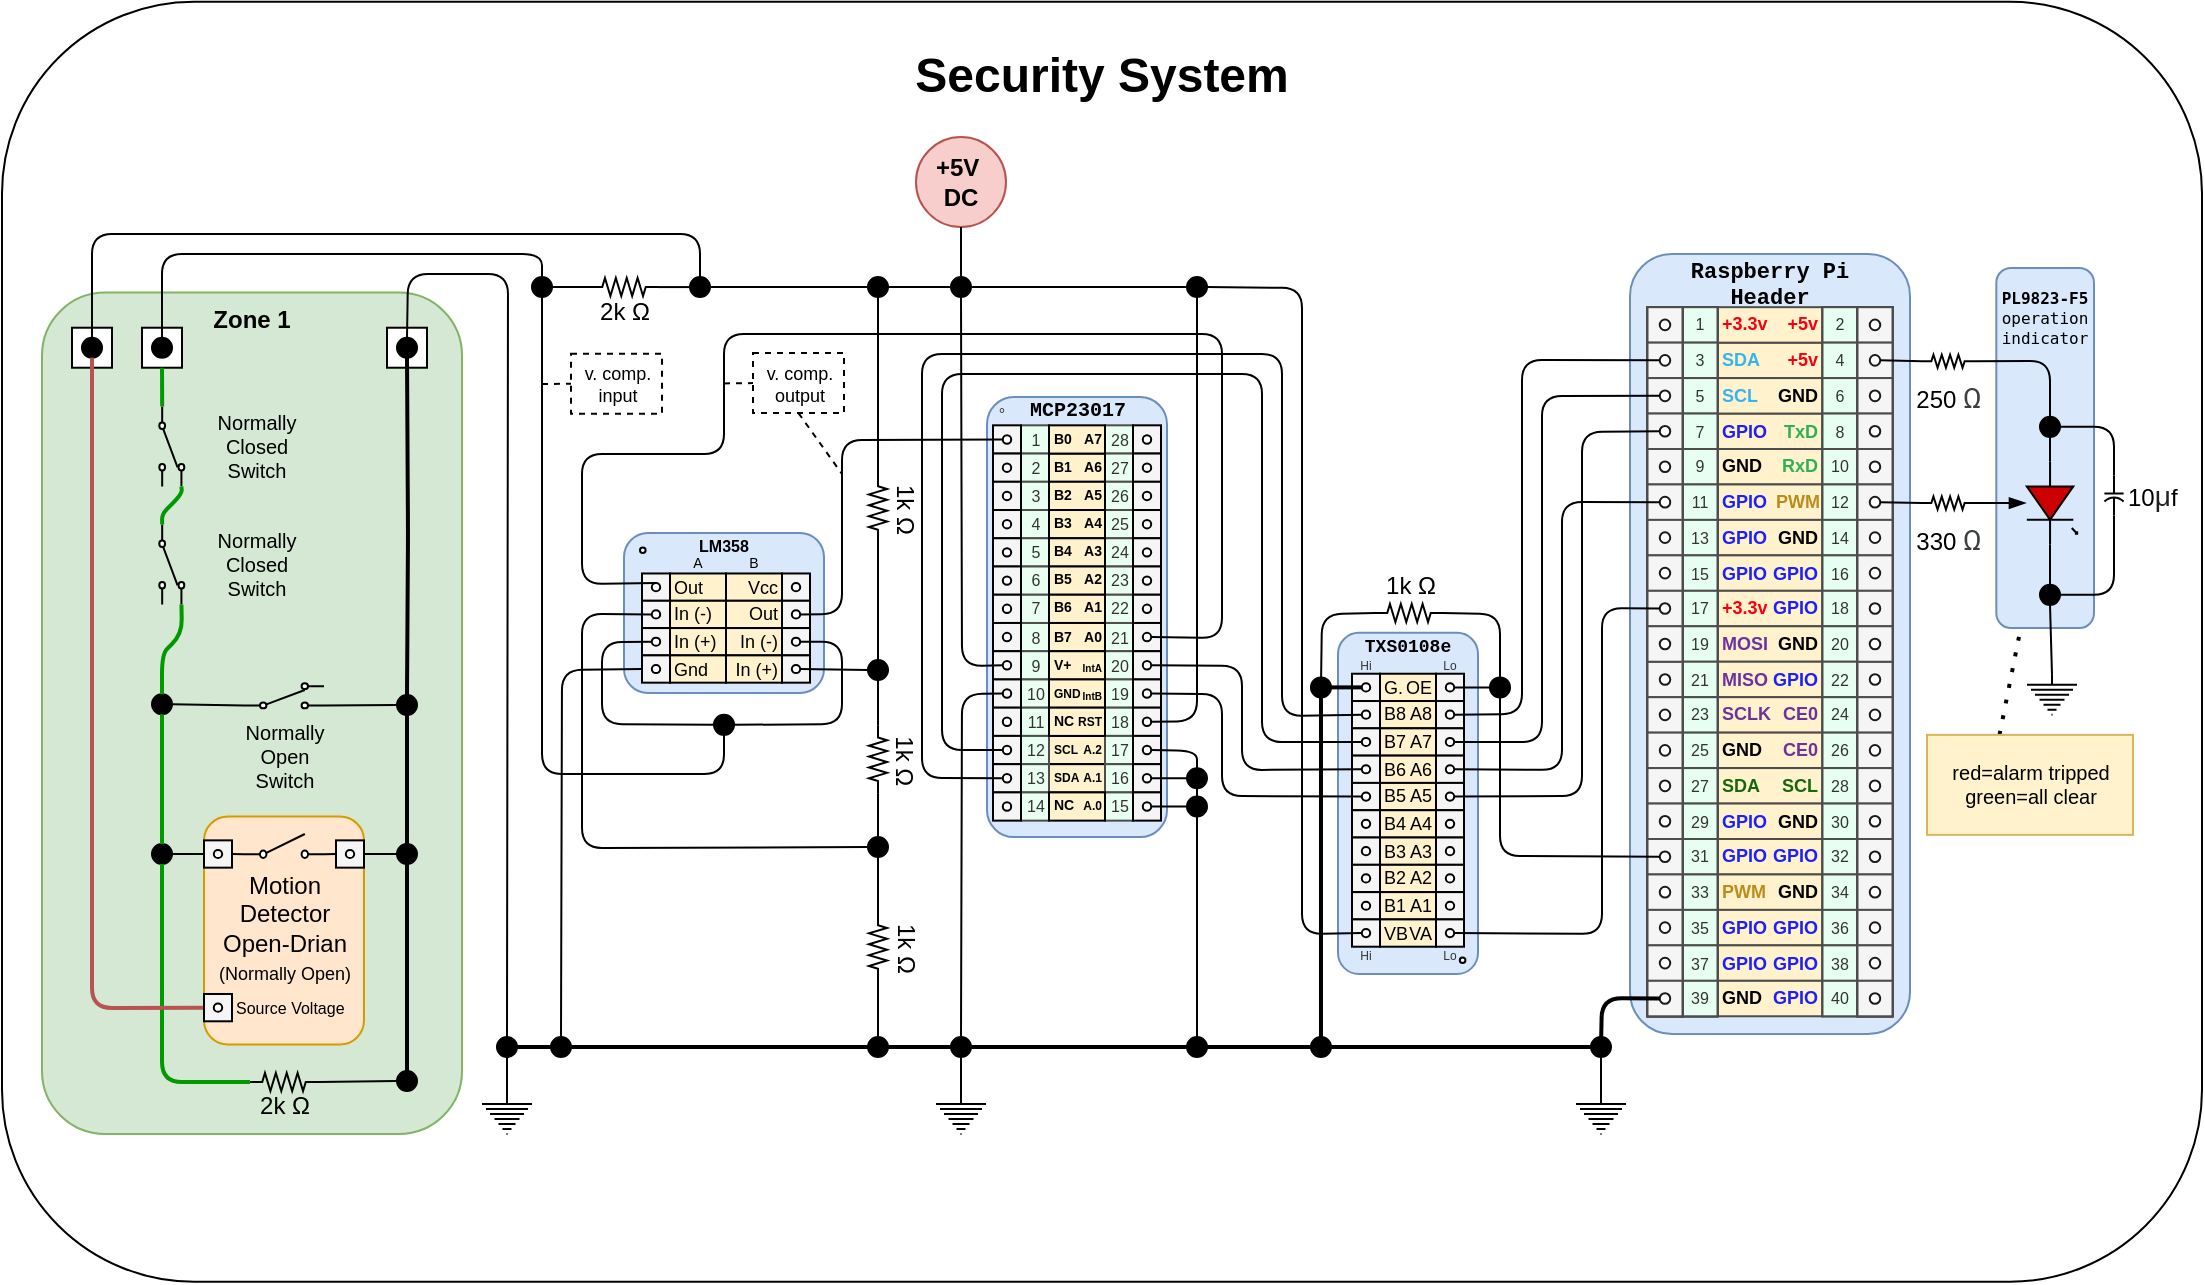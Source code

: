 <mxfile version="14.6.13" type="device" pages="2"><diagram id="4ZUVlYUAoPl_q8jpnYcG" name="LM393"><mxGraphModel dx="2628" dy="1094" grid="1" gridSize="10" guides="1" tooltips="1" connect="1" arrows="1" fold="1" page="1" pageScale="1" pageWidth="1100" pageHeight="850" math="0" shadow="0"><root><mxCell id="0"/><mxCell id="1" parent="0"/><mxCell id="S3uSib-tZ00_Ylpy-iGY-167" value="&lt;h1&gt;Security System&lt;/h1&gt;" style="rounded=1;whiteSpace=wrap;html=1;align=center;verticalAlign=top;" parent="1" vertex="1"><mxGeometry y="23.86" width="1100" height="640" as="geometry"/></mxCell><mxCell id="flnWrI23vEJqj0IVdoh8-5" value="Zone 1" style="rounded=1;whiteSpace=wrap;html=1;fillColor=#d5e8d4;strokeColor=#82b366;verticalAlign=top;fontStyle=1" parent="1" vertex="1"><mxGeometry x="20" y="169.29" width="210" height="420.71" as="geometry"/></mxCell><mxCell id="Gsv7k78RYgUz_mna78IX-109" value="`" style="group" parent="1" vertex="1" connectable="0"><mxGeometry x="764" y="150" width="186" height="490" as="geometry"/></mxCell><mxCell id="Gsv7k78RYgUz_mna78IX-110" value="&lt;span style=&quot;white-space: normal ; font-weight: 700&quot;&gt;Raspberry Pi&lt;/span&gt;&lt;br style=&quot;white-space: normal ; font-weight: 700&quot;&gt;&lt;span style=&quot;white-space: normal ; font-weight: 700&quot;&gt;Header&lt;/span&gt;" style="rounded=1;whiteSpace=wrap;html=1;shadow=0;glass=0;dashed=0;comic=0;labelBackgroundColor=none;strokeColor=#6c8ebf;fillColor=#dae8fc;fontFamily=Courier New;fontSize=11;align=center;verticalAlign=top;spacingTop=-4;" parent="Gsv7k78RYgUz_mna78IX-109" vertex="1"><mxGeometry x="50" width="140" height="390" as="geometry"/></mxCell><mxCell id="Gsv7k78RYgUz_mna78IX-111" value="" style="group;fillColor=#E7FFF2;strokeColor=#4D4D4D;" parent="Gsv7k78RYgUz_mna78IX-109" vertex="1" connectable="0"><mxGeometry x="76.25" y="26.591" width="17.5" height="354.545" as="geometry"/></mxCell><mxCell id="Gsv7k78RYgUz_mna78IX-112" value="" style="rounded=0;whiteSpace=wrap;html=1;fillColor=#fff2cc;fontSize=9;align=center;fontStyle=1;strokeColor=#4D4D4D;" parent="Gsv7k78RYgUz_mna78IX-109" vertex="1"><mxGeometry x="93.753" y="97.5" width="52.5" height="17.727" as="geometry"/></mxCell><mxCell id="Gsv7k78RYgUz_mna78IX-113" value="" style="rounded=0;whiteSpace=wrap;html=1;fillColor=#fff2cc;fontSize=9;align=center;fontStyle=1;strokeColor=#4D4D4D;" parent="Gsv7k78RYgUz_mna78IX-109" vertex="1"><mxGeometry x="93.753" y="44.318" width="52.5" height="17.727" as="geometry"/></mxCell><mxCell id="Gsv7k78RYgUz_mna78IX-114" value="" style="rounded=0;whiteSpace=wrap;html=1;fillColor=#fff2cc;fontSize=9;align=center;fontStyle=1;strokeColor=#4D4D4D;" parent="Gsv7k78RYgUz_mna78IX-109" vertex="1"><mxGeometry x="93.753" y="79.773" width="52.5" height="17.727" as="geometry"/></mxCell><mxCell id="Gsv7k78RYgUz_mna78IX-115" value="" style="rounded=0;whiteSpace=wrap;html=1;fillColor=#fff2cc;fontSize=9;align=center;fontStyle=1;strokeColor=#4D4D4D;" parent="Gsv7k78RYgUz_mna78IX-109" vertex="1"><mxGeometry x="93.753" y="62.045" width="52.5" height="17.727" as="geometry"/></mxCell><mxCell id="Gsv7k78RYgUz_mna78IX-116" value="GND" style="text;html=1;strokeColor=none;fillColor=none;align=right;verticalAlign=middle;whiteSpace=wrap;rounded=0;shadow=0;labelBackgroundColor=none;fontSize=9;fontColor=#000000;fontStyle=1" parent="Gsv7k78RYgUz_mna78IX-109" vertex="1"><mxGeometry x="120" y="62.045" width="26.25" height="17.727" as="geometry"/></mxCell><mxCell id="Gsv7k78RYgUz_mna78IX-117" value="TxD" style="text;html=1;strokeColor=none;fillColor=none;align=right;verticalAlign=middle;whiteSpace=wrap;rounded=0;shadow=0;labelBackgroundColor=none;fontSize=9;fontColor=#2FB155;fontStyle=1" parent="Gsv7k78RYgUz_mna78IX-109" vertex="1"><mxGeometry x="120" y="79.773" width="26.25" height="17.727" as="geometry"/></mxCell><mxCell id="Gsv7k78RYgUz_mna78IX-118" value="SDA" style="text;html=1;strokeColor=none;fillColor=none;align=left;verticalAlign=middle;whiteSpace=wrap;rounded=0;shadow=0;labelBackgroundColor=none;fontSize=9;fontColor=#37B4EE;fontStyle=1" parent="Gsv7k78RYgUz_mna78IX-109" vertex="1"><mxGeometry x="93.753" y="44.318" width="26.25" height="17.727" as="geometry"/></mxCell><mxCell id="Gsv7k78RYgUz_mna78IX-119" value="SCL" style="text;html=1;strokeColor=none;fillColor=none;align=left;verticalAlign=middle;whiteSpace=wrap;rounded=0;shadow=0;labelBackgroundColor=none;fontSize=9;fontColor=#37B4EE;fontStyle=1" parent="Gsv7k78RYgUz_mna78IX-109" vertex="1"><mxGeometry x="93.753" y="62.489" width="26.25" height="16.841" as="geometry"/></mxCell><mxCell id="Gsv7k78RYgUz_mna78IX-120" value="GPIO" style="text;html=1;strokeColor=none;fillColor=none;align=left;verticalAlign=middle;whiteSpace=wrap;rounded=0;shadow=0;labelBackgroundColor=none;fontSize=9;fontColor=#1D20FB;fontStyle=1" parent="Gsv7k78RYgUz_mna78IX-109" vertex="1"><mxGeometry x="93.753" y="79.773" width="26.25" height="17.727" as="geometry"/></mxCell><mxCell id="Gsv7k78RYgUz_mna78IX-121" value="" style="rounded=0;whiteSpace=wrap;html=1;fillColor=#fff2cc;fontSize=9;align=center;fontStyle=1;strokeColor=#4D4D4D;" parent="Gsv7k78RYgUz_mna78IX-109" vertex="1"><mxGeometry x="93.753" y="26.591" width="52.5" height="17.727" as="geometry"/></mxCell><mxCell id="Gsv7k78RYgUz_mna78IX-122" value="+3.3v" style="text;html=1;strokeColor=none;fillColor=none;align=left;verticalAlign=middle;whiteSpace=wrap;rounded=0;shadow=0;labelBackgroundColor=none;fontSize=9;fontColor=#F60011;fontStyle=1" parent="Gsv7k78RYgUz_mna78IX-109" vertex="1"><mxGeometry x="93.753" y="26.591" width="26.25" height="17.727" as="geometry"/></mxCell><mxCell id="Gsv7k78RYgUz_mna78IX-123" value="+5v" style="text;html=1;strokeColor=none;fillColor=none;align=right;verticalAlign=middle;whiteSpace=wrap;rounded=0;shadow=0;labelBackgroundColor=none;fontSize=9;fontColor=#F60011;fontStyle=1" parent="Gsv7k78RYgUz_mna78IX-109" vertex="1"><mxGeometry x="120" y="26.591" width="26.25" height="17.727" as="geometry"/></mxCell><mxCell id="Gsv7k78RYgUz_mna78IX-124" value="+5v" style="text;html=1;strokeColor=none;fillColor=none;align=right;verticalAlign=middle;whiteSpace=wrap;rounded=0;shadow=0;labelBackgroundColor=none;fontSize=9;fontColor=#F60011;fontStyle=1" parent="Gsv7k78RYgUz_mna78IX-109" vertex="1"><mxGeometry x="120" y="44.318" width="26.25" height="17.727" as="geometry"/></mxCell><mxCell id="Gsv7k78RYgUz_mna78IX-125" value="" style="rounded=0;whiteSpace=wrap;html=1;fillColor=#fff2cc;fontSize=9;align=center;fontStyle=1;strokeColor=#4D4D4D;" parent="Gsv7k78RYgUz_mna78IX-109" vertex="1"><mxGeometry x="93.753" y="115.227" width="52.5" height="17.727" as="geometry"/></mxCell><mxCell id="Gsv7k78RYgUz_mna78IX-126" value="" style="rounded=0;whiteSpace=wrap;html=1;fillColor=#fff2cc;fontSize=9;align=center;fontStyle=1;strokeColor=#4D4D4D;" parent="Gsv7k78RYgUz_mna78IX-109" vertex="1"><mxGeometry x="93.753" y="132.955" width="52.5" height="17.727" as="geometry"/></mxCell><mxCell id="Gsv7k78RYgUz_mna78IX-127" value="" style="rounded=0;whiteSpace=wrap;html=1;fillColor=#fff2cc;fontSize=9;align=center;fontStyle=1;strokeColor=#4D4D4D;" parent="Gsv7k78RYgUz_mna78IX-109" vertex="1"><mxGeometry x="93.753" y="150.682" width="52.5" height="17.727" as="geometry"/></mxCell><mxCell id="Gsv7k78RYgUz_mna78IX-128" value="" style="rounded=0;whiteSpace=wrap;html=1;fillColor=#fff2cc;fontSize=9;align=center;fontStyle=1;strokeColor=#4D4D4D;" parent="Gsv7k78RYgUz_mna78IX-109" vertex="1"><mxGeometry x="93.753" y="168.409" width="52.5" height="17.727" as="geometry"/></mxCell><mxCell id="Gsv7k78RYgUz_mna78IX-129" value="" style="rounded=0;whiteSpace=wrap;html=1;fillColor=#fff2cc;fontSize=9;align=center;fontStyle=1;strokeColor=#4D4D4D;" parent="Gsv7k78RYgUz_mna78IX-109" vertex="1"><mxGeometry x="93.753" y="186.136" width="52.5" height="17.727" as="geometry"/></mxCell><mxCell id="Gsv7k78RYgUz_mna78IX-130" value="" style="rounded=0;whiteSpace=wrap;html=1;fillColor=#fff2cc;fontSize=9;align=center;fontStyle=1;strokeColor=#4D4D4D;" parent="Gsv7k78RYgUz_mna78IX-109" vertex="1"><mxGeometry x="93.753" y="203.864" width="52.5" height="17.727" as="geometry"/></mxCell><mxCell id="Gsv7k78RYgUz_mna78IX-131" value="" style="rounded=0;whiteSpace=wrap;html=1;fillColor=#fff2cc;fontSize=9;align=center;fontStyle=1;strokeColor=#4D4D4D;" parent="Gsv7k78RYgUz_mna78IX-109" vertex="1"><mxGeometry x="93.753" y="221.591" width="52.5" height="17.727" as="geometry"/></mxCell><mxCell id="Gsv7k78RYgUz_mna78IX-132" value="" style="rounded=0;whiteSpace=wrap;html=1;fillColor=#fff2cc;fontSize=9;align=center;fontStyle=1;strokeColor=#4D4D4D;" parent="Gsv7k78RYgUz_mna78IX-109" vertex="1"><mxGeometry x="93.753" y="239.318" width="52.5" height="17.727" as="geometry"/></mxCell><mxCell id="Gsv7k78RYgUz_mna78IX-133" value="" style="rounded=0;whiteSpace=wrap;html=1;fillColor=#fff2cc;fontSize=9;align=center;fontStyle=1;strokeColor=#4D4D4D;" parent="Gsv7k78RYgUz_mna78IX-109" vertex="1"><mxGeometry x="93.753" y="257.045" width="52.5" height="17.727" as="geometry"/></mxCell><mxCell id="Gsv7k78RYgUz_mna78IX-134" value="" style="rounded=0;whiteSpace=wrap;html=1;fillColor=#fff2cc;fontSize=9;align=center;fontStyle=1;strokeColor=#4D4D4D;" parent="Gsv7k78RYgUz_mna78IX-109" vertex="1"><mxGeometry x="93.753" y="274.773" width="52.5" height="17.727" as="geometry"/></mxCell><mxCell id="Gsv7k78RYgUz_mna78IX-135" value="" style="rounded=0;whiteSpace=wrap;html=1;fillColor=#fff2cc;fontSize=9;align=center;fontStyle=1;strokeColor=#4D4D4D;" parent="Gsv7k78RYgUz_mna78IX-109" vertex="1"><mxGeometry x="93.753" y="292.5" width="52.5" height="17.727" as="geometry"/></mxCell><mxCell id="Gsv7k78RYgUz_mna78IX-136" value="" style="rounded=0;whiteSpace=wrap;html=1;fillColor=#fff2cc;fontSize=9;align=center;fontStyle=1;strokeColor=#4D4D4D;" parent="Gsv7k78RYgUz_mna78IX-109" vertex="1"><mxGeometry x="93.753" y="310.227" width="52.5" height="17.727" as="geometry"/></mxCell><mxCell id="Gsv7k78RYgUz_mna78IX-137" value="" style="rounded=0;whiteSpace=wrap;html=1;fillColor=#fff2cc;fontSize=9;align=center;fontStyle=1;strokeColor=#4D4D4D;" parent="Gsv7k78RYgUz_mna78IX-109" vertex="1"><mxGeometry x="93.753" y="327.955" width="52.5" height="17.727" as="geometry"/></mxCell><mxCell id="Gsv7k78RYgUz_mna78IX-138" value="" style="rounded=0;whiteSpace=wrap;html=1;fillColor=#fff2cc;fontSize=9;align=center;fontStyle=1;strokeColor=#4D4D4D;" parent="Gsv7k78RYgUz_mna78IX-109" vertex="1"><mxGeometry x="93.753" y="345.682" width="52.5" height="17.727" as="geometry"/></mxCell><mxCell id="Gsv7k78RYgUz_mna78IX-139" value="" style="rounded=0;whiteSpace=wrap;html=1;fillColor=#fff2cc;fontSize=9;align=center;fontStyle=1;strokeColor=#4D4D4D;" parent="Gsv7k78RYgUz_mna78IX-109" vertex="1"><mxGeometry x="93.753" y="363.409" width="52.5" height="17.727" as="geometry"/></mxCell><mxCell id="Gsv7k78RYgUz_mna78IX-140" value="GND" style="text;html=1;strokeColor=none;fillColor=none;align=left;verticalAlign=middle;whiteSpace=wrap;rounded=0;shadow=0;labelBackgroundColor=none;fontSize=9;fontColor=#000000;fontStyle=1" parent="Gsv7k78RYgUz_mna78IX-109" vertex="1"><mxGeometry x="93.753" y="97.5" width="26.25" height="17.727" as="geometry"/></mxCell><mxCell id="Gsv7k78RYgUz_mna78IX-141" value="GPIO" style="text;html=1;strokeColor=none;fillColor=none;align=left;verticalAlign=middle;whiteSpace=wrap;rounded=0;shadow=0;labelBackgroundColor=none;fontSize=9;fontColor=#1D20FB;fontStyle=1" parent="Gsv7k78RYgUz_mna78IX-109" vertex="1"><mxGeometry x="93.753" y="150.682" width="26.25" height="17.727" as="geometry"/></mxCell><mxCell id="Gsv7k78RYgUz_mna78IX-142" value="GPIO" style="text;html=1;strokeColor=none;fillColor=none;align=left;verticalAlign=middle;whiteSpace=wrap;rounded=0;shadow=0;labelBackgroundColor=none;fontSize=9;fontColor=#1D20FB;fontStyle=1" parent="Gsv7k78RYgUz_mna78IX-109" vertex="1"><mxGeometry x="93.753" y="132.955" width="26.25" height="17.727" as="geometry"/></mxCell><mxCell id="Gsv7k78RYgUz_mna78IX-143" value="GPIO" style="text;html=1;strokeColor=none;fillColor=none;align=left;verticalAlign=middle;whiteSpace=wrap;rounded=0;shadow=0;labelBackgroundColor=none;fontSize=9;fontColor=#1D20FB;fontStyle=1" parent="Gsv7k78RYgUz_mna78IX-109" vertex="1"><mxGeometry x="93.753" y="115.227" width="26.25" height="17.727" as="geometry"/></mxCell><mxCell id="Gsv7k78RYgUz_mna78IX-144" value="PWM" style="text;html=1;strokeColor=none;fillColor=none;align=right;verticalAlign=middle;whiteSpace=wrap;rounded=0;shadow=0;labelBackgroundColor=none;fontSize=9;fontColor=#BB8C1B;fontStyle=1" parent="Gsv7k78RYgUz_mna78IX-109" vertex="1"><mxGeometry x="119.562" y="115.227" width="26.688" height="17.727" as="geometry"/></mxCell><mxCell id="Gsv7k78RYgUz_mna78IX-145" value="RxD" style="text;html=1;strokeColor=none;fillColor=none;align=right;verticalAlign=middle;whiteSpace=wrap;rounded=0;shadow=0;labelBackgroundColor=none;fontSize=9;fontColor=#2FB155;fontStyle=1" parent="Gsv7k78RYgUz_mna78IX-109" vertex="1"><mxGeometry x="120" y="97.5" width="26.25" height="17.727" as="geometry"/></mxCell><mxCell id="Gsv7k78RYgUz_mna78IX-146" value="+3.3v" style="text;html=1;strokeColor=none;fillColor=none;align=left;verticalAlign=middle;whiteSpace=wrap;rounded=0;shadow=0;labelBackgroundColor=none;fontSize=9;fontColor=#F60011;fontStyle=1" parent="Gsv7k78RYgUz_mna78IX-109" vertex="1"><mxGeometry x="93.753" y="168.409" width="26.25" height="17.727" as="geometry"/></mxCell><mxCell id="Gsv7k78RYgUz_mna78IX-147" value="MOSI" style="text;html=1;strokeColor=none;fillColor=none;align=left;verticalAlign=middle;whiteSpace=wrap;rounded=0;shadow=0;labelBackgroundColor=none;fontSize=9;fontColor=#6E319E;fontStyle=1" parent="Gsv7k78RYgUz_mna78IX-109" vertex="1"><mxGeometry x="93.753" y="186.136" width="26.031" height="17.727" as="geometry"/></mxCell><mxCell id="Gsv7k78RYgUz_mna78IX-148" value="MISO" style="text;html=1;strokeColor=none;fillColor=none;align=left;verticalAlign=middle;whiteSpace=wrap;rounded=0;shadow=0;labelBackgroundColor=none;fontSize=9;fontColor=#6E319E;fontStyle=1" parent="Gsv7k78RYgUz_mna78IX-109" vertex="1"><mxGeometry x="93.753" y="203.864" width="26.136" height="17.727" as="geometry"/></mxCell><mxCell id="Gsv7k78RYgUz_mna78IX-149" value="SCLK" style="text;html=1;strokeColor=none;fillColor=none;align=left;verticalAlign=middle;whiteSpace=wrap;rounded=0;shadow=0;labelBackgroundColor=none;fontSize=9;fontColor=#6E319E;fontStyle=1" parent="Gsv7k78RYgUz_mna78IX-109" vertex="1"><mxGeometry x="93.753" y="221.591" width="25.812" height="17.727" as="geometry"/></mxCell><mxCell id="Gsv7k78RYgUz_mna78IX-150" value="GND" style="text;html=1;strokeColor=none;fillColor=none;align=left;verticalAlign=middle;whiteSpace=wrap;rounded=0;shadow=0;labelBackgroundColor=none;fontSize=9;fontColor=#000000;fontStyle=1" parent="Gsv7k78RYgUz_mna78IX-109" vertex="1"><mxGeometry x="93.753" y="239.318" width="25.812" height="17.727" as="geometry"/></mxCell><mxCell id="Gsv7k78RYgUz_mna78IX-151" value="SCL" style="text;html=1;strokeColor=none;fillColor=none;align=right;verticalAlign=middle;whiteSpace=wrap;rounded=0;shadow=0;labelBackgroundColor=none;fontSize=9;fontColor=#17670D;fontStyle=1" parent="Gsv7k78RYgUz_mna78IX-109" vertex="1"><mxGeometry x="120" y="257.045" width="26.25" height="17.727" as="geometry"/></mxCell><mxCell id="Gsv7k78RYgUz_mna78IX-152" value="SDA" style="text;html=1;strokeColor=none;fillColor=none;align=left;verticalAlign=middle;whiteSpace=wrap;rounded=0;shadow=0;labelBackgroundColor=none;fontSize=9;fontColor=#17670D;fontStyle=1" parent="Gsv7k78RYgUz_mna78IX-109" vertex="1"><mxGeometry x="93.753" y="257.045" width="26.25" height="17.727" as="geometry"/></mxCell><mxCell id="Gsv7k78RYgUz_mna78IX-153" value="GPIO" style="text;html=1;strokeColor=none;fillColor=none;align=left;verticalAlign=middle;whiteSpace=wrap;rounded=0;shadow=0;labelBackgroundColor=none;fontSize=9;fontColor=#1D20FB;fontStyle=1" parent="Gsv7k78RYgUz_mna78IX-109" vertex="1"><mxGeometry x="93.753" y="327.955" width="26.25" height="17.727" as="geometry"/></mxCell><mxCell id="Gsv7k78RYgUz_mna78IX-154" value="GPIO" style="text;html=1;strokeColor=none;fillColor=none;align=left;verticalAlign=middle;whiteSpace=wrap;rounded=0;shadow=0;labelBackgroundColor=none;fontSize=9;fontColor=#1D20FB;fontStyle=1" parent="Gsv7k78RYgUz_mna78IX-109" vertex="1"><mxGeometry x="93.753" y="345.682" width="26.25" height="17.727" as="geometry"/></mxCell><mxCell id="Gsv7k78RYgUz_mna78IX-155" value="GPIO" style="text;html=1;strokeColor=none;fillColor=none;align=left;verticalAlign=middle;whiteSpace=wrap;rounded=0;shadow=0;labelBackgroundColor=none;fontSize=9;fontColor=#1D20FB;fontStyle=1" parent="Gsv7k78RYgUz_mna78IX-109" vertex="1"><mxGeometry x="93.753" y="274.773" width="25.812" height="17.727" as="geometry"/></mxCell><mxCell id="Gsv7k78RYgUz_mna78IX-156" value="GND" style="text;html=1;strokeColor=none;fillColor=none;align=left;verticalAlign=middle;whiteSpace=wrap;rounded=0;shadow=0;labelBackgroundColor=none;fontSize=9;fontColor=#000000;fontStyle=1" parent="Gsv7k78RYgUz_mna78IX-109" vertex="1"><mxGeometry x="93.753" y="363.409" width="25.812" height="17.727" as="geometry"/></mxCell><mxCell id="Gsv7k78RYgUz_mna78IX-157" value="PWM" style="text;html=1;strokeColor=none;fillColor=none;align=left;verticalAlign=middle;whiteSpace=wrap;rounded=0;shadow=0;labelBackgroundColor=none;fontSize=9;fontColor=#BB8C1B;fontStyle=1" parent="Gsv7k78RYgUz_mna78IX-109" vertex="1"><mxGeometry x="93.753" y="310.227" width="25.812" height="17.727" as="geometry"/></mxCell><mxCell id="Gsv7k78RYgUz_mna78IX-158" value="GPIO" style="text;html=1;strokeColor=none;fillColor=none;align=right;verticalAlign=middle;whiteSpace=wrap;rounded=0;shadow=0;labelBackgroundColor=none;fontSize=9;fontColor=#1D20FB;fontStyle=1" parent="Gsv7k78RYgUz_mna78IX-109" vertex="1"><mxGeometry x="120" y="150.682" width="26.25" height="17.727" as="geometry"/></mxCell><mxCell id="Gsv7k78RYgUz_mna78IX-159" value="GPIO" style="text;html=1;strokeColor=none;fillColor=none;align=right;verticalAlign=middle;whiteSpace=wrap;rounded=0;shadow=0;labelBackgroundColor=none;fontSize=9;fontColor=#1D20FB;fontStyle=1" parent="Gsv7k78RYgUz_mna78IX-109" vertex="1"><mxGeometry x="120" y="168.409" width="26.25" height="17.727" as="geometry"/></mxCell><mxCell id="Gsv7k78RYgUz_mna78IX-160" value="GND" style="text;html=1;strokeColor=none;fillColor=none;align=right;verticalAlign=middle;whiteSpace=wrap;rounded=0;shadow=0;labelBackgroundColor=none;fontSize=9;fontColor=#000000;fontStyle=1" parent="Gsv7k78RYgUz_mna78IX-109" vertex="1"><mxGeometry x="120" y="132.955" width="26.25" height="17.727" as="geometry"/></mxCell><mxCell id="Gsv7k78RYgUz_mna78IX-161" value="GND" style="text;html=1;strokeColor=none;fillColor=none;align=right;verticalAlign=middle;whiteSpace=wrap;rounded=0;shadow=0;labelBackgroundColor=none;fontSize=9;fontColor=#000000;fontStyle=1" parent="Gsv7k78RYgUz_mna78IX-109" vertex="1"><mxGeometry x="120" y="186.136" width="26.25" height="17.727" as="geometry"/></mxCell><mxCell id="Gsv7k78RYgUz_mna78IX-162" value="GPIO" style="text;html=1;strokeColor=none;fillColor=none;align=right;verticalAlign=middle;whiteSpace=wrap;rounded=0;shadow=0;labelBackgroundColor=none;fontSize=9;fontColor=#1D20FB;fontStyle=1" parent="Gsv7k78RYgUz_mna78IX-109" vertex="1"><mxGeometry x="119.886" y="203.864" width="26.364" height="17.727" as="geometry"/></mxCell><mxCell id="Gsv7k78RYgUz_mna78IX-163" value="CE0" style="text;html=1;strokeColor=none;fillColor=none;align=right;verticalAlign=middle;whiteSpace=wrap;rounded=0;shadow=0;labelBackgroundColor=none;fontSize=9;fontColor=#6E319E;fontStyle=1" parent="Gsv7k78RYgUz_mna78IX-109" vertex="1"><mxGeometry x="120.21" y="221.591" width="26.04" height="17.727" as="geometry"/></mxCell><mxCell id="Gsv7k78RYgUz_mna78IX-164" value="CE0" style="text;html=1;strokeColor=none;fillColor=none;align=right;verticalAlign=middle;whiteSpace=wrap;rounded=0;shadow=0;labelBackgroundColor=none;fontSize=9;fontColor=#6E319E;fontStyle=1" parent="Gsv7k78RYgUz_mna78IX-109" vertex="1"><mxGeometry x="120.324" y="239.318" width="25.926" height="17.727" as="geometry"/></mxCell><mxCell id="Gsv7k78RYgUz_mna78IX-165" value="GND" style="text;html=1;strokeColor=none;fillColor=none;align=right;verticalAlign=middle;whiteSpace=wrap;rounded=0;shadow=0;labelBackgroundColor=none;fontSize=9;fontColor=#000000;fontStyle=1" parent="Gsv7k78RYgUz_mna78IX-109" vertex="1"><mxGeometry x="120.324" y="274.773" width="25.926" height="17.727" as="geometry"/></mxCell><mxCell id="Gsv7k78RYgUz_mna78IX-166" value="GPIO" style="text;html=1;strokeColor=none;fillColor=none;align=left;verticalAlign=middle;whiteSpace=wrap;rounded=0;shadow=0;labelBackgroundColor=none;fontSize=9;fontColor=#1D20FB;fontStyle=1" parent="Gsv7k78RYgUz_mna78IX-109" vertex="1"><mxGeometry x="93.753" y="292.5" width="25.918" height="17.727" as="geometry"/></mxCell><mxCell id="Gsv7k78RYgUz_mna78IX-167" value="GPIO" style="text;html=1;strokeColor=none;fillColor=none;align=right;verticalAlign=middle;whiteSpace=wrap;rounded=0;shadow=0;labelBackgroundColor=none;fontSize=9;fontColor=#1D20FB;fontStyle=1" parent="Gsv7k78RYgUz_mna78IX-109" vertex="1"><mxGeometry x="120.324" y="292.5" width="25.926" height="17.727" as="geometry"/></mxCell><mxCell id="Gsv7k78RYgUz_mna78IX-168" value="GPIO" style="text;html=1;strokeColor=none;fillColor=none;align=right;verticalAlign=middle;whiteSpace=wrap;rounded=0;shadow=0;labelBackgroundColor=none;fontSize=9;fontColor=#1D20FB;fontStyle=1" parent="Gsv7k78RYgUz_mna78IX-109" vertex="1"><mxGeometry x="120.429" y="327.955" width="25.821" height="17.727" as="geometry"/></mxCell><mxCell id="Gsv7k78RYgUz_mna78IX-169" value="GPIO" style="text;html=1;strokeColor=none;fillColor=none;align=right;verticalAlign=middle;whiteSpace=wrap;rounded=0;shadow=0;labelBackgroundColor=none;fontSize=9;fontColor=#1D20FB;fontStyle=1" parent="Gsv7k78RYgUz_mna78IX-109" vertex="1"><mxGeometry x="120.429" y="345.682" width="25.821" height="17.727" as="geometry"/></mxCell><mxCell id="Gsv7k78RYgUz_mna78IX-170" value="GPIO" style="text;html=1;strokeColor=none;fillColor=none;align=right;verticalAlign=middle;whiteSpace=wrap;rounded=0;shadow=0;labelBackgroundColor=none;fontSize=9;fontColor=#1D20FB;fontStyle=1" parent="Gsv7k78RYgUz_mna78IX-109" vertex="1"><mxGeometry x="120.429" y="363.409" width="25.821" height="17.727" as="geometry"/></mxCell><mxCell id="Gsv7k78RYgUz_mna78IX-171" value="GND" style="text;html=1;strokeColor=none;fillColor=none;align=right;verticalAlign=middle;whiteSpace=wrap;rounded=0;shadow=0;labelBackgroundColor=none;fontSize=9;fontColor=#000000;fontStyle=1" parent="Gsv7k78RYgUz_mna78IX-109" vertex="1"><mxGeometry x="120.429" y="310.227" width="25.821" height="17.727" as="geometry"/></mxCell><mxCell id="Gsv7k78RYgUz_mna78IX-172" value="" style="group;fillColor=#E7FFF2;strokeColor=#4D4D4D;" parent="Gsv7k78RYgUz_mna78IX-109" vertex="1" connectable="0"><mxGeometry x="76.25" y="26.591" width="17.5" height="354.545" as="geometry"/></mxCell><mxCell id="Gsv7k78RYgUz_mna78IX-173" value="" style="group;fillColor=#E7FFF2;strokeColor=#4D4D4D;" parent="Gsv7k78RYgUz_mna78IX-109" vertex="1" connectable="0"><mxGeometry x="76.25" y="26.591" width="17.5" height="354.545" as="geometry"/></mxCell><mxCell id="Gsv7k78RYgUz_mna78IX-174" value="" style="group;fillColor=#E7FFF2;strokeColor=#4D4D4D;" parent="Gsv7k78RYgUz_mna78IX-173" vertex="1" connectable="0"><mxGeometry width="17.5" height="354.545" as="geometry"/></mxCell><mxCell id="Gsv7k78RYgUz_mna78IX-175" value="" style="group;fillColor=#E7FFF2;strokeColor=#4D4D4D;" parent="Gsv7k78RYgUz_mna78IX-174" vertex="1" connectable="0"><mxGeometry width="17.5" height="354.545" as="geometry"/></mxCell><mxCell id="Gsv7k78RYgUz_mna78IX-176" value="1" style="rounded=0;whiteSpace=wrap;html=1;fillColor=#E7FFF2;fontSize=8;align=center;fontColor=#333333;strokeColor=#4D4D4D;" parent="Gsv7k78RYgUz_mna78IX-175" vertex="1"><mxGeometry width="17.5" height="17.727" as="geometry"/></mxCell><mxCell id="Gsv7k78RYgUz_mna78IX-177" value="3" style="rounded=0;whiteSpace=wrap;html=1;fillColor=#E7FFF2;fontSize=8;align=center;fontColor=#333333;strokeColor=#4D4D4D;" parent="Gsv7k78RYgUz_mna78IX-175" vertex="1"><mxGeometry y="17.727" width="17.5" height="17.727" as="geometry"/></mxCell><mxCell id="Gsv7k78RYgUz_mna78IX-178" value="5" style="rounded=0;whiteSpace=wrap;html=1;fillColor=#E7FFF2;fontSize=8;align=center;fontColor=#333333;strokeColor=#4D4D4D;" parent="Gsv7k78RYgUz_mna78IX-175" vertex="1"><mxGeometry y="35.455" width="17.5" height="17.727" as="geometry"/></mxCell><mxCell id="Gsv7k78RYgUz_mna78IX-179" value="7" style="rounded=0;whiteSpace=wrap;html=1;fillColor=#E7FFF2;fontSize=8;align=center;fontColor=#333333;strokeColor=#4D4D4D;" parent="Gsv7k78RYgUz_mna78IX-175" vertex="1"><mxGeometry y="53.182" width="17.5" height="17.727" as="geometry"/></mxCell><mxCell id="Gsv7k78RYgUz_mna78IX-180" value="9" style="rounded=0;whiteSpace=wrap;html=1;fillColor=#E7FFF2;fontSize=8;align=center;fontColor=#333333;strokeColor=#4D4D4D;" parent="Gsv7k78RYgUz_mna78IX-175" vertex="1"><mxGeometry y="70.909" width="17.5" height="17.727" as="geometry"/></mxCell><mxCell id="Gsv7k78RYgUz_mna78IX-181" value="11" style="rounded=0;whiteSpace=wrap;html=1;fillColor=#E7FFF2;fontSize=8;align=center;fontColor=#333333;strokeColor=#4D4D4D;" parent="Gsv7k78RYgUz_mna78IX-175" vertex="1"><mxGeometry y="88.636" width="17.5" height="17.727" as="geometry"/></mxCell><mxCell id="Gsv7k78RYgUz_mna78IX-182" value="13" style="rounded=0;whiteSpace=wrap;html=1;fillColor=#E7FFF2;fontSize=8;align=center;fontColor=#333333;strokeColor=#4D4D4D;" parent="Gsv7k78RYgUz_mna78IX-175" vertex="1"><mxGeometry y="106.364" width="17.5" height="17.727" as="geometry"/></mxCell><mxCell id="Gsv7k78RYgUz_mna78IX-183" value="15" style="rounded=0;whiteSpace=wrap;html=1;fillColor=#E7FFF2;fontSize=8;align=center;fontColor=#333333;strokeColor=#4D4D4D;" parent="Gsv7k78RYgUz_mna78IX-175" vertex="1"><mxGeometry y="124.091" width="17.5" height="17.727" as="geometry"/></mxCell><mxCell id="Gsv7k78RYgUz_mna78IX-184" value="17" style="rounded=0;whiteSpace=wrap;html=1;fillColor=#E7FFF2;fontSize=8;align=center;fontColor=#333333;strokeColor=#4D4D4D;" parent="Gsv7k78RYgUz_mna78IX-175" vertex="1"><mxGeometry y="141.818" width="17.5" height="17.727" as="geometry"/></mxCell><mxCell id="Gsv7k78RYgUz_mna78IX-185" value="19" style="rounded=0;whiteSpace=wrap;html=1;fillColor=#E7FFF2;fontSize=8;align=center;fontColor=#333333;strokeColor=#4D4D4D;" parent="Gsv7k78RYgUz_mna78IX-175" vertex="1"><mxGeometry y="159.545" width="17.5" height="17.727" as="geometry"/></mxCell><mxCell id="Gsv7k78RYgUz_mna78IX-186" value="21" style="rounded=0;whiteSpace=wrap;html=1;fillColor=#E7FFF2;fontSize=8;align=center;fontColor=#333333;strokeColor=#4D4D4D;" parent="Gsv7k78RYgUz_mna78IX-175" vertex="1"><mxGeometry y="177.273" width="17.5" height="17.727" as="geometry"/></mxCell><mxCell id="Gsv7k78RYgUz_mna78IX-187" value="23" style="rounded=0;whiteSpace=wrap;html=1;fillColor=#E7FFF2;fontSize=8;align=center;fontColor=#333333;strokeColor=#4D4D4D;" parent="Gsv7k78RYgUz_mna78IX-175" vertex="1"><mxGeometry y="195" width="17.5" height="17.727" as="geometry"/></mxCell><mxCell id="Gsv7k78RYgUz_mna78IX-188" value="25" style="rounded=0;whiteSpace=wrap;html=1;fillColor=#E7FFF2;fontSize=8;align=center;fontColor=#333333;strokeColor=#4D4D4D;" parent="Gsv7k78RYgUz_mna78IX-175" vertex="1"><mxGeometry y="212.727" width="17.5" height="17.727" as="geometry"/></mxCell><mxCell id="Gsv7k78RYgUz_mna78IX-189" value="27" style="rounded=0;whiteSpace=wrap;html=1;fillColor=#E7FFF2;fontSize=8;align=center;fontColor=#333333;strokeColor=#4D4D4D;" parent="Gsv7k78RYgUz_mna78IX-175" vertex="1"><mxGeometry y="230.455" width="17.5" height="17.727" as="geometry"/></mxCell><mxCell id="Gsv7k78RYgUz_mna78IX-190" value="29" style="rounded=0;whiteSpace=wrap;html=1;fillColor=#E7FFF2;fontSize=8;align=center;fontColor=#333333;strokeColor=#4D4D4D;" parent="Gsv7k78RYgUz_mna78IX-175" vertex="1"><mxGeometry y="248.182" width="17.5" height="17.727" as="geometry"/></mxCell><mxCell id="Gsv7k78RYgUz_mna78IX-191" value="31" style="rounded=0;whiteSpace=wrap;html=1;fillColor=#E7FFF2;fontSize=8;align=center;fontColor=#333333;strokeColor=#4D4D4D;" parent="Gsv7k78RYgUz_mna78IX-175" vertex="1"><mxGeometry y="265.909" width="17.5" height="17.727" as="geometry"/></mxCell><mxCell id="Gsv7k78RYgUz_mna78IX-192" value="33" style="rounded=0;whiteSpace=wrap;html=1;fillColor=#E7FFF2;fontSize=8;align=center;fontColor=#333333;strokeColor=#4D4D4D;" parent="Gsv7k78RYgUz_mna78IX-175" vertex="1"><mxGeometry y="283.636" width="17.5" height="17.727" as="geometry"/></mxCell><mxCell id="Gsv7k78RYgUz_mna78IX-193" value="35" style="rounded=0;whiteSpace=wrap;html=1;fillColor=#E7FFF2;fontSize=8;align=center;fontColor=#333333;strokeColor=#4D4D4D;" parent="Gsv7k78RYgUz_mna78IX-175" vertex="1"><mxGeometry y="301.364" width="17.5" height="17.727" as="geometry"/></mxCell><mxCell id="Gsv7k78RYgUz_mna78IX-194" value="37" style="rounded=0;whiteSpace=wrap;html=1;fillColor=#E7FFF2;fontSize=8;align=center;fontColor=#333333;strokeColor=#4D4D4D;" parent="Gsv7k78RYgUz_mna78IX-175" vertex="1"><mxGeometry y="319.091" width="17.5" height="17.727" as="geometry"/></mxCell><mxCell id="Gsv7k78RYgUz_mna78IX-195" value="39" style="rounded=0;whiteSpace=wrap;html=1;fillColor=#E7FFF2;fontSize=8;align=center;fontColor=#333333;strokeColor=#4D4D4D;" parent="Gsv7k78RYgUz_mna78IX-175" vertex="1"><mxGeometry y="336.818" width="17.5" height="17.727" as="geometry"/></mxCell><mxCell id="Gsv7k78RYgUz_mna78IX-196" value="" style="group;strokeColor=#4D4D4D;" parent="Gsv7k78RYgUz_mna78IX-109" vertex="1" connectable="0"><mxGeometry x="58.75" y="26.591" width="17.5" height="354.545" as="geometry"/></mxCell><mxCell id="Gsv7k78RYgUz_mna78IX-197" value="" style="group;strokeColor=#4D4D4D;" parent="Gsv7k78RYgUz_mna78IX-196" vertex="1" connectable="0"><mxGeometry width="17.5" height="354.545" as="geometry"/></mxCell><mxCell id="Gsv7k78RYgUz_mna78IX-198" value="" style="group;strokeColor=#4D4D4D;" parent="Gsv7k78RYgUz_mna78IX-197" vertex="1" connectable="0"><mxGeometry width="17.5" height="354.545" as="geometry"/></mxCell><mxCell id="Gsv7k78RYgUz_mna78IX-199" value="" style="group;strokeColor=#4D4D4D;" parent="Gsv7k78RYgUz_mna78IX-198" vertex="1" connectable="0"><mxGeometry width="17.5" height="354.545" as="geometry"/></mxCell><mxCell id="Gsv7k78RYgUz_mna78IX-200" value="" style="group;strokeColor=#4D4D4D;" parent="Gsv7k78RYgUz_mna78IX-199" vertex="1" connectable="0"><mxGeometry width="17.5" height="354.545" as="geometry"/></mxCell><mxCell id="Gsv7k78RYgUz_mna78IX-201" value="" style="group;strokeColor=#4D4D4D;" parent="Gsv7k78RYgUz_mna78IX-200" vertex="1" connectable="0"><mxGeometry width="17.5" height="354.545" as="geometry"/></mxCell><mxCell id="Gsv7k78RYgUz_mna78IX-202" value="" style="group;align=left;strokeColor=#4D4D4D;" parent="Gsv7k78RYgUz_mna78IX-201" vertex="1" connectable="0"><mxGeometry width="17.5" height="354.545" as="geometry"/></mxCell><mxCell id="Gsv7k78RYgUz_mna78IX-203" value="" style="group;align=left;strokeColor=#4D4D4D;" parent="Gsv7k78RYgUz_mna78IX-202" vertex="1" connectable="0"><mxGeometry width="17.5" height="354.545" as="geometry"/></mxCell><mxCell id="Gsv7k78RYgUz_mna78IX-204" value="" style="group;align=left;strokeColor=#4D4D4D;" parent="Gsv7k78RYgUz_mna78IX-203" vertex="1" connectable="0"><mxGeometry width="17.5" height="354.545" as="geometry"/></mxCell><mxCell id="Gsv7k78RYgUz_mna78IX-205" value="" style="rounded=0;whiteSpace=wrap;html=1;fillColor=#f5f5f5;fontSize=8;align=left;fontColor=#333333;strokeColor=#4D4D4D;" parent="Gsv7k78RYgUz_mna78IX-204" vertex="1"><mxGeometry y="177.273" width="17.5" height="17.727" as="geometry"/></mxCell><mxCell id="Gsv7k78RYgUz_mna78IX-206" value="" style="verticalLabelPosition=bottom;shadow=0;dashed=0;align=left;html=1;verticalAlign=top;strokeWidth=1;shape=ellipse;fontSize=12;strokeColor=#1A1A1A;" parent="Gsv7k78RYgUz_mna78IX-204" vertex="1"><mxGeometry x="6.125" y="183.477" width="5.25" height="5.318" as="geometry"/></mxCell><mxCell id="Gsv7k78RYgUz_mna78IX-207" value="" style="rounded=0;whiteSpace=wrap;html=1;fillColor=#f5f5f5;fontSize=8;align=left;fontColor=#333333;strokeColor=#4D4D4D;" parent="Gsv7k78RYgUz_mna78IX-204" vertex="1"><mxGeometry y="195" width="17.5" height="17.727" as="geometry"/></mxCell><mxCell id="Gsv7k78RYgUz_mna78IX-208" value="" style="verticalLabelPosition=bottom;shadow=0;dashed=0;align=left;html=1;verticalAlign=top;strokeWidth=1;shape=ellipse;fontSize=12;strokeColor=#1A1A1A;" parent="Gsv7k78RYgUz_mna78IX-204" vertex="1"><mxGeometry x="6.125" y="201.205" width="5.25" height="5.318" as="geometry"/></mxCell><mxCell id="Gsv7k78RYgUz_mna78IX-209" value="" style="rounded=0;whiteSpace=wrap;html=1;fillColor=#f5f5f5;fontSize=8;align=left;fontColor=#333333;strokeColor=#4D4D4D;" parent="Gsv7k78RYgUz_mna78IX-204" vertex="1"><mxGeometry y="212.727" width="17.5" height="17.727" as="geometry"/></mxCell><mxCell id="Gsv7k78RYgUz_mna78IX-210" value="" style="verticalLabelPosition=bottom;shadow=0;dashed=0;align=left;html=1;verticalAlign=top;strokeWidth=1;shape=ellipse;fontSize=12;strokeColor=#1A1A1A;" parent="Gsv7k78RYgUz_mna78IX-204" vertex="1"><mxGeometry x="6.125" y="218.932" width="5.25" height="5.318" as="geometry"/></mxCell><mxCell id="Gsv7k78RYgUz_mna78IX-211" value="" style="rounded=0;whiteSpace=wrap;html=1;fillColor=#f5f5f5;fontSize=8;align=left;fontColor=#333333;strokeColor=#4D4D4D;" parent="Gsv7k78RYgUz_mna78IX-204" vertex="1"><mxGeometry y="230.455" width="17.5" height="17.727" as="geometry"/></mxCell><mxCell id="Gsv7k78RYgUz_mna78IX-212" value="" style="verticalLabelPosition=bottom;shadow=0;dashed=0;align=left;html=1;verticalAlign=top;strokeWidth=1;shape=ellipse;fontSize=12;strokeColor=#1A1A1A;" parent="Gsv7k78RYgUz_mna78IX-204" vertex="1"><mxGeometry x="6.125" y="236.659" width="5.25" height="5.318" as="geometry"/></mxCell><mxCell id="Gsv7k78RYgUz_mna78IX-213" value="" style="rounded=0;whiteSpace=wrap;html=1;fillColor=#f5f5f5;fontSize=8;align=left;fontColor=#333333;strokeColor=#4D4D4D;" parent="Gsv7k78RYgUz_mna78IX-204" vertex="1"><mxGeometry y="248.182" width="17.5" height="17.727" as="geometry"/></mxCell><mxCell id="Gsv7k78RYgUz_mna78IX-214" value="" style="verticalLabelPosition=bottom;shadow=0;dashed=0;align=left;html=1;verticalAlign=top;strokeWidth=1;shape=ellipse;fontSize=12;strokeColor=#1A1A1A;" parent="Gsv7k78RYgUz_mna78IX-204" vertex="1"><mxGeometry x="6.125" y="254.386" width="5.25" height="5.318" as="geometry"/></mxCell><mxCell id="Gsv7k78RYgUz_mna78IX-215" value="" style="rounded=0;whiteSpace=wrap;html=1;fillColor=#f5f5f5;fontSize=8;align=left;fontColor=#333333;strokeColor=#4D4D4D;" parent="Gsv7k78RYgUz_mna78IX-204" vertex="1"><mxGeometry y="265.909" width="17.5" height="17.727" as="geometry"/></mxCell><mxCell id="Gsv7k78RYgUz_mna78IX-216" value="" style="verticalLabelPosition=bottom;shadow=0;dashed=0;align=left;html=1;verticalAlign=top;strokeWidth=1;shape=ellipse;fontSize=12;strokeColor=#1A1A1A;" parent="Gsv7k78RYgUz_mna78IX-204" vertex="1"><mxGeometry x="6.125" y="272.114" width="5.25" height="5.318" as="geometry"/></mxCell><mxCell id="Gsv7k78RYgUz_mna78IX-217" value="" style="rounded=0;whiteSpace=wrap;html=1;fillColor=#f5f5f5;fontSize=8;align=left;fontColor=#333333;strokeColor=#4D4D4D;" parent="Gsv7k78RYgUz_mna78IX-204" vertex="1"><mxGeometry y="283.636" width="17.5" height="17.727" as="geometry"/></mxCell><mxCell id="Gsv7k78RYgUz_mna78IX-218" value="" style="verticalLabelPosition=bottom;shadow=0;dashed=0;align=left;html=1;verticalAlign=top;strokeWidth=1;shape=ellipse;fontSize=12;strokeColor=#1A1A1A;" parent="Gsv7k78RYgUz_mna78IX-204" vertex="1"><mxGeometry x="6.125" y="289.841" width="5.25" height="5.318" as="geometry"/></mxCell><mxCell id="Gsv7k78RYgUz_mna78IX-219" value="" style="rounded=0;whiteSpace=wrap;html=1;fillColor=#f5f5f5;fontSize=8;align=left;fontColor=#333333;strokeColor=#4D4D4D;" parent="Gsv7k78RYgUz_mna78IX-204" vertex="1"><mxGeometry y="301.364" width="17.5" height="17.727" as="geometry"/></mxCell><mxCell id="Gsv7k78RYgUz_mna78IX-220" value="" style="verticalLabelPosition=bottom;shadow=0;dashed=0;align=left;html=1;verticalAlign=top;strokeWidth=1;shape=ellipse;fontSize=12;strokeColor=#1A1A1A;" parent="Gsv7k78RYgUz_mna78IX-204" vertex="1"><mxGeometry x="6.125" y="307.568" width="5.25" height="5.318" as="geometry"/></mxCell><mxCell id="Gsv7k78RYgUz_mna78IX-221" value="" style="rounded=0;whiteSpace=wrap;html=1;fillColor=#f5f5f5;fontSize=8;align=left;fontColor=#333333;strokeColor=#4D4D4D;" parent="Gsv7k78RYgUz_mna78IX-204" vertex="1"><mxGeometry y="319.091" width="17.5" height="17.727" as="geometry"/></mxCell><mxCell id="Gsv7k78RYgUz_mna78IX-222" value="" style="verticalLabelPosition=bottom;shadow=0;dashed=0;align=left;html=1;verticalAlign=top;strokeWidth=1;shape=ellipse;fontSize=12;strokeColor=#1A1A1A;" parent="Gsv7k78RYgUz_mna78IX-204" vertex="1"><mxGeometry x="6.125" y="325.295" width="5.25" height="5.318" as="geometry"/></mxCell><mxCell id="Gsv7k78RYgUz_mna78IX-223" value="" style="rounded=0;whiteSpace=wrap;html=1;fillColor=#f5f5f5;fontSize=8;align=left;fontColor=#333333;strokeColor=#4D4D4D;" parent="Gsv7k78RYgUz_mna78IX-204" vertex="1"><mxGeometry y="336.818" width="17.5" height="17.727" as="geometry"/></mxCell><mxCell id="Gsv7k78RYgUz_mna78IX-224" value="" style="verticalLabelPosition=bottom;shadow=0;dashed=0;align=left;html=1;verticalAlign=top;strokeWidth=1;shape=ellipse;fontSize=12;strokeColor=#1A1A1A;" parent="Gsv7k78RYgUz_mna78IX-204" vertex="1"><mxGeometry x="6.125" y="343.023" width="5.25" height="5.318" as="geometry"/></mxCell><mxCell id="Gsv7k78RYgUz_mna78IX-225" value="" style="rounded=0;whiteSpace=wrap;html=1;fillColor=#f5f5f5;fontSize=8;align=left;fontColor=#333333;strokeColor=#4D4D4D;" parent="Gsv7k78RYgUz_mna78IX-204" vertex="1"><mxGeometry width="17.5" height="17.727" as="geometry"/></mxCell><mxCell id="Gsv7k78RYgUz_mna78IX-226" value="" style="verticalLabelPosition=bottom;shadow=0;dashed=0;align=left;html=1;verticalAlign=top;strokeWidth=1;shape=ellipse;fontSize=12;strokeColor=#1A1A1A;" parent="Gsv7k78RYgUz_mna78IX-204" vertex="1"><mxGeometry x="6.125" y="6.205" width="5.25" height="5.318" as="geometry"/></mxCell><mxCell id="Gsv7k78RYgUz_mna78IX-227" value="" style="rounded=0;whiteSpace=wrap;html=1;fillColor=#f5f5f5;fontSize=8;align=left;fontColor=#333333;strokeColor=#4D4D4D;" parent="Gsv7k78RYgUz_mna78IX-204" vertex="1"><mxGeometry y="17.727" width="17.5" height="17.727" as="geometry"/></mxCell><mxCell id="Gsv7k78RYgUz_mna78IX-228" value="" style="verticalLabelPosition=bottom;shadow=0;dashed=0;align=left;html=1;verticalAlign=top;strokeWidth=1;shape=ellipse;fontSize=12;strokeColor=#1A1A1A;" parent="Gsv7k78RYgUz_mna78IX-204" vertex="1"><mxGeometry x="6.125" y="23.932" width="5.25" height="5.318" as="geometry"/></mxCell><mxCell id="Gsv7k78RYgUz_mna78IX-229" value="" style="rounded=0;whiteSpace=wrap;html=1;fillColor=#f5f5f5;fontSize=8;align=left;fontColor=#333333;strokeColor=#4D4D4D;" parent="Gsv7k78RYgUz_mna78IX-204" vertex="1"><mxGeometry y="35.455" width="17.5" height="17.727" as="geometry"/></mxCell><mxCell id="Gsv7k78RYgUz_mna78IX-230" value="" style="verticalLabelPosition=bottom;shadow=0;dashed=0;align=left;html=1;verticalAlign=top;strokeWidth=1;shape=ellipse;fontSize=12;strokeColor=#1A1A1A;" parent="Gsv7k78RYgUz_mna78IX-204" vertex="1"><mxGeometry x="6.125" y="41.659" width="5.25" height="5.318" as="geometry"/></mxCell><mxCell id="Gsv7k78RYgUz_mna78IX-231" value="" style="rounded=0;whiteSpace=wrap;html=1;fillColor=#f5f5f5;fontSize=8;align=left;fontColor=#333333;strokeColor=#4D4D4D;" parent="Gsv7k78RYgUz_mna78IX-204" vertex="1"><mxGeometry y="53.182" width="17.5" height="17.727" as="geometry"/></mxCell><mxCell id="Gsv7k78RYgUz_mna78IX-232" value="" style="verticalLabelPosition=bottom;shadow=0;dashed=0;align=left;html=1;verticalAlign=top;strokeWidth=1;shape=ellipse;fontSize=12;strokeColor=#1A1A1A;" parent="Gsv7k78RYgUz_mna78IX-204" vertex="1"><mxGeometry x="6.125" y="59.386" width="5.25" height="5.318" as="geometry"/></mxCell><mxCell id="Gsv7k78RYgUz_mna78IX-233" value="" style="rounded=0;whiteSpace=wrap;html=1;fillColor=#f5f5f5;fontSize=8;align=left;fontColor=#333333;strokeColor=#4D4D4D;" parent="Gsv7k78RYgUz_mna78IX-204" vertex="1"><mxGeometry y="70.909" width="17.5" height="17.727" as="geometry"/></mxCell><mxCell id="Gsv7k78RYgUz_mna78IX-234" value="" style="verticalLabelPosition=bottom;shadow=0;dashed=0;align=left;html=1;verticalAlign=top;strokeWidth=1;shape=ellipse;fontSize=12;strokeColor=#1A1A1A;" parent="Gsv7k78RYgUz_mna78IX-204" vertex="1"><mxGeometry x="6.125" y="77.114" width="5.25" height="5.318" as="geometry"/></mxCell><mxCell id="Gsv7k78RYgUz_mna78IX-235" value="" style="rounded=0;whiteSpace=wrap;html=1;fillColor=#f5f5f5;fontSize=8;align=left;fontColor=#333333;strokeColor=#4D4D4D;" parent="Gsv7k78RYgUz_mna78IX-204" vertex="1"><mxGeometry y="88.636" width="17.5" height="17.727" as="geometry"/></mxCell><mxCell id="Gsv7k78RYgUz_mna78IX-236" value="" style="verticalLabelPosition=bottom;shadow=0;dashed=0;align=left;html=1;verticalAlign=top;strokeWidth=1;shape=ellipse;fontSize=12;strokeColor=#1A1A1A;" parent="Gsv7k78RYgUz_mna78IX-204" vertex="1"><mxGeometry x="6.125" y="94.841" width="5.25" height="5.318" as="geometry"/></mxCell><mxCell id="Gsv7k78RYgUz_mna78IX-237" value="" style="rounded=0;whiteSpace=wrap;html=1;fillColor=#f5f5f5;fontSize=8;align=left;fontColor=#333333;strokeColor=#4D4D4D;" parent="Gsv7k78RYgUz_mna78IX-204" vertex="1"><mxGeometry y="106.364" width="17.5" height="17.727" as="geometry"/></mxCell><mxCell id="Gsv7k78RYgUz_mna78IX-238" value="" style="verticalLabelPosition=bottom;shadow=0;dashed=0;align=left;html=1;verticalAlign=top;strokeWidth=1;shape=ellipse;fontSize=12;strokeColor=#1A1A1A;" parent="Gsv7k78RYgUz_mna78IX-204" vertex="1"><mxGeometry x="6.125" y="112.568" width="5.25" height="5.318" as="geometry"/></mxCell><mxCell id="Gsv7k78RYgUz_mna78IX-239" value="" style="rounded=0;whiteSpace=wrap;html=1;fillColor=#f5f5f5;fontSize=8;align=left;fontColor=#333333;strokeColor=#4D4D4D;" parent="Gsv7k78RYgUz_mna78IX-204" vertex="1"><mxGeometry y="124.091" width="17.5" height="17.727" as="geometry"/></mxCell><mxCell id="Gsv7k78RYgUz_mna78IX-240" value="" style="verticalLabelPosition=bottom;shadow=0;dashed=0;align=left;html=1;verticalAlign=top;strokeWidth=1;shape=ellipse;fontSize=12;strokeColor=#1A1A1A;" parent="Gsv7k78RYgUz_mna78IX-204" vertex="1"><mxGeometry x="6.125" y="130.295" width="5.25" height="5.318" as="geometry"/></mxCell><mxCell id="Gsv7k78RYgUz_mna78IX-241" value="" style="rounded=0;whiteSpace=wrap;html=1;fillColor=#f5f5f5;fontSize=8;align=left;fontColor=#333333;strokeColor=#4D4D4D;" parent="Gsv7k78RYgUz_mna78IX-204" vertex="1"><mxGeometry y="141.818" width="17.5" height="17.727" as="geometry"/></mxCell><mxCell id="Gsv7k78RYgUz_mna78IX-242" value="" style="verticalLabelPosition=bottom;shadow=0;dashed=0;align=left;html=1;verticalAlign=top;strokeWidth=1;shape=ellipse;fontSize=12;strokeColor=#1A1A1A;" parent="Gsv7k78RYgUz_mna78IX-204" vertex="1"><mxGeometry x="6.125" y="148.023" width="5.25" height="5.318" as="geometry"/></mxCell><mxCell id="Gsv7k78RYgUz_mna78IX-243" value="" style="rounded=0;whiteSpace=wrap;html=1;fillColor=#f5f5f5;fontSize=8;align=left;fontColor=#333333;strokeColor=#4D4D4D;" parent="Gsv7k78RYgUz_mna78IX-204" vertex="1"><mxGeometry y="159.545" width="17.5" height="17.727" as="geometry"/></mxCell><mxCell id="Gsv7k78RYgUz_mna78IX-244" value="" style="verticalLabelPosition=bottom;shadow=0;dashed=0;align=left;html=1;verticalAlign=top;strokeWidth=1;shape=ellipse;fontSize=12;strokeColor=#1A1A1A;" parent="Gsv7k78RYgUz_mna78IX-204" vertex="1"><mxGeometry x="6.125" y="165.75" width="5.25" height="5.318" as="geometry"/></mxCell><mxCell id="Gsv7k78RYgUz_mna78IX-245" value="" style="group;strokeColor=#4D4D4D;" parent="Gsv7k78RYgUz_mna78IX-109" vertex="1" connectable="0"><mxGeometry x="146.25" y="26.591" width="17.5" height="354.545" as="geometry"/></mxCell><mxCell id="Gsv7k78RYgUz_mna78IX-246" value="" style="group;fillColor=#E7FFF2;strokeColor=#4D4D4D;" parent="Gsv7k78RYgUz_mna78IX-245" vertex="1" connectable="0"><mxGeometry width="17.5" height="354.545" as="geometry"/></mxCell><mxCell id="Gsv7k78RYgUz_mna78IX-247" value="2" style="rounded=0;whiteSpace=wrap;html=1;fillColor=#E7FFF2;fontSize=8;align=center;fontColor=#333333;strokeColor=#4D4D4D;" parent="Gsv7k78RYgUz_mna78IX-246" vertex="1"><mxGeometry width="17.5" height="17.727" as="geometry"/></mxCell><mxCell id="Gsv7k78RYgUz_mna78IX-248" value="4" style="rounded=0;whiteSpace=wrap;html=1;fillColor=#E7FFF2;fontSize=8;align=center;fontColor=#333333;strokeColor=#4D4D4D;" parent="Gsv7k78RYgUz_mna78IX-246" vertex="1"><mxGeometry y="17.727" width="17.5" height="17.727" as="geometry"/></mxCell><mxCell id="Gsv7k78RYgUz_mna78IX-249" value="6" style="rounded=0;whiteSpace=wrap;html=1;fillColor=#E7FFF2;fontSize=8;align=center;fontColor=#333333;strokeColor=#4D4D4D;" parent="Gsv7k78RYgUz_mna78IX-246" vertex="1"><mxGeometry y="35.455" width="17.5" height="17.727" as="geometry"/></mxCell><mxCell id="Gsv7k78RYgUz_mna78IX-250" value="8" style="rounded=0;whiteSpace=wrap;html=1;fillColor=#E7FFF2;fontSize=8;align=center;fontColor=#333333;strokeColor=#4D4D4D;" parent="Gsv7k78RYgUz_mna78IX-246" vertex="1"><mxGeometry y="53.182" width="17.5" height="17.727" as="geometry"/></mxCell><mxCell id="Gsv7k78RYgUz_mna78IX-251" value="10" style="rounded=0;whiteSpace=wrap;html=1;fillColor=#E7FFF2;fontSize=8;align=center;fontColor=#333333;strokeColor=#4D4D4D;" parent="Gsv7k78RYgUz_mna78IX-246" vertex="1"><mxGeometry y="70.909" width="17.5" height="17.727" as="geometry"/></mxCell><mxCell id="Gsv7k78RYgUz_mna78IX-252" value="12" style="rounded=0;whiteSpace=wrap;html=1;fillColor=#E7FFF2;fontSize=8;align=center;fontColor=#333333;strokeColor=#4D4D4D;" parent="Gsv7k78RYgUz_mna78IX-246" vertex="1"><mxGeometry y="88.636" width="17.5" height="17.727" as="geometry"/></mxCell><mxCell id="Gsv7k78RYgUz_mna78IX-253" value="14" style="rounded=0;whiteSpace=wrap;html=1;fillColor=#E7FFF2;fontSize=8;align=center;fontColor=#333333;strokeColor=#4D4D4D;" parent="Gsv7k78RYgUz_mna78IX-246" vertex="1"><mxGeometry y="106.364" width="17.5" height="17.727" as="geometry"/></mxCell><mxCell id="Gsv7k78RYgUz_mna78IX-254" value="16" style="rounded=0;whiteSpace=wrap;html=1;fillColor=#E7FFF2;fontSize=8;align=center;fontColor=#333333;strokeColor=#4D4D4D;" parent="Gsv7k78RYgUz_mna78IX-246" vertex="1"><mxGeometry y="124.091" width="17.5" height="17.727" as="geometry"/></mxCell><mxCell id="Gsv7k78RYgUz_mna78IX-255" value="18" style="rounded=0;whiteSpace=wrap;html=1;fillColor=#E7FFF2;fontSize=8;align=center;fontColor=#333333;strokeColor=#4D4D4D;" parent="Gsv7k78RYgUz_mna78IX-246" vertex="1"><mxGeometry y="141.818" width="17.5" height="17.727" as="geometry"/></mxCell><mxCell id="Gsv7k78RYgUz_mna78IX-256" value="20" style="rounded=0;whiteSpace=wrap;html=1;fillColor=#E7FFF2;fontSize=8;align=center;fontColor=#333333;strokeColor=#4D4D4D;" parent="Gsv7k78RYgUz_mna78IX-246" vertex="1"><mxGeometry y="159.545" width="17.5" height="17.727" as="geometry"/></mxCell><mxCell id="Gsv7k78RYgUz_mna78IX-257" value="22" style="rounded=0;whiteSpace=wrap;html=1;fillColor=#E7FFF2;fontSize=8;align=center;fontColor=#333333;strokeColor=#4D4D4D;" parent="Gsv7k78RYgUz_mna78IX-246" vertex="1"><mxGeometry y="177.273" width="17.5" height="17.727" as="geometry"/></mxCell><mxCell id="Gsv7k78RYgUz_mna78IX-258" value="24" style="rounded=0;whiteSpace=wrap;html=1;fillColor=#E7FFF2;fontSize=8;align=center;fontColor=#333333;strokeColor=#4D4D4D;" parent="Gsv7k78RYgUz_mna78IX-246" vertex="1"><mxGeometry y="195" width="17.5" height="17.727" as="geometry"/></mxCell><mxCell id="Gsv7k78RYgUz_mna78IX-259" value="26" style="rounded=0;whiteSpace=wrap;html=1;fillColor=#E7FFF2;fontSize=8;align=center;fontColor=#333333;strokeColor=#4D4D4D;" parent="Gsv7k78RYgUz_mna78IX-246" vertex="1"><mxGeometry y="212.727" width="17.5" height="17.727" as="geometry"/></mxCell><mxCell id="Gsv7k78RYgUz_mna78IX-260" value="28" style="rounded=0;whiteSpace=wrap;html=1;fillColor=#E7FFF2;fontSize=8;align=center;fontColor=#333333;strokeColor=#4D4D4D;" parent="Gsv7k78RYgUz_mna78IX-246" vertex="1"><mxGeometry y="230.455" width="17.5" height="17.727" as="geometry"/></mxCell><mxCell id="Gsv7k78RYgUz_mna78IX-261" value="30" style="rounded=0;whiteSpace=wrap;html=1;fillColor=#E7FFF2;fontSize=8;align=center;fontColor=#333333;strokeColor=#4D4D4D;" parent="Gsv7k78RYgUz_mna78IX-246" vertex="1"><mxGeometry y="248.182" width="17.5" height="17.727" as="geometry"/></mxCell><mxCell id="Gsv7k78RYgUz_mna78IX-262" value="32" style="rounded=0;whiteSpace=wrap;html=1;fillColor=#E7FFF2;fontSize=8;align=center;fontColor=#333333;strokeColor=#4D4D4D;" parent="Gsv7k78RYgUz_mna78IX-246" vertex="1"><mxGeometry y="265.909" width="17.5" height="17.727" as="geometry"/></mxCell><mxCell id="Gsv7k78RYgUz_mna78IX-263" value="34" style="rounded=0;whiteSpace=wrap;html=1;fillColor=#E7FFF2;fontSize=8;align=center;fontColor=#333333;strokeColor=#4D4D4D;" parent="Gsv7k78RYgUz_mna78IX-246" vertex="1"><mxGeometry y="283.636" width="17.5" height="17.727" as="geometry"/></mxCell><mxCell id="Gsv7k78RYgUz_mna78IX-264" value="36" style="rounded=0;whiteSpace=wrap;html=1;fillColor=#E7FFF2;fontSize=8;align=center;fontColor=#333333;strokeColor=#4D4D4D;" parent="Gsv7k78RYgUz_mna78IX-246" vertex="1"><mxGeometry y="301.364" width="17.5" height="17.727" as="geometry"/></mxCell><mxCell id="Gsv7k78RYgUz_mna78IX-265" value="38" style="rounded=0;whiteSpace=wrap;html=1;fillColor=#E7FFF2;fontSize=8;align=center;fontColor=#333333;strokeColor=#4D4D4D;" parent="Gsv7k78RYgUz_mna78IX-246" vertex="1"><mxGeometry y="319.091" width="17.5" height="17.727" as="geometry"/></mxCell><mxCell id="Gsv7k78RYgUz_mna78IX-266" value="40" style="rounded=0;whiteSpace=wrap;html=1;fillColor=#E7FFF2;fontSize=8;align=center;fontColor=#333333;strokeColor=#4D4D4D;" parent="Gsv7k78RYgUz_mna78IX-246" vertex="1"><mxGeometry y="336.818" width="17.5" height="17.727" as="geometry"/></mxCell><mxCell id="Gsv7k78RYgUz_mna78IX-267" value="" style="group;strokeColor=#4D4D4D;" parent="Gsv7k78RYgUz_mna78IX-109" vertex="1" connectable="0"><mxGeometry x="163.75" y="26.591" width="17.5" height="354.545" as="geometry"/></mxCell><mxCell id="Gsv7k78RYgUz_mna78IX-268" value="" style="group;strokeColor=#4D4D4D;" parent="Gsv7k78RYgUz_mna78IX-267" vertex="1" connectable="0"><mxGeometry width="17.5" height="354.545" as="geometry"/></mxCell><mxCell id="Gsv7k78RYgUz_mna78IX-269" value="" style="group;strokeColor=#4D4D4D;" parent="Gsv7k78RYgUz_mna78IX-268" vertex="1" connectable="0"><mxGeometry width="17.5" height="354.545" as="geometry"/></mxCell><mxCell id="Gsv7k78RYgUz_mna78IX-270" value="" style="group;strokeColor=#4D4D4D;" parent="Gsv7k78RYgUz_mna78IX-269" vertex="1" connectable="0"><mxGeometry width="17.5" height="354.545" as="geometry"/></mxCell><mxCell id="Gsv7k78RYgUz_mna78IX-271" value="" style="group;strokeColor=#4D4D4D;" parent="Gsv7k78RYgUz_mna78IX-270" vertex="1" connectable="0"><mxGeometry width="17.5" height="354.545" as="geometry"/></mxCell><mxCell id="Gsv7k78RYgUz_mna78IX-272" value="" style="group;strokeColor=#4D4D4D;" parent="Gsv7k78RYgUz_mna78IX-271" vertex="1" connectable="0"><mxGeometry width="17.5" height="354.545" as="geometry"/></mxCell><mxCell id="Gsv7k78RYgUz_mna78IX-273" value="" style="group;align=right;strokeColor=#4D4D4D;" parent="Gsv7k78RYgUz_mna78IX-272" vertex="1" connectable="0"><mxGeometry width="17.5" height="354.545" as="geometry"/></mxCell><mxCell id="Gsv7k78RYgUz_mna78IX-274" value="" style="rounded=0;whiteSpace=wrap;html=1;fillColor=#f5f5f5;fontSize=8;align=right;fontColor=#333333;strokeColor=#4D4D4D;" parent="Gsv7k78RYgUz_mna78IX-273" vertex="1"><mxGeometry y="177.273" width="17.5" height="17.727" as="geometry"/></mxCell><mxCell id="Gsv7k78RYgUz_mna78IX-275" value="" style="verticalLabelPosition=bottom;shadow=0;dashed=0;align=right;html=1;verticalAlign=top;strokeWidth=1;shape=ellipse;fontSize=12;strokeColor=#1A1A1A;" parent="Gsv7k78RYgUz_mna78IX-273" vertex="1"><mxGeometry x="6.125" y="183.477" width="5.25" height="5.318" as="geometry"/></mxCell><mxCell id="Gsv7k78RYgUz_mna78IX-276" value="" style="rounded=0;whiteSpace=wrap;html=1;fillColor=#f5f5f5;fontSize=8;align=right;fontColor=#333333;strokeColor=#4D4D4D;" parent="Gsv7k78RYgUz_mna78IX-273" vertex="1"><mxGeometry y="195" width="17.5" height="17.727" as="geometry"/></mxCell><mxCell id="Gsv7k78RYgUz_mna78IX-277" value="" style="verticalLabelPosition=bottom;shadow=0;dashed=0;align=right;html=1;verticalAlign=top;strokeWidth=1;shape=ellipse;fontSize=12;strokeColor=#1A1A1A;" parent="Gsv7k78RYgUz_mna78IX-273" vertex="1"><mxGeometry x="6.125" y="201.205" width="5.25" height="5.318" as="geometry"/></mxCell><mxCell id="Gsv7k78RYgUz_mna78IX-278" value="" style="rounded=0;whiteSpace=wrap;html=1;fillColor=#f5f5f5;fontSize=8;align=right;fontColor=#333333;strokeColor=#4D4D4D;" parent="Gsv7k78RYgUz_mna78IX-273" vertex="1"><mxGeometry y="212.727" width="17.5" height="17.727" as="geometry"/></mxCell><mxCell id="Gsv7k78RYgUz_mna78IX-279" value="" style="verticalLabelPosition=bottom;shadow=0;dashed=0;align=right;html=1;verticalAlign=top;strokeWidth=1;shape=ellipse;fontSize=12;strokeColor=#1A1A1A;" parent="Gsv7k78RYgUz_mna78IX-273" vertex="1"><mxGeometry x="6.125" y="218.932" width="5.25" height="5.318" as="geometry"/></mxCell><mxCell id="Gsv7k78RYgUz_mna78IX-280" value="" style="rounded=0;whiteSpace=wrap;html=1;fillColor=#f5f5f5;fontSize=8;align=right;fontColor=#333333;strokeColor=#4D4D4D;" parent="Gsv7k78RYgUz_mna78IX-273" vertex="1"><mxGeometry y="230.455" width="17.5" height="17.727" as="geometry"/></mxCell><mxCell id="Gsv7k78RYgUz_mna78IX-281" value="" style="verticalLabelPosition=bottom;shadow=0;dashed=0;align=right;html=1;verticalAlign=top;strokeWidth=1;shape=ellipse;fontSize=12;strokeColor=#1A1A1A;" parent="Gsv7k78RYgUz_mna78IX-273" vertex="1"><mxGeometry x="6.125" y="236.659" width="5.25" height="5.318" as="geometry"/></mxCell><mxCell id="Gsv7k78RYgUz_mna78IX-282" value="" style="rounded=0;whiteSpace=wrap;html=1;fillColor=#f5f5f5;fontSize=8;align=right;fontColor=#333333;strokeColor=#4D4D4D;" parent="Gsv7k78RYgUz_mna78IX-273" vertex="1"><mxGeometry y="248.182" width="17.5" height="17.727" as="geometry"/></mxCell><mxCell id="Gsv7k78RYgUz_mna78IX-283" value="" style="verticalLabelPosition=bottom;shadow=0;dashed=0;align=right;html=1;verticalAlign=top;strokeWidth=1;shape=ellipse;fontSize=12;strokeColor=#1A1A1A;" parent="Gsv7k78RYgUz_mna78IX-273" vertex="1"><mxGeometry x="6.125" y="254.386" width="5.25" height="5.318" as="geometry"/></mxCell><mxCell id="Gsv7k78RYgUz_mna78IX-284" value="" style="rounded=0;whiteSpace=wrap;html=1;fillColor=#f5f5f5;fontSize=8;align=right;fontColor=#333333;strokeColor=#4D4D4D;" parent="Gsv7k78RYgUz_mna78IX-273" vertex="1"><mxGeometry y="265.909" width="17.5" height="17.727" as="geometry"/></mxCell><mxCell id="Gsv7k78RYgUz_mna78IX-285" value="" style="verticalLabelPosition=bottom;shadow=0;dashed=0;align=right;html=1;verticalAlign=top;strokeWidth=1;shape=ellipse;fontSize=12;strokeColor=#1A1A1A;" parent="Gsv7k78RYgUz_mna78IX-273" vertex="1"><mxGeometry x="6.125" y="272.114" width="5.25" height="5.318" as="geometry"/></mxCell><mxCell id="Gsv7k78RYgUz_mna78IX-286" value="" style="rounded=0;whiteSpace=wrap;html=1;fillColor=#f5f5f5;fontSize=8;align=right;fontColor=#333333;strokeColor=#4D4D4D;" parent="Gsv7k78RYgUz_mna78IX-273" vertex="1"><mxGeometry y="283.636" width="17.5" height="17.727" as="geometry"/></mxCell><mxCell id="Gsv7k78RYgUz_mna78IX-287" value="" style="verticalLabelPosition=bottom;shadow=0;dashed=0;align=right;html=1;verticalAlign=top;strokeWidth=1;shape=ellipse;fontSize=12;strokeColor=#1A1A1A;" parent="Gsv7k78RYgUz_mna78IX-273" vertex="1"><mxGeometry x="6.125" y="289.841" width="5.25" height="5.318" as="geometry"/></mxCell><mxCell id="Gsv7k78RYgUz_mna78IX-288" value="" style="rounded=0;whiteSpace=wrap;html=1;fillColor=#f5f5f5;fontSize=8;align=right;fontColor=#333333;strokeColor=#4D4D4D;" parent="Gsv7k78RYgUz_mna78IX-273" vertex="1"><mxGeometry y="301.364" width="17.5" height="17.727" as="geometry"/></mxCell><mxCell id="Gsv7k78RYgUz_mna78IX-289" value="" style="verticalLabelPosition=bottom;shadow=0;dashed=0;align=right;html=1;verticalAlign=top;strokeWidth=1;shape=ellipse;fontSize=12;strokeColor=#1A1A1A;" parent="Gsv7k78RYgUz_mna78IX-273" vertex="1"><mxGeometry x="6.125" y="307.568" width="5.25" height="5.318" as="geometry"/></mxCell><mxCell id="Gsv7k78RYgUz_mna78IX-290" value="" style="rounded=0;whiteSpace=wrap;html=1;fillColor=#f5f5f5;fontSize=8;align=right;fontColor=#333333;strokeColor=#4D4D4D;" parent="Gsv7k78RYgUz_mna78IX-273" vertex="1"><mxGeometry y="319.091" width="17.5" height="17.727" as="geometry"/></mxCell><mxCell id="Gsv7k78RYgUz_mna78IX-291" value="" style="verticalLabelPosition=bottom;shadow=0;dashed=0;align=right;html=1;verticalAlign=top;strokeWidth=1;shape=ellipse;fontSize=12;strokeColor=#1A1A1A;" parent="Gsv7k78RYgUz_mna78IX-273" vertex="1"><mxGeometry x="6.125" y="325.295" width="5.25" height="5.318" as="geometry"/></mxCell><mxCell id="Gsv7k78RYgUz_mna78IX-292" value="" style="rounded=0;whiteSpace=wrap;html=1;fillColor=#f5f5f5;fontSize=8;align=right;fontColor=#333333;strokeColor=#4D4D4D;" parent="Gsv7k78RYgUz_mna78IX-273" vertex="1"><mxGeometry y="336.818" width="17.5" height="17.727" as="geometry"/></mxCell><mxCell id="Gsv7k78RYgUz_mna78IX-293" value="" style="verticalLabelPosition=bottom;shadow=0;dashed=0;align=right;html=1;verticalAlign=top;strokeWidth=1;shape=ellipse;fontSize=12;strokeColor=#1A1A1A;" parent="Gsv7k78RYgUz_mna78IX-273" vertex="1"><mxGeometry x="6.125" y="343.023" width="5.25" height="5.318" as="geometry"/></mxCell><mxCell id="Gsv7k78RYgUz_mna78IX-294" value="" style="rounded=0;whiteSpace=wrap;html=1;fillColor=#f5f5f5;fontSize=8;align=right;fontColor=#333333;strokeColor=#4D4D4D;" parent="Gsv7k78RYgUz_mna78IX-273" vertex="1"><mxGeometry width="17.5" height="17.727" as="geometry"/></mxCell><mxCell id="Gsv7k78RYgUz_mna78IX-295" value="" style="verticalLabelPosition=bottom;shadow=0;dashed=0;align=right;html=1;verticalAlign=top;strokeWidth=1;shape=ellipse;fontSize=12;strokeColor=#1A1A1A;" parent="Gsv7k78RYgUz_mna78IX-273" vertex="1"><mxGeometry x="6.125" y="6.205" width="5.25" height="5.318" as="geometry"/></mxCell><mxCell id="Gsv7k78RYgUz_mna78IX-296" value="" style="rounded=0;whiteSpace=wrap;html=1;fillColor=#f5f5f5;fontSize=8;align=right;fontColor=#333333;strokeColor=#4D4D4D;" parent="Gsv7k78RYgUz_mna78IX-273" vertex="1"><mxGeometry y="17.727" width="17.5" height="17.727" as="geometry"/></mxCell><mxCell id="Gsv7k78RYgUz_mna78IX-297" value="" style="verticalLabelPosition=bottom;shadow=0;dashed=0;align=right;html=1;verticalAlign=top;strokeWidth=1;shape=ellipse;fontSize=12;strokeColor=#1A1A1A;" parent="Gsv7k78RYgUz_mna78IX-273" vertex="1"><mxGeometry x="6.125" y="23.932" width="5.25" height="5.318" as="geometry"/></mxCell><mxCell id="Gsv7k78RYgUz_mna78IX-298" value="" style="rounded=0;whiteSpace=wrap;html=1;fillColor=#f5f5f5;fontSize=8;align=right;fontColor=#333333;strokeColor=#4D4D4D;" parent="Gsv7k78RYgUz_mna78IX-273" vertex="1"><mxGeometry y="35.455" width="17.5" height="17.727" as="geometry"/></mxCell><mxCell id="Gsv7k78RYgUz_mna78IX-299" value="" style="verticalLabelPosition=bottom;shadow=0;dashed=0;align=right;html=1;verticalAlign=top;strokeWidth=1;shape=ellipse;fontSize=12;strokeColor=#1A1A1A;" parent="Gsv7k78RYgUz_mna78IX-273" vertex="1"><mxGeometry x="6.125" y="41.659" width="5.25" height="5.318" as="geometry"/></mxCell><mxCell id="Gsv7k78RYgUz_mna78IX-300" value="" style="rounded=0;whiteSpace=wrap;html=1;fillColor=#f5f5f5;fontSize=8;align=right;fontColor=#333333;strokeColor=#4D4D4D;" parent="Gsv7k78RYgUz_mna78IX-273" vertex="1"><mxGeometry y="53.182" width="17.5" height="17.727" as="geometry"/></mxCell><mxCell id="Gsv7k78RYgUz_mna78IX-301" value="" style="verticalLabelPosition=bottom;shadow=0;dashed=0;align=right;html=1;verticalAlign=top;strokeWidth=1;shape=ellipse;fontSize=12;strokeColor=#1A1A1A;" parent="Gsv7k78RYgUz_mna78IX-273" vertex="1"><mxGeometry x="6.125" y="59.386" width="5.25" height="5.318" as="geometry"/></mxCell><mxCell id="Gsv7k78RYgUz_mna78IX-302" value="" style="rounded=0;whiteSpace=wrap;html=1;fillColor=#f5f5f5;fontSize=8;align=right;fontColor=#333333;strokeColor=#4D4D4D;" parent="Gsv7k78RYgUz_mna78IX-273" vertex="1"><mxGeometry y="70.909" width="17.5" height="17.727" as="geometry"/></mxCell><mxCell id="Gsv7k78RYgUz_mna78IX-303" value="" style="verticalLabelPosition=bottom;shadow=0;dashed=0;align=right;html=1;verticalAlign=top;strokeWidth=1;shape=ellipse;fontSize=12;strokeColor=#1A1A1A;" parent="Gsv7k78RYgUz_mna78IX-273" vertex="1"><mxGeometry x="6.125" y="77.114" width="5.25" height="5.318" as="geometry"/></mxCell><mxCell id="Gsv7k78RYgUz_mna78IX-304" value="" style="rounded=0;whiteSpace=wrap;html=1;fillColor=#f5f5f5;fontSize=8;align=right;fontColor=#333333;strokeColor=#4D4D4D;" parent="Gsv7k78RYgUz_mna78IX-273" vertex="1"><mxGeometry y="88.636" width="17.5" height="17.727" as="geometry"/></mxCell><mxCell id="Gsv7k78RYgUz_mna78IX-305" value="" style="verticalLabelPosition=bottom;shadow=0;dashed=0;align=right;html=1;verticalAlign=top;strokeWidth=1;shape=ellipse;fontSize=12;strokeColor=#1A1A1A;" parent="Gsv7k78RYgUz_mna78IX-273" vertex="1"><mxGeometry x="6.125" y="94.841" width="5.25" height="5.318" as="geometry"/></mxCell><mxCell id="Gsv7k78RYgUz_mna78IX-306" value="" style="rounded=0;whiteSpace=wrap;html=1;fillColor=#f5f5f5;fontSize=8;align=right;fontColor=#333333;strokeColor=#4D4D4D;" parent="Gsv7k78RYgUz_mna78IX-273" vertex="1"><mxGeometry y="106.364" width="17.5" height="17.727" as="geometry"/></mxCell><mxCell id="Gsv7k78RYgUz_mna78IX-307" value="" style="verticalLabelPosition=bottom;shadow=0;dashed=0;align=right;html=1;verticalAlign=top;strokeWidth=1;shape=ellipse;fontSize=12;strokeColor=#1A1A1A;" parent="Gsv7k78RYgUz_mna78IX-273" vertex="1"><mxGeometry x="6.125" y="112.568" width="5.25" height="5.318" as="geometry"/></mxCell><mxCell id="Gsv7k78RYgUz_mna78IX-308" value="" style="rounded=0;whiteSpace=wrap;html=1;fillColor=#f5f5f5;fontSize=8;align=right;fontColor=#333333;strokeColor=#4D4D4D;" parent="Gsv7k78RYgUz_mna78IX-273" vertex="1"><mxGeometry y="124.091" width="17.5" height="17.727" as="geometry"/></mxCell><mxCell id="Gsv7k78RYgUz_mna78IX-309" value="" style="verticalLabelPosition=bottom;shadow=0;dashed=0;align=right;html=1;verticalAlign=top;strokeWidth=1;shape=ellipse;fontSize=12;strokeColor=#1A1A1A;" parent="Gsv7k78RYgUz_mna78IX-273" vertex="1"><mxGeometry x="6.125" y="130.295" width="5.25" height="5.318" as="geometry"/></mxCell><mxCell id="Gsv7k78RYgUz_mna78IX-310" value="" style="rounded=0;whiteSpace=wrap;html=1;fillColor=#f5f5f5;fontSize=8;align=right;fontColor=#333333;strokeColor=#4D4D4D;" parent="Gsv7k78RYgUz_mna78IX-273" vertex="1"><mxGeometry y="141.818" width="17.5" height="17.727" as="geometry"/></mxCell><mxCell id="Gsv7k78RYgUz_mna78IX-311" value="" style="verticalLabelPosition=bottom;shadow=0;dashed=0;align=right;html=1;verticalAlign=top;strokeWidth=1;shape=ellipse;fontSize=12;strokeColor=#1A1A1A;" parent="Gsv7k78RYgUz_mna78IX-273" vertex="1"><mxGeometry x="6.125" y="148.023" width="5.25" height="5.318" as="geometry"/></mxCell><mxCell id="Gsv7k78RYgUz_mna78IX-312" value="" style="rounded=0;whiteSpace=wrap;html=1;fillColor=#f5f5f5;fontSize=8;align=right;fontColor=#333333;strokeColor=#4D4D4D;" parent="Gsv7k78RYgUz_mna78IX-273" vertex="1"><mxGeometry y="159.545" width="17.5" height="17.727" as="geometry"/></mxCell><mxCell id="Gsv7k78RYgUz_mna78IX-313" value="" style="verticalLabelPosition=bottom;shadow=0;dashed=0;align=right;html=1;verticalAlign=top;strokeWidth=1;shape=ellipse;fontSize=12;strokeColor=#1A1A1A;" parent="Gsv7k78RYgUz_mna78IX-273" vertex="1"><mxGeometry x="6.125" y="165.75" width="5.25" height="5.318" as="geometry"/></mxCell><mxCell id="UvAt6nJC8e8Sy-eB6sDD-27" value="" style="pointerEvents=1;verticalLabelPosition=bottom;shadow=0;dashed=0;align=center;html=1;verticalAlign=top;shape=mxgraph.electrical.signal_sources.protective_earth;fontColor=#FFFF00;" parent="1" vertex="1"><mxGeometry x="787" y="570" width="25" height="20" as="geometry"/></mxCell><mxCell id="UvAt6nJC8e8Sy-eB6sDD-198" value="" style="group" parent="1" vertex="1" connectable="0"><mxGeometry x="668" y="353.04" width="70" height="156.96" as="geometry"/></mxCell><mxCell id="UvAt6nJC8e8Sy-eB6sDD-197" value="" style="group" parent="UvAt6nJC8e8Sy-eB6sDD-198" vertex="1" connectable="0"><mxGeometry width="70" height="156.96" as="geometry"/></mxCell><mxCell id="UvAt6nJC8e8Sy-eB6sDD-196" value="" style="group" parent="UvAt6nJC8e8Sy-eB6sDD-197" vertex="1" connectable="0"><mxGeometry width="70" height="156.96" as="geometry"/></mxCell><mxCell id="UvAt6nJC8e8Sy-eB6sDD-119" value="" style="group" parent="UvAt6nJC8e8Sy-eB6sDD-196" vertex="1" connectable="0"><mxGeometry width="70" height="156.96" as="geometry"/></mxCell><mxCell id="UvAt6nJC8e8Sy-eB6sDD-120" value="&lt;blockquote style=&quot;margin: 0px 0px 0px 40px; border: none; padding: 0px; font-size: 9px;&quot;&gt;&lt;/blockquote&gt;&lt;span style=&quot;font-size: 9px;&quot;&gt;&lt;div style=&quot;font-size: 9px;&quot;&gt;&lt;span style=&quot;font-size: 9px;&quot;&gt;TXS0108e&lt;/span&gt;&lt;/div&gt;&lt;/span&gt;&lt;blockquote style=&quot;margin: 0px 0px 0px 40px; border: none; padding: 0px; font-size: 9px;&quot;&gt;&lt;br style=&quot;font-size: 9px;&quot;&gt;&lt;/blockquote&gt;" style="rounded=1;whiteSpace=wrap;html=1;shadow=0;dashed=0;labelBackgroundColor=none;fontFamily=Courier New;fontSize=9;align=center;strokeColor=#6c8ebf;fillColor=#dae8fc;fontStyle=1;verticalAlign=top;spacingTop=-4;" parent="UvAt6nJC8e8Sy-eB6sDD-119" vertex="1"><mxGeometry y="-13.649" width="70" height="170.609" as="geometry"/></mxCell><mxCell id="UvAt6nJC8e8Sy-eB6sDD-121" value="" style="rounded=0;whiteSpace=wrap;html=1;strokeColor=#000000;fillColor=#fff2cc;fontSize=9;align=center;" parent="UvAt6nJC8e8Sy-eB6sDD-119" vertex="1"><mxGeometry x="21" y="6.824" width="28" height="13.649" as="geometry"/></mxCell><mxCell id="UvAt6nJC8e8Sy-eB6sDD-122" value="" style="rounded=0;whiteSpace=wrap;html=1;strokeColor=#000000;fillColor=#fff2cc;fontSize=9;align=center;" parent="UvAt6nJC8e8Sy-eB6sDD-119" vertex="1"><mxGeometry x="21" y="20.473" width="28" height="13.649" as="geometry"/></mxCell><mxCell id="UvAt6nJC8e8Sy-eB6sDD-123" value="" style="rounded=0;whiteSpace=wrap;html=1;strokeColor=#000000;fillColor=#fff2cc;fontSize=9;align=center;" parent="UvAt6nJC8e8Sy-eB6sDD-119" vertex="1"><mxGeometry x="21" y="34.122" width="28" height="13.649" as="geometry"/></mxCell><mxCell id="UvAt6nJC8e8Sy-eB6sDD-124" value="" style="rounded=0;whiteSpace=wrap;html=1;strokeColor=#000000;fillColor=#fff2cc;fontSize=9;align=center;" parent="UvAt6nJC8e8Sy-eB6sDD-119" vertex="1"><mxGeometry x="21" y="47.77" width="28" height="13.649" as="geometry"/></mxCell><mxCell id="UvAt6nJC8e8Sy-eB6sDD-125" value="" style="rounded=0;whiteSpace=wrap;html=1;strokeColor=#000000;fillColor=#fff2cc;fontSize=9;align=center;" parent="UvAt6nJC8e8Sy-eB6sDD-119" vertex="1"><mxGeometry x="21" y="61.419" width="28" height="13.649" as="geometry"/></mxCell><mxCell id="UvAt6nJC8e8Sy-eB6sDD-126" value="" style="rounded=0;whiteSpace=wrap;html=1;strokeColor=#000000;fillColor=#fff2cc;fontSize=9;align=center;" parent="UvAt6nJC8e8Sy-eB6sDD-119" vertex="1"><mxGeometry x="21" y="75.068" width="28" height="13.649" as="geometry"/></mxCell><mxCell id="UvAt6nJC8e8Sy-eB6sDD-127" value="" style="rounded=0;whiteSpace=wrap;html=1;strokeColor=#000000;fillColor=#fff2cc;fontSize=9;align=center;" parent="UvAt6nJC8e8Sy-eB6sDD-119" vertex="1"><mxGeometry x="21" y="88.717" width="28" height="13.649" as="geometry"/></mxCell><mxCell id="UvAt6nJC8e8Sy-eB6sDD-128" value="" style="rounded=0;whiteSpace=wrap;html=1;strokeColor=#000000;fillColor=#fff2cc;fontSize=9;align=center;" parent="UvAt6nJC8e8Sy-eB6sDD-119" vertex="1"><mxGeometry x="21" y="102.365" width="28" height="13.649" as="geometry"/></mxCell><mxCell id="UvAt6nJC8e8Sy-eB6sDD-129" value="" style="rounded=0;whiteSpace=wrap;html=1;strokeColor=#000000;fillColor=#fff2cc;fontSize=9;align=center;" parent="UvAt6nJC8e8Sy-eB6sDD-119" vertex="1"><mxGeometry x="21" y="116.014" width="28" height="13.649" as="geometry"/></mxCell><mxCell id="UvAt6nJC8e8Sy-eB6sDD-130" value="" style="rounded=0;whiteSpace=wrap;html=1;strokeColor=#000000;fillColor=#fff2cc;fontSize=9;align=center;" parent="UvAt6nJC8e8Sy-eB6sDD-119" vertex="1"><mxGeometry x="21" y="129.663" width="28" height="13.649" as="geometry"/></mxCell><mxCell id="UvAt6nJC8e8Sy-eB6sDD-131" value="VB" style="text;html=1;strokeColor=none;fillColor=none;align=left;verticalAlign=middle;whiteSpace=wrap;rounded=0;fontSize=9;" parent="UvAt6nJC8e8Sy-eB6sDD-119" vertex="1"><mxGeometry x="21" y="129.663" width="14" height="13.649" as="geometry"/></mxCell><mxCell id="UvAt6nJC8e8Sy-eB6sDD-132" value="B1" style="text;html=1;strokeColor=none;fillColor=none;align=left;verticalAlign=middle;whiteSpace=wrap;rounded=0;fontSize=9;" parent="UvAt6nJC8e8Sy-eB6sDD-119" vertex="1"><mxGeometry x="21" y="116.014" width="14" height="13.649" as="geometry"/></mxCell><mxCell id="UvAt6nJC8e8Sy-eB6sDD-133" value="B2" style="text;html=1;strokeColor=none;fillColor=none;align=left;verticalAlign=middle;whiteSpace=wrap;rounded=0;fontSize=9;" parent="UvAt6nJC8e8Sy-eB6sDD-119" vertex="1"><mxGeometry x="21" y="102.365" width="14" height="13.649" as="geometry"/></mxCell><mxCell id="UvAt6nJC8e8Sy-eB6sDD-134" value="VA" style="text;html=1;strokeColor=none;fillColor=none;align=right;verticalAlign=middle;whiteSpace=wrap;rounded=0;fontSize=9;" parent="UvAt6nJC8e8Sy-eB6sDD-119" vertex="1"><mxGeometry x="35" y="129.663" width="14" height="13.649" as="geometry"/></mxCell><mxCell id="UvAt6nJC8e8Sy-eB6sDD-135" value="A1" style="text;html=1;strokeColor=none;fillColor=none;align=right;verticalAlign=middle;whiteSpace=wrap;rounded=0;fontSize=9;" parent="UvAt6nJC8e8Sy-eB6sDD-119" vertex="1"><mxGeometry x="35" y="116.014" width="14" height="13.649" as="geometry"/></mxCell><mxCell id="UvAt6nJC8e8Sy-eB6sDD-136" value="A2" style="text;html=1;strokeColor=none;fillColor=none;align=right;verticalAlign=middle;whiteSpace=wrap;rounded=0;fontSize=9;" parent="UvAt6nJC8e8Sy-eB6sDD-119" vertex="1"><mxGeometry x="35" y="102.365" width="14" height="13.649" as="geometry"/></mxCell><mxCell id="UvAt6nJC8e8Sy-eB6sDD-137" value="A3" style="text;html=1;strokeColor=none;fillColor=none;align=right;verticalAlign=middle;whiteSpace=wrap;rounded=0;fontSize=9;" parent="UvAt6nJC8e8Sy-eB6sDD-119" vertex="1"><mxGeometry x="35" y="88.717" width="14" height="13.649" as="geometry"/></mxCell><mxCell id="UvAt6nJC8e8Sy-eB6sDD-138" value="A4" style="text;html=1;strokeColor=none;fillColor=none;align=right;verticalAlign=middle;whiteSpace=wrap;rounded=0;fontSize=9;" parent="UvAt6nJC8e8Sy-eB6sDD-119" vertex="1"><mxGeometry x="35" y="75.068" width="14" height="13.649" as="geometry"/></mxCell><mxCell id="UvAt6nJC8e8Sy-eB6sDD-139" value="A5" style="text;html=1;strokeColor=none;fillColor=none;align=right;verticalAlign=middle;whiteSpace=wrap;rounded=0;fontSize=9;" parent="UvAt6nJC8e8Sy-eB6sDD-119" vertex="1"><mxGeometry x="35" y="61.419" width="14" height="13.649" as="geometry"/></mxCell><mxCell id="UvAt6nJC8e8Sy-eB6sDD-140" value="A6" style="text;html=1;strokeColor=none;fillColor=none;align=right;verticalAlign=middle;whiteSpace=wrap;rounded=0;fontSize=9;" parent="UvAt6nJC8e8Sy-eB6sDD-119" vertex="1"><mxGeometry x="35" y="47.77" width="14" height="13.649" as="geometry"/></mxCell><mxCell id="UvAt6nJC8e8Sy-eB6sDD-141" value="A7" style="text;html=1;strokeColor=none;fillColor=none;align=right;verticalAlign=middle;whiteSpace=wrap;rounded=0;fontSize=9;" parent="UvAt6nJC8e8Sy-eB6sDD-119" vertex="1"><mxGeometry x="35" y="34.122" width="14" height="13.649" as="geometry"/></mxCell><mxCell id="UvAt6nJC8e8Sy-eB6sDD-142" value="A8" style="text;html=1;strokeColor=none;fillColor=none;align=right;verticalAlign=middle;whiteSpace=wrap;rounded=0;fontSize=9;" parent="UvAt6nJC8e8Sy-eB6sDD-119" vertex="1"><mxGeometry x="35" y="20.473" width="14" height="13.649" as="geometry"/></mxCell><mxCell id="UvAt6nJC8e8Sy-eB6sDD-143" value="OE" style="text;html=1;strokeColor=none;fillColor=none;align=right;verticalAlign=middle;whiteSpace=wrap;rounded=0;fontSize=9;" parent="UvAt6nJC8e8Sy-eB6sDD-119" vertex="1"><mxGeometry x="35" y="6.824" width="14" height="13.649" as="geometry"/></mxCell><mxCell id="UvAt6nJC8e8Sy-eB6sDD-144" value="G." style="text;html=1;strokeColor=none;fillColor=none;align=left;verticalAlign=middle;whiteSpace=wrap;rounded=0;fontSize=9;" parent="UvAt6nJC8e8Sy-eB6sDD-119" vertex="1"><mxGeometry x="21" y="6.824" width="14" height="13.649" as="geometry"/></mxCell><mxCell id="UvAt6nJC8e8Sy-eB6sDD-145" value="B8" style="text;html=1;strokeColor=none;fillColor=none;align=left;verticalAlign=middle;whiteSpace=wrap;rounded=0;fontSize=9;" parent="UvAt6nJC8e8Sy-eB6sDD-119" vertex="1"><mxGeometry x="21" y="20.473" width="14" height="13.649" as="geometry"/></mxCell><mxCell id="UvAt6nJC8e8Sy-eB6sDD-146" value="B7" style="text;html=1;strokeColor=none;fillColor=none;align=left;verticalAlign=middle;whiteSpace=wrap;rounded=0;fontSize=9;" parent="UvAt6nJC8e8Sy-eB6sDD-119" vertex="1"><mxGeometry x="21" y="34.122" width="14" height="13.649" as="geometry"/></mxCell><mxCell id="UvAt6nJC8e8Sy-eB6sDD-147" value="B6" style="text;html=1;strokeColor=none;fillColor=none;align=left;verticalAlign=middle;whiteSpace=wrap;rounded=0;fontSize=9;" parent="UvAt6nJC8e8Sy-eB6sDD-119" vertex="1"><mxGeometry x="21" y="47.77" width="14" height="13.649" as="geometry"/></mxCell><mxCell id="UvAt6nJC8e8Sy-eB6sDD-148" value="B5" style="text;html=1;strokeColor=none;fillColor=none;align=left;verticalAlign=middle;whiteSpace=wrap;rounded=0;fontSize=9;" parent="UvAt6nJC8e8Sy-eB6sDD-119" vertex="1"><mxGeometry x="21" y="61.419" width="14" height="13.649" as="geometry"/></mxCell><mxCell id="UvAt6nJC8e8Sy-eB6sDD-149" value="B4" style="text;html=1;strokeColor=none;fillColor=none;align=left;verticalAlign=middle;whiteSpace=wrap;rounded=0;fontSize=9;" parent="UvAt6nJC8e8Sy-eB6sDD-119" vertex="1"><mxGeometry x="21" y="75.068" width="14" height="13.649" as="geometry"/></mxCell><mxCell id="UvAt6nJC8e8Sy-eB6sDD-150" value="B3" style="text;html=1;strokeColor=none;fillColor=none;align=left;verticalAlign=middle;whiteSpace=wrap;rounded=0;fontSize=9;" parent="UvAt6nJC8e8Sy-eB6sDD-119" vertex="1"><mxGeometry x="21" y="88.717" width="14" height="13.649" as="geometry"/></mxCell><mxCell id="UvAt6nJC8e8Sy-eB6sDD-151" value="Lo" style="rounded=0;whiteSpace=wrap;html=1;strokeColor=none;fillColor=none;fontSize=6;align=center;fontColor=#333333;verticalAlign=top;spacingTop=-5;" parent="UvAt6nJC8e8Sy-eB6sDD-119" vertex="1"><mxGeometry x="49" y="143.311" width="14" height="13.649" as="geometry"/></mxCell><mxCell id="UvAt6nJC8e8Sy-eB6sDD-152" value="Hi" style="rounded=0;whiteSpace=wrap;html=1;strokeColor=none;fillColor=none;fontSize=6;align=center;fontColor=#333333;verticalAlign=top;spacingTop=-5;" parent="UvAt6nJC8e8Sy-eB6sDD-119" vertex="1"><mxGeometry x="7" y="143.311" width="14" height="13.649" as="geometry"/></mxCell><mxCell id="UvAt6nJC8e8Sy-eB6sDD-153" value="Lo" style="rounded=0;whiteSpace=wrap;html=1;strokeColor=none;fillColor=none;fontSize=6;align=center;fontColor=#333333;verticalAlign=bottom;spacingBottom=-2;" parent="UvAt6nJC8e8Sy-eB6sDD-119" vertex="1"><mxGeometry x="49" y="-6.824" width="14" height="13.649" as="geometry"/></mxCell><mxCell id="UvAt6nJC8e8Sy-eB6sDD-154" value="Hi" style="rounded=0;whiteSpace=wrap;html=1;strokeColor=none;fillColor=none;fontSize=6;align=center;fontColor=#333333;verticalAlign=bottom;spacingBottom=-2;" parent="UvAt6nJC8e8Sy-eB6sDD-119" vertex="1"><mxGeometry x="7" y="-6.824" width="14" height="13.649" as="geometry"/></mxCell><mxCell id="UvAt6nJC8e8Sy-eB6sDD-155" value="" style="rounded=0;whiteSpace=wrap;html=1;strokeColor=#000000;fillColor=#f5f5f5;fontSize=8;align=center;fontColor=#333333;" parent="UvAt6nJC8e8Sy-eB6sDD-196" vertex="1"><mxGeometry x="49" y="6.824" width="14" height="13.649" as="geometry"/></mxCell><mxCell id="UvAt6nJC8e8Sy-eB6sDD-156" value="" style="rounded=0;whiteSpace=wrap;html=1;strokeColor=#000000;fillColor=#f5f5f5;fontSize=8;align=center;fontColor=#333333;" parent="UvAt6nJC8e8Sy-eB6sDD-196" vertex="1"><mxGeometry x="7" y="6.824" width="14" height="13.649" as="geometry"/></mxCell><mxCell id="UvAt6nJC8e8Sy-eB6sDD-157" value="" style="verticalLabelPosition=bottom;shadow=0;dashed=0;align=center;html=1;verticalAlign=top;strokeWidth=1;shape=ellipse;fontSize=12;" parent="UvAt6nJC8e8Sy-eB6sDD-196" vertex="1"><mxGeometry x="11.9" y="11.601" width="4.2" height="4.095" as="geometry"/></mxCell><mxCell id="UvAt6nJC8e8Sy-eB6sDD-158" value="" style="verticalLabelPosition=bottom;shadow=0;dashed=0;align=center;html=1;verticalAlign=top;strokeWidth=1;shape=ellipse;fontSize=12;" parent="UvAt6nJC8e8Sy-eB6sDD-196" vertex="1"><mxGeometry x="53.9" y="11.601" width="4.2" height="4.095" as="geometry"/></mxCell><mxCell id="UvAt6nJC8e8Sy-eB6sDD-159" value="" style="rounded=0;whiteSpace=wrap;html=1;strokeColor=#000000;fillColor=#f5f5f5;fontSize=8;align=center;fontColor=#333333;" parent="UvAt6nJC8e8Sy-eB6sDD-196" vertex="1"><mxGeometry x="49" y="20.473" width="14" height="13.649" as="geometry"/></mxCell><mxCell id="UvAt6nJC8e8Sy-eB6sDD-160" value="" style="rounded=0;whiteSpace=wrap;html=1;strokeColor=#000000;fillColor=#f5f5f5;fontSize=8;align=center;fontColor=#333333;" parent="UvAt6nJC8e8Sy-eB6sDD-196" vertex="1"><mxGeometry x="7" y="20.473" width="14" height="13.649" as="geometry"/></mxCell><mxCell id="UvAt6nJC8e8Sy-eB6sDD-161" value="" style="verticalLabelPosition=bottom;shadow=0;dashed=0;align=center;html=1;verticalAlign=top;strokeWidth=1;shape=ellipse;fontSize=12;" parent="UvAt6nJC8e8Sy-eB6sDD-196" vertex="1"><mxGeometry x="11.9" y="25.25" width="4.2" height="4.095" as="geometry"/></mxCell><mxCell id="UvAt6nJC8e8Sy-eB6sDD-162" value="" style="verticalLabelPosition=bottom;shadow=0;dashed=0;align=center;html=1;verticalAlign=top;strokeWidth=1;shape=ellipse;fontSize=12;" parent="UvAt6nJC8e8Sy-eB6sDD-196" vertex="1"><mxGeometry x="53.9" y="25.25" width="4.2" height="4.095" as="geometry"/></mxCell><mxCell id="UvAt6nJC8e8Sy-eB6sDD-163" value="" style="rounded=0;whiteSpace=wrap;html=1;strokeColor=#000000;fillColor=#f5f5f5;fontSize=8;align=center;fontColor=#333333;" parent="UvAt6nJC8e8Sy-eB6sDD-196" vertex="1"><mxGeometry x="49" y="34.122" width="14" height="13.649" as="geometry"/></mxCell><mxCell id="UvAt6nJC8e8Sy-eB6sDD-164" value="" style="rounded=0;whiteSpace=wrap;html=1;strokeColor=#000000;fillColor=#f5f5f5;fontSize=8;align=center;fontColor=#333333;" parent="UvAt6nJC8e8Sy-eB6sDD-196" vertex="1"><mxGeometry x="7" y="34.122" width="14" height="13.649" as="geometry"/></mxCell><mxCell id="UvAt6nJC8e8Sy-eB6sDD-165" value="" style="verticalLabelPosition=bottom;shadow=0;dashed=0;align=center;html=1;verticalAlign=top;strokeWidth=1;shape=ellipse;fontSize=12;" parent="UvAt6nJC8e8Sy-eB6sDD-196" vertex="1"><mxGeometry x="11.9" y="38.899" width="4.2" height="4.095" as="geometry"/></mxCell><mxCell id="UvAt6nJC8e8Sy-eB6sDD-166" value="" style="verticalLabelPosition=bottom;shadow=0;dashed=0;align=center;html=1;verticalAlign=top;strokeWidth=1;shape=ellipse;fontSize=12;" parent="UvAt6nJC8e8Sy-eB6sDD-196" vertex="1"><mxGeometry x="53.9" y="38.899" width="4.2" height="4.095" as="geometry"/></mxCell><mxCell id="UvAt6nJC8e8Sy-eB6sDD-167" value="" style="rounded=0;whiteSpace=wrap;html=1;strokeColor=#000000;fillColor=#f5f5f5;fontSize=8;align=center;fontColor=#333333;" parent="UvAt6nJC8e8Sy-eB6sDD-196" vertex="1"><mxGeometry x="49" y="47.77" width="14" height="13.649" as="geometry"/></mxCell><mxCell id="UvAt6nJC8e8Sy-eB6sDD-168" value="" style="rounded=0;whiteSpace=wrap;html=1;strokeColor=#000000;fillColor=#f5f5f5;fontSize=8;align=center;fontColor=#333333;" parent="UvAt6nJC8e8Sy-eB6sDD-196" vertex="1"><mxGeometry x="7" y="47.77" width="14" height="13.649" as="geometry"/></mxCell><mxCell id="UvAt6nJC8e8Sy-eB6sDD-169" value="" style="verticalLabelPosition=bottom;shadow=0;dashed=0;align=center;html=1;verticalAlign=top;strokeWidth=1;shape=ellipse;fontSize=12;" parent="UvAt6nJC8e8Sy-eB6sDD-196" vertex="1"><mxGeometry x="11.9" y="52.547" width="4.2" height="4.095" as="geometry"/></mxCell><mxCell id="UvAt6nJC8e8Sy-eB6sDD-170" value="" style="verticalLabelPosition=bottom;shadow=0;dashed=0;align=center;html=1;verticalAlign=top;strokeWidth=1;shape=ellipse;fontSize=12;" parent="UvAt6nJC8e8Sy-eB6sDD-196" vertex="1"><mxGeometry x="53.9" y="52.547" width="4.2" height="4.095" as="geometry"/></mxCell><mxCell id="UvAt6nJC8e8Sy-eB6sDD-171" value="" style="rounded=0;whiteSpace=wrap;html=1;strokeColor=#000000;fillColor=#f5f5f5;fontSize=8;align=center;fontColor=#333333;" parent="UvAt6nJC8e8Sy-eB6sDD-196" vertex="1"><mxGeometry x="49" y="61.419" width="14" height="13.649" as="geometry"/></mxCell><mxCell id="UvAt6nJC8e8Sy-eB6sDD-172" value="" style="rounded=0;whiteSpace=wrap;html=1;strokeColor=#000000;fillColor=#f5f5f5;fontSize=8;align=center;fontColor=#333333;" parent="UvAt6nJC8e8Sy-eB6sDD-196" vertex="1"><mxGeometry x="7" y="61.419" width="14" height="13.649" as="geometry"/></mxCell><mxCell id="UvAt6nJC8e8Sy-eB6sDD-173" value="" style="verticalLabelPosition=bottom;shadow=0;dashed=0;align=center;html=1;verticalAlign=top;strokeWidth=1;shape=ellipse;fontSize=12;" parent="UvAt6nJC8e8Sy-eB6sDD-196" vertex="1"><mxGeometry x="11.9" y="66.196" width="4.2" height="4.095" as="geometry"/></mxCell><mxCell id="UvAt6nJC8e8Sy-eB6sDD-174" value="" style="verticalLabelPosition=bottom;shadow=0;dashed=0;align=center;html=1;verticalAlign=top;strokeWidth=1;shape=ellipse;fontSize=12;" parent="UvAt6nJC8e8Sy-eB6sDD-196" vertex="1"><mxGeometry x="53.9" y="66.196" width="4.2" height="4.095" as="geometry"/></mxCell><mxCell id="UvAt6nJC8e8Sy-eB6sDD-175" value="" style="rounded=0;whiteSpace=wrap;html=1;strokeColor=#000000;fillColor=#f5f5f5;fontSize=8;align=center;fontColor=#333333;" parent="UvAt6nJC8e8Sy-eB6sDD-196" vertex="1"><mxGeometry x="49" y="75.068" width="14" height="13.649" as="geometry"/></mxCell><mxCell id="UvAt6nJC8e8Sy-eB6sDD-176" value="" style="rounded=0;whiteSpace=wrap;html=1;strokeColor=#000000;fillColor=#f5f5f5;fontSize=8;align=center;fontColor=#333333;" parent="UvAt6nJC8e8Sy-eB6sDD-196" vertex="1"><mxGeometry x="7" y="75.068" width="14" height="13.649" as="geometry"/></mxCell><mxCell id="UvAt6nJC8e8Sy-eB6sDD-177" value="" style="verticalLabelPosition=bottom;shadow=0;dashed=0;align=center;html=1;verticalAlign=top;strokeWidth=1;shape=ellipse;fontSize=12;" parent="UvAt6nJC8e8Sy-eB6sDD-196" vertex="1"><mxGeometry x="11.9" y="79.845" width="4.2" height="4.095" as="geometry"/></mxCell><mxCell id="UvAt6nJC8e8Sy-eB6sDD-178" value="" style="verticalLabelPosition=bottom;shadow=0;dashed=0;align=center;html=1;verticalAlign=top;strokeWidth=1;shape=ellipse;fontSize=12;" parent="UvAt6nJC8e8Sy-eB6sDD-196" vertex="1"><mxGeometry x="53.9" y="79.845" width="4.2" height="4.095" as="geometry"/></mxCell><mxCell id="UvAt6nJC8e8Sy-eB6sDD-179" value="" style="rounded=0;whiteSpace=wrap;html=1;strokeColor=#000000;fillColor=#f5f5f5;fontSize=8;align=center;fontColor=#333333;" parent="UvAt6nJC8e8Sy-eB6sDD-196" vertex="1"><mxGeometry x="49" y="88.717" width="14" height="13.649" as="geometry"/></mxCell><mxCell id="UvAt6nJC8e8Sy-eB6sDD-180" value="" style="rounded=0;whiteSpace=wrap;html=1;strokeColor=#000000;fillColor=#f5f5f5;fontSize=8;align=center;fontColor=#333333;" parent="UvAt6nJC8e8Sy-eB6sDD-196" vertex="1"><mxGeometry x="7" y="88.717" width="14" height="13.649" as="geometry"/></mxCell><mxCell id="UvAt6nJC8e8Sy-eB6sDD-181" value="" style="verticalLabelPosition=bottom;shadow=0;dashed=0;align=center;html=1;verticalAlign=top;strokeWidth=1;shape=ellipse;fontSize=12;" parent="UvAt6nJC8e8Sy-eB6sDD-196" vertex="1"><mxGeometry x="11.9" y="93.494" width="4.2" height="4.095" as="geometry"/></mxCell><mxCell id="UvAt6nJC8e8Sy-eB6sDD-182" value="" style="verticalLabelPosition=bottom;shadow=0;dashed=0;align=center;html=1;verticalAlign=top;strokeWidth=1;shape=ellipse;fontSize=12;" parent="UvAt6nJC8e8Sy-eB6sDD-196" vertex="1"><mxGeometry x="53.9" y="93.494" width="4.2" height="4.095" as="geometry"/></mxCell><mxCell id="UvAt6nJC8e8Sy-eB6sDD-183" value="" style="rounded=0;whiteSpace=wrap;html=1;strokeColor=#000000;fillColor=#f5f5f5;fontSize=8;align=center;fontColor=#333333;" parent="UvAt6nJC8e8Sy-eB6sDD-196" vertex="1"><mxGeometry x="49" y="102.365" width="14" height="13.649" as="geometry"/></mxCell><mxCell id="UvAt6nJC8e8Sy-eB6sDD-184" value="" style="rounded=0;whiteSpace=wrap;html=1;strokeColor=#000000;fillColor=#f5f5f5;fontSize=8;align=center;fontColor=#333333;" parent="UvAt6nJC8e8Sy-eB6sDD-196" vertex="1"><mxGeometry x="7" y="102.365" width="14" height="13.649" as="geometry"/></mxCell><mxCell id="UvAt6nJC8e8Sy-eB6sDD-185" value="" style="verticalLabelPosition=bottom;shadow=0;dashed=0;align=center;html=1;verticalAlign=top;strokeWidth=1;shape=ellipse;fontSize=12;" parent="UvAt6nJC8e8Sy-eB6sDD-196" vertex="1"><mxGeometry x="11.9" y="107.142" width="4.2" height="4.095" as="geometry"/></mxCell><mxCell id="UvAt6nJC8e8Sy-eB6sDD-186" value="" style="verticalLabelPosition=bottom;shadow=0;dashed=0;align=center;html=1;verticalAlign=top;strokeWidth=1;shape=ellipse;fontSize=12;" parent="UvAt6nJC8e8Sy-eB6sDD-196" vertex="1"><mxGeometry x="53.9" y="107.142" width="4.2" height="4.095" as="geometry"/></mxCell><mxCell id="UvAt6nJC8e8Sy-eB6sDD-187" value="" style="rounded=0;whiteSpace=wrap;html=1;strokeColor=#000000;fillColor=#f5f5f5;fontSize=8;align=center;fontColor=#333333;" parent="UvAt6nJC8e8Sy-eB6sDD-196" vertex="1"><mxGeometry x="49" y="116.014" width="14" height="13.649" as="geometry"/></mxCell><mxCell id="UvAt6nJC8e8Sy-eB6sDD-188" value="" style="rounded=0;whiteSpace=wrap;html=1;strokeColor=#000000;fillColor=#f5f5f5;fontSize=8;align=center;fontColor=#333333;" parent="UvAt6nJC8e8Sy-eB6sDD-196" vertex="1"><mxGeometry x="7" y="116.014" width="14" height="13.649" as="geometry"/></mxCell><mxCell id="UvAt6nJC8e8Sy-eB6sDD-189" value="" style="verticalLabelPosition=bottom;shadow=0;dashed=0;align=center;html=1;verticalAlign=top;strokeWidth=1;shape=ellipse;fontSize=12;" parent="UvAt6nJC8e8Sy-eB6sDD-196" vertex="1"><mxGeometry x="11.9" y="120.791" width="4.2" height="4.095" as="geometry"/></mxCell><mxCell id="UvAt6nJC8e8Sy-eB6sDD-190" value="" style="verticalLabelPosition=bottom;shadow=0;dashed=0;align=center;html=1;verticalAlign=top;strokeWidth=1;shape=ellipse;fontSize=12;" parent="UvAt6nJC8e8Sy-eB6sDD-196" vertex="1"><mxGeometry x="53.9" y="120.791" width="4.2" height="4.095" as="geometry"/></mxCell><mxCell id="UvAt6nJC8e8Sy-eB6sDD-191" value="" style="rounded=0;whiteSpace=wrap;html=1;strokeColor=#000000;fillColor=#f5f5f5;fontSize=8;align=center;fontColor=#333333;" parent="UvAt6nJC8e8Sy-eB6sDD-196" vertex="1"><mxGeometry x="49" y="129.663" width="14" height="13.649" as="geometry"/></mxCell><mxCell id="UvAt6nJC8e8Sy-eB6sDD-192" value="" style="rounded=0;whiteSpace=wrap;html=1;strokeColor=#000000;fillColor=#f5f5f5;fontSize=8;align=center;fontColor=#333333;" parent="UvAt6nJC8e8Sy-eB6sDD-196" vertex="1"><mxGeometry x="7" y="129.663" width="14" height="13.649" as="geometry"/></mxCell><mxCell id="UvAt6nJC8e8Sy-eB6sDD-193" value="" style="verticalLabelPosition=bottom;shadow=0;dashed=0;align=center;html=1;verticalAlign=top;strokeWidth=1;shape=ellipse;fontSize=12;" parent="UvAt6nJC8e8Sy-eB6sDD-196" vertex="1"><mxGeometry x="11.9" y="134.44" width="4.2" height="4.095" as="geometry"/></mxCell><mxCell id="UvAt6nJC8e8Sy-eB6sDD-194" value="" style="verticalLabelPosition=bottom;shadow=0;dashed=0;align=center;html=1;verticalAlign=top;strokeWidth=1;shape=ellipse;fontSize=12;" parent="UvAt6nJC8e8Sy-eB6sDD-196" vertex="1"><mxGeometry x="53.9" y="134.44" width="4.2" height="4.095" as="geometry"/></mxCell><mxCell id="UvAt6nJC8e8Sy-eB6sDD-195" value="" style="verticalLabelPosition=bottom;shadow=0;dashed=0;align=center;html=1;verticalAlign=top;strokeWidth=1;shape=ellipse;perimeter=ellipsePerimeter;fontSize=8;" parent="UvAt6nJC8e8Sy-eB6sDD-196" vertex="1"><mxGeometry x="60.9" y="148.771" width="2.8" height="2.73" as="geometry"/></mxCell><mxCell id="UvAt6nJC8e8Sy-eB6sDD-202" style="edgeStyle=none;rounded=1;orthogonalLoop=1;jettySize=auto;html=1;endArrow=none;endFill=0;fontSize=9;exitX=0;exitY=0.5;exitDx=0;exitDy=0;entryX=1;entryY=0.5;entryDx=0;entryDy=0;" parent="1" source="Gsv7k78RYgUz_mna78IX-242" target="UvAt6nJC8e8Sy-eB6sDD-194" edge="1"><mxGeometry relative="1" as="geometry"><mxPoint x="760" y="372" as="sourcePoint"/><Array as="points"><mxPoint x="800" y="327"/><mxPoint x="800" y="490"/></Array><mxPoint x="759" y="484.53" as="targetPoint"/></mxGeometry></mxCell><mxCell id="UvAt6nJC8e8Sy-eB6sDD-221" style="edgeStyle=none;rounded=1;orthogonalLoop=1;jettySize=auto;html=1;entryX=0.5;entryY=0;entryDx=0;entryDy=0;endArrow=none;endFill=0;fontSize=9;exitX=1;exitY=0.5;exitDx=0;exitDy=0;exitPerimeter=0;" parent="1" source="UvAt6nJC8e8Sy-eB6sDD-214" target="UvAt6nJC8e8Sy-eB6sDD-220" edge="1"><mxGeometry relative="1" as="geometry"><Array as="points"><mxPoint x="749" y="330"/></Array></mxGeometry></mxCell><mxCell id="UvAt6nJC8e8Sy-eB6sDD-214" value="1k&amp;nbsp;Ω" style="pointerEvents=1;verticalLabelPosition=top;shadow=0;dashed=0;align=center;html=1;verticalAlign=bottom;shape=mxgraph.electrical.resistors.resistor_2;fontSize=12;labelPosition=center;" parent="1" vertex="1"><mxGeometry x="686.5" y="325" width="34" height="9.01" as="geometry"/></mxCell><mxCell id="UvAt6nJC8e8Sy-eB6sDD-231" style="edgeStyle=none;rounded=1;orthogonalLoop=1;jettySize=auto;html=1;endArrow=none;endFill=0;fontSize=9;exitX=0.5;exitY=1;exitDx=0;exitDy=0;entryX=0;entryY=0.5;entryDx=0;entryDy=0;" parent="1" source="UvAt6nJC8e8Sy-eB6sDD-220" target="Gsv7k78RYgUz_mna78IX-216" edge="1"><mxGeometry relative="1" as="geometry"><Array as="points"><mxPoint x="749" y="451"/></Array><mxPoint x="720" y="240" as="targetPoint"/></mxGeometry></mxCell><mxCell id="UvAt6nJC8e8Sy-eB6sDD-220" value="`" style="ellipse;whiteSpace=wrap;html=1;aspect=fixed;fillColor=#000000;" parent="1" vertex="1"><mxGeometry x="744" y="361.69" width="10" height="10" as="geometry"/></mxCell><mxCell id="UvAt6nJC8e8Sy-eB6sDD-260" style="edgeStyle=none;rounded=1;orthogonalLoop=1;jettySize=auto;html=1;entryX=0;entryY=0.5;entryDx=0;entryDy=0;endArrow=none;endFill=0;strokeWidth=2;fontSize=7;" parent="1" source="L2nOtFBgX4qgeP64zApH-12" target="Gsv7k78RYgUz_mna78IX-224" edge="1"><mxGeometry relative="1" as="geometry"><Array as="points"><mxPoint x="800" y="522"/></Array></mxGeometry></mxCell><mxCell id="UvAt6nJC8e8Sy-eB6sDD-263" style="edgeStyle=none;rounded=1;orthogonalLoop=1;jettySize=auto;html=1;entryX=0.5;entryY=0;entryDx=0;entryDy=0;entryPerimeter=0;endArrow=none;endFill=0;strokeWidth=1;fontSize=7;fontStyle=1;exitX=0.5;exitY=1;exitDx=0;exitDy=0;" parent="1" source="L2nOtFBgX4qgeP64zApH-12" target="UvAt6nJC8e8Sy-eB6sDD-27" edge="1"><mxGeometry relative="1" as="geometry"><mxPoint x="799.5" y="580.7" as="sourcePoint"/></mxGeometry></mxCell><mxCell id="L2nOtFBgX4qgeP64zApH-12" value="`" style="ellipse;whiteSpace=wrap;html=1;aspect=fixed;fillColor=#000000;" parent="1" vertex="1"><mxGeometry x="794.5" y="541.54" width="10" height="10" as="geometry"/></mxCell><mxCell id="L2nOtFBgX4qgeP64zApH-26" style="edgeStyle=none;rounded=1;orthogonalLoop=1;jettySize=auto;html=1;endArrow=none;endFill=0;entryX=1;entryY=0.5;entryDx=0;entryDy=0;" parent="1" source="UvAt6nJC8e8Sy-eB6sDD-193" target="S3uSib-tZ00_Ylpy-iGY-183" edge="1"><mxGeometry relative="1" as="geometry"><mxPoint x="458" y="165.002" as="targetPoint"/><Array as="points"><mxPoint x="650" y="490"/><mxPoint x="650" y="167"/></Array></mxGeometry></mxCell><mxCell id="L2nOtFBgX4qgeP64zApH-45" style="edgeStyle=none;rounded=1;orthogonalLoop=1;jettySize=auto;html=1;entryX=0;entryY=0.5;entryDx=0;entryDy=0;entryPerimeter=0;endArrow=none;endFill=0;" parent="1" source="L2nOtFBgX4qgeP64zApH-44" target="UvAt6nJC8e8Sy-eB6sDD-214" edge="1"><mxGeometry relative="1" as="geometry"><Array as="points"><mxPoint x="660" y="330"/></Array></mxGeometry></mxCell><mxCell id="L2nOtFBgX4qgeP64zApH-48" style="edgeStyle=none;rounded=1;orthogonalLoop=1;jettySize=auto;html=1;endArrow=none;endFill=0;strokeWidth=2;exitX=0.5;exitY=1;exitDx=0;exitDy=0;entryX=0.5;entryY=0;entryDx=0;entryDy=0;" parent="1" target="S3uSib-tZ00_Ylpy-iGY-139" edge="1"><mxGeometry relative="1" as="geometry"><mxPoint x="659.49" y="371.689" as="sourcePoint"/><mxPoint x="659.49" y="541.54" as="targetPoint"/></mxGeometry></mxCell><mxCell id="L2nOtFBgX4qgeP64zApH-44" value="`" style="ellipse;whiteSpace=wrap;html=1;aspect=fixed;fillColor=#000000;" parent="1" vertex="1"><mxGeometry x="654.49" y="361.689" width="10" height="10" as="geometry"/></mxCell><mxCell id="L2nOtFBgX4qgeP64zApH-46" style="edgeStyle=none;rounded=1;orthogonalLoop=1;jettySize=auto;html=1;entryX=1;entryY=0.5;entryDx=0;entryDy=0;endArrow=none;endFill=0;fontSize=9;exitX=0;exitY=0.5;exitDx=0;exitDy=0;strokeWidth=2;" parent="1" source="UvAt6nJC8e8Sy-eB6sDD-157" target="L2nOtFBgX4qgeP64zApH-44" edge="1"><mxGeometry relative="1" as="geometry"><mxPoint x="730.5" y="339.505" as="sourcePoint"/><mxPoint x="754" y="339.51" as="targetPoint"/></mxGeometry></mxCell><mxCell id="S3uSib-tZ00_Ylpy-iGY-1" value="" style="group" parent="1" vertex="1" connectable="0"><mxGeometry x="492.5" y="221.54" width="90" height="220" as="geometry"/></mxCell><mxCell id="S3uSib-tZ00_Ylpy-iGY-2" value="&lt;blockquote style=&quot;margin: 0px 0px 0px 40px ; border: none ; padding: 0px ; font-size: 10px&quot;&gt;&lt;/blockquote&gt;&lt;span style=&quot;font-size: 10px&quot;&gt;&lt;div style=&quot;font-size: 10px&quot;&gt;&lt;span style=&quot;font-size: 10px&quot;&gt;MCP23017&lt;/span&gt;&lt;/div&gt;&lt;/span&gt;" style="rounded=1;whiteSpace=wrap;html=1;shadow=0;dashed=0;labelBackgroundColor=none;fontFamily=Courier New;fontSize=10;align=center;strokeColor=#6c8ebf;fillColor=#dae8fc;fontStyle=1;verticalAlign=top;spacingTop=-6;container=0;" parent="S3uSib-tZ00_Ylpy-iGY-1" vertex="1"><mxGeometry width="90" height="220" as="geometry"/></mxCell><mxCell id="S3uSib-tZ00_Ylpy-iGY-3" value="" style="rounded=0;whiteSpace=wrap;html=1;strokeColor=#000000;fillColor=#fff2cc;fontSize=7;align=center;container=0;" parent="S3uSib-tZ00_Ylpy-iGY-1" vertex="1"><mxGeometry x="31" y="169.416" width="28" height="14.118" as="geometry"/></mxCell><mxCell id="S3uSib-tZ00_Ylpy-iGY-4" value="" style="rounded=0;whiteSpace=wrap;html=1;strokeColor=#000000;fillColor=#fff2cc;fontSize=7;align=center;container=0;" parent="S3uSib-tZ00_Ylpy-iGY-1" vertex="1"><mxGeometry x="31" y="183.538" width="28" height="14.118" as="geometry"/></mxCell><mxCell id="S3uSib-tZ00_Ylpy-iGY-5" value="SCL" style="text;html=1;strokeColor=none;fillColor=none;align=left;verticalAlign=middle;whiteSpace=wrap;rounded=0;fontSize=6;fontStyle=1;container=0;" parent="S3uSib-tZ00_Ylpy-iGY-1" vertex="1"><mxGeometry x="31" y="169.418" width="14" height="14.118" as="geometry"/></mxCell><mxCell id="S3uSib-tZ00_Ylpy-iGY-6" value="SDA" style="text;html=1;strokeColor=none;fillColor=none;align=left;verticalAlign=middle;whiteSpace=wrap;rounded=0;fontSize=6;fontStyle=1;container=0;" parent="S3uSib-tZ00_Ylpy-iGY-1" vertex="1"><mxGeometry x="31" y="183.53" width="14" height="14.118" as="geometry"/></mxCell><mxCell id="S3uSib-tZ00_Ylpy-iGY-7" value="28" style="rounded=0;whiteSpace=wrap;html=1;fontSize=8;align=center;container=0;strokeColor=#4D4D4D;fillColor=#E9FFF2;fontColor=#333333;" parent="S3uSib-tZ00_Ylpy-iGY-1" vertex="1"><mxGeometry x="59" y="14.118" width="14" height="14.118" as="geometry"/></mxCell><mxCell id="S3uSib-tZ00_Ylpy-iGY-8" value="27" style="rounded=0;whiteSpace=wrap;html=1;fontSize=8;align=center;container=0;strokeColor=#4D4D4D;fillColor=#E9FFF2;fontColor=#333333;" parent="S3uSib-tZ00_Ylpy-iGY-1" vertex="1"><mxGeometry x="59" y="28.238" width="14" height="14.118" as="geometry"/></mxCell><mxCell id="S3uSib-tZ00_Ylpy-iGY-9" value="26" style="rounded=0;whiteSpace=wrap;html=1;fontSize=8;align=center;container=0;strokeColor=#4D4D4D;fillColor=#E9FFF2;fontColor=#333333;" parent="S3uSib-tZ00_Ylpy-iGY-1" vertex="1"><mxGeometry x="59" y="42.348" width="14" height="14.118" as="geometry"/></mxCell><mxCell id="S3uSib-tZ00_Ylpy-iGY-10" value="25" style="rounded=0;whiteSpace=wrap;html=1;fontSize=8;align=center;container=0;strokeColor=#4D4D4D;fillColor=#E9FFF2;fontColor=#333333;" parent="S3uSib-tZ00_Ylpy-iGY-1" vertex="1"><mxGeometry x="59" y="56.468" width="14" height="14.118" as="geometry"/></mxCell><mxCell id="S3uSib-tZ00_Ylpy-iGY-11" value="24" style="rounded=0;whiteSpace=wrap;html=1;fontSize=8;align=center;container=0;strokeColor=#4D4D4D;fillColor=#E9FFF2;fontColor=#333333;" parent="S3uSib-tZ00_Ylpy-iGY-1" vertex="1"><mxGeometry x="59" y="70.588" width="14" height="14.118" as="geometry"/></mxCell><mxCell id="S3uSib-tZ00_Ylpy-iGY-12" value="23" style="rounded=0;whiteSpace=wrap;html=1;fontSize=8;align=center;container=0;strokeColor=#4D4D4D;fillColor=#E9FFF2;fontColor=#333333;" parent="S3uSib-tZ00_Ylpy-iGY-1" vertex="1"><mxGeometry x="59" y="84.708" width="14" height="14.118" as="geometry"/></mxCell><mxCell id="S3uSib-tZ00_Ylpy-iGY-13" value="22" style="rounded=0;whiteSpace=wrap;html=1;fontSize=8;align=center;container=0;strokeColor=#4D4D4D;fillColor=#E9FFF2;fontColor=#333333;" parent="S3uSib-tZ00_Ylpy-iGY-1" vertex="1"><mxGeometry x="59" y="98.828" width="14" height="14.118" as="geometry"/></mxCell><mxCell id="S3uSib-tZ00_Ylpy-iGY-14" value="21" style="rounded=0;whiteSpace=wrap;html=1;fontSize=8;align=center;container=0;strokeColor=#4D4D4D;fillColor=#E9FFF2;fontColor=#333333;" parent="S3uSib-tZ00_Ylpy-iGY-1" vertex="1"><mxGeometry x="59" y="112.948" width="14" height="14.118" as="geometry"/></mxCell><mxCell id="S3uSib-tZ00_Ylpy-iGY-15" value="20" style="rounded=0;whiteSpace=wrap;html=1;fontSize=8;align=center;container=0;strokeColor=#4D4D4D;fillColor=#E9FFF2;fontColor=#333333;" parent="S3uSib-tZ00_Ylpy-iGY-1" vertex="1"><mxGeometry x="59" y="127.058" width="14" height="14.118" as="geometry"/></mxCell><mxCell id="S3uSib-tZ00_Ylpy-iGY-16" value="19" style="rounded=0;whiteSpace=wrap;html=1;fontSize=8;align=center;container=0;strokeColor=#4D4D4D;fillColor=#E9FFF2;fontColor=#333333;" parent="S3uSib-tZ00_Ylpy-iGY-1" vertex="1"><mxGeometry x="59" y="141.178" width="14" height="14.118" as="geometry"/></mxCell><mxCell id="S3uSib-tZ00_Ylpy-iGY-17" value="18" style="rounded=0;whiteSpace=wrap;html=1;fontSize=8;align=center;container=0;strokeColor=#4D4D4D;fillColor=#E9FFF2;fontColor=#333333;" parent="S3uSib-tZ00_Ylpy-iGY-1" vertex="1"><mxGeometry x="59" y="155.298" width="14" height="14.118" as="geometry"/></mxCell><mxCell id="S3uSib-tZ00_Ylpy-iGY-18" value="17" style="rounded=0;whiteSpace=wrap;html=1;fontSize=8;align=center;container=0;strokeColor=#4D4D4D;fillColor=#E9FFF2;fontColor=#333333;" parent="S3uSib-tZ00_Ylpy-iGY-1" vertex="1"><mxGeometry x="59" y="169.418" width="14" height="14.118" as="geometry"/></mxCell><mxCell id="S3uSib-tZ00_Ylpy-iGY-19" value="16" style="rounded=0;whiteSpace=wrap;html=1;fontSize=8;align=center;container=0;strokeColor=#4D4D4D;fillColor=#E9FFF2;fontColor=#333333;" parent="S3uSib-tZ00_Ylpy-iGY-1" vertex="1"><mxGeometry x="59" y="183.538" width="14" height="14.118" as="geometry"/></mxCell><mxCell id="S3uSib-tZ00_Ylpy-iGY-20" value="15" style="rounded=0;whiteSpace=wrap;html=1;fontSize=8;align=center;container=0;strokeColor=#4D4D4D;fillColor=#E9FFF2;fontColor=#333333;" parent="S3uSib-tZ00_Ylpy-iGY-1" vertex="1"><mxGeometry x="59" y="197.658" width="14" height="14.118" as="geometry"/></mxCell><mxCell id="S3uSib-tZ00_Ylpy-iGY-21" value="1" style="rounded=0;whiteSpace=wrap;html=1;fontSize=8;align=center;container=0;strokeColor=#4D4D4D;fillColor=#E9FFF2;fontColor=#333333;" parent="S3uSib-tZ00_Ylpy-iGY-1" vertex="1"><mxGeometry x="17" y="14.118" width="14" height="14.118" as="geometry"/></mxCell><mxCell id="S3uSib-tZ00_Ylpy-iGY-22" value="2" style="rounded=0;whiteSpace=wrap;html=1;fontSize=8;align=center;container=0;strokeColor=#4D4D4D;fillColor=#E9FFF2;fontColor=#333333;" parent="S3uSib-tZ00_Ylpy-iGY-1" vertex="1"><mxGeometry x="17" y="28.238" width="14" height="14.118" as="geometry"/></mxCell><mxCell id="S3uSib-tZ00_Ylpy-iGY-23" value="3" style="rounded=0;whiteSpace=wrap;html=1;fontSize=8;align=center;container=0;strokeColor=#4D4D4D;fillColor=#E9FFF2;fontColor=#333333;" parent="S3uSib-tZ00_Ylpy-iGY-1" vertex="1"><mxGeometry x="17" y="42.348" width="14" height="14.118" as="geometry"/></mxCell><mxCell id="S3uSib-tZ00_Ylpy-iGY-24" value="4" style="rounded=0;whiteSpace=wrap;html=1;fontSize=8;align=center;container=0;strokeColor=#4D4D4D;fillColor=#E9FFF2;fontColor=#333333;" parent="S3uSib-tZ00_Ylpy-iGY-1" vertex="1"><mxGeometry x="17" y="56.468" width="14" height="14.118" as="geometry"/></mxCell><mxCell id="S3uSib-tZ00_Ylpy-iGY-25" value="5" style="rounded=0;whiteSpace=wrap;html=1;fontSize=8;align=center;container=0;strokeColor=#4D4D4D;fillColor=#E9FFF2;fontColor=#333333;" parent="S3uSib-tZ00_Ylpy-iGY-1" vertex="1"><mxGeometry x="17" y="70.588" width="14" height="14.118" as="geometry"/></mxCell><mxCell id="S3uSib-tZ00_Ylpy-iGY-26" value="6" style="rounded=0;whiteSpace=wrap;html=1;fontSize=8;align=center;container=0;strokeColor=#4D4D4D;fillColor=#E9FFF2;fontColor=#333333;" parent="S3uSib-tZ00_Ylpy-iGY-1" vertex="1"><mxGeometry x="17" y="84.708" width="14" height="14.118" as="geometry"/></mxCell><mxCell id="S3uSib-tZ00_Ylpy-iGY-27" value="7" style="rounded=0;whiteSpace=wrap;html=1;fontSize=8;align=center;container=0;strokeColor=#4D4D4D;fillColor=#E9FFF2;fontColor=#333333;" parent="S3uSib-tZ00_Ylpy-iGY-1" vertex="1"><mxGeometry x="17" y="98.828" width="14" height="14.118" as="geometry"/></mxCell><mxCell id="S3uSib-tZ00_Ylpy-iGY-28" value="8" style="rounded=0;whiteSpace=wrap;html=1;fontSize=8;align=center;container=0;strokeColor=#4D4D4D;fillColor=#E9FFF2;fontColor=#333333;" parent="S3uSib-tZ00_Ylpy-iGY-1" vertex="1"><mxGeometry x="17" y="112.948" width="14" height="14.118" as="geometry"/></mxCell><mxCell id="S3uSib-tZ00_Ylpy-iGY-29" value="9" style="rounded=0;whiteSpace=wrap;html=1;fontSize=8;align=center;container=0;strokeColor=#4D4D4D;fillColor=#E9FFF2;fontColor=#333333;" parent="S3uSib-tZ00_Ylpy-iGY-1" vertex="1"><mxGeometry x="17" y="127.058" width="14" height="14.118" as="geometry"/></mxCell><mxCell id="S3uSib-tZ00_Ylpy-iGY-30" value="10" style="rounded=0;whiteSpace=wrap;html=1;fontSize=8;align=center;container=0;strokeColor=#4D4D4D;fillColor=#E9FFF2;fontColor=#333333;" parent="S3uSib-tZ00_Ylpy-iGY-1" vertex="1"><mxGeometry x="17" y="141.178" width="14" height="14.118" as="geometry"/></mxCell><mxCell id="S3uSib-tZ00_Ylpy-iGY-31" value="11" style="rounded=0;whiteSpace=wrap;html=1;fontSize=8;align=center;container=0;strokeColor=#4D4D4D;fillColor=#E9FFF2;fontColor=#333333;" parent="S3uSib-tZ00_Ylpy-iGY-1" vertex="1"><mxGeometry x="17" y="155.298" width="14" height="14.118" as="geometry"/></mxCell><mxCell id="S3uSib-tZ00_Ylpy-iGY-32" value="12" style="rounded=0;whiteSpace=wrap;html=1;fontSize=8;align=center;container=0;strokeColor=#4D4D4D;fillColor=#E9FFF2;fontColor=#333333;" parent="S3uSib-tZ00_Ylpy-iGY-1" vertex="1"><mxGeometry x="17" y="169.418" width="14" height="14.118" as="geometry"/></mxCell><mxCell id="S3uSib-tZ00_Ylpy-iGY-33" value="13" style="rounded=0;whiteSpace=wrap;html=1;fontSize=8;align=center;container=0;strokeColor=#4D4D4D;fillColor=#E9FFF2;fontColor=#333333;" parent="S3uSib-tZ00_Ylpy-iGY-1" vertex="1"><mxGeometry x="17" y="183.538" width="14" height="14.118" as="geometry"/></mxCell><mxCell id="S3uSib-tZ00_Ylpy-iGY-34" value="14" style="rounded=0;whiteSpace=wrap;html=1;fontSize=8;align=center;container=0;strokeColor=#4D4D4D;fillColor=#E9FFF2;fontColor=#333333;" parent="S3uSib-tZ00_Ylpy-iGY-1" vertex="1"><mxGeometry x="17" y="197.658" width="14" height="14.118" as="geometry"/></mxCell><mxCell id="S3uSib-tZ00_Ylpy-iGY-35" value="" style="rounded=0;whiteSpace=wrap;html=1;strokeColor=#000000;fillColor=#f5f5f5;fontSize=7;align=center;fontColor=#333333;container=0;" parent="S3uSib-tZ00_Ylpy-iGY-1" vertex="1"><mxGeometry x="73" y="14.118" width="14" height="14.118" as="geometry"/></mxCell><mxCell id="S3uSib-tZ00_Ylpy-iGY-36" value="" style="verticalLabelPosition=bottom;shadow=0;dashed=0;align=center;html=1;verticalAlign=top;strokeWidth=1;shape=ellipse;fontSize=7;container=0;" parent="S3uSib-tZ00_Ylpy-iGY-1" vertex="1"><mxGeometry x="77.9" y="19.059" width="4.2" height="4.235" as="geometry"/></mxCell><mxCell id="S3uSib-tZ00_Ylpy-iGY-37" value="" style="rounded=0;whiteSpace=wrap;html=1;strokeColor=#000000;fillColor=#f5f5f5;fontSize=7;align=center;fontColor=#333333;container=0;" parent="S3uSib-tZ00_Ylpy-iGY-1" vertex="1"><mxGeometry x="73" y="28.235" width="14" height="14.118" as="geometry"/></mxCell><mxCell id="S3uSib-tZ00_Ylpy-iGY-38" value="" style="verticalLabelPosition=bottom;shadow=0;dashed=0;align=center;html=1;verticalAlign=top;strokeWidth=1;shape=ellipse;fontSize=7;container=0;" parent="S3uSib-tZ00_Ylpy-iGY-1" vertex="1"><mxGeometry x="77.9" y="33.176" width="4.2" height="4.235" as="geometry"/></mxCell><mxCell id="S3uSib-tZ00_Ylpy-iGY-39" value="" style="rounded=0;whiteSpace=wrap;html=1;strokeColor=#000000;fillColor=#f5f5f5;fontSize=7;align=center;fontColor=#333333;container=0;" parent="S3uSib-tZ00_Ylpy-iGY-1" vertex="1"><mxGeometry x="73" y="42.353" width="14" height="14.118" as="geometry"/></mxCell><mxCell id="S3uSib-tZ00_Ylpy-iGY-40" value="" style="verticalLabelPosition=bottom;shadow=0;dashed=0;align=center;html=1;verticalAlign=top;strokeWidth=1;shape=ellipse;fontSize=7;container=0;" parent="S3uSib-tZ00_Ylpy-iGY-1" vertex="1"><mxGeometry x="77.9" y="47.294" width="4.2" height="4.235" as="geometry"/></mxCell><mxCell id="S3uSib-tZ00_Ylpy-iGY-41" value="" style="rounded=0;whiteSpace=wrap;html=1;strokeColor=#000000;fillColor=#f5f5f5;fontSize=7;align=center;fontColor=#333333;container=0;" parent="S3uSib-tZ00_Ylpy-iGY-1" vertex="1"><mxGeometry x="73" y="56.471" width="14" height="14.118" as="geometry"/></mxCell><mxCell id="S3uSib-tZ00_Ylpy-iGY-42" value="" style="verticalLabelPosition=bottom;shadow=0;dashed=0;align=center;html=1;verticalAlign=top;strokeWidth=1;shape=ellipse;fontSize=7;container=0;" parent="S3uSib-tZ00_Ylpy-iGY-1" vertex="1"><mxGeometry x="77.9" y="61.412" width="4.2" height="4.235" as="geometry"/></mxCell><mxCell id="S3uSib-tZ00_Ylpy-iGY-43" value="" style="rounded=0;whiteSpace=wrap;html=1;strokeColor=#000000;fillColor=#f5f5f5;fontSize=7;align=center;fontColor=#333333;container=0;" parent="S3uSib-tZ00_Ylpy-iGY-1" vertex="1"><mxGeometry x="73" y="70.588" width="14" height="14.118" as="geometry"/></mxCell><mxCell id="S3uSib-tZ00_Ylpy-iGY-44" value="" style="verticalLabelPosition=bottom;shadow=0;dashed=0;align=center;html=1;verticalAlign=top;strokeWidth=1;shape=ellipse;fontSize=7;container=0;" parent="S3uSib-tZ00_Ylpy-iGY-1" vertex="1"><mxGeometry x="77.9" y="75.529" width="4.2" height="4.235" as="geometry"/></mxCell><mxCell id="S3uSib-tZ00_Ylpy-iGY-45" value="" style="rounded=0;whiteSpace=wrap;html=1;strokeColor=#000000;fillColor=#f5f5f5;fontSize=7;align=center;fontColor=#333333;container=0;" parent="S3uSib-tZ00_Ylpy-iGY-1" vertex="1"><mxGeometry x="73" y="84.706" width="14" height="14.118" as="geometry"/></mxCell><mxCell id="S3uSib-tZ00_Ylpy-iGY-46" value="" style="verticalLabelPosition=bottom;shadow=0;dashed=0;align=center;html=1;verticalAlign=top;strokeWidth=1;shape=ellipse;fontSize=7;container=0;" parent="S3uSib-tZ00_Ylpy-iGY-1" vertex="1"><mxGeometry x="77.9" y="89.647" width="4.2" height="4.235" as="geometry"/></mxCell><mxCell id="S3uSib-tZ00_Ylpy-iGY-47" value="" style="rounded=0;whiteSpace=wrap;html=1;strokeColor=#000000;fillColor=#fff2cc;fontSize=7;align=center;container=0;" parent="S3uSib-tZ00_Ylpy-iGY-1" vertex="1"><mxGeometry x="31" y="28.235" width="28" height="14.118" as="geometry"/></mxCell><mxCell id="S3uSib-tZ00_Ylpy-iGY-48" value="" style="rounded=0;whiteSpace=wrap;html=1;strokeColor=#000000;fillColor=#fff2cc;fontSize=7;align=center;container=0;" parent="S3uSib-tZ00_Ylpy-iGY-1" vertex="1"><mxGeometry x="31" y="42.353" width="28" height="14.118" as="geometry"/></mxCell><mxCell id="S3uSib-tZ00_Ylpy-iGY-49" value="" style="rounded=0;whiteSpace=wrap;html=1;strokeColor=#000000;fillColor=#fff2cc;fontSize=7;align=center;container=0;" parent="S3uSib-tZ00_Ylpy-iGY-1" vertex="1"><mxGeometry x="31" y="56.471" width="28" height="14.118" as="geometry"/></mxCell><mxCell id="S3uSib-tZ00_Ylpy-iGY-50" value="" style="rounded=0;whiteSpace=wrap;html=1;strokeColor=#000000;fillColor=#fff2cc;fontSize=7;align=center;container=0;" parent="S3uSib-tZ00_Ylpy-iGY-1" vertex="1"><mxGeometry x="31" y="70.588" width="28" height="14.118" as="geometry"/></mxCell><mxCell id="S3uSib-tZ00_Ylpy-iGY-51" value="" style="rounded=0;whiteSpace=wrap;html=1;strokeColor=#000000;fillColor=#fff2cc;fontSize=7;align=center;container=0;" parent="S3uSib-tZ00_Ylpy-iGY-1" vertex="1"><mxGeometry x="31" y="84.706" width="28" height="14.118" as="geometry"/></mxCell><mxCell id="S3uSib-tZ00_Ylpy-iGY-52" value="A2" style="text;html=1;strokeColor=none;fillColor=none;align=right;verticalAlign=middle;whiteSpace=wrap;rounded=0;fontSize=7;fontStyle=1;container=0;" parent="S3uSib-tZ00_Ylpy-iGY-1" vertex="1"><mxGeometry x="45" y="84.706" width="14" height="14.118" as="geometry"/></mxCell><mxCell id="S3uSib-tZ00_Ylpy-iGY-53" value="A3" style="text;html=1;strokeColor=none;fillColor=none;align=right;verticalAlign=middle;whiteSpace=wrap;rounded=0;fontSize=7;fontStyle=1;container=0;" parent="S3uSib-tZ00_Ylpy-iGY-1" vertex="1"><mxGeometry x="45" y="70.588" width="14" height="14.118" as="geometry"/></mxCell><mxCell id="S3uSib-tZ00_Ylpy-iGY-54" value="A4" style="text;html=1;strokeColor=none;fillColor=none;align=right;verticalAlign=middle;whiteSpace=wrap;rounded=0;fontSize=7;fontStyle=1;container=0;" parent="S3uSib-tZ00_Ylpy-iGY-1" vertex="1"><mxGeometry x="45" y="56.471" width="14" height="14.118" as="geometry"/></mxCell><mxCell id="S3uSib-tZ00_Ylpy-iGY-55" value="A5" style="text;html=1;strokeColor=none;fillColor=none;align=right;verticalAlign=middle;whiteSpace=wrap;rounded=0;fontSize=7;fontStyle=1;container=0;" parent="S3uSib-tZ00_Ylpy-iGY-1" vertex="1"><mxGeometry x="45" y="42.353" width="14" height="14.118" as="geometry"/></mxCell><mxCell id="S3uSib-tZ00_Ylpy-iGY-56" value="A6" style="text;html=1;strokeColor=none;fillColor=none;align=right;verticalAlign=middle;whiteSpace=wrap;rounded=0;fontSize=7;fontStyle=1;container=0;" parent="S3uSib-tZ00_Ylpy-iGY-1" vertex="1"><mxGeometry x="45" y="28.235" width="14" height="14.118" as="geometry"/></mxCell><mxCell id="S3uSib-tZ00_Ylpy-iGY-57" value="B1" style="text;html=1;strokeColor=none;fillColor=none;align=left;verticalAlign=middle;whiteSpace=wrap;rounded=0;fontSize=7;fontStyle=1;container=0;" parent="S3uSib-tZ00_Ylpy-iGY-1" vertex="1"><mxGeometry x="31" y="28.235" width="14" height="14.118" as="geometry"/></mxCell><mxCell id="S3uSib-tZ00_Ylpy-iGY-58" value="B2" style="text;html=1;strokeColor=none;fillColor=none;align=left;verticalAlign=middle;whiteSpace=wrap;rounded=0;fontSize=7;fontStyle=1;container=0;" parent="S3uSib-tZ00_Ylpy-iGY-1" vertex="1"><mxGeometry x="31" y="42.353" width="14" height="14.118" as="geometry"/></mxCell><mxCell id="S3uSib-tZ00_Ylpy-iGY-59" value="B3" style="text;html=1;strokeColor=none;fillColor=none;align=left;verticalAlign=middle;whiteSpace=wrap;rounded=0;fontSize=7;fontStyle=1;container=0;" parent="S3uSib-tZ00_Ylpy-iGY-1" vertex="1"><mxGeometry x="31" y="56.471" width="14" height="14.118" as="geometry"/></mxCell><mxCell id="S3uSib-tZ00_Ylpy-iGY-60" value="B4" style="text;html=1;strokeColor=none;fillColor=none;align=left;verticalAlign=middle;whiteSpace=wrap;rounded=0;fontSize=7;fontStyle=1;container=0;" parent="S3uSib-tZ00_Ylpy-iGY-1" vertex="1"><mxGeometry x="31" y="70.588" width="14" height="14.118" as="geometry"/></mxCell><mxCell id="S3uSib-tZ00_Ylpy-iGY-61" value="B5" style="text;html=1;strokeColor=none;fillColor=none;align=left;verticalAlign=middle;whiteSpace=wrap;rounded=0;fontSize=7;fontStyle=1;container=0;" parent="S3uSib-tZ00_Ylpy-iGY-1" vertex="1"><mxGeometry x="31" y="84.706" width="14" height="14.118" as="geometry"/></mxCell><mxCell id="S3uSib-tZ00_Ylpy-iGY-62" value="°" style="rounded=0;whiteSpace=wrap;html=1;strokeColor=none;fillColor=none;fontSize=8;align=center;fontColor=#333333;verticalAlign=bottom;spacingBottom=-2;container=0;" parent="S3uSib-tZ00_Ylpy-iGY-1" vertex="1"><mxGeometry width="14" height="14.118" as="geometry"/></mxCell><mxCell id="S3uSib-tZ00_Ylpy-iGY-63" value="" style="rounded=0;whiteSpace=wrap;html=1;strokeColor=#000000;fillColor=#f5f5f5;fontSize=7;align=center;fontColor=#333333;container=0;" parent="S3uSib-tZ00_Ylpy-iGY-1" vertex="1"><mxGeometry x="73" y="98.828" width="14" height="14.118" as="geometry"/></mxCell><mxCell id="S3uSib-tZ00_Ylpy-iGY-64" value="" style="verticalLabelPosition=bottom;shadow=0;dashed=0;align=center;html=1;verticalAlign=top;strokeWidth=1;shape=ellipse;fontSize=7;container=0;" parent="S3uSib-tZ00_Ylpy-iGY-1" vertex="1"><mxGeometry x="77.9" y="103.769" width="4.2" height="4.235" as="geometry"/></mxCell><mxCell id="S3uSib-tZ00_Ylpy-iGY-65" value="" style="rounded=0;whiteSpace=wrap;html=1;strokeColor=#000000;fillColor=#f5f5f5;fontSize=7;align=center;fontColor=#333333;container=0;" parent="S3uSib-tZ00_Ylpy-iGY-1" vertex="1"><mxGeometry x="73" y="112.945" width="14" height="14.118" as="geometry"/></mxCell><mxCell id="S3uSib-tZ00_Ylpy-iGY-66" value="" style="verticalLabelPosition=bottom;shadow=0;dashed=0;align=center;html=1;verticalAlign=top;strokeWidth=1;shape=ellipse;fontSize=7;container=0;" parent="S3uSib-tZ00_Ylpy-iGY-1" vertex="1"><mxGeometry x="77.9" y="117.886" width="4.2" height="4.235" as="geometry"/></mxCell><mxCell id="S3uSib-tZ00_Ylpy-iGY-67" value="" style="rounded=0;whiteSpace=wrap;html=1;strokeColor=#000000;fillColor=#f5f5f5;fontSize=7;align=center;fontColor=#333333;container=0;" parent="S3uSib-tZ00_Ylpy-iGY-1" vertex="1"><mxGeometry x="73" y="127.063" width="14" height="14.118" as="geometry"/></mxCell><mxCell id="S3uSib-tZ00_Ylpy-iGY-68" value="" style="verticalLabelPosition=bottom;shadow=0;dashed=0;align=center;html=1;verticalAlign=top;strokeWidth=1;shape=ellipse;fontSize=7;container=0;" parent="S3uSib-tZ00_Ylpy-iGY-1" vertex="1"><mxGeometry x="77.9" y="132.004" width="4.2" height="4.235" as="geometry"/></mxCell><mxCell id="S3uSib-tZ00_Ylpy-iGY-69" value="" style="rounded=0;whiteSpace=wrap;html=1;strokeColor=#000000;fillColor=#f5f5f5;fontSize=7;align=center;fontColor=#333333;container=0;" parent="S3uSib-tZ00_Ylpy-iGY-1" vertex="1"><mxGeometry x="73" y="141.181" width="14" height="14.118" as="geometry"/></mxCell><mxCell id="S3uSib-tZ00_Ylpy-iGY-70" value="" style="verticalLabelPosition=bottom;shadow=0;dashed=0;align=center;html=1;verticalAlign=top;strokeWidth=1;shape=ellipse;fontSize=7;container=0;" parent="S3uSib-tZ00_Ylpy-iGY-1" vertex="1"><mxGeometry x="77.9" y="146.122" width="4.2" height="4.235" as="geometry"/></mxCell><mxCell id="S3uSib-tZ00_Ylpy-iGY-71" value="" style="rounded=0;whiteSpace=wrap;html=1;strokeColor=#000000;fillColor=#f5f5f5;fontSize=7;align=center;fontColor=#333333;container=0;" parent="S3uSib-tZ00_Ylpy-iGY-1" vertex="1"><mxGeometry x="73" y="155.298" width="14" height="14.118" as="geometry"/></mxCell><mxCell id="S3uSib-tZ00_Ylpy-iGY-72" value="" style="verticalLabelPosition=bottom;shadow=0;dashed=0;align=center;html=1;verticalAlign=top;strokeWidth=1;shape=ellipse;fontSize=7;container=0;" parent="S3uSib-tZ00_Ylpy-iGY-1" vertex="1"><mxGeometry x="77.9" y="160.239" width="4.2" height="4.235" as="geometry"/></mxCell><mxCell id="S3uSib-tZ00_Ylpy-iGY-73" value="" style="rounded=0;whiteSpace=wrap;html=1;strokeColor=#000000;fillColor=#f5f5f5;fontSize=7;align=center;fontColor=#333333;container=0;" parent="S3uSib-tZ00_Ylpy-iGY-1" vertex="1"><mxGeometry x="73" y="169.416" width="14" height="14.118" as="geometry"/></mxCell><mxCell id="S3uSib-tZ00_Ylpy-iGY-74" value="" style="verticalLabelPosition=bottom;shadow=0;dashed=0;align=center;html=1;verticalAlign=top;strokeWidth=1;shape=ellipse;fontSize=7;container=0;" parent="S3uSib-tZ00_Ylpy-iGY-1" vertex="1"><mxGeometry x="77.9" y="174.357" width="4.2" height="4.235" as="geometry"/></mxCell><mxCell id="S3uSib-tZ00_Ylpy-iGY-75" value="" style="rounded=0;whiteSpace=wrap;html=1;strokeColor=#000000;fillColor=#fff2cc;fontSize=7;align=center;container=0;" parent="S3uSib-tZ00_Ylpy-iGY-1" vertex="1"><mxGeometry x="31" y="98.828" width="28" height="14.118" as="geometry"/></mxCell><mxCell id="S3uSib-tZ00_Ylpy-iGY-76" value="" style="rounded=0;whiteSpace=wrap;html=1;strokeColor=#000000;fillColor=#fff2cc;fontSize=7;align=center;container=0;" parent="S3uSib-tZ00_Ylpy-iGY-1" vertex="1"><mxGeometry x="31" y="112.945" width="28" height="14.118" as="geometry"/></mxCell><mxCell id="S3uSib-tZ00_Ylpy-iGY-77" value="" style="rounded=0;whiteSpace=wrap;html=1;strokeColor=#000000;fillColor=#fff2cc;fontSize=7;align=center;container=0;" parent="S3uSib-tZ00_Ylpy-iGY-1" vertex="1"><mxGeometry x="31" y="127.063" width="28" height="14.118" as="geometry"/></mxCell><mxCell id="S3uSib-tZ00_Ylpy-iGY-78" value="" style="rounded=0;whiteSpace=wrap;html=1;strokeColor=#000000;fillColor=#fff2cc;fontSize=7;align=center;container=0;" parent="S3uSib-tZ00_Ylpy-iGY-1" vertex="1"><mxGeometry x="31" y="141.181" width="28" height="14.118" as="geometry"/></mxCell><mxCell id="S3uSib-tZ00_Ylpy-iGY-79" value="" style="rounded=0;whiteSpace=wrap;html=1;strokeColor=#000000;fillColor=#fff2cc;fontSize=7;align=center;container=0;" parent="S3uSib-tZ00_Ylpy-iGY-1" vertex="1"><mxGeometry x="31" y="155.298" width="28" height="14.118" as="geometry"/></mxCell><mxCell id="S3uSib-tZ00_Ylpy-iGY-80" value="A.2" style="text;html=1;strokeColor=none;fillColor=none;align=right;verticalAlign=middle;whiteSpace=wrap;rounded=0;fontSize=6;fontStyle=1;container=0;spacingTop=0;" parent="S3uSib-tZ00_Ylpy-iGY-1" vertex="1"><mxGeometry x="45" y="169.416" width="14" height="14.118" as="geometry"/></mxCell><mxCell id="S3uSib-tZ00_Ylpy-iGY-81" value="RST" style="text;html=1;strokeColor=none;fillColor=none;align=right;verticalAlign=middle;whiteSpace=wrap;rounded=0;fontSize=6;fontStyle=1;container=0;" parent="S3uSib-tZ00_Ylpy-iGY-1" vertex="1"><mxGeometry x="45" y="155.298" width="14" height="14.118" as="geometry"/></mxCell><mxCell id="S3uSib-tZ00_Ylpy-iGY-82" value="IntB" style="text;html=1;strokeColor=none;fillColor=none;align=right;verticalAlign=middle;whiteSpace=wrap;rounded=0;fontSize=5;fontStyle=1;container=0;" parent="S3uSib-tZ00_Ylpy-iGY-1" vertex="1"><mxGeometry x="45" y="141.181" width="14" height="14.118" as="geometry"/></mxCell><mxCell id="S3uSib-tZ00_Ylpy-iGY-83" value="IntA" style="text;html=1;strokeColor=none;fillColor=none;align=right;verticalAlign=middle;whiteSpace=wrap;rounded=0;fontSize=5;fontStyle=1;container=0;" parent="S3uSib-tZ00_Ylpy-iGY-1" vertex="1"><mxGeometry x="45" y="127.063" width="14" height="14.118" as="geometry"/></mxCell><mxCell id="S3uSib-tZ00_Ylpy-iGY-84" value="A0" style="text;html=1;strokeColor=none;fillColor=none;align=right;verticalAlign=middle;whiteSpace=wrap;rounded=0;fontSize=7;fontStyle=1;container=0;" parent="S3uSib-tZ00_Ylpy-iGY-1" vertex="1"><mxGeometry x="45" y="112.945" width="14" height="14.118" as="geometry"/></mxCell><mxCell id="S3uSib-tZ00_Ylpy-iGY-85" value="A1" style="text;html=1;strokeColor=none;fillColor=none;align=right;verticalAlign=middle;whiteSpace=wrap;rounded=0;fontSize=7;fontStyle=1;container=0;" parent="S3uSib-tZ00_Ylpy-iGY-1" vertex="1"><mxGeometry x="45" y="98.828" width="14" height="14.118" as="geometry"/></mxCell><mxCell id="S3uSib-tZ00_Ylpy-iGY-86" value="B6" style="text;html=1;strokeColor=none;fillColor=none;align=left;verticalAlign=middle;whiteSpace=wrap;rounded=0;fontSize=7;fontStyle=1;container=0;" parent="S3uSib-tZ00_Ylpy-iGY-1" vertex="1"><mxGeometry x="31" y="98.828" width="14" height="14.118" as="geometry"/></mxCell><mxCell id="S3uSib-tZ00_Ylpy-iGY-87" value="B7" style="text;html=1;strokeColor=none;fillColor=none;align=left;verticalAlign=middle;whiteSpace=wrap;rounded=0;fontSize=7;fontStyle=1;container=0;" parent="S3uSib-tZ00_Ylpy-iGY-1" vertex="1"><mxGeometry x="31" y="112.945" width="14" height="14.118" as="geometry"/></mxCell><mxCell id="S3uSib-tZ00_Ylpy-iGY-88" value="V+" style="text;html=1;strokeColor=none;fillColor=none;align=left;verticalAlign=middle;whiteSpace=wrap;rounded=0;fontSize=7;fontStyle=1;container=0;" parent="S3uSib-tZ00_Ylpy-iGY-1" vertex="1"><mxGeometry x="31" y="127.063" width="14" height="14.118" as="geometry"/></mxCell><mxCell id="S3uSib-tZ00_Ylpy-iGY-89" value="NC" style="text;html=1;strokeColor=none;fillColor=none;align=left;verticalAlign=middle;whiteSpace=wrap;rounded=0;fontSize=7;fontStyle=1;container=0;" parent="S3uSib-tZ00_Ylpy-iGY-1" vertex="1"><mxGeometry x="31" y="155.298" width="14" height="14.118" as="geometry"/></mxCell><mxCell id="S3uSib-tZ00_Ylpy-iGY-90" value="" style="rounded=0;whiteSpace=wrap;html=1;strokeColor=#000000;fillColor=#f5f5f5;fontSize=7;align=center;fontColor=#333333;container=0;" parent="S3uSib-tZ00_Ylpy-iGY-1" vertex="1"><mxGeometry x="73" y="183.538" width="14" height="14.118" as="geometry"/></mxCell><mxCell id="S3uSib-tZ00_Ylpy-iGY-91" value="" style="verticalLabelPosition=bottom;shadow=0;dashed=0;align=center;html=1;verticalAlign=top;strokeWidth=1;shape=ellipse;fontSize=7;container=0;" parent="S3uSib-tZ00_Ylpy-iGY-1" vertex="1"><mxGeometry x="77.9" y="188.479" width="4.2" height="4.235" as="geometry"/></mxCell><mxCell id="S3uSib-tZ00_Ylpy-iGY-92" value="" style="rounded=0;whiteSpace=wrap;html=1;strokeColor=#000000;fillColor=#f5f5f5;fontSize=7;align=center;fontColor=#333333;container=0;" parent="S3uSib-tZ00_Ylpy-iGY-1" vertex="1"><mxGeometry x="73" y="197.656" width="14" height="14.118" as="geometry"/></mxCell><mxCell id="S3uSib-tZ00_Ylpy-iGY-93" value="" style="verticalLabelPosition=bottom;shadow=0;dashed=0;align=center;html=1;verticalAlign=top;strokeWidth=1;shape=ellipse;fontSize=7;container=0;" parent="S3uSib-tZ00_Ylpy-iGY-1" vertex="1"><mxGeometry x="77.9" y="202.597" width="4.2" height="4.235" as="geometry"/></mxCell><mxCell id="S3uSib-tZ00_Ylpy-iGY-94" value="" style="rounded=0;whiteSpace=wrap;html=1;strokeColor=#000000;fillColor=#fff2cc;fontSize=7;align=center;container=0;" parent="S3uSib-tZ00_Ylpy-iGY-1" vertex="1"><mxGeometry x="31" y="197.656" width="28" height="14.118" as="geometry"/></mxCell><mxCell id="S3uSib-tZ00_Ylpy-iGY-95" value="A.0" style="text;html=1;strokeColor=none;fillColor=none;align=right;verticalAlign=middle;whiteSpace=wrap;rounded=0;fontSize=6;fontStyle=1;container=0;" parent="S3uSib-tZ00_Ylpy-iGY-1" vertex="1"><mxGeometry x="45" y="197.656" width="14" height="14.118" as="geometry"/></mxCell><mxCell id="S3uSib-tZ00_Ylpy-iGY-96" value="A.1" style="text;html=1;strokeColor=none;fillColor=none;align=right;verticalAlign=middle;whiteSpace=wrap;rounded=0;fontSize=6;fontStyle=1;container=0;" parent="S3uSib-tZ00_Ylpy-iGY-1" vertex="1"><mxGeometry x="45" y="183.538" width="14" height="14.118" as="geometry"/></mxCell><mxCell id="S3uSib-tZ00_Ylpy-iGY-97" value="GND" style="text;html=1;strokeColor=none;fillColor=none;align=left;verticalAlign=middle;whiteSpace=wrap;rounded=0;fontSize=6;fontStyle=1;container=0;" parent="S3uSib-tZ00_Ylpy-iGY-1" vertex="1"><mxGeometry x="31" y="141.176" width="14" height="14.118" as="geometry"/></mxCell><mxCell id="S3uSib-tZ00_Ylpy-iGY-98" value="" style="rounded=0;whiteSpace=wrap;html=1;strokeColor=#000000;fillColor=#fff2cc;fontSize=7;align=center;container=0;" parent="S3uSib-tZ00_Ylpy-iGY-1" vertex="1"><mxGeometry x="31" y="14.118" width="28" height="14.118" as="geometry"/></mxCell><mxCell id="S3uSib-tZ00_Ylpy-iGY-99" value="A7" style="text;html=1;strokeColor=none;fillColor=none;align=right;verticalAlign=middle;whiteSpace=wrap;rounded=0;fontSize=7;fontStyle=1;container=0;" parent="S3uSib-tZ00_Ylpy-iGY-1" vertex="1"><mxGeometry x="45" y="14.118" width="14" height="14.118" as="geometry"/></mxCell><mxCell id="S3uSib-tZ00_Ylpy-iGY-100" value="B0" style="text;html=1;strokeColor=none;fillColor=none;align=left;verticalAlign=middle;whiteSpace=wrap;rounded=0;fontSize=7;fontStyle=1;container=0;" parent="S3uSib-tZ00_Ylpy-iGY-1" vertex="1"><mxGeometry x="31" y="14.118" width="14" height="14.118" as="geometry"/></mxCell><mxCell id="S3uSib-tZ00_Ylpy-iGY-101" value="" style="rounded=0;whiteSpace=wrap;html=1;strokeColor=#000000;fillColor=#f5f5f5;fontSize=7;align=center;fontColor=#333333;container=0;" parent="S3uSib-tZ00_Ylpy-iGY-1" vertex="1"><mxGeometry x="3" y="14.118" width="14" height="14.118" as="geometry"/></mxCell><mxCell id="S3uSib-tZ00_Ylpy-iGY-102" value="" style="verticalLabelPosition=bottom;shadow=0;dashed=0;align=center;html=1;verticalAlign=top;strokeWidth=1;shape=ellipse;fontSize=7;container=0;" parent="S3uSib-tZ00_Ylpy-iGY-1" vertex="1"><mxGeometry x="7.9" y="19.059" width="4.2" height="4.235" as="geometry"/></mxCell><mxCell id="S3uSib-tZ00_Ylpy-iGY-103" value="" style="rounded=0;whiteSpace=wrap;html=1;strokeColor=#000000;fillColor=#f5f5f5;fontSize=7;align=center;fontColor=#333333;container=0;" parent="S3uSib-tZ00_Ylpy-iGY-1" vertex="1"><mxGeometry x="3" y="28.235" width="14" height="14.118" as="geometry"/></mxCell><mxCell id="S3uSib-tZ00_Ylpy-iGY-104" value="" style="verticalLabelPosition=bottom;shadow=0;dashed=0;align=center;html=1;verticalAlign=top;strokeWidth=1;shape=ellipse;fontSize=7;container=0;" parent="S3uSib-tZ00_Ylpy-iGY-1" vertex="1"><mxGeometry x="7.9" y="33.176" width="4.2" height="4.235" as="geometry"/></mxCell><mxCell id="S3uSib-tZ00_Ylpy-iGY-105" value="" style="rounded=0;whiteSpace=wrap;html=1;strokeColor=#000000;fillColor=#f5f5f5;fontSize=7;align=center;fontColor=#333333;container=0;" parent="S3uSib-tZ00_Ylpy-iGY-1" vertex="1"><mxGeometry x="3" y="42.353" width="14" height="14.118" as="geometry"/></mxCell><mxCell id="S3uSib-tZ00_Ylpy-iGY-106" value="" style="verticalLabelPosition=bottom;shadow=0;dashed=0;align=center;html=1;verticalAlign=top;strokeWidth=1;shape=ellipse;fontSize=7;container=0;" parent="S3uSib-tZ00_Ylpy-iGY-1" vertex="1"><mxGeometry x="7.9" y="47.294" width="4.2" height="4.235" as="geometry"/></mxCell><mxCell id="S3uSib-tZ00_Ylpy-iGY-107" value="" style="rounded=0;whiteSpace=wrap;html=1;strokeColor=#000000;fillColor=#f5f5f5;fontSize=7;align=center;fontColor=#333333;container=0;" parent="S3uSib-tZ00_Ylpy-iGY-1" vertex="1"><mxGeometry x="3" y="56.471" width="14" height="14.118" as="geometry"/></mxCell><mxCell id="S3uSib-tZ00_Ylpy-iGY-108" value="" style="verticalLabelPosition=bottom;shadow=0;dashed=0;align=center;html=1;verticalAlign=top;strokeWidth=1;shape=ellipse;fontSize=7;container=0;" parent="S3uSib-tZ00_Ylpy-iGY-1" vertex="1"><mxGeometry x="7.9" y="61.412" width="4.2" height="4.235" as="geometry"/></mxCell><mxCell id="S3uSib-tZ00_Ylpy-iGY-109" value="" style="rounded=0;whiteSpace=wrap;html=1;strokeColor=#000000;fillColor=#f5f5f5;fontSize=7;align=center;fontColor=#333333;container=0;" parent="S3uSib-tZ00_Ylpy-iGY-1" vertex="1"><mxGeometry x="3" y="70.588" width="14" height="14.118" as="geometry"/></mxCell><mxCell id="S3uSib-tZ00_Ylpy-iGY-110" value="" style="verticalLabelPosition=bottom;shadow=0;dashed=0;align=center;html=1;verticalAlign=top;strokeWidth=1;shape=ellipse;fontSize=7;container=0;" parent="S3uSib-tZ00_Ylpy-iGY-1" vertex="1"><mxGeometry x="7.9" y="75.529" width="4.2" height="4.235" as="geometry"/></mxCell><mxCell id="S3uSib-tZ00_Ylpy-iGY-111" value="" style="rounded=0;whiteSpace=wrap;html=1;strokeColor=#000000;fillColor=#f5f5f5;fontSize=7;align=center;fontColor=#333333;container=0;" parent="S3uSib-tZ00_Ylpy-iGY-1" vertex="1"><mxGeometry x="3" y="84.706" width="14" height="14.118" as="geometry"/></mxCell><mxCell id="S3uSib-tZ00_Ylpy-iGY-112" value="" style="verticalLabelPosition=bottom;shadow=0;dashed=0;align=center;html=1;verticalAlign=top;strokeWidth=1;shape=ellipse;fontSize=7;container=0;" parent="S3uSib-tZ00_Ylpy-iGY-1" vertex="1"><mxGeometry x="7.9" y="89.647" width="4.2" height="4.235" as="geometry"/></mxCell><mxCell id="S3uSib-tZ00_Ylpy-iGY-113" value="" style="rounded=0;whiteSpace=wrap;html=1;strokeColor=#000000;fillColor=#f5f5f5;fontSize=7;align=center;fontColor=#333333;container=0;" parent="S3uSib-tZ00_Ylpy-iGY-1" vertex="1"><mxGeometry x="3" y="98.828" width="14" height="14.118" as="geometry"/></mxCell><mxCell id="S3uSib-tZ00_Ylpy-iGY-114" value="" style="verticalLabelPosition=bottom;shadow=0;dashed=0;align=center;html=1;verticalAlign=top;strokeWidth=1;shape=ellipse;fontSize=7;container=0;" parent="S3uSib-tZ00_Ylpy-iGY-1" vertex="1"><mxGeometry x="7.9" y="103.769" width="4.2" height="4.235" as="geometry"/></mxCell><mxCell id="S3uSib-tZ00_Ylpy-iGY-115" value="" style="rounded=0;whiteSpace=wrap;html=1;strokeColor=#000000;fillColor=#f5f5f5;fontSize=7;align=center;fontColor=#333333;container=0;" parent="S3uSib-tZ00_Ylpy-iGY-1" vertex="1"><mxGeometry x="3" y="112.945" width="14" height="14.118" as="geometry"/></mxCell><mxCell id="S3uSib-tZ00_Ylpy-iGY-116" value="" style="verticalLabelPosition=bottom;shadow=0;dashed=0;align=center;html=1;verticalAlign=top;strokeWidth=1;shape=ellipse;fontSize=7;container=0;" parent="S3uSib-tZ00_Ylpy-iGY-1" vertex="1"><mxGeometry x="7.9" y="117.886" width="4.2" height="4.235" as="geometry"/></mxCell><mxCell id="S3uSib-tZ00_Ylpy-iGY-117" value="" style="rounded=0;whiteSpace=wrap;html=1;strokeColor=#000000;fillColor=#f5f5f5;fontSize=7;align=center;fontColor=#333333;container=0;" parent="S3uSib-tZ00_Ylpy-iGY-1" vertex="1"><mxGeometry x="3" y="127.063" width="14" height="14.118" as="geometry"/></mxCell><mxCell id="S3uSib-tZ00_Ylpy-iGY-118" value="" style="verticalLabelPosition=bottom;shadow=0;dashed=0;align=center;html=1;verticalAlign=top;strokeWidth=1;shape=ellipse;fontSize=7;container=0;" parent="S3uSib-tZ00_Ylpy-iGY-1" vertex="1"><mxGeometry x="7.9" y="132.004" width="4.2" height="4.235" as="geometry"/></mxCell><mxCell id="S3uSib-tZ00_Ylpy-iGY-119" value="" style="rounded=0;whiteSpace=wrap;html=1;strokeColor=#000000;fillColor=#f5f5f5;fontSize=7;align=center;fontColor=#333333;container=0;" parent="S3uSib-tZ00_Ylpy-iGY-1" vertex="1"><mxGeometry x="3" y="141.181" width="14" height="14.118" as="geometry"/></mxCell><mxCell id="S3uSib-tZ00_Ylpy-iGY-120" value="" style="verticalLabelPosition=bottom;shadow=0;dashed=0;align=center;html=1;verticalAlign=top;strokeWidth=1;shape=ellipse;fontSize=7;container=0;" parent="S3uSib-tZ00_Ylpy-iGY-1" vertex="1"><mxGeometry x="7.9" y="146.122" width="4.2" height="4.235" as="geometry"/></mxCell><mxCell id="S3uSib-tZ00_Ylpy-iGY-121" value="" style="rounded=0;whiteSpace=wrap;html=1;strokeColor=#000000;fillColor=#f5f5f5;fontSize=7;align=center;fontColor=#333333;container=0;" parent="S3uSib-tZ00_Ylpy-iGY-1" vertex="1"><mxGeometry x="3" y="155.298" width="14" height="14.118" as="geometry"/></mxCell><mxCell id="S3uSib-tZ00_Ylpy-iGY-122" value="" style="verticalLabelPosition=bottom;shadow=0;dashed=0;align=center;html=1;verticalAlign=top;strokeWidth=1;shape=ellipse;fontSize=7;container=0;" parent="S3uSib-tZ00_Ylpy-iGY-1" vertex="1"><mxGeometry x="7.9" y="160.239" width="4.2" height="4.235" as="geometry"/></mxCell><mxCell id="S3uSib-tZ00_Ylpy-iGY-123" value="" style="rounded=0;whiteSpace=wrap;html=1;strokeColor=#000000;fillColor=#f5f5f5;fontSize=7;align=center;fontColor=#333333;container=0;" parent="S3uSib-tZ00_Ylpy-iGY-1" vertex="1"><mxGeometry x="3" y="169.416" width="14" height="14.118" as="geometry"/></mxCell><mxCell id="S3uSib-tZ00_Ylpy-iGY-124" value="" style="verticalLabelPosition=bottom;shadow=0;dashed=0;align=center;html=1;verticalAlign=top;strokeWidth=1;shape=ellipse;fontSize=7;container=0;" parent="S3uSib-tZ00_Ylpy-iGY-1" vertex="1"><mxGeometry x="7.9" y="174.357" width="4.2" height="4.235" as="geometry"/></mxCell><mxCell id="S3uSib-tZ00_Ylpy-iGY-125" value="" style="rounded=0;whiteSpace=wrap;html=1;strokeColor=#000000;fillColor=#f5f5f5;fontSize=7;align=center;fontColor=#333333;container=0;" parent="S3uSib-tZ00_Ylpy-iGY-1" vertex="1"><mxGeometry x="3" y="183.538" width="14" height="14.118" as="geometry"/></mxCell><mxCell id="S3uSib-tZ00_Ylpy-iGY-126" value="" style="verticalLabelPosition=bottom;shadow=0;dashed=0;align=center;html=1;verticalAlign=top;strokeWidth=1;shape=ellipse;fontSize=7;container=0;" parent="S3uSib-tZ00_Ylpy-iGY-1" vertex="1"><mxGeometry x="7.9" y="188.479" width="4.2" height="4.235" as="geometry"/></mxCell><mxCell id="S3uSib-tZ00_Ylpy-iGY-127" value="" style="rounded=0;whiteSpace=wrap;html=1;strokeColor=#000000;fillColor=#f5f5f5;fontSize=7;align=center;fontColor=#333333;container=0;" parent="S3uSib-tZ00_Ylpy-iGY-1" vertex="1"><mxGeometry x="3" y="197.656" width="14" height="14.118" as="geometry"/></mxCell><mxCell id="S3uSib-tZ00_Ylpy-iGY-128" value="" style="verticalLabelPosition=bottom;shadow=0;dashed=0;align=center;html=1;verticalAlign=top;strokeWidth=1;shape=ellipse;fontSize=7;container=0;" parent="S3uSib-tZ00_Ylpy-iGY-1" vertex="1"><mxGeometry x="7.9" y="202.597" width="4.2" height="4.235" as="geometry"/></mxCell><mxCell id="S3uSib-tZ00_Ylpy-iGY-129" value="NC" style="text;html=1;strokeColor=none;fillColor=none;align=left;verticalAlign=middle;whiteSpace=wrap;rounded=0;fontSize=7;fontStyle=1;container=0;" parent="S3uSib-tZ00_Ylpy-iGY-1" vertex="1"><mxGeometry x="31" y="197.658" width="14" height="14.118" as="geometry"/></mxCell><mxCell id="S3uSib-tZ00_Ylpy-iGY-130" value="+5V&amp;nbsp;&lt;br&gt;DC" style="ellipse;whiteSpace=wrap;html=1;aspect=fixed;fillColor=#f8cecc;strokeColor=#b85450;fontStyle=1" parent="1" vertex="1"><mxGeometry x="457" y="91.54" width="45" height="45" as="geometry"/></mxCell><mxCell id="S3uSib-tZ00_Ylpy-iGY-131" value="" style="endArrow=none;html=1;entryX=0.5;entryY=1;entryDx=0;entryDy=0;exitX=0;exitY=0.5;exitDx=0;exitDy=0;" parent="1" source="S3uSib-tZ00_Ylpy-iGY-118" target="S3uSib-tZ00_Ylpy-iGY-135" edge="1"><mxGeometry width="50" height="50" relative="1" as="geometry"><mxPoint x="402.5" y="241.54" as="sourcePoint"/><mxPoint x="452.5" y="191.54" as="targetPoint"/><Array as="points"><mxPoint x="480" y="356"/></Array></mxGeometry></mxCell><mxCell id="S3uSib-tZ00_Ylpy-iGY-132" value="" style="pointerEvents=1;verticalLabelPosition=bottom;shadow=0;dashed=0;align=center;html=1;verticalAlign=top;shape=mxgraph.electrical.signal_sources.protective_earth;fontColor=#FFFF00;" parent="1" vertex="1"><mxGeometry x="467" y="570.0" width="25" height="20" as="geometry"/></mxCell><mxCell id="S3uSib-tZ00_Ylpy-iGY-133" style="edgeStyle=none;rounded=1;orthogonalLoop=1;jettySize=auto;html=1;entryX=0.5;entryY=0;entryDx=0;entryDy=0;entryPerimeter=0;endArrow=none;endFill=0;strokeWidth=1;fontSize=7;fontStyle=1" parent="1" source="S3uSib-tZ00_Ylpy-iGY-134" target="S3uSib-tZ00_Ylpy-iGY-132" edge="1"><mxGeometry relative="1" as="geometry"/></mxCell><mxCell id="S3uSib-tZ00_Ylpy-iGY-134" value="`" style="ellipse;whiteSpace=wrap;html=1;aspect=fixed;fillColor=#000000;" parent="1" vertex="1"><mxGeometry x="474.5" y="541.54" width="10" height="10" as="geometry"/></mxCell><mxCell id="S3uSib-tZ00_Ylpy-iGY-158" style="edgeStyle=orthogonalEdgeStyle;rounded=0;orthogonalLoop=1;jettySize=auto;html=1;entryX=0.5;entryY=1;entryDx=0;entryDy=0;endArrow=none;endFill=0;" parent="1" source="S3uSib-tZ00_Ylpy-iGY-135" target="S3uSib-tZ00_Ylpy-iGY-130" edge="1"><mxGeometry relative="1" as="geometry"/></mxCell><mxCell id="S3uSib-tZ00_Ylpy-iGY-135" value="`" style="ellipse;whiteSpace=wrap;html=1;aspect=fixed;fillColor=#000000;" parent="1" vertex="1"><mxGeometry x="474.5" y="161.54" width="10" height="10" as="geometry"/></mxCell><mxCell id="S3uSib-tZ00_Ylpy-iGY-136" value="" style="endArrow=none;html=1;entryX=0;entryY=0.5;entryDx=0;entryDy=0;exitX=0.5;exitY=0;exitDx=0;exitDy=0;" parent="1" source="S3uSib-tZ00_Ylpy-iGY-134" target="S3uSib-tZ00_Ylpy-iGY-120" edge="1"><mxGeometry width="50" height="50" relative="1" as="geometry"><mxPoint x="432.5" y="501.54" as="sourcePoint"/><mxPoint x="482.5" y="451.54" as="targetPoint"/><Array as="points"><mxPoint x="480" y="370"/></Array></mxGeometry></mxCell><mxCell id="S3uSib-tZ00_Ylpy-iGY-139" value="`" style="ellipse;whiteSpace=wrap;html=1;aspect=fixed;fillColor=#000000;" parent="1" vertex="1"><mxGeometry x="654.49" y="541.54" width="10" height="10" as="geometry"/></mxCell><mxCell id="S3uSib-tZ00_Ylpy-iGY-140" style="edgeStyle=none;rounded=1;orthogonalLoop=1;jettySize=auto;html=1;endArrow=none;endFill=0;strokeWidth=2;exitX=1;exitY=0.5;exitDx=0;exitDy=0;entryX=0;entryY=0.5;entryDx=0;entryDy=0;" parent="1" source="S3uSib-tZ00_Ylpy-iGY-139" target="L2nOtFBgX4qgeP64zApH-12" edge="1"><mxGeometry relative="1" as="geometry"><mxPoint x="669.49" y="381.689" as="sourcePoint"/><mxPoint x="669.49" y="551.54" as="targetPoint"/></mxGeometry></mxCell><mxCell id="S3uSib-tZ00_Ylpy-iGY-141" style="edgeStyle=none;rounded=1;orthogonalLoop=1;jettySize=auto;html=1;endArrow=none;endFill=0;strokeWidth=2;entryX=1;entryY=0.5;entryDx=0;entryDy=0;startArrow=none;exitX=0;exitY=0.5;exitDx=0;exitDy=0;" parent="1" source="S3uSib-tZ00_Ylpy-iGY-175" target="S3uSib-tZ00_Ylpy-iGY-134" edge="1"><mxGeometry relative="1" as="geometry"><mxPoint x="612.5" y="546.54" as="sourcePoint"/><mxPoint x="1007" y="558.08" as="targetPoint"/></mxGeometry></mxCell><mxCell id="S3uSib-tZ00_Ylpy-iGY-147" value="" style="endArrow=none;html=1;entryX=0;entryY=0.5;entryDx=0;entryDy=0;exitX=1;exitY=0.5;exitDx=0;exitDy=0;" parent="1" source="UvAt6nJC8e8Sy-eB6sDD-162" target="Gsv7k78RYgUz_mna78IX-228" edge="1"><mxGeometry width="50" height="50" relative="1" as="geometry"><mxPoint x="680" y="240" as="sourcePoint"/><mxPoint x="730" y="190" as="targetPoint"/><Array as="points"><mxPoint x="760" y="380"/><mxPoint x="760" y="203"/></Array></mxGeometry></mxCell><mxCell id="S3uSib-tZ00_Ylpy-iGY-148" value="" style="endArrow=none;html=1;entryX=0;entryY=0.5;entryDx=0;entryDy=0;exitX=1;exitY=0.5;exitDx=0;exitDy=0;" parent="1" source="UvAt6nJC8e8Sy-eB6sDD-166" target="Gsv7k78RYgUz_mna78IX-230" edge="1"><mxGeometry width="50" height="50" relative="1" as="geometry"><mxPoint x="736.1" y="390.337" as="sourcePoint"/><mxPoint x="838.875" y="213.182" as="targetPoint"/><Array as="points"><mxPoint x="770" y="394"/><mxPoint x="770" y="221"/></Array></mxGeometry></mxCell><mxCell id="S3uSib-tZ00_Ylpy-iGY-149" value="" style="endArrow=none;html=1;entryX=1;entryY=0.5;entryDx=0;entryDy=0;exitX=0;exitY=0.5;exitDx=0;exitDy=0;" parent="1" source="Gsv7k78RYgUz_mna78IX-236" target="UvAt6nJC8e8Sy-eB6sDD-170" edge="1"><mxGeometry width="50" height="50" relative="1" as="geometry"><mxPoint x="570" y="440" as="sourcePoint"/><mxPoint x="620" y="390" as="targetPoint"/><Array as="points"><mxPoint x="780" y="274"/><mxPoint x="780" y="408"/></Array></mxGeometry></mxCell><mxCell id="S3uSib-tZ00_Ylpy-iGY-152" value="" style="endArrow=none;html=1;entryX=0;entryY=0.5;entryDx=0;entryDy=0;exitX=1;exitY=0.5;exitDx=0;exitDy=0;" parent="1" source="UvAt6nJC8e8Sy-eB6sDD-174" target="Gsv7k78RYgUz_mna78IX-232" edge="1"><mxGeometry width="50" height="50" relative="1" as="geometry"><mxPoint x="510" y="310" as="sourcePoint"/><mxPoint x="560" y="260" as="targetPoint"/><Array as="points"><mxPoint x="790" y="421"/><mxPoint x="790" y="239"/></Array></mxGeometry></mxCell><mxCell id="S3uSib-tZ00_Ylpy-iGY-153" value="" style="endArrow=none;html=1;exitX=1;exitY=0.5;exitDx=0;exitDy=0;entryX=0;entryY=0.5;entryDx=0;entryDy=0;" parent="1" source="S3uSib-tZ00_Ylpy-iGY-68" target="UvAt6nJC8e8Sy-eB6sDD-169" edge="1"><mxGeometry width="50" height="50" relative="1" as="geometry"><mxPoint x="470" y="490" as="sourcePoint"/><mxPoint x="520" y="440" as="targetPoint"/><Array as="points"><mxPoint x="620" y="356"/><mxPoint x="620" y="408"/></Array></mxGeometry></mxCell><mxCell id="S3uSib-tZ00_Ylpy-iGY-154" value="" style="endArrow=none;html=1;exitX=1;exitY=0.5;exitDx=0;exitDy=0;entryX=0;entryY=0.5;entryDx=0;entryDy=0;" parent="1" source="S3uSib-tZ00_Ylpy-iGY-70" target="UvAt6nJC8e8Sy-eB6sDD-173" edge="1"><mxGeometry width="50" height="50" relative="1" as="geometry"><mxPoint x="460" y="470" as="sourcePoint"/><mxPoint x="510" y="420" as="targetPoint"/><Array as="points"><mxPoint x="610" y="370"/><mxPoint x="610" y="421"/></Array></mxGeometry></mxCell><mxCell id="S3uSib-tZ00_Ylpy-iGY-155" value="" style="endArrow=none;html=1;entryX=0;entryY=0.5;entryDx=0;entryDy=0;exitX=0;exitY=0.5;exitDx=0;exitDy=0;" parent="1" source="UvAt6nJC8e8Sy-eB6sDD-165" target="S3uSib-tZ00_Ylpy-iGY-124" edge="1"><mxGeometry width="50" height="50" relative="1" as="geometry"><mxPoint x="220" y="430" as="sourcePoint"/><mxPoint x="270" y="380" as="targetPoint"/><Array as="points"><mxPoint x="630" y="394"/><mxPoint x="630" y="210"/><mxPoint x="470" y="210"/><mxPoint x="470" y="398"/></Array></mxGeometry></mxCell><mxCell id="S3uSib-tZ00_Ylpy-iGY-156" value="" style="endArrow=none;html=1;entryX=0;entryY=0.5;entryDx=0;entryDy=0;exitX=0;exitY=0.5;exitDx=0;exitDy=0;" parent="1" source="UvAt6nJC8e8Sy-eB6sDD-161" target="S3uSib-tZ00_Ylpy-iGY-126" edge="1"><mxGeometry width="50" height="50" relative="1" as="geometry"><mxPoint x="220" y="430" as="sourcePoint"/><mxPoint x="270" y="380" as="targetPoint"/><Array as="points"><mxPoint x="640" y="381"/><mxPoint x="640" y="200"/><mxPoint x="460" y="200"/><mxPoint x="460" y="412"/></Array></mxGeometry></mxCell><mxCell id="S3uSib-tZ00_Ylpy-iGY-168" style="edgeStyle=none;rounded=1;orthogonalLoop=1;jettySize=auto;html=1;entryX=0;entryY=0.5;entryDx=0;entryDy=0;endArrow=none;endFill=0;fontSize=9;" parent="1" source="UvAt6nJC8e8Sy-eB6sDD-158" target="UvAt6nJC8e8Sy-eB6sDD-220" edge="1"><mxGeometry relative="1" as="geometry"><mxPoint x="730.5" y="339.505" as="sourcePoint"/><mxPoint x="759" y="371.69" as="targetPoint"/></mxGeometry></mxCell><mxCell id="S3uSib-tZ00_Ylpy-iGY-173" value="`" style="ellipse;whiteSpace=wrap;html=1;aspect=fixed;fillColor=#000000;" parent="1" vertex="1"><mxGeometry x="592.5" y="407.142" width="10" height="10" as="geometry"/></mxCell><mxCell id="S3uSib-tZ00_Ylpy-iGY-174" value="`" style="ellipse;whiteSpace=wrap;html=1;aspect=fixed;fillColor=#000000;" parent="1" vertex="1"><mxGeometry x="592.5" y="421.252" width="10" height="10" as="geometry"/></mxCell><mxCell id="S3uSib-tZ00_Ylpy-iGY-175" value="`" style="ellipse;whiteSpace=wrap;html=1;aspect=fixed;fillColor=#000000;" parent="1" vertex="1"><mxGeometry x="592.5" y="541.542" width="10" height="10" as="geometry"/></mxCell><mxCell id="S3uSib-tZ00_Ylpy-iGY-176" value="" style="endArrow=none;html=1;strokeColor=#000000;exitX=1;exitY=0.5;exitDx=0;exitDy=0;entryX=0.5;entryY=0;entryDx=0;entryDy=0;" parent="1" source="S3uSib-tZ00_Ylpy-iGY-74" target="S3uSib-tZ00_Ylpy-iGY-173" edge="1"><mxGeometry width="50" height="50" relative="1" as="geometry"><mxPoint x="642.5" y="451.54" as="sourcePoint"/><mxPoint x="692.5" y="401.54" as="targetPoint"/><Array as="points"><mxPoint x="597.5" y="398.54"/></Array></mxGeometry></mxCell><mxCell id="S3uSib-tZ00_Ylpy-iGY-177" value="" style="endArrow=none;html=1;strokeColor=#000000;exitX=1;exitY=0.5;exitDx=0;exitDy=0;" parent="1" source="S3uSib-tZ00_Ylpy-iGY-91" target="S3uSib-tZ00_Ylpy-iGY-173" edge="1"><mxGeometry width="50" height="50" relative="1" as="geometry"><mxPoint x="632.5" y="451.54" as="sourcePoint"/><mxPoint x="682.5" y="401.54" as="targetPoint"/></mxGeometry></mxCell><mxCell id="S3uSib-tZ00_Ylpy-iGY-178" value="" style="endArrow=none;html=1;strokeColor=#000000;exitX=1;exitY=0.5;exitDx=0;exitDy=0;entryX=0;entryY=0.5;entryDx=0;entryDy=0;" parent="1" source="S3uSib-tZ00_Ylpy-iGY-93" target="S3uSib-tZ00_Ylpy-iGY-174" edge="1"><mxGeometry width="50" height="50" relative="1" as="geometry"><mxPoint x="584.6" y="422.137" as="sourcePoint"/><mxPoint x="602.5" y="422.142" as="targetPoint"/></mxGeometry></mxCell><mxCell id="S3uSib-tZ00_Ylpy-iGY-179" value="" style="endArrow=none;html=1;strokeColor=#000000;exitX=0.5;exitY=1;exitDx=0;exitDy=0;entryX=0.5;entryY=0;entryDx=0;entryDy=0;" parent="1" source="S3uSib-tZ00_Ylpy-iGY-173" target="S3uSib-tZ00_Ylpy-iGY-174" edge="1"><mxGeometry width="50" height="50" relative="1" as="geometry"><mxPoint x="594.6" y="432.137" as="sourcePoint"/><mxPoint x="612.5" y="432.142" as="targetPoint"/></mxGeometry></mxCell><mxCell id="S3uSib-tZ00_Ylpy-iGY-180" value="" style="endArrow=none;html=1;strokeColor=#000000;exitX=0.5;exitY=1;exitDx=0;exitDy=0;entryX=0.5;entryY=0;entryDx=0;entryDy=0;" parent="1" source="S3uSib-tZ00_Ylpy-iGY-174" target="S3uSib-tZ00_Ylpy-iGY-175" edge="1"><mxGeometry width="50" height="50" relative="1" as="geometry"><mxPoint x="642.5" y="251.54" as="sourcePoint"/><mxPoint x="597.5" y="501.54" as="targetPoint"/></mxGeometry></mxCell><mxCell id="S3uSib-tZ00_Ylpy-iGY-181" style="edgeStyle=none;rounded=1;orthogonalLoop=1;jettySize=auto;html=1;endArrow=none;endFill=0;strokeWidth=2;entryX=1;entryY=0.5;entryDx=0;entryDy=0;startArrow=none;exitX=0;exitY=0.5;exitDx=0;exitDy=0;" parent="1" source="S3uSib-tZ00_Ylpy-iGY-139" target="S3uSib-tZ00_Ylpy-iGY-175" edge="1"><mxGeometry relative="1" as="geometry"><mxPoint x="604" y="546.542" as="sourcePoint"/><mxPoint x="270.0" y="555" as="targetPoint"/></mxGeometry></mxCell><mxCell id="S3uSib-tZ00_Ylpy-iGY-182" value="" style="endArrow=none;html=1;strokeColor=#000000;exitX=1;exitY=0.5;exitDx=0;exitDy=0;entryX=0.5;entryY=1;entryDx=0;entryDy=0;" parent="1" source="S3uSib-tZ00_Ylpy-iGY-72" target="S3uSib-tZ00_Ylpy-iGY-183" edge="1"><mxGeometry width="50" height="50" relative="1" as="geometry"><mxPoint x="642.5" y="251.54" as="sourcePoint"/><mxPoint x="672.5" y="271.54" as="targetPoint"/><Array as="points"><mxPoint x="597.5" y="383.54"/></Array></mxGeometry></mxCell><mxCell id="S3uSib-tZ00_Ylpy-iGY-183" value="`" style="ellipse;whiteSpace=wrap;html=1;aspect=fixed;fillColor=#000000;" parent="1" vertex="1"><mxGeometry x="592.5" y="161.54" width="10" height="10" as="geometry"/></mxCell><mxCell id="S3uSib-tZ00_Ylpy-iGY-184" value="" style="endArrow=none;html=1;strokeColor=#000000;exitX=1;exitY=0.5;exitDx=0;exitDy=0;entryX=0;entryY=0.5;entryDx=0;entryDy=0;" parent="1" source="S3uSib-tZ00_Ylpy-iGY-135" target="S3uSib-tZ00_Ylpy-iGY-183" edge="1"><mxGeometry width="50" height="50" relative="1" as="geometry"><mxPoint x="642.5" y="251.54" as="sourcePoint"/><mxPoint x="672.5" y="271.54" as="targetPoint"/></mxGeometry></mxCell><mxCell id="3QUNYhdBX99MWF5FDVAS-5" value="&lt;font face=&quot;monospace&quot; style=&quot;font-size: 8px&quot;&gt;&lt;font style=&quot;font-size: 8px&quot;&gt;PL9823-F5&lt;/font&gt;&lt;br&gt;&lt;div&gt;&lt;span style=&quot;font-weight: normal&quot;&gt;operation&lt;/span&gt;&lt;/div&gt;&lt;div&gt;&lt;span style=&quot;font-weight: normal&quot;&gt;indicator&lt;/span&gt;&lt;/div&gt;&lt;/font&gt;" style="rounded=1;whiteSpace=wrap;html=1;fillColor=#dae8fc;strokeColor=#6c8ebf;labelBackgroundColor=none;fontStyle=1;verticalAlign=top;" parent="1" vertex="1"><mxGeometry x="997.16" y="157" width="48.84" height="180" as="geometry"/></mxCell><mxCell id="3QUNYhdBX99MWF5FDVAS-6" value="" style="verticalLabelPosition=bottom;shadow=0;dashed=0;align=center;html=1;verticalAlign=middle;shape=mxgraph.electrical.opto_electronics.led_1;pointerEvents=1;strokeColor=#000000;rotation=90;gradientDirection=east;sketch=0;labelPosition=center;horizontal=0;spacingTop=0;spacingLeft=0;spacingRight=-43;fillColor=#CC0000;labelBackgroundColor=#ffffff;" parent="1" vertex="1"><mxGeometry x="1004.21" y="261.92" width="41.58" height="25.19" as="geometry"/></mxCell><mxCell id="3QUNYhdBX99MWF5FDVAS-7" value="" style="endArrow=none;html=1;strokeWidth=1;entryX=1;entryY=0.54;entryDx=0;entryDy=0;entryPerimeter=0;exitX=0.5;exitY=0;exitDx=0;exitDy=0;" parent="1" source="3QUNYhdBX99MWF5FDVAS-8" target="3QUNYhdBX99MWF5FDVAS-6" edge="1"><mxGeometry width="50" height="50" relative="1" as="geometry"><mxPoint x="1003" y="364.16" as="sourcePoint"/><mxPoint x="1053" y="314.16" as="targetPoint"/></mxGeometry></mxCell><mxCell id="3QUNYhdBX99MWF5FDVAS-8" value="``" style="ellipse;whiteSpace=wrap;html=1;aspect=fixed;fillColor=#000000;" parent="1" vertex="1"><mxGeometry x="1019" y="315.43" width="10" height="10" as="geometry"/></mxCell><mxCell id="3QUNYhdBX99MWF5FDVAS-9" value="``" style="ellipse;whiteSpace=wrap;html=1;aspect=fixed;fillColor=#000000;" parent="1" vertex="1"><mxGeometry x="1019" y="231.43" width="10" height="10" as="geometry"/></mxCell><mxCell id="3QUNYhdBX99MWF5FDVAS-10" value="" style="endArrow=none;html=1;strokeWidth=1;exitX=0.5;exitY=1;exitDx=0;exitDy=0;entryX=0;entryY=0.54;entryDx=0;entryDy=0;entryPerimeter=0;" parent="1" source="3QUNYhdBX99MWF5FDVAS-9" target="3QUNYhdBX99MWF5FDVAS-6" edge="1"><mxGeometry width="50" height="50" relative="1" as="geometry"><mxPoint x="1073" y="254.16" as="sourcePoint"/><mxPoint x="1123" y="204.16" as="targetPoint"/></mxGeometry></mxCell><mxCell id="3QUNYhdBX99MWF5FDVAS-11" value="" style="endArrow=none;html=1;strokeWidth=1;entryX=0.5;entryY=1;entryDx=0;entryDy=0;exitX=0.5;exitY=0;exitDx=0;exitDy=0;exitPerimeter=0;" parent="1" source="3QUNYhdBX99MWF5FDVAS-13" target="3QUNYhdBX99MWF5FDVAS-8" edge="1"><mxGeometry width="50" height="50" relative="1" as="geometry"><mxPoint x="1043.79" y="382.43" as="sourcePoint"/><mxPoint x="1026" y="387.43" as="targetPoint"/></mxGeometry></mxCell><mxCell id="3QUNYhdBX99MWF5FDVAS-12" value="" style="endArrow=none;html=1;strokeWidth=1;exitX=1;exitY=0.5;exitDx=0;exitDy=0;exitPerimeter=0;entryX=1;entryY=0.5;entryDx=0;entryDy=0;" parent="1" source="3QUNYhdBX99MWF5FDVAS-19" target="3QUNYhdBX99MWF5FDVAS-8" edge="1"><mxGeometry width="50" height="50" relative="1" as="geometry"><mxPoint x="1074.105" y="281.27" as="sourcePoint"/><mxPoint x="1063" y="370.43" as="targetPoint"/><Array as="points"><mxPoint x="1056" y="320.43"/></Array></mxGeometry></mxCell><mxCell id="3QUNYhdBX99MWF5FDVAS-13" value="" style="pointerEvents=1;verticalLabelPosition=bottom;shadow=0;dashed=0;align=center;html=1;verticalAlign=top;shape=mxgraph.electrical.signal_sources.protective_earth;" parent="1" vertex="1"><mxGeometry x="1012.5" y="360.43" width="25" height="20" as="geometry"/></mxCell><mxCell id="3QUNYhdBX99MWF5FDVAS-14" value="330&amp;nbsp;&lt;span style=&quot;color: rgb(60 , 64 , 67) ; font-family: &amp;#34;roboto&amp;#34; , &amp;#34;arial&amp;#34; , sans-serif ; font-size: 14px ; text-align: left ; background-color: rgb(255 , 255 , 255)&quot;&gt;Ω&lt;/span&gt;" style="pointerEvents=1;verticalLabelPosition=bottom;shadow=0;dashed=0;align=center;html=1;verticalAlign=top;shape=mxgraph.electrical.resistors.resistor_2;fontSize=12;" parent="1" vertex="1"><mxGeometry x="960" y="271.27" width="26" height="6.5" as="geometry"/></mxCell><mxCell id="3QUNYhdBX99MWF5FDVAS-15" value="" style="endArrow=blockThin;html=1;strokeWidth=1;exitX=1;exitY=0.5;exitDx=0;exitDy=0;endFill=1;exitPerimeter=0;entryX=0.501;entryY=1.018;entryDx=0;entryDy=0;entryPerimeter=0;" parent="1" target="3QUNYhdBX99MWF5FDVAS-6" edge="1"><mxGeometry width="50" height="50" relative="1" as="geometry"><mxPoint x="986" y="274.52" as="sourcePoint"/><mxPoint x="1156" y="274.02" as="targetPoint"/></mxGeometry></mxCell><mxCell id="3QUNYhdBX99MWF5FDVAS-16" value="" style="endArrow=none;html=1;strokeWidth=1;exitX=1;exitY=0.5;exitDx=0;exitDy=0;exitPerimeter=0;entryX=0.5;entryY=0;entryDx=0;entryDy=0;" parent="1" target="3QUNYhdBX99MWF5FDVAS-9" edge="1"><mxGeometry width="50" height="50" relative="1" as="geometry"><mxPoint x="986" y="203.61" as="sourcePoint"/><mxPoint x="1169" y="233.52" as="targetPoint"/><Array as="points"><mxPoint x="1024" y="203.43"/></Array></mxGeometry></mxCell><mxCell id="3QUNYhdBX99MWF5FDVAS-17" value="" style="endArrow=none;html=1;strokeWidth=1;exitX=1;exitY=0.5;exitDx=0;exitDy=0;entryX=0;entryY=0.5;entryDx=0;entryDy=0;entryPerimeter=0;" parent="1" source="3QUNYhdBX99MWF5FDVAS-9" target="3QUNYhdBX99MWF5FDVAS-19" edge="1"><mxGeometry width="50" height="50" relative="1" as="geometry"><mxPoint x="1052.79" y="245.66" as="sourcePoint"/><mxPoint x="1074.105" y="252.64" as="targetPoint"/><Array as="points"><mxPoint x="1056" y="236.43"/></Array></mxGeometry></mxCell><mxCell id="3QUNYhdBX99MWF5FDVAS-18" value="" style="endArrow=none;dashed=1;html=1;dashPattern=1 3;strokeWidth=2;exitX=0.25;exitY=0;exitDx=0;exitDy=0;entryX=0.25;entryY=1;entryDx=0;entryDy=0;" parent="1" target="3QUNYhdBX99MWF5FDVAS-5" edge="1"><mxGeometry width="50" height="50" relative="1" as="geometry"><mxPoint x="998.75" y="390.43" as="sourcePoint"/><mxPoint x="1033" y="240.43" as="targetPoint"/></mxGeometry></mxCell><mxCell id="3QUNYhdBX99MWF5FDVAS-19" value="10&lt;span style=&quot;color: rgb(32 , 33 , 34) ; font-family: sans-serif ; font-size: 14px&quot;&gt;μ&lt;/span&gt;f" style="pointerEvents=1;verticalLabelPosition=bottom;shadow=0;dashed=0;align=left;html=1;verticalAlign=middle;shape=mxgraph.electrical.capacitors.capacitor_2;fontSize=12;rotation=90;horizontal=0;spacingTop=0;spacingRight=0;spacingLeft=0;fontStyle=0;labelPosition=center;" parent="1" vertex="1"><mxGeometry x="1046" y="265.93" width="20" height="9.59" as="geometry"/></mxCell><mxCell id="3QUNYhdBX99MWF5FDVAS-21" style="rounded=0;orthogonalLoop=1;jettySize=auto;html=1;entryX=1;entryY=0.5;entryDx=0;entryDy=0;endArrow=none;endFill=0;exitX=0;exitY=0.5;exitDx=0;exitDy=0;exitPerimeter=0;" parent="1" source="3QUNYhdBX99MWF5FDVAS-20" target="Gsv7k78RYgUz_mna78IX-297" edge="1"><mxGeometry relative="1" as="geometry"/></mxCell><mxCell id="3QUNYhdBX99MWF5FDVAS-20" value="250&amp;nbsp;&lt;span style=&quot;color: rgb(60 , 64 , 67) ; font-family: &amp;#34;roboto&amp;#34; , &amp;#34;arial&amp;#34; , sans-serif ; font-size: 14px ; text-align: left ; background-color: rgb(255 , 255 , 255)&quot;&gt;Ω&lt;/span&gt;" style="pointerEvents=1;verticalLabelPosition=bottom;shadow=0;dashed=0;align=center;html=1;verticalAlign=top;shape=mxgraph.electrical.resistors.resistor_2;fontSize=12;" parent="1" vertex="1"><mxGeometry x="960" y="200.36" width="26" height="6.5" as="geometry"/></mxCell><mxCell id="3QUNYhdBX99MWF5FDVAS-22" style="rounded=0;orthogonalLoop=1;jettySize=auto;html=1;entryX=1;entryY=0.5;entryDx=0;entryDy=0;endArrow=none;endFill=0;exitX=0;exitY=0.5;exitDx=0;exitDy=0;exitPerimeter=0;" parent="1" source="3QUNYhdBX99MWF5FDVAS-14" target="Gsv7k78RYgUz_mna78IX-305" edge="1"><mxGeometry relative="1" as="geometry"><mxPoint x="1010" y="242.89" as="sourcePoint"/><mxPoint x="949.125" y="213.182" as="targetPoint"/></mxGeometry></mxCell><mxCell id="3QUNYhdBX99MWF5FDVAS-23" value="red=alarm tripped&lt;br style=&quot;font-size: 10px&quot;&gt;green=all clear" style="rounded=0;whiteSpace=wrap;html=1;fillColor=#fff2cc;strokeColor=#d6b656;fontSize=10;" parent="1" vertex="1"><mxGeometry x="962.5" y="390.43" width="103" height="50" as="geometry"/></mxCell><mxCell id="3QUNYhdBX99MWF5FDVAS-155" value="LM358" style="rounded=1;whiteSpace=wrap;html=1;fontSize=8;align=center;fillColor=#dae8fc;strokeColor=#6c8ebf;fontStyle=1;verticalAlign=top;spacingTop=-5;" parent="1" vertex="1"><mxGeometry x="311" y="289.5" width="100" height="80" as="geometry"/></mxCell><mxCell id="3QUNYhdBX99MWF5FDVAS-156" value="Vcc" style="rounded=0;whiteSpace=wrap;html=1;strokeColor=#000000;fillColor=#fff2cc;fontSize=9;align=right;" parent="1" vertex="1"><mxGeometry x="362" y="309.74" width="28" height="13.649" as="geometry"/></mxCell><mxCell id="3QUNYhdBX99MWF5FDVAS-157" value="Out" style="rounded=0;whiteSpace=wrap;html=1;strokeColor=#000000;fillColor=#fff2cc;fontSize=9;align=right;" parent="1" vertex="1"><mxGeometry x="362" y="323.389" width="28" height="13.649" as="geometry"/></mxCell><mxCell id="3QUNYhdBX99MWF5FDVAS-158" value="In (-)" style="rounded=0;whiteSpace=wrap;html=1;strokeColor=#000000;fillColor=#fff2cc;fontSize=9;align=right;" parent="1" vertex="1"><mxGeometry x="362" y="337.037" width="28" height="13.649" as="geometry"/></mxCell><mxCell id="3QUNYhdBX99MWF5FDVAS-159" value="In (+)" style="rounded=0;whiteSpace=wrap;html=1;strokeColor=#000000;fillColor=#fff2cc;fontSize=9;align=right;" parent="1" vertex="1"><mxGeometry x="362" y="350.686" width="28" height="13.649" as="geometry"/></mxCell><mxCell id="3QUNYhdBX99MWF5FDVAS-160" value="" style="rounded=0;whiteSpace=wrap;html=1;strokeColor=#000000;fillColor=#f5f5f5;fontSize=8;align=center;fontColor=#333333;" parent="1" vertex="1"><mxGeometry x="390" y="309.74" width="14" height="13.649" as="geometry"/></mxCell><mxCell id="3QUNYhdBX99MWF5FDVAS-161" value="" style="rounded=0;whiteSpace=wrap;html=1;strokeColor=#000000;fillColor=#f5f5f5;fontSize=8;align=center;fontColor=#333333;" parent="1" vertex="1"><mxGeometry x="320" y="309.74" width="14" height="13.649" as="geometry"/></mxCell><mxCell id="3QUNYhdBX99MWF5FDVAS-162" value="" style="verticalLabelPosition=bottom;shadow=0;dashed=0;align=center;html=1;verticalAlign=top;strokeWidth=1;shape=ellipse;fontSize=12;" parent="1" vertex="1"><mxGeometry x="324.9" y="314.517" width="4.2" height="4.095" as="geometry"/></mxCell><mxCell id="3QUNYhdBX99MWF5FDVAS-163" value="" style="verticalLabelPosition=bottom;shadow=0;dashed=0;align=center;html=1;verticalAlign=top;strokeWidth=1;shape=ellipse;fontSize=12;" parent="1" vertex="1"><mxGeometry x="394.9" y="314.517" width="4.2" height="4.095" as="geometry"/></mxCell><mxCell id="3QUNYhdBX99MWF5FDVAS-164" value="" style="rounded=0;whiteSpace=wrap;html=1;strokeColor=#000000;fillColor=#f5f5f5;fontSize=8;align=center;fontColor=#333333;" parent="1" vertex="1"><mxGeometry x="390" y="323.389" width="14" height="13.649" as="geometry"/></mxCell><mxCell id="3QUNYhdBX99MWF5FDVAS-165" value="" style="rounded=0;whiteSpace=wrap;html=1;strokeColor=#000000;fillColor=#f5f5f5;fontSize=8;align=center;fontColor=#333333;" parent="1" vertex="1"><mxGeometry x="320" y="323.389" width="14" height="13.649" as="geometry"/></mxCell><mxCell id="3QUNYhdBX99MWF5FDVAS-166" value="" style="verticalLabelPosition=bottom;shadow=0;dashed=0;align=center;html=1;verticalAlign=top;strokeWidth=1;shape=ellipse;fontSize=12;" parent="1" vertex="1"><mxGeometry x="324.9" y="328.166" width="4.2" height="4.095" as="geometry"/></mxCell><mxCell id="3QUNYhdBX99MWF5FDVAS-167" value="" style="verticalLabelPosition=bottom;shadow=0;dashed=0;align=center;html=1;verticalAlign=top;strokeWidth=1;shape=ellipse;fontSize=12;" parent="1" vertex="1"><mxGeometry x="394.9" y="328.166" width="4.2" height="4.095" as="geometry"/></mxCell><mxCell id="3QUNYhdBX99MWF5FDVAS-168" value="" style="rounded=0;whiteSpace=wrap;html=1;strokeColor=#000000;fillColor=#f5f5f5;fontSize=8;align=center;fontColor=#333333;" parent="1" vertex="1"><mxGeometry x="390" y="337.037" width="14" height="13.649" as="geometry"/></mxCell><mxCell id="3QUNYhdBX99MWF5FDVAS-169" value="" style="rounded=0;whiteSpace=wrap;html=1;strokeColor=#000000;fillColor=#f5f5f5;fontSize=8;align=center;fontColor=#333333;" parent="1" vertex="1"><mxGeometry x="320" y="337.037" width="14" height="13.649" as="geometry"/></mxCell><mxCell id="3QUNYhdBX99MWF5FDVAS-170" value="" style="verticalLabelPosition=bottom;shadow=0;dashed=0;align=center;html=1;verticalAlign=top;strokeWidth=1;shape=ellipse;fontSize=12;" parent="1" vertex="1"><mxGeometry x="324.9" y="341.814" width="4.2" height="4.095" as="geometry"/></mxCell><mxCell id="3QUNYhdBX99MWF5FDVAS-171" value="" style="verticalLabelPosition=bottom;shadow=0;dashed=0;align=center;html=1;verticalAlign=top;strokeWidth=1;shape=ellipse;fontSize=12;" parent="1" vertex="1"><mxGeometry x="394.9" y="341.814" width="4.2" height="4.095" as="geometry"/></mxCell><mxCell id="3QUNYhdBX99MWF5FDVAS-172" value="" style="rounded=0;whiteSpace=wrap;html=1;strokeColor=#000000;fillColor=#f5f5f5;fontSize=8;align=center;fontColor=#333333;" parent="1" vertex="1"><mxGeometry x="390" y="350.686" width="14" height="13.649" as="geometry"/></mxCell><mxCell id="3QUNYhdBX99MWF5FDVAS-173" value="" style="rounded=0;whiteSpace=wrap;html=1;strokeColor=#000000;fillColor=#f5f5f5;fontSize=8;align=center;fontColor=#333333;" parent="1" vertex="1"><mxGeometry x="320" y="350.686" width="14" height="13.649" as="geometry"/></mxCell><mxCell id="3QUNYhdBX99MWF5FDVAS-174" value="" style="verticalLabelPosition=bottom;shadow=0;dashed=0;align=center;html=1;verticalAlign=top;strokeWidth=1;shape=ellipse;fontSize=12;" parent="1" vertex="1"><mxGeometry x="324.9" y="355.463" width="4.2" height="4.095" as="geometry"/></mxCell><mxCell id="3QUNYhdBX99MWF5FDVAS-175" value="" style="verticalLabelPosition=bottom;shadow=0;dashed=0;align=center;html=1;verticalAlign=top;strokeWidth=1;shape=ellipse;fontSize=12;" parent="1" vertex="1"><mxGeometry x="394.9" y="355.463" width="4.2" height="4.095" as="geometry"/></mxCell><mxCell id="3QUNYhdBX99MWF5FDVAS-176" value="" style="verticalLabelPosition=bottom;shadow=0;dashed=0;align=center;html=1;verticalAlign=top;strokeWidth=1;shape=ellipse;perimeter=ellipsePerimeter;fontSize=8;" parent="1" vertex="1"><mxGeometry x="319" y="296.741" width="2.8" height="2.73" as="geometry"/></mxCell><mxCell id="3QUNYhdBX99MWF5FDVAS-177" value="Out" style="rounded=0;whiteSpace=wrap;html=1;strokeColor=#000000;fillColor=#fff2cc;fontSize=9;align=left;" parent="1" vertex="1"><mxGeometry x="334" y="309.74" width="28" height="13.649" as="geometry"/></mxCell><mxCell id="3QUNYhdBX99MWF5FDVAS-178" value="In (-)" style="rounded=0;whiteSpace=wrap;html=1;strokeColor=#000000;fillColor=#fff2cc;fontSize=9;align=left;" parent="1" vertex="1"><mxGeometry x="334" y="323.389" width="28" height="13.649" as="geometry"/></mxCell><mxCell id="3QUNYhdBX99MWF5FDVAS-179" value="In (+)" style="rounded=0;whiteSpace=wrap;html=1;strokeColor=#000000;fillColor=#fff2cc;fontSize=9;align=left;" parent="1" vertex="1"><mxGeometry x="334" y="337.037" width="28" height="13.649" as="geometry"/></mxCell><mxCell id="3QUNYhdBX99MWF5FDVAS-180" value="Gnd" style="rounded=0;whiteSpace=wrap;html=1;strokeColor=#000000;fillColor=#fff2cc;fontSize=9;align=left;" parent="1" vertex="1"><mxGeometry x="334" y="350.686" width="28" height="13.649" as="geometry"/></mxCell><mxCell id="3QUNYhdBX99MWF5FDVAS-181" value="B" style="text;html=1;strokeColor=none;fillColor=none;align=center;verticalAlign=middle;whiteSpace=wrap;rounded=0;fontSize=7;fontColor=#000000;" parent="1" vertex="1"><mxGeometry x="362" y="299.5" width="28" height="10.24" as="geometry"/></mxCell><mxCell id="3QUNYhdBX99MWF5FDVAS-182" value="A" style="text;html=1;strokeColor=none;fillColor=none;align=center;verticalAlign=middle;whiteSpace=wrap;rounded=0;fontSize=7;fontColor=#000000;" parent="1" vertex="1"><mxGeometry x="334" y="299.5" width="28" height="10.24" as="geometry"/></mxCell><mxCell id="3QUNYhdBX99MWF5FDVAS-184" value="" style="endArrow=none;html=1;entryX=0;entryY=0.5;entryDx=0;entryDy=0;exitX=0.5;exitY=0;exitDx=0;exitDy=0;" parent="1" source="3QUNYhdBX99MWF5FDVAS-209" target="3QUNYhdBX99MWF5FDVAS-173" edge="1"><mxGeometry width="50" height="50" relative="1" as="geometry"><mxPoint x="273" y="550" as="sourcePoint"/><mxPoint x="263" y="400" as="targetPoint"/><Array as="points"><mxPoint x="280" y="358"/></Array></mxGeometry></mxCell><mxCell id="3QUNYhdBX99MWF5FDVAS-185" value="" style="endArrow=none;html=1;exitX=0.5;exitY=0;exitDx=0;exitDy=0;entryX=1;entryY=0.5;entryDx=0;entryDy=0;startArrow=none;" parent="1" source="3QUNYhdBX99MWF5FDVAS-162" target="S3uSib-tZ00_Ylpy-iGY-66" edge="1"><mxGeometry width="50" height="50" relative="1" as="geometry"><mxPoint x="361" y="265.93" as="sourcePoint"/><mxPoint x="380" y="330" as="targetPoint"/><Array as="points"><mxPoint x="290" y="315"/><mxPoint x="290" y="250"/><mxPoint x="361" y="250"/><mxPoint x="361" y="190"/><mxPoint x="610" y="190"/><mxPoint x="610" y="342"/></Array></mxGeometry></mxCell><mxCell id="3QUNYhdBX99MWF5FDVAS-204" style="edgeStyle=none;rounded=0;orthogonalLoop=1;jettySize=auto;html=1;entryX=0.5;entryY=1;entryDx=0;entryDy=0;endArrow=none;endFill=0;" parent="1" source="3QUNYhdBX99MWF5FDVAS-188" target="3QUNYhdBX99MWF5FDVAS-197" edge="1"><mxGeometry relative="1" as="geometry"/></mxCell><mxCell id="3QUNYhdBX99MWF5FDVAS-188" value="1k&amp;nbsp;Ω" style="pointerEvents=1;verticalLabelPosition=top;shadow=0;dashed=0;align=center;html=1;verticalAlign=bottom;shape=mxgraph.electrical.resistors.resistor_2;fontSize=12;labelPosition=center;rotation=90;" parent="1" vertex="1"><mxGeometry x="421" y="491.98" width="34" height="9.01" as="geometry"/></mxCell><mxCell id="3QUNYhdBX99MWF5FDVAS-189" value="1k&amp;nbsp;Ω" style="pointerEvents=1;verticalLabelPosition=top;shadow=0;dashed=0;align=center;html=1;verticalAlign=bottom;shape=mxgraph.electrical.resistors.resistor_2;fontSize=12;labelPosition=center;rotation=90;" parent="1" vertex="1"><mxGeometry x="421" y="272.49" width="34" height="9.01" as="geometry"/></mxCell><mxCell id="3QUNYhdBX99MWF5FDVAS-190" value="" style="endArrow=none;html=1;exitX=0.5;exitY=0;exitDx=0;exitDy=0;entryX=1;entryY=0.5;entryDx=0;entryDy=0;entryPerimeter=0;" parent="1" source="3QUNYhdBX99MWF5FDVAS-191" target="3QUNYhdBX99MWF5FDVAS-189" edge="1"><mxGeometry width="50" height="50" relative="1" as="geometry"><mxPoint x="433" y="350" as="sourcePoint"/><mxPoint x="433" y="250" as="targetPoint"/></mxGeometry></mxCell><mxCell id="3QUNYhdBX99MWF5FDVAS-194" style="edgeStyle=none;rounded=0;orthogonalLoop=1;jettySize=auto;html=1;entryX=1;entryY=0.5;entryDx=0;entryDy=0;endArrow=none;endFill=0;" parent="1" source="3QUNYhdBX99MWF5FDVAS-191" target="3QUNYhdBX99MWF5FDVAS-175" edge="1"><mxGeometry relative="1" as="geometry"/></mxCell><mxCell id="3QUNYhdBX99MWF5FDVAS-191" value="`" style="ellipse;whiteSpace=wrap;html=1;aspect=fixed;fillColor=#000000;" parent="1" vertex="1"><mxGeometry x="433" y="353.04" width="10" height="10" as="geometry"/></mxCell><mxCell id="3QUNYhdBX99MWF5FDVAS-195" value="1k&amp;nbsp;Ω" style="pointerEvents=1;verticalLabelPosition=top;shadow=0;dashed=0;align=center;html=1;verticalAlign=bottom;shape=mxgraph.electrical.resistors.resistor_2;fontSize=12;labelPosition=center;rotation=90;" parent="1" vertex="1"><mxGeometry x="421" y="398.13" width="34" height="9.01" as="geometry"/></mxCell><mxCell id="3QUNYhdBX99MWF5FDVAS-196" value="" style="endArrow=none;html=1;exitX=0;exitY=0.5;exitDx=0;exitDy=0;exitPerimeter=0;entryX=0.5;entryY=1;entryDx=0;entryDy=0;" parent="1" source="3QUNYhdBX99MWF5FDVAS-195" target="3QUNYhdBX99MWF5FDVAS-191" edge="1"><mxGeometry width="50" height="50" relative="1" as="geometry"><mxPoint x="403" y="450" as="sourcePoint"/><mxPoint x="453" y="400" as="targetPoint"/></mxGeometry></mxCell><mxCell id="3QUNYhdBX99MWF5FDVAS-205" style="edgeStyle=none;rounded=0;orthogonalLoop=1;jettySize=auto;html=1;entryX=1;entryY=0.5;entryDx=0;entryDy=0;entryPerimeter=0;endArrow=none;endFill=0;" parent="1" source="3QUNYhdBX99MWF5FDVAS-197" target="3QUNYhdBX99MWF5FDVAS-195" edge="1"><mxGeometry relative="1" as="geometry"/></mxCell><mxCell id="3QUNYhdBX99MWF5FDVAS-197" value="`" style="ellipse;whiteSpace=wrap;html=1;aspect=fixed;fillColor=#000000;" parent="1" vertex="1"><mxGeometry x="433" y="441.54" width="10" height="10" as="geometry"/></mxCell><mxCell id="3QUNYhdBX99MWF5FDVAS-201" style="edgeStyle=none;rounded=0;orthogonalLoop=1;jettySize=auto;html=1;entryX=0;entryY=0.5;entryDx=0;entryDy=0;endArrow=none;endFill=0;" parent="1" source="3QUNYhdBX99MWF5FDVAS-198" target="S3uSib-tZ00_Ylpy-iGY-135" edge="1"><mxGeometry relative="1" as="geometry"/></mxCell><mxCell id="3QUNYhdBX99MWF5FDVAS-198" value="`" style="ellipse;whiteSpace=wrap;html=1;aspect=fixed;fillColor=#000000;" parent="1" vertex="1"><mxGeometry x="433" y="161.54" width="10" height="10" as="geometry"/></mxCell><mxCell id="3QUNYhdBX99MWF5FDVAS-200" value="" style="endArrow=none;html=1;entryX=0.5;entryY=1;entryDx=0;entryDy=0;exitX=0;exitY=0.5;exitDx=0;exitDy=0;exitPerimeter=0;" parent="1" source="3QUNYhdBX99MWF5FDVAS-189" target="3QUNYhdBX99MWF5FDVAS-198" edge="1"><mxGeometry width="50" height="50" relative="1" as="geometry"><mxPoint x="363" y="210" as="sourcePoint"/><mxPoint x="413" y="160" as="targetPoint"/></mxGeometry></mxCell><mxCell id="3QUNYhdBX99MWF5FDVAS-203" style="edgeStyle=none;rounded=0;orthogonalLoop=1;jettySize=auto;html=1;entryX=1;entryY=0.5;entryDx=0;entryDy=0;entryPerimeter=0;endArrow=none;endFill=0;" parent="1" source="3QUNYhdBX99MWF5FDVAS-202" target="3QUNYhdBX99MWF5FDVAS-188" edge="1"><mxGeometry relative="1" as="geometry"/></mxCell><mxCell id="3QUNYhdBX99MWF5FDVAS-202" value="`" style="ellipse;whiteSpace=wrap;html=1;aspect=fixed;fillColor=#000000;" parent="1" vertex="1"><mxGeometry x="433" y="541.54" width="10" height="10" as="geometry"/></mxCell><mxCell id="3QUNYhdBX99MWF5FDVAS-206" value="" style="endArrow=none;html=1;entryX=0;entryY=0.5;entryDx=0;entryDy=0;exitX=0;exitY=0.5;exitDx=0;exitDy=0;" parent="1" source="3QUNYhdBX99MWF5FDVAS-166" target="3QUNYhdBX99MWF5FDVAS-197" edge="1"><mxGeometry width="50" height="50" relative="1" as="geometry"><mxPoint x="323" y="490" as="sourcePoint"/><mxPoint x="373" y="440" as="targetPoint"/><Array as="points"><mxPoint x="290" y="330"/><mxPoint x="290" y="447"/></Array></mxGeometry></mxCell><mxCell id="3QUNYhdBX99MWF5FDVAS-209" value="`" style="ellipse;whiteSpace=wrap;html=1;aspect=fixed;fillColor=#000000;" parent="1" vertex="1"><mxGeometry x="274.5" y="541.54" width="10" height="10" as="geometry"/></mxCell><mxCell id="3QUNYhdBX99MWF5FDVAS-212" style="edgeStyle=none;rounded=1;orthogonalLoop=1;jettySize=auto;html=1;endArrow=none;endFill=0;strokeWidth=2;entryX=0;entryY=0.5;entryDx=0;entryDy=0;startArrow=none;exitX=1;exitY=0.5;exitDx=0;exitDy=0;" parent="1" source="3QUNYhdBX99MWF5FDVAS-209" target="3QUNYhdBX99MWF5FDVAS-202" edge="1"><mxGeometry relative="1" as="geometry"><mxPoint x="695.5" y="566.542" as="sourcePoint"/><mxPoint x="545.5" y="566.54" as="targetPoint"/></mxGeometry></mxCell><mxCell id="3QUNYhdBX99MWF5FDVAS-226" style="edgeStyle=none;rounded=1;orthogonalLoop=1;jettySize=auto;html=1;endArrow=none;endFill=0;strokeWidth=2;entryX=0;entryY=0.5;entryDx=0;entryDy=0;startArrow=none;exitX=1;exitY=0.5;exitDx=0;exitDy=0;" parent="1" source="3QUNYhdBX99MWF5FDVAS-202" target="S3uSib-tZ00_Ylpy-iGY-134" edge="1"><mxGeometry relative="1" as="geometry"><mxPoint x="380" y="520" as="sourcePoint"/><mxPoint x="363" y="556.54" as="targetPoint"/></mxGeometry></mxCell><mxCell id="3QUNYhdBX99MWF5FDVAS-228" style="edgeStyle=none;rounded=1;orthogonalLoop=1;jettySize=auto;html=1;endArrow=none;endFill=0;strokeWidth=2;entryX=0;entryY=0.5;entryDx=0;entryDy=0;startArrow=none;exitX=1;exitY=0.5;exitDx=0;exitDy=0;" parent="1" source="flnWrI23vEJqj0IVdoh8-30" target="3QUNYhdBX99MWF5FDVAS-209" edge="1"><mxGeometry relative="1" as="geometry"><mxPoint x="165.0" y="546.54" as="sourcePoint"/><mxPoint x="234.0" y="546.54" as="targetPoint"/></mxGeometry></mxCell><mxCell id="3QUNYhdBX99MWF5FDVAS-236" value="" style="endArrow=none;html=1;entryX=0.5;entryY=1;entryDx=0;entryDy=0;exitX=0.5;exitY=1;exitDx=0;exitDy=0;" parent="1" source="flnWrI23vEJqj0IVdoh8-78" target="3QUNYhdBX99MWF5FDVAS-237" edge="1"><mxGeometry width="50" height="50" relative="1" as="geometry"><mxPoint x="180" y="267" as="sourcePoint"/><mxPoint x="250" y="200" as="targetPoint"/><Array as="points"><mxPoint x="270" y="410"/><mxPoint x="361" y="410"/></Array></mxGeometry></mxCell><mxCell id="3QUNYhdBX99MWF5FDVAS-237" value="`" style="ellipse;whiteSpace=wrap;html=1;aspect=fixed;fillColor=#000000;" parent="1" vertex="1"><mxGeometry x="356" y="380.43" width="10" height="10" as="geometry"/></mxCell><mxCell id="3QUNYhdBX99MWF5FDVAS-240" value="" style="endArrow=none;html=1;entryX=0;entryY=0.5;entryDx=0;entryDy=0;exitX=0;exitY=0.5;exitDx=0;exitDy=0;" parent="1" source="3QUNYhdBX99MWF5FDVAS-170" target="3QUNYhdBX99MWF5FDVAS-237" edge="1"><mxGeometry width="50" height="50" relative="1" as="geometry"><mxPoint x="320" y="430" as="sourcePoint"/><mxPoint x="370" y="380" as="targetPoint"/><Array as="points"><mxPoint x="300" y="344"/><mxPoint x="300" y="385"/></Array></mxGeometry></mxCell><mxCell id="3QUNYhdBX99MWF5FDVAS-241" value="" style="endArrow=none;html=1;exitX=1;exitY=0.5;exitDx=0;exitDy=0;entryX=1;entryY=0.5;entryDx=0;entryDy=0;" parent="1" source="3QUNYhdBX99MWF5FDVAS-237" target="3QUNYhdBX99MWF5FDVAS-171" edge="1"><mxGeometry width="50" height="50" relative="1" as="geometry"><mxPoint x="370" y="430" as="sourcePoint"/><mxPoint x="420" y="380" as="targetPoint"/><Array as="points"><mxPoint x="420" y="385"/><mxPoint x="420" y="344"/></Array></mxGeometry></mxCell><mxCell id="flnWrI23vEJqj0IVdoh8-3" value="" style="endArrow=none;html=1;exitX=1;exitY=0.5;exitDx=0;exitDy=0;entryX=0;entryY=0.5;entryDx=0;entryDy=0;" parent="1" source="3QUNYhdBX99MWF5FDVAS-167" target="S3uSib-tZ00_Ylpy-iGY-102" edge="1"><mxGeometry width="50" height="50" relative="1" as="geometry"><mxPoint x="399.1" y="330.213" as="sourcePoint"/><mxPoint x="604.6" y="341.544" as="targetPoint"/><Array as="points"><mxPoint x="420" y="330"/><mxPoint x="420" y="243"/></Array></mxGeometry></mxCell><mxCell id="flnWrI23vEJqj0IVdoh8-7" style="rounded=0;orthogonalLoop=1;jettySize=auto;html=1;endArrow=none;endFill=0;exitX=1;exitY=0.5;exitDx=0;exitDy=0;" parent="1" source="flnWrI23vEJqj0IVdoh8-15" target="3QUNYhdBX99MWF5FDVAS-198" edge="1"><mxGeometry relative="1" as="geometry"><mxPoint x="247.003" y="166.545" as="sourcePoint"/></mxGeometry></mxCell><mxCell id="flnWrI23vEJqj0IVdoh8-9" value="Normally&lt;br style=&quot;font-size: 10px&quot;&gt;Open&lt;br style=&quot;font-size: 10px&quot;&gt;Switch" style="pointerEvents=1;verticalLabelPosition=bottom;shadow=0;dashed=0;align=center;html=1;verticalAlign=top;shape=mxgraph.electrical.electro-mechanical.2-way_switch;fontSize=10;" parent="1" vertex="1"><mxGeometry x="121" y="364.64" width="40" height="12.5" as="geometry"/></mxCell><mxCell id="flnWrI23vEJqj0IVdoh8-12" value="`" style="ellipse;whiteSpace=wrap;html=1;aspect=fixed;fillColor=#000000;" parent="1" vertex="1"><mxGeometry x="75" y="370.14" width="10" height="10" as="geometry"/></mxCell><mxCell id="flnWrI23vEJqj0IVdoh8-15" value="`" style="ellipse;whiteSpace=wrap;html=1;aspect=fixed;fillColor=#000000;" parent="1" vertex="1"><mxGeometry x="344" y="161.54" width="10" height="10" as="geometry"/></mxCell><mxCell id="flnWrI23vEJqj0IVdoh8-24" value="" style="endArrow=none;html=1;entryX=0;entryY=0.885;entryDx=0;entryDy=0;entryPerimeter=0;exitX=1;exitY=0.5;exitDx=0;exitDy=0;" parent="1" source="flnWrI23vEJqj0IVdoh8-12" target="flnWrI23vEJqj0IVdoh8-9" edge="1"><mxGeometry width="50" height="50" relative="1" as="geometry"><mxPoint x="-20" y="440" as="sourcePoint"/><mxPoint x="30" y="390" as="targetPoint"/></mxGeometry></mxCell><mxCell id="flnWrI23vEJqj0IVdoh8-28" value="" style="pointerEvents=1;verticalLabelPosition=bottom;shadow=0;dashed=0;align=center;html=1;verticalAlign=top;shape=mxgraph.electrical.signal_sources.protective_earth;fontColor=#FFFF00;" parent="1" vertex="1"><mxGeometry x="240" y="570.0" width="25" height="20" as="geometry"/></mxCell><mxCell id="flnWrI23vEJqj0IVdoh8-29" style="edgeStyle=none;rounded=1;orthogonalLoop=1;jettySize=auto;html=1;entryX=0.5;entryY=0;entryDx=0;entryDy=0;entryPerimeter=0;endArrow=none;endFill=0;strokeWidth=1;fontSize=7;fontStyle=1" parent="1" source="flnWrI23vEJqj0IVdoh8-30" target="flnWrI23vEJqj0IVdoh8-28" edge="1"><mxGeometry relative="1" as="geometry"/></mxCell><mxCell id="flnWrI23vEJqj0IVdoh8-30" value="`" style="ellipse;whiteSpace=wrap;html=1;aspect=fixed;fillColor=#000000;" parent="1" vertex="1"><mxGeometry x="247.5" y="541.54" width="10" height="10" as="geometry"/></mxCell><mxCell id="flnWrI23vEJqj0IVdoh8-33" value="`" style="ellipse;whiteSpace=wrap;html=1;aspect=fixed;fillColor=#000000;" parent="1" vertex="1"><mxGeometry x="197.5" y="445.0" width="10" height="10" as="geometry"/></mxCell><mxCell id="flnWrI23vEJqj0IVdoh8-43" value="`" style="ellipse;whiteSpace=wrap;html=1;aspect=fixed;fillColor=#000000;" parent="1" vertex="1"><mxGeometry x="75" y="445.0" width="10" height="10" as="geometry"/></mxCell><mxCell id="flnWrI23vEJqj0IVdoh8-44" value="" style="endArrow=none;html=1;entryX=0.5;entryY=1;entryDx=0;entryDy=0;exitX=0.5;exitY=0;exitDx=0;exitDy=0;strokeColor=#009900;strokeWidth=2;" parent="1" source="flnWrI23vEJqj0IVdoh8-43" target="flnWrI23vEJqj0IVdoh8-12" edge="1"><mxGeometry width="50" height="50" relative="1" as="geometry"><mxPoint x="10" y="460" as="sourcePoint"/><mxPoint x="90.0" y="380.43" as="targetPoint"/></mxGeometry></mxCell><mxCell id="flnWrI23vEJqj0IVdoh8-46" value="" style="endArrow=none;html=1;exitX=0;exitY=0.5;exitDx=0;exitDy=0;strokeColor=#009900;exitPerimeter=0;entryX=0.5;entryY=1;entryDx=0;entryDy=0;strokeWidth=2;" parent="1" source="flnWrI23vEJqj0IVdoh8-50" target="flnWrI23vEJqj0IVdoh8-43" edge="1"><mxGeometry width="50" height="50" relative="1" as="geometry"><mxPoint x="100.0" y="541.54" as="sourcePoint"/><mxPoint x="60" y="513" as="targetPoint"/><Array as="points"><mxPoint x="80" y="564"/></Array></mxGeometry></mxCell><mxCell id="flnWrI23vEJqj0IVdoh8-48" value="`" style="ellipse;whiteSpace=wrap;html=1;aspect=fixed;fillColor=#000000;" parent="1" vertex="1"><mxGeometry x="197.5" y="370.5" width="10" height="10" as="geometry"/></mxCell><mxCell id="flnWrI23vEJqj0IVdoh8-49" value="`" style="ellipse;whiteSpace=wrap;html=1;aspect=fixed;fillColor=#000000;" parent="1" vertex="1"><mxGeometry x="197.5" y="558.54" width="10" height="10" as="geometry"/></mxCell><mxCell id="flnWrI23vEJqj0IVdoh8-50" value="2k&amp;nbsp;Ω" style="pointerEvents=1;verticalLabelPosition=bottom;shadow=0;dashed=0;align=center;html=1;verticalAlign=middle;shape=mxgraph.electrical.resistors.resistor_2;fontSize=12;labelPosition=center;rotation=0;spacingTop=6;" parent="1" vertex="1"><mxGeometry x="124" y="559.53" width="34" height="9.01" as="geometry"/></mxCell><mxCell id="flnWrI23vEJqj0IVdoh8-52" style="edgeStyle=none;rounded=1;orthogonalLoop=1;jettySize=auto;html=1;endArrow=none;endFill=0;strokeWidth=2;entryX=0.5;entryY=1;entryDx=0;entryDy=0;startArrow=none;exitX=0.5;exitY=0;exitDx=0;exitDy=0;" parent="1" source="flnWrI23vEJqj0IVdoh8-49" target="flnWrI23vEJqj0IVdoh8-33" edge="1"><mxGeometry relative="1" as="geometry"><mxPoint x="287.5" y="556.54" as="sourcePoint"/><mxPoint x="364.0" y="556.54" as="targetPoint"/></mxGeometry></mxCell><mxCell id="flnWrI23vEJqj0IVdoh8-53" style="edgeStyle=none;rounded=1;orthogonalLoop=1;jettySize=auto;html=1;endArrow=none;endFill=0;strokeWidth=2;entryX=0.5;entryY=1;entryDx=0;entryDy=0;startArrow=none;exitX=0.5;exitY=0;exitDx=0;exitDy=0;" parent="1" source="flnWrI23vEJqj0IVdoh8-33" target="flnWrI23vEJqj0IVdoh8-48" edge="1"><mxGeometry relative="1" as="geometry"><mxPoint x="212.5" y="551.54" as="sourcePoint"/><mxPoint x="212.5" y="465" as="targetPoint"/></mxGeometry></mxCell><mxCell id="flnWrI23vEJqj0IVdoh8-70" value="" style="endArrow=none;html=1;entryX=0;entryY=0.5;entryDx=0;entryDy=0;exitX=1;exitY=0.5;exitDx=0;exitDy=0;" parent="1" source="flnWrI23vEJqj0IVdoh8-43" target="flnWrI23vEJqj0IVdoh8-65" edge="1"><mxGeometry width="50" height="50" relative="1" as="geometry"><mxPoint x="20" y="390" as="sourcePoint"/><mxPoint x="55" y="390.08" as="targetPoint"/></mxGeometry></mxCell><mxCell id="flnWrI23vEJqj0IVdoh8-34" value="" style="endArrow=none;html=1;entryX=0;entryY=0.5;entryDx=0;entryDy=0;exitX=1;exitY=0.5;exitDx=0;exitDy=0;" parent="1" source="flnWrI23vEJqj0IVdoh8-67" target="flnWrI23vEJqj0IVdoh8-33" edge="1"><mxGeometry width="50" height="50" relative="1" as="geometry"><mxPoint x="240" y="440" as="sourcePoint"/><mxPoint x="240.0" y="450" as="targetPoint"/></mxGeometry></mxCell><mxCell id="flnWrI23vEJqj0IVdoh8-73" value="" style="endArrow=none;html=1;fontSize=9;strokeColor=#000000;entryX=0;entryY=0.5;entryDx=0;entryDy=0;exitX=1;exitY=0.885;exitDx=0;exitDy=0;exitPerimeter=0;" parent="1" source="flnWrI23vEJqj0IVdoh8-9" target="flnWrI23vEJqj0IVdoh8-48" edge="1"><mxGeometry width="50" height="50" relative="1" as="geometry"><mxPoint x="-200" y="390" as="sourcePoint"/><mxPoint x="-150" y="340" as="targetPoint"/></mxGeometry></mxCell><mxCell id="flnWrI23vEJqj0IVdoh8-77" style="rounded=0;orthogonalLoop=1;jettySize=auto;html=1;entryX=0;entryY=0.5;entryDx=0;entryDy=0;fontSize=9;endArrow=none;endFill=0;strokeColor=#000000;strokeWidth=1;" parent="1" source="flnWrI23vEJqj0IVdoh8-76" target="flnWrI23vEJqj0IVdoh8-15" edge="1"><mxGeometry relative="1" as="geometry"/></mxCell><mxCell id="flnWrI23vEJqj0IVdoh8-76" value="2k&amp;nbsp;Ω" style="pointerEvents=1;verticalLabelPosition=bottom;shadow=0;dashed=0;align=center;html=1;verticalAlign=middle;shape=mxgraph.electrical.resistors.resistor_2;fontSize=12;labelPosition=center;rotation=0;spacingTop=6;" parent="1" vertex="1"><mxGeometry x="294" y="162.03" width="34" height="9.01" as="geometry"/></mxCell><mxCell id="flnWrI23vEJqj0IVdoh8-78" value="`" style="ellipse;whiteSpace=wrap;html=1;aspect=fixed;fillColor=#000000;" parent="1" vertex="1"><mxGeometry x="265" y="161.53" width="10" height="10" as="geometry"/></mxCell><mxCell id="flnWrI23vEJqj0IVdoh8-79" value="" style="endArrow=none;html=1;fontSize=9;strokeColor=#000000;strokeWidth=1;exitX=1;exitY=0.5;exitDx=0;exitDy=0;entryX=0;entryY=0.5;entryDx=0;entryDy=0;entryPerimeter=0;" parent="1" source="flnWrI23vEJqj0IVdoh8-78" target="flnWrI23vEJqj0IVdoh8-76" edge="1"><mxGeometry width="50" height="50" relative="1" as="geometry"><mxPoint x="200" y="100" as="sourcePoint"/><mxPoint x="250" y="50" as="targetPoint"/></mxGeometry></mxCell><mxCell id="flnWrI23vEJqj0IVdoh8-83" value="" style="whiteSpace=wrap;html=1;aspect=fixed;fontSize=9;" parent="1" vertex="1"><mxGeometry x="35" y="186.86" width="20" height="20" as="geometry"/></mxCell><mxCell id="flnWrI23vEJqj0IVdoh8-84" value="`" style="ellipse;whiteSpace=wrap;html=1;aspect=fixed;fillColor=#000000;" parent="1" vertex="1"><mxGeometry x="40" y="191.86" width="10" height="10" as="geometry"/></mxCell><mxCell id="flnWrI23vEJqj0IVdoh8-85" value="" style="whiteSpace=wrap;html=1;aspect=fixed;fontSize=9;" parent="1" vertex="1"><mxGeometry x="70" y="186.86" width="20" height="20" as="geometry"/></mxCell><mxCell id="flnWrI23vEJqj0IVdoh8-86" value="`" style="ellipse;whiteSpace=wrap;html=1;aspect=fixed;fillColor=#000000;" parent="1" vertex="1"><mxGeometry x="75" y="191.86" width="10" height="10" as="geometry"/></mxCell><mxCell id="flnWrI23vEJqj0IVdoh8-87" value="" style="whiteSpace=wrap;html=1;aspect=fixed;fontSize=9;" parent="1" vertex="1"><mxGeometry x="192.5" y="186.86" width="20" height="20" as="geometry"/></mxCell><mxCell id="flnWrI23vEJqj0IVdoh8-88" value="`" style="ellipse;whiteSpace=wrap;html=1;aspect=fixed;fillColor=#000000;" parent="1" vertex="1"><mxGeometry x="197.5" y="191.86" width="10" height="10" as="geometry"/></mxCell><mxCell id="flnWrI23vEJqj0IVdoh8-54" style="edgeStyle=none;rounded=1;orthogonalLoop=1;jettySize=auto;html=1;endArrow=none;endFill=0;strokeWidth=2;entryX=0.5;entryY=0;entryDx=0;entryDy=0;startArrow=none;exitX=0.5;exitY=1;exitDx=0;exitDy=0;" parent="1" source="flnWrI23vEJqj0IVdoh8-88" target="flnWrI23vEJqj0IVdoh8-48" edge="1"><mxGeometry relative="1" as="geometry"><mxPoint x="250" y="200" as="sourcePoint"/><mxPoint x="212.5" y="389.5" as="targetPoint"/><Array as="points"><mxPoint x="203" y="290"/></Array></mxGeometry></mxCell><mxCell id="flnWrI23vEJqj0IVdoh8-72" value="" style="endArrow=none;html=1;fillColor=#f8cecc;strokeColor=#b85450;entryX=0;entryY=0.5;entryDx=0;entryDy=0;strokeWidth=2;exitX=0.5;exitY=1;exitDx=0;exitDy=0;" parent="1" source="flnWrI23vEJqj0IVdoh8-84" target="flnWrI23vEJqj0IVdoh8-68" edge="1"><mxGeometry width="50" height="50" relative="1" as="geometry"><mxPoint x="-30" y="200" as="sourcePoint"/><mxPoint x="-170" y="360" as="targetPoint"/><Array as="points"><mxPoint x="45" y="527"/></Array></mxGeometry></mxCell><mxCell id="flnWrI23vEJqj0IVdoh8-75" value="" style="endArrow=none;html=1;fontSize=9;strokeColor=#000000;strokeWidth=1;exitX=0.5;exitY=0;exitDx=0;exitDy=0;entryX=0.5;entryY=0;entryDx=0;entryDy=0;" parent="1" source="flnWrI23vEJqj0IVdoh8-84" target="flnWrI23vEJqj0IVdoh8-15" edge="1"><mxGeometry width="50" height="50" relative="1" as="geometry"><mxPoint x="-75" y="190.36" as="sourcePoint"/><mxPoint x="-30" y="70" as="targetPoint"/><Array as="points"><mxPoint x="45" y="140"/><mxPoint x="349" y="140"/></Array></mxGeometry></mxCell><mxCell id="flnWrI23vEJqj0IVdoh8-80" value="" style="endArrow=none;html=1;fontSize=9;strokeColor=#000000;strokeWidth=1;exitX=0.5;exitY=0;exitDx=0;exitDy=0;entryX=0.5;entryY=0;entryDx=0;entryDy=0;" parent="1" source="flnWrI23vEJqj0IVdoh8-78" target="flnWrI23vEJqj0IVdoh8-86" edge="1"><mxGeometry width="50" height="50" relative="1" as="geometry"><mxPoint x="172" y="163" as="sourcePoint"/><mxPoint x="-60" y="167" as="targetPoint"/><Array as="points"><mxPoint x="270" y="150"/><mxPoint x="80" y="150"/></Array></mxGeometry></mxCell><mxCell id="flnWrI23vEJqj0IVdoh8-81" value="" style="endArrow=none;html=1;fontSize=9;strokeColor=#000000;strokeWidth=1;exitX=0.5;exitY=0;exitDx=0;exitDy=0;entryX=0.5;entryY=0;entryDx=0;entryDy=0;" parent="1" source="flnWrI23vEJqj0IVdoh8-30" target="flnWrI23vEJqj0IVdoh8-88" edge="1"><mxGeometry width="50" height="50" relative="1" as="geometry"><mxPoint x="183" y="170" as="sourcePoint"/><mxPoint x="160" y="170" as="targetPoint"/><Array as="points"><mxPoint x="253" y="160"/><mxPoint x="203" y="160"/></Array></mxGeometry></mxCell><mxCell id="flnWrI23vEJqj0IVdoh8-89" value="v. comp.&lt;br&gt;input" style="rounded=0;whiteSpace=wrap;html=1;fontSize=9;dashed=1;" parent="1" vertex="1"><mxGeometry x="284.5" y="199.86" width="45.5" height="30" as="geometry"/></mxCell><mxCell id="flnWrI23vEJqj0IVdoh8-90" value="" style="endArrow=none;dashed=1;html=1;fontSize=9;strokeColor=#000000;strokeWidth=1;entryX=0;entryY=0.5;entryDx=0;entryDy=0;" parent="1" target="flnWrI23vEJqj0IVdoh8-89" edge="1"><mxGeometry width="50" height="50" relative="1" as="geometry"><mxPoint x="270" y="215" as="sourcePoint"/><mxPoint x="240" y="213" as="targetPoint"/></mxGeometry></mxCell><mxCell id="flnWrI23vEJqj0IVdoh8-93" value="Normally&lt;br style=&quot;font-size: 10px;&quot;&gt;Closed&lt;br style=&quot;font-size: 10px;&quot;&gt;Switch" style="pointerEvents=1;verticalLabelPosition=bottom;shadow=0;dashed=0;align=center;html=1;verticalAlign=middle;shape=mxgraph.electrical.electro-mechanical.2-way_switch;fontSize=10;rotation=90;horizontal=0;spacingTop=0;spacingLeft=60;" parent="1" vertex="1"><mxGeometry x="64.9" y="240" width="40" height="12.5" as="geometry"/></mxCell><mxCell id="flnWrI23vEJqj0IVdoh8-94" value="" style="endArrow=none;html=1;entryX=0;entryY=0.885;entryDx=0;entryDy=0;strokeColor=#009900;strokeWidth=2;entryPerimeter=0;exitX=0.5;exitY=1;exitDx=0;exitDy=0;" parent="1" source="flnWrI23vEJqj0IVdoh8-85" target="flnWrI23vEJqj0IVdoh8-93" edge="1"><mxGeometry width="50" height="50" relative="1" as="geometry"><mxPoint x="-90" y="230" as="sourcePoint"/><mxPoint x="90.0" y="390.14" as="targetPoint"/></mxGeometry></mxCell><mxCell id="flnWrI23vEJqj0IVdoh8-96" value="Normally&lt;br style=&quot;font-size: 10px;&quot;&gt;Closed&lt;br style=&quot;font-size: 10px;&quot;&gt;Switch" style="pointerEvents=1;verticalLabelPosition=bottom;shadow=0;dashed=0;align=center;html=1;verticalAlign=middle;shape=mxgraph.electrical.electro-mechanical.2-way_switch;fontSize=10;rotation=90;horizontal=0;spacingTop=0;spacingLeft=60;" parent="1" vertex="1"><mxGeometry x="64.9" y="299" width="40" height="12.5" as="geometry"/></mxCell><mxCell id="flnWrI23vEJqj0IVdoh8-97" value="" style="endArrow=none;html=1;entryX=0.5;entryY=0;entryDx=0;entryDy=0;strokeColor=#009900;strokeWidth=2;exitX=1;exitY=0.115;exitDx=0;exitDy=0;exitPerimeter=0;" parent="1" source="flnWrI23vEJqj0IVdoh8-96" target="flnWrI23vEJqj0IVdoh8-12" edge="1"><mxGeometry width="50" height="50" relative="1" as="geometry"><mxPoint x="90" y="216.86" as="sourcePoint"/><mxPoint x="90.088" y="227.68" as="targetPoint"/><Array as="points"><mxPoint x="90" y="340"/><mxPoint x="80" y="350"/></Array></mxGeometry></mxCell><mxCell id="flnWrI23vEJqj0IVdoh8-98" value="" style="endArrow=none;html=1;entryX=0;entryY=0.885;entryDx=0;entryDy=0;strokeColor=#009900;strokeWidth=2;entryPerimeter=0;exitX=1;exitY=0.115;exitDx=0;exitDy=0;exitPerimeter=0;" parent="1" source="flnWrI23vEJqj0IVdoh8-93" target="flnWrI23vEJqj0IVdoh8-96" edge="1"><mxGeometry width="50" height="50" relative="1" as="geometry"><mxPoint x="100" y="216.86" as="sourcePoint"/><mxPoint x="100.088" y="227.68" as="targetPoint"/><Array as="points"><mxPoint x="90" y="270"/><mxPoint x="80" y="280"/></Array></mxGeometry></mxCell><mxCell id="flnWrI23vEJqj0IVdoh8-100" value="" style="group" parent="1" vertex="1" connectable="0"><mxGeometry x="101" y="431.25" width="80" height="114" as="geometry"/></mxCell><mxCell id="flnWrI23vEJqj0IVdoh8-99" value="" style="group" parent="flnWrI23vEJqj0IVdoh8-100" vertex="1" connectable="0"><mxGeometry width="80" height="114" as="geometry"/></mxCell><mxCell id="flnWrI23vEJqj0IVdoh8-61" value="" style="rounded=1;whiteSpace=wrap;html=1;fillColor=#ffe6cc;strokeColor=#d79b00;" parent="flnWrI23vEJqj0IVdoh8-99" vertex="1"><mxGeometry width="80" height="114" as="geometry"/></mxCell><mxCell id="flnWrI23vEJqj0IVdoh8-10" value="Motion&lt;br&gt;Detector&lt;br&gt;Open-Drian&lt;br&gt;&lt;font style=&quot;font-size: 9px&quot;&gt;(Normally&amp;nbsp;Open)&lt;/font&gt;" style="pointerEvents=1;verticalLabelPosition=bottom;shadow=0;dashed=0;align=center;html=1;verticalAlign=top;shape=mxgraph.electrical.electro-mechanical.simple_switch;" parent="flnWrI23vEJqj0IVdoh8-99" vertex="1"><mxGeometry x="20" y="8.75" width="40" height="12" as="geometry"/></mxCell><mxCell id="flnWrI23vEJqj0IVdoh8-64" value="" style="rounded=0;whiteSpace=wrap;html=1;strokeColor=#000000;fillColor=#f5f5f5;fontSize=8;align=center;fontColor=#333333;" parent="flnWrI23vEJqj0IVdoh8-99" vertex="1"><mxGeometry y="11.93" width="14" height="13.649" as="geometry"/></mxCell><mxCell id="flnWrI23vEJqj0IVdoh8-65" value="" style="verticalLabelPosition=bottom;shadow=0;dashed=0;align=center;html=1;verticalAlign=top;strokeWidth=1;shape=ellipse;fontSize=12;" parent="flnWrI23vEJqj0IVdoh8-99" vertex="1"><mxGeometry x="4.9" y="16.707" width="4.2" height="4.095" as="geometry"/></mxCell><mxCell id="flnWrI23vEJqj0IVdoh8-66" value="" style="rounded=0;whiteSpace=wrap;html=1;strokeColor=#000000;fillColor=#f5f5f5;fontSize=8;align=center;fontColor=#333333;" parent="flnWrI23vEJqj0IVdoh8-99" vertex="1"><mxGeometry x="66" y="11.929" width="14" height="13.649" as="geometry"/></mxCell><mxCell id="flnWrI23vEJqj0IVdoh8-67" value="" style="verticalLabelPosition=bottom;shadow=0;dashed=0;align=center;html=1;verticalAlign=top;strokeWidth=1;shape=ellipse;fontSize=12;" parent="flnWrI23vEJqj0IVdoh8-99" vertex="1"><mxGeometry x="70.9" y="16.706" width="4.2" height="4.095" as="geometry"/></mxCell><mxCell id="flnWrI23vEJqj0IVdoh8-68" value="" style="rounded=0;whiteSpace=wrap;html=1;strokeColor=#000000;fillColor=#f5f5f5;fontSize=8;align=center;fontColor=#333333;" parent="flnWrI23vEJqj0IVdoh8-99" vertex="1"><mxGeometry y="88.747" width="14" height="13.649" as="geometry"/></mxCell><mxCell id="flnWrI23vEJqj0IVdoh8-69" value="" style="verticalLabelPosition=bottom;shadow=0;dashed=0;align=center;html=1;verticalAlign=top;strokeWidth=1;shape=ellipse;fontSize=12;" parent="flnWrI23vEJqj0IVdoh8-99" vertex="1"><mxGeometry x="4.9" y="93.524" width="4.2" height="4.095" as="geometry"/></mxCell><mxCell id="flnWrI23vEJqj0IVdoh8-91" value="" style="endArrow=none;html=1;fontSize=9;strokeColor=#000000;strokeWidth=1;entryX=0;entryY=0.84;entryDx=0;entryDy=0;entryPerimeter=0;exitX=1;exitY=0.5;exitDx=0;exitDy=0;" parent="flnWrI23vEJqj0IVdoh8-99" source="flnWrI23vEJqj0IVdoh8-64" target="flnWrI23vEJqj0IVdoh8-10" edge="1"><mxGeometry width="50" height="50" relative="1" as="geometry"><mxPoint x="-190" y="128.75" as="sourcePoint"/><mxPoint x="-140" y="78.75" as="targetPoint"/></mxGeometry></mxCell><mxCell id="flnWrI23vEJqj0IVdoh8-92" value="" style="endArrow=none;html=1;fontSize=9;strokeColor=#000000;strokeWidth=1;entryX=1;entryY=0.84;entryDx=0;entryDy=0;entryPerimeter=0;exitX=0;exitY=0.5;exitDx=0;exitDy=0;" parent="flnWrI23vEJqj0IVdoh8-99" source="flnWrI23vEJqj0IVdoh8-66" target="flnWrI23vEJqj0IVdoh8-10" edge="1"><mxGeometry width="50" height="50" relative="1" as="geometry"><mxPoint x="-240" y="58.75" as="sourcePoint"/><mxPoint x="-190" y="8.75" as="targetPoint"/></mxGeometry></mxCell><mxCell id="flnWrI23vEJqj0IVdoh8-71" value="Source Voltage" style="text;html=1;strokeColor=none;fillColor=none;align=left;verticalAlign=middle;whiteSpace=wrap;rounded=0;fontSize=8;" parent="flnWrI23vEJqj0IVdoh8-100" vertex="1"><mxGeometry x="14" y="85.57" width="65" height="20" as="geometry"/></mxCell><mxCell id="flnWrI23vEJqj0IVdoh8-101" value="" style="endArrow=none;html=1;fontSize=9;strokeColor=#000000;entryX=0;entryY=0.5;entryDx=0;entryDy=0;exitX=1;exitY=0.5;exitDx=0;exitDy=0;exitPerimeter=0;" parent="1" source="flnWrI23vEJqj0IVdoh8-50" target="flnWrI23vEJqj0IVdoh8-49" edge="1"><mxGeometry width="50" height="50" relative="1" as="geometry"><mxPoint x="171" y="385.702" as="sourcePoint"/><mxPoint x="207.5" y="385.5" as="targetPoint"/></mxGeometry></mxCell><mxCell id="flnWrI23vEJqj0IVdoh8-102" value="v. comp.&lt;br&gt;output" style="rounded=0;whiteSpace=wrap;html=1;fontSize=9;dashed=1;" parent="1" vertex="1"><mxGeometry x="375.5" y="199.56" width="45.5" height="30" as="geometry"/></mxCell><mxCell id="flnWrI23vEJqj0IVdoh8-103" value="" style="endArrow=none;dashed=1;html=1;fontSize=9;strokeColor=#000000;strokeWidth=1;entryX=0;entryY=0.5;entryDx=0;entryDy=0;" parent="1" target="flnWrI23vEJqj0IVdoh8-102" edge="1"><mxGeometry width="50" height="50" relative="1" as="geometry"><mxPoint x="361.0" y="214.7" as="sourcePoint"/><mxPoint x="331" y="212.7" as="targetPoint"/></mxGeometry></mxCell><mxCell id="qcw3TtBJ6tynlFEGxUMz-1" value="" style="endArrow=none;dashed=1;html=1;fontSize=9;strokeColor=#000000;strokeWidth=1;exitX=0.5;exitY=1;exitDx=0;exitDy=0;" edge="1" parent="1" source="flnWrI23vEJqj0IVdoh8-102"><mxGeometry width="50" height="50" relative="1" as="geometry"><mxPoint x="371.0" y="224.7" as="sourcePoint"/><mxPoint x="420" y="260" as="targetPoint"/></mxGeometry></mxCell></root></mxGraphModel></diagram><diagram id="ZCIGrtdpLhBZwg_hXYiv" name="LM339"><mxGraphModel dx="614" dy="-510" grid="1" gridSize="10" guides="1" tooltips="1" connect="1" arrows="1" fold="1" page="1" pageScale="1" pageWidth="1100" pageHeight="850" math="0" shadow="0"><root><mxCell id="XUjZDb89sQtPJyZw9hOM-0"/><mxCell id="XUjZDb89sQtPJyZw9hOM-1" parent="XUjZDb89sQtPJyZw9hOM-0"/><mxCell id="XUjZDb89sQtPJyZw9hOM-2" value="&lt;h1&gt;Security System&lt;/h1&gt;" style="rounded=1;whiteSpace=wrap;html=1;align=center;verticalAlign=top;" vertex="1" parent="XUjZDb89sQtPJyZw9hOM-1"><mxGeometry y="890" width="1100" height="630" as="geometry"/></mxCell><mxCell id="XUjZDb89sQtPJyZw9hOM-3" value="Zone 1" style="rounded=1;whiteSpace=wrap;html=1;fillColor=#d5e8d4;strokeColor=#82b366;verticalAlign=top;fontStyle=1" vertex="1" parent="XUjZDb89sQtPJyZw9hOM-1"><mxGeometry x="10" y="1037.75" width="210" height="420.71" as="geometry"/></mxCell><mxCell id="XUjZDb89sQtPJyZw9hOM-4" value="`" style="group" vertex="1" connectable="0" parent="XUjZDb89sQtPJyZw9hOM-1"><mxGeometry x="804" y="1008.46" width="186" height="490" as="geometry"/></mxCell><mxCell id="XUjZDb89sQtPJyZw9hOM-5" value="&lt;span style=&quot;white-space: normal ; font-weight: 700&quot;&gt;Raspberry Pi&lt;/span&gt;&lt;br style=&quot;white-space: normal ; font-weight: 700&quot;&gt;&lt;span style=&quot;white-space: normal ; font-weight: 700&quot;&gt;Header&lt;/span&gt;" style="rounded=1;whiteSpace=wrap;html=1;shadow=0;glass=0;dashed=0;comic=0;labelBackgroundColor=none;strokeColor=#6c8ebf;fillColor=#dae8fc;fontFamily=Courier New;fontSize=11;align=center;verticalAlign=top;spacingTop=-4;" vertex="1" parent="XUjZDb89sQtPJyZw9hOM-4"><mxGeometry x="20" y="10" width="140" height="390" as="geometry"/></mxCell><mxCell id="XUjZDb89sQtPJyZw9hOM-6" value="" style="group;fillColor=#E7FFF2;strokeColor=#4D4D4D;" vertex="1" connectable="0" parent="XUjZDb89sQtPJyZw9hOM-4"><mxGeometry x="46.25" y="36.591" width="17.5" height="354.545" as="geometry"/></mxCell><mxCell id="XUjZDb89sQtPJyZw9hOM-7" value="" style="rounded=0;whiteSpace=wrap;html=1;fillColor=#fff2cc;fontSize=9;align=center;fontStyle=1;strokeColor=#4D4D4D;" vertex="1" parent="XUjZDb89sQtPJyZw9hOM-4"><mxGeometry x="63.753" y="107.5" width="52.5" height="17.727" as="geometry"/></mxCell><mxCell id="XUjZDb89sQtPJyZw9hOM-8" value="" style="rounded=0;whiteSpace=wrap;html=1;fillColor=#fff2cc;fontSize=9;align=center;fontStyle=1;strokeColor=#4D4D4D;" vertex="1" parent="XUjZDb89sQtPJyZw9hOM-4"><mxGeometry x="63.753" y="54.318" width="52.5" height="17.727" as="geometry"/></mxCell><mxCell id="XUjZDb89sQtPJyZw9hOM-9" value="" style="rounded=0;whiteSpace=wrap;html=1;fillColor=#fff2cc;fontSize=9;align=center;fontStyle=1;strokeColor=#4D4D4D;" vertex="1" parent="XUjZDb89sQtPJyZw9hOM-4"><mxGeometry x="63.753" y="89.773" width="52.5" height="17.727" as="geometry"/></mxCell><mxCell id="XUjZDb89sQtPJyZw9hOM-10" value="" style="rounded=0;whiteSpace=wrap;html=1;fillColor=#fff2cc;fontSize=9;align=center;fontStyle=1;strokeColor=#4D4D4D;" vertex="1" parent="XUjZDb89sQtPJyZw9hOM-4"><mxGeometry x="63.753" y="72.045" width="52.5" height="17.727" as="geometry"/></mxCell><mxCell id="XUjZDb89sQtPJyZw9hOM-11" value="GND" style="text;html=1;strokeColor=none;fillColor=none;align=right;verticalAlign=middle;whiteSpace=wrap;rounded=0;shadow=0;labelBackgroundColor=none;fontSize=9;fontColor=#000000;fontStyle=1" vertex="1" parent="XUjZDb89sQtPJyZw9hOM-4"><mxGeometry x="90" y="72.045" width="26.25" height="17.727" as="geometry"/></mxCell><mxCell id="XUjZDb89sQtPJyZw9hOM-12" value="TxD" style="text;html=1;strokeColor=none;fillColor=none;align=right;verticalAlign=middle;whiteSpace=wrap;rounded=0;shadow=0;labelBackgroundColor=none;fontSize=9;fontColor=#2FB155;fontStyle=1" vertex="1" parent="XUjZDb89sQtPJyZw9hOM-4"><mxGeometry x="90" y="89.773" width="26.25" height="17.727" as="geometry"/></mxCell><mxCell id="XUjZDb89sQtPJyZw9hOM-13" value="SDA" style="text;html=1;strokeColor=none;fillColor=none;align=left;verticalAlign=middle;whiteSpace=wrap;rounded=0;shadow=0;labelBackgroundColor=none;fontSize=9;fontColor=#37B4EE;fontStyle=1" vertex="1" parent="XUjZDb89sQtPJyZw9hOM-4"><mxGeometry x="63.753" y="54.318" width="26.25" height="17.727" as="geometry"/></mxCell><mxCell id="XUjZDb89sQtPJyZw9hOM-14" value="SCL" style="text;html=1;strokeColor=none;fillColor=none;align=left;verticalAlign=middle;whiteSpace=wrap;rounded=0;shadow=0;labelBackgroundColor=none;fontSize=9;fontColor=#37B4EE;fontStyle=1" vertex="1" parent="XUjZDb89sQtPJyZw9hOM-4"><mxGeometry x="63.753" y="72.489" width="26.25" height="16.841" as="geometry"/></mxCell><mxCell id="XUjZDb89sQtPJyZw9hOM-15" value="GPIO" style="text;html=1;strokeColor=none;fillColor=none;align=left;verticalAlign=middle;whiteSpace=wrap;rounded=0;shadow=0;labelBackgroundColor=none;fontSize=9;fontColor=#1D20FB;fontStyle=1" vertex="1" parent="XUjZDb89sQtPJyZw9hOM-4"><mxGeometry x="63.753" y="89.773" width="26.25" height="17.727" as="geometry"/></mxCell><mxCell id="XUjZDb89sQtPJyZw9hOM-16" value="" style="rounded=0;whiteSpace=wrap;html=1;fillColor=#fff2cc;fontSize=9;align=center;fontStyle=1;strokeColor=#4D4D4D;" vertex="1" parent="XUjZDb89sQtPJyZw9hOM-4"><mxGeometry x="63.753" y="36.591" width="52.5" height="17.727" as="geometry"/></mxCell><mxCell id="XUjZDb89sQtPJyZw9hOM-17" value="+3.3v" style="text;html=1;strokeColor=none;fillColor=none;align=left;verticalAlign=middle;whiteSpace=wrap;rounded=0;shadow=0;labelBackgroundColor=none;fontSize=9;fontColor=#F60011;fontStyle=1" vertex="1" parent="XUjZDb89sQtPJyZw9hOM-4"><mxGeometry x="63.753" y="36.591" width="26.25" height="17.727" as="geometry"/></mxCell><mxCell id="XUjZDb89sQtPJyZw9hOM-18" value="+5v" style="text;html=1;strokeColor=none;fillColor=none;align=right;verticalAlign=middle;whiteSpace=wrap;rounded=0;shadow=0;labelBackgroundColor=none;fontSize=9;fontColor=#F60011;fontStyle=1" vertex="1" parent="XUjZDb89sQtPJyZw9hOM-4"><mxGeometry x="90" y="36.591" width="26.25" height="17.727" as="geometry"/></mxCell><mxCell id="XUjZDb89sQtPJyZw9hOM-19" value="+5v" style="text;html=1;strokeColor=none;fillColor=none;align=right;verticalAlign=middle;whiteSpace=wrap;rounded=0;shadow=0;labelBackgroundColor=none;fontSize=9;fontColor=#F60011;fontStyle=1" vertex="1" parent="XUjZDb89sQtPJyZw9hOM-4"><mxGeometry x="90" y="54.318" width="26.25" height="17.727" as="geometry"/></mxCell><mxCell id="XUjZDb89sQtPJyZw9hOM-20" value="" style="rounded=0;whiteSpace=wrap;html=1;fillColor=#fff2cc;fontSize=9;align=center;fontStyle=1;strokeColor=#4D4D4D;" vertex="1" parent="XUjZDb89sQtPJyZw9hOM-4"><mxGeometry x="63.753" y="125.227" width="52.5" height="17.727" as="geometry"/></mxCell><mxCell id="XUjZDb89sQtPJyZw9hOM-21" value="" style="rounded=0;whiteSpace=wrap;html=1;fillColor=#fff2cc;fontSize=9;align=center;fontStyle=1;strokeColor=#4D4D4D;" vertex="1" parent="XUjZDb89sQtPJyZw9hOM-4"><mxGeometry x="63.753" y="142.955" width="52.5" height="17.727" as="geometry"/></mxCell><mxCell id="XUjZDb89sQtPJyZw9hOM-22" value="" style="rounded=0;whiteSpace=wrap;html=1;fillColor=#fff2cc;fontSize=9;align=center;fontStyle=1;strokeColor=#4D4D4D;" vertex="1" parent="XUjZDb89sQtPJyZw9hOM-4"><mxGeometry x="63.753" y="160.682" width="52.5" height="17.727" as="geometry"/></mxCell><mxCell id="XUjZDb89sQtPJyZw9hOM-23" value="" style="rounded=0;whiteSpace=wrap;html=1;fillColor=#fff2cc;fontSize=9;align=center;fontStyle=1;strokeColor=#4D4D4D;" vertex="1" parent="XUjZDb89sQtPJyZw9hOM-4"><mxGeometry x="63.753" y="178.409" width="52.5" height="17.727" as="geometry"/></mxCell><mxCell id="XUjZDb89sQtPJyZw9hOM-24" value="" style="rounded=0;whiteSpace=wrap;html=1;fillColor=#fff2cc;fontSize=9;align=center;fontStyle=1;strokeColor=#4D4D4D;" vertex="1" parent="XUjZDb89sQtPJyZw9hOM-4"><mxGeometry x="63.753" y="196.136" width="52.5" height="17.727" as="geometry"/></mxCell><mxCell id="XUjZDb89sQtPJyZw9hOM-25" value="" style="rounded=0;whiteSpace=wrap;html=1;fillColor=#fff2cc;fontSize=9;align=center;fontStyle=1;strokeColor=#4D4D4D;" vertex="1" parent="XUjZDb89sQtPJyZw9hOM-4"><mxGeometry x="63.753" y="213.864" width="52.5" height="17.727" as="geometry"/></mxCell><mxCell id="XUjZDb89sQtPJyZw9hOM-26" value="" style="rounded=0;whiteSpace=wrap;html=1;fillColor=#fff2cc;fontSize=9;align=center;fontStyle=1;strokeColor=#4D4D4D;" vertex="1" parent="XUjZDb89sQtPJyZw9hOM-4"><mxGeometry x="63.753" y="231.591" width="52.5" height="17.727" as="geometry"/></mxCell><mxCell id="XUjZDb89sQtPJyZw9hOM-27" value="" style="rounded=0;whiteSpace=wrap;html=1;fillColor=#fff2cc;fontSize=9;align=center;fontStyle=1;strokeColor=#4D4D4D;" vertex="1" parent="XUjZDb89sQtPJyZw9hOM-4"><mxGeometry x="63.753" y="249.318" width="52.5" height="17.727" as="geometry"/></mxCell><mxCell id="XUjZDb89sQtPJyZw9hOM-28" value="" style="rounded=0;whiteSpace=wrap;html=1;fillColor=#fff2cc;fontSize=9;align=center;fontStyle=1;strokeColor=#4D4D4D;" vertex="1" parent="XUjZDb89sQtPJyZw9hOM-4"><mxGeometry x="63.753" y="267.045" width="52.5" height="17.727" as="geometry"/></mxCell><mxCell id="XUjZDb89sQtPJyZw9hOM-29" value="" style="rounded=0;whiteSpace=wrap;html=1;fillColor=#fff2cc;fontSize=9;align=center;fontStyle=1;strokeColor=#4D4D4D;" vertex="1" parent="XUjZDb89sQtPJyZw9hOM-4"><mxGeometry x="63.753" y="284.773" width="52.5" height="17.727" as="geometry"/></mxCell><mxCell id="XUjZDb89sQtPJyZw9hOM-30" value="" style="rounded=0;whiteSpace=wrap;html=1;fillColor=#fff2cc;fontSize=9;align=center;fontStyle=1;strokeColor=#4D4D4D;" vertex="1" parent="XUjZDb89sQtPJyZw9hOM-4"><mxGeometry x="63.753" y="302.5" width="52.5" height="17.727" as="geometry"/></mxCell><mxCell id="XUjZDb89sQtPJyZw9hOM-31" value="" style="rounded=0;whiteSpace=wrap;html=1;fillColor=#fff2cc;fontSize=9;align=center;fontStyle=1;strokeColor=#4D4D4D;" vertex="1" parent="XUjZDb89sQtPJyZw9hOM-4"><mxGeometry x="63.753" y="320.227" width="52.5" height="17.727" as="geometry"/></mxCell><mxCell id="XUjZDb89sQtPJyZw9hOM-32" value="" style="rounded=0;whiteSpace=wrap;html=1;fillColor=#fff2cc;fontSize=9;align=center;fontStyle=1;strokeColor=#4D4D4D;" vertex="1" parent="XUjZDb89sQtPJyZw9hOM-4"><mxGeometry x="63.753" y="337.955" width="52.5" height="17.727" as="geometry"/></mxCell><mxCell id="XUjZDb89sQtPJyZw9hOM-33" value="" style="rounded=0;whiteSpace=wrap;html=1;fillColor=#fff2cc;fontSize=9;align=center;fontStyle=1;strokeColor=#4D4D4D;" vertex="1" parent="XUjZDb89sQtPJyZw9hOM-4"><mxGeometry x="63.753" y="355.682" width="52.5" height="17.727" as="geometry"/></mxCell><mxCell id="XUjZDb89sQtPJyZw9hOM-34" value="" style="rounded=0;whiteSpace=wrap;html=1;fillColor=#fff2cc;fontSize=9;align=center;fontStyle=1;strokeColor=#4D4D4D;" vertex="1" parent="XUjZDb89sQtPJyZw9hOM-4"><mxGeometry x="63.753" y="373.409" width="52.5" height="17.727" as="geometry"/></mxCell><mxCell id="XUjZDb89sQtPJyZw9hOM-35" value="GND" style="text;html=1;strokeColor=none;fillColor=none;align=left;verticalAlign=middle;whiteSpace=wrap;rounded=0;shadow=0;labelBackgroundColor=none;fontSize=9;fontColor=#000000;fontStyle=1" vertex="1" parent="XUjZDb89sQtPJyZw9hOM-4"><mxGeometry x="63.753" y="107.5" width="26.25" height="17.727" as="geometry"/></mxCell><mxCell id="XUjZDb89sQtPJyZw9hOM-36" value="GPIO" style="text;html=1;strokeColor=none;fillColor=none;align=left;verticalAlign=middle;whiteSpace=wrap;rounded=0;shadow=0;labelBackgroundColor=none;fontSize=9;fontColor=#1D20FB;fontStyle=1" vertex="1" parent="XUjZDb89sQtPJyZw9hOM-4"><mxGeometry x="63.753" y="160.682" width="26.25" height="17.727" as="geometry"/></mxCell><mxCell id="XUjZDb89sQtPJyZw9hOM-37" value="GPIO" style="text;html=1;strokeColor=none;fillColor=none;align=left;verticalAlign=middle;whiteSpace=wrap;rounded=0;shadow=0;labelBackgroundColor=none;fontSize=9;fontColor=#1D20FB;fontStyle=1" vertex="1" parent="XUjZDb89sQtPJyZw9hOM-4"><mxGeometry x="63.753" y="142.955" width="26.25" height="17.727" as="geometry"/></mxCell><mxCell id="XUjZDb89sQtPJyZw9hOM-38" value="GPIO" style="text;html=1;strokeColor=none;fillColor=none;align=left;verticalAlign=middle;whiteSpace=wrap;rounded=0;shadow=0;labelBackgroundColor=none;fontSize=9;fontColor=#1D20FB;fontStyle=1" vertex="1" parent="XUjZDb89sQtPJyZw9hOM-4"><mxGeometry x="63.753" y="125.227" width="26.25" height="17.727" as="geometry"/></mxCell><mxCell id="XUjZDb89sQtPJyZw9hOM-39" value="PWM" style="text;html=1;strokeColor=none;fillColor=none;align=right;verticalAlign=middle;whiteSpace=wrap;rounded=0;shadow=0;labelBackgroundColor=none;fontSize=9;fontColor=#BB8C1B;fontStyle=1" vertex="1" parent="XUjZDb89sQtPJyZw9hOM-4"><mxGeometry x="89.562" y="125.227" width="26.688" height="17.727" as="geometry"/></mxCell><mxCell id="XUjZDb89sQtPJyZw9hOM-40" value="RxD" style="text;html=1;strokeColor=none;fillColor=none;align=right;verticalAlign=middle;whiteSpace=wrap;rounded=0;shadow=0;labelBackgroundColor=none;fontSize=9;fontColor=#2FB155;fontStyle=1" vertex="1" parent="XUjZDb89sQtPJyZw9hOM-4"><mxGeometry x="90" y="107.5" width="26.25" height="17.727" as="geometry"/></mxCell><mxCell id="XUjZDb89sQtPJyZw9hOM-41" value="+3.3v" style="text;html=1;strokeColor=none;fillColor=none;align=left;verticalAlign=middle;whiteSpace=wrap;rounded=0;shadow=0;labelBackgroundColor=none;fontSize=9;fontColor=#F60011;fontStyle=1" vertex="1" parent="XUjZDb89sQtPJyZw9hOM-4"><mxGeometry x="63.753" y="178.409" width="26.25" height="17.727" as="geometry"/></mxCell><mxCell id="XUjZDb89sQtPJyZw9hOM-42" value="MOSI" style="text;html=1;strokeColor=none;fillColor=none;align=left;verticalAlign=middle;whiteSpace=wrap;rounded=0;shadow=0;labelBackgroundColor=none;fontSize=9;fontColor=#6E319E;fontStyle=1" vertex="1" parent="XUjZDb89sQtPJyZw9hOM-4"><mxGeometry x="63.753" y="196.136" width="26.031" height="17.727" as="geometry"/></mxCell><mxCell id="XUjZDb89sQtPJyZw9hOM-43" value="MISO" style="text;html=1;strokeColor=none;fillColor=none;align=left;verticalAlign=middle;whiteSpace=wrap;rounded=0;shadow=0;labelBackgroundColor=none;fontSize=9;fontColor=#6E319E;fontStyle=1" vertex="1" parent="XUjZDb89sQtPJyZw9hOM-4"><mxGeometry x="63.753" y="213.864" width="26.136" height="17.727" as="geometry"/></mxCell><mxCell id="XUjZDb89sQtPJyZw9hOM-44" value="SCLK" style="text;html=1;strokeColor=none;fillColor=none;align=left;verticalAlign=middle;whiteSpace=wrap;rounded=0;shadow=0;labelBackgroundColor=none;fontSize=9;fontColor=#6E319E;fontStyle=1" vertex="1" parent="XUjZDb89sQtPJyZw9hOM-4"><mxGeometry x="63.753" y="231.591" width="25.812" height="17.727" as="geometry"/></mxCell><mxCell id="XUjZDb89sQtPJyZw9hOM-45" value="GND" style="text;html=1;strokeColor=none;fillColor=none;align=left;verticalAlign=middle;whiteSpace=wrap;rounded=0;shadow=0;labelBackgroundColor=none;fontSize=9;fontColor=#000000;fontStyle=1" vertex="1" parent="XUjZDb89sQtPJyZw9hOM-4"><mxGeometry x="63.753" y="249.318" width="25.812" height="17.727" as="geometry"/></mxCell><mxCell id="XUjZDb89sQtPJyZw9hOM-46" value="SCL" style="text;html=1;strokeColor=none;fillColor=none;align=right;verticalAlign=middle;whiteSpace=wrap;rounded=0;shadow=0;labelBackgroundColor=none;fontSize=9;fontColor=#17670D;fontStyle=1" vertex="1" parent="XUjZDb89sQtPJyZw9hOM-4"><mxGeometry x="90" y="267.045" width="26.25" height="17.727" as="geometry"/></mxCell><mxCell id="XUjZDb89sQtPJyZw9hOM-47" value="SDA" style="text;html=1;strokeColor=none;fillColor=none;align=left;verticalAlign=middle;whiteSpace=wrap;rounded=0;shadow=0;labelBackgroundColor=none;fontSize=9;fontColor=#17670D;fontStyle=1" vertex="1" parent="XUjZDb89sQtPJyZw9hOM-4"><mxGeometry x="63.753" y="267.045" width="26.25" height="17.727" as="geometry"/></mxCell><mxCell id="XUjZDb89sQtPJyZw9hOM-48" value="GPIO" style="text;html=1;strokeColor=none;fillColor=none;align=left;verticalAlign=middle;whiteSpace=wrap;rounded=0;shadow=0;labelBackgroundColor=none;fontSize=9;fontColor=#1D20FB;fontStyle=1" vertex="1" parent="XUjZDb89sQtPJyZw9hOM-4"><mxGeometry x="63.753" y="337.955" width="26.25" height="17.727" as="geometry"/></mxCell><mxCell id="XUjZDb89sQtPJyZw9hOM-49" value="GPIO" style="text;html=1;strokeColor=none;fillColor=none;align=left;verticalAlign=middle;whiteSpace=wrap;rounded=0;shadow=0;labelBackgroundColor=none;fontSize=9;fontColor=#1D20FB;fontStyle=1" vertex="1" parent="XUjZDb89sQtPJyZw9hOM-4"><mxGeometry x="63.753" y="355.682" width="26.25" height="17.727" as="geometry"/></mxCell><mxCell id="XUjZDb89sQtPJyZw9hOM-50" value="GPIO" style="text;html=1;strokeColor=none;fillColor=none;align=left;verticalAlign=middle;whiteSpace=wrap;rounded=0;shadow=0;labelBackgroundColor=none;fontSize=9;fontColor=#1D20FB;fontStyle=1" vertex="1" parent="XUjZDb89sQtPJyZw9hOM-4"><mxGeometry x="63.753" y="284.773" width="25.812" height="17.727" as="geometry"/></mxCell><mxCell id="XUjZDb89sQtPJyZw9hOM-51" value="GND" style="text;html=1;strokeColor=none;fillColor=none;align=left;verticalAlign=middle;whiteSpace=wrap;rounded=0;shadow=0;labelBackgroundColor=none;fontSize=9;fontColor=#000000;fontStyle=1" vertex="1" parent="XUjZDb89sQtPJyZw9hOM-4"><mxGeometry x="63.753" y="373.409" width="25.812" height="17.727" as="geometry"/></mxCell><mxCell id="XUjZDb89sQtPJyZw9hOM-52" value="PWM" style="text;html=1;strokeColor=none;fillColor=none;align=left;verticalAlign=middle;whiteSpace=wrap;rounded=0;shadow=0;labelBackgroundColor=none;fontSize=9;fontColor=#BB8C1B;fontStyle=1" vertex="1" parent="XUjZDb89sQtPJyZw9hOM-4"><mxGeometry x="63.753" y="320.227" width="25.812" height="17.727" as="geometry"/></mxCell><mxCell id="XUjZDb89sQtPJyZw9hOM-53" value="GPIO" style="text;html=1;strokeColor=none;fillColor=none;align=right;verticalAlign=middle;whiteSpace=wrap;rounded=0;shadow=0;labelBackgroundColor=none;fontSize=9;fontColor=#1D20FB;fontStyle=1" vertex="1" parent="XUjZDb89sQtPJyZw9hOM-4"><mxGeometry x="90" y="160.682" width="26.25" height="17.727" as="geometry"/></mxCell><mxCell id="XUjZDb89sQtPJyZw9hOM-54" value="GPIO" style="text;html=1;strokeColor=none;fillColor=none;align=right;verticalAlign=middle;whiteSpace=wrap;rounded=0;shadow=0;labelBackgroundColor=none;fontSize=9;fontColor=#1D20FB;fontStyle=1" vertex="1" parent="XUjZDb89sQtPJyZw9hOM-4"><mxGeometry x="90" y="178.409" width="26.25" height="17.727" as="geometry"/></mxCell><mxCell id="XUjZDb89sQtPJyZw9hOM-55" value="GND" style="text;html=1;strokeColor=none;fillColor=none;align=right;verticalAlign=middle;whiteSpace=wrap;rounded=0;shadow=0;labelBackgroundColor=none;fontSize=9;fontColor=#000000;fontStyle=1" vertex="1" parent="XUjZDb89sQtPJyZw9hOM-4"><mxGeometry x="90" y="142.955" width="26.25" height="17.727" as="geometry"/></mxCell><mxCell id="XUjZDb89sQtPJyZw9hOM-56" value="GND" style="text;html=1;strokeColor=none;fillColor=none;align=right;verticalAlign=middle;whiteSpace=wrap;rounded=0;shadow=0;labelBackgroundColor=none;fontSize=9;fontColor=#000000;fontStyle=1" vertex="1" parent="XUjZDb89sQtPJyZw9hOM-4"><mxGeometry x="90" y="196.136" width="26.25" height="17.727" as="geometry"/></mxCell><mxCell id="XUjZDb89sQtPJyZw9hOM-57" value="GPIO" style="text;html=1;strokeColor=none;fillColor=none;align=right;verticalAlign=middle;whiteSpace=wrap;rounded=0;shadow=0;labelBackgroundColor=none;fontSize=9;fontColor=#1D20FB;fontStyle=1" vertex="1" parent="XUjZDb89sQtPJyZw9hOM-4"><mxGeometry x="89.886" y="213.864" width="26.364" height="17.727" as="geometry"/></mxCell><mxCell id="XUjZDb89sQtPJyZw9hOM-58" value="CE0" style="text;html=1;strokeColor=none;fillColor=none;align=right;verticalAlign=middle;whiteSpace=wrap;rounded=0;shadow=0;labelBackgroundColor=none;fontSize=9;fontColor=#6E319E;fontStyle=1" vertex="1" parent="XUjZDb89sQtPJyZw9hOM-4"><mxGeometry x="90.21" y="231.591" width="26.04" height="17.727" as="geometry"/></mxCell><mxCell id="XUjZDb89sQtPJyZw9hOM-59" value="CE0" style="text;html=1;strokeColor=none;fillColor=none;align=right;verticalAlign=middle;whiteSpace=wrap;rounded=0;shadow=0;labelBackgroundColor=none;fontSize=9;fontColor=#6E319E;fontStyle=1" vertex="1" parent="XUjZDb89sQtPJyZw9hOM-4"><mxGeometry x="90.324" y="249.318" width="25.926" height="17.727" as="geometry"/></mxCell><mxCell id="XUjZDb89sQtPJyZw9hOM-60" value="GND" style="text;html=1;strokeColor=none;fillColor=none;align=right;verticalAlign=middle;whiteSpace=wrap;rounded=0;shadow=0;labelBackgroundColor=none;fontSize=9;fontColor=#000000;fontStyle=1" vertex="1" parent="XUjZDb89sQtPJyZw9hOM-4"><mxGeometry x="90.324" y="284.773" width="25.926" height="17.727" as="geometry"/></mxCell><mxCell id="XUjZDb89sQtPJyZw9hOM-61" value="GPIO" style="text;html=1;strokeColor=none;fillColor=none;align=left;verticalAlign=middle;whiteSpace=wrap;rounded=0;shadow=0;labelBackgroundColor=none;fontSize=9;fontColor=#1D20FB;fontStyle=1" vertex="1" parent="XUjZDb89sQtPJyZw9hOM-4"><mxGeometry x="63.753" y="302.5" width="25.918" height="17.727" as="geometry"/></mxCell><mxCell id="XUjZDb89sQtPJyZw9hOM-62" value="GPIO" style="text;html=1;strokeColor=none;fillColor=none;align=right;verticalAlign=middle;whiteSpace=wrap;rounded=0;shadow=0;labelBackgroundColor=none;fontSize=9;fontColor=#1D20FB;fontStyle=1" vertex="1" parent="XUjZDb89sQtPJyZw9hOM-4"><mxGeometry x="90.324" y="302.5" width="25.926" height="17.727" as="geometry"/></mxCell><mxCell id="XUjZDb89sQtPJyZw9hOM-63" value="GPIO" style="text;html=1;strokeColor=none;fillColor=none;align=right;verticalAlign=middle;whiteSpace=wrap;rounded=0;shadow=0;labelBackgroundColor=none;fontSize=9;fontColor=#1D20FB;fontStyle=1" vertex="1" parent="XUjZDb89sQtPJyZw9hOM-4"><mxGeometry x="90.429" y="337.955" width="25.821" height="17.727" as="geometry"/></mxCell><mxCell id="XUjZDb89sQtPJyZw9hOM-64" value="GPIO" style="text;html=1;strokeColor=none;fillColor=none;align=right;verticalAlign=middle;whiteSpace=wrap;rounded=0;shadow=0;labelBackgroundColor=none;fontSize=9;fontColor=#1D20FB;fontStyle=1" vertex="1" parent="XUjZDb89sQtPJyZw9hOM-4"><mxGeometry x="90.429" y="355.682" width="25.821" height="17.727" as="geometry"/></mxCell><mxCell id="XUjZDb89sQtPJyZw9hOM-65" value="GPIO" style="text;html=1;strokeColor=none;fillColor=none;align=right;verticalAlign=middle;whiteSpace=wrap;rounded=0;shadow=0;labelBackgroundColor=none;fontSize=9;fontColor=#1D20FB;fontStyle=1" vertex="1" parent="XUjZDb89sQtPJyZw9hOM-4"><mxGeometry x="90.429" y="373.409" width="25.821" height="17.727" as="geometry"/></mxCell><mxCell id="XUjZDb89sQtPJyZw9hOM-66" value="GND" style="text;html=1;strokeColor=none;fillColor=none;align=right;verticalAlign=middle;whiteSpace=wrap;rounded=0;shadow=0;labelBackgroundColor=none;fontSize=9;fontColor=#000000;fontStyle=1" vertex="1" parent="XUjZDb89sQtPJyZw9hOM-4"><mxGeometry x="90.429" y="320.227" width="25.821" height="17.727" as="geometry"/></mxCell><mxCell id="XUjZDb89sQtPJyZw9hOM-67" value="" style="group;fillColor=#E7FFF2;strokeColor=#4D4D4D;" vertex="1" connectable="0" parent="XUjZDb89sQtPJyZw9hOM-4"><mxGeometry x="46.25" y="36.591" width="17.5" height="354.545" as="geometry"/></mxCell><mxCell id="XUjZDb89sQtPJyZw9hOM-68" value="" style="group;fillColor=#E7FFF2;strokeColor=#4D4D4D;" vertex="1" connectable="0" parent="XUjZDb89sQtPJyZw9hOM-4"><mxGeometry x="46.25" y="36.591" width="17.5" height="354.545" as="geometry"/></mxCell><mxCell id="XUjZDb89sQtPJyZw9hOM-69" value="" style="group;fillColor=#E7FFF2;strokeColor=#4D4D4D;" vertex="1" connectable="0" parent="XUjZDb89sQtPJyZw9hOM-68"><mxGeometry width="17.5" height="354.545" as="geometry"/></mxCell><mxCell id="XUjZDb89sQtPJyZw9hOM-70" value="" style="group;fillColor=#E7FFF2;strokeColor=#4D4D4D;" vertex="1" connectable="0" parent="XUjZDb89sQtPJyZw9hOM-69"><mxGeometry width="17.5" height="354.545" as="geometry"/></mxCell><mxCell id="XUjZDb89sQtPJyZw9hOM-71" value="1" style="rounded=0;whiteSpace=wrap;html=1;fillColor=#E7FFF2;fontSize=8;align=center;fontColor=#333333;strokeColor=#4D4D4D;" vertex="1" parent="XUjZDb89sQtPJyZw9hOM-70"><mxGeometry width="17.5" height="17.727" as="geometry"/></mxCell><mxCell id="XUjZDb89sQtPJyZw9hOM-72" value="3" style="rounded=0;whiteSpace=wrap;html=1;fillColor=#E7FFF2;fontSize=8;align=center;fontColor=#333333;strokeColor=#4D4D4D;" vertex="1" parent="XUjZDb89sQtPJyZw9hOM-70"><mxGeometry y="17.727" width="17.5" height="17.727" as="geometry"/></mxCell><mxCell id="XUjZDb89sQtPJyZw9hOM-73" value="5" style="rounded=0;whiteSpace=wrap;html=1;fillColor=#E7FFF2;fontSize=8;align=center;fontColor=#333333;strokeColor=#4D4D4D;" vertex="1" parent="XUjZDb89sQtPJyZw9hOM-70"><mxGeometry y="35.455" width="17.5" height="17.727" as="geometry"/></mxCell><mxCell id="XUjZDb89sQtPJyZw9hOM-74" value="7" style="rounded=0;whiteSpace=wrap;html=1;fillColor=#E7FFF2;fontSize=8;align=center;fontColor=#333333;strokeColor=#4D4D4D;" vertex="1" parent="XUjZDb89sQtPJyZw9hOM-70"><mxGeometry y="53.182" width="17.5" height="17.727" as="geometry"/></mxCell><mxCell id="XUjZDb89sQtPJyZw9hOM-75" value="9" style="rounded=0;whiteSpace=wrap;html=1;fillColor=#E7FFF2;fontSize=8;align=center;fontColor=#333333;strokeColor=#4D4D4D;" vertex="1" parent="XUjZDb89sQtPJyZw9hOM-70"><mxGeometry y="70.909" width="17.5" height="17.727" as="geometry"/></mxCell><mxCell id="XUjZDb89sQtPJyZw9hOM-76" value="11" style="rounded=0;whiteSpace=wrap;html=1;fillColor=#E7FFF2;fontSize=8;align=center;fontColor=#333333;strokeColor=#4D4D4D;" vertex="1" parent="XUjZDb89sQtPJyZw9hOM-70"><mxGeometry y="88.636" width="17.5" height="17.727" as="geometry"/></mxCell><mxCell id="XUjZDb89sQtPJyZw9hOM-77" value="13" style="rounded=0;whiteSpace=wrap;html=1;fillColor=#E7FFF2;fontSize=8;align=center;fontColor=#333333;strokeColor=#4D4D4D;" vertex="1" parent="XUjZDb89sQtPJyZw9hOM-70"><mxGeometry y="106.364" width="17.5" height="17.727" as="geometry"/></mxCell><mxCell id="XUjZDb89sQtPJyZw9hOM-78" value="15" style="rounded=0;whiteSpace=wrap;html=1;fillColor=#E7FFF2;fontSize=8;align=center;fontColor=#333333;strokeColor=#4D4D4D;" vertex="1" parent="XUjZDb89sQtPJyZw9hOM-70"><mxGeometry y="124.091" width="17.5" height="17.727" as="geometry"/></mxCell><mxCell id="XUjZDb89sQtPJyZw9hOM-79" value="17" style="rounded=0;whiteSpace=wrap;html=1;fillColor=#E7FFF2;fontSize=8;align=center;fontColor=#333333;strokeColor=#4D4D4D;" vertex="1" parent="XUjZDb89sQtPJyZw9hOM-70"><mxGeometry y="141.818" width="17.5" height="17.727" as="geometry"/></mxCell><mxCell id="XUjZDb89sQtPJyZw9hOM-80" value="19" style="rounded=0;whiteSpace=wrap;html=1;fillColor=#E7FFF2;fontSize=8;align=center;fontColor=#333333;strokeColor=#4D4D4D;" vertex="1" parent="XUjZDb89sQtPJyZw9hOM-70"><mxGeometry y="159.545" width="17.5" height="17.727" as="geometry"/></mxCell><mxCell id="XUjZDb89sQtPJyZw9hOM-81" value="21" style="rounded=0;whiteSpace=wrap;html=1;fillColor=#E7FFF2;fontSize=8;align=center;fontColor=#333333;strokeColor=#4D4D4D;" vertex="1" parent="XUjZDb89sQtPJyZw9hOM-70"><mxGeometry y="177.273" width="17.5" height="17.727" as="geometry"/></mxCell><mxCell id="XUjZDb89sQtPJyZw9hOM-82" value="23" style="rounded=0;whiteSpace=wrap;html=1;fillColor=#E7FFF2;fontSize=8;align=center;fontColor=#333333;strokeColor=#4D4D4D;" vertex="1" parent="XUjZDb89sQtPJyZw9hOM-70"><mxGeometry y="195" width="17.5" height="17.727" as="geometry"/></mxCell><mxCell id="XUjZDb89sQtPJyZw9hOM-83" value="25" style="rounded=0;whiteSpace=wrap;html=1;fillColor=#E7FFF2;fontSize=8;align=center;fontColor=#333333;strokeColor=#4D4D4D;" vertex="1" parent="XUjZDb89sQtPJyZw9hOM-70"><mxGeometry y="212.727" width="17.5" height="17.727" as="geometry"/></mxCell><mxCell id="XUjZDb89sQtPJyZw9hOM-84" value="27" style="rounded=0;whiteSpace=wrap;html=1;fillColor=#E7FFF2;fontSize=8;align=center;fontColor=#333333;strokeColor=#4D4D4D;" vertex="1" parent="XUjZDb89sQtPJyZw9hOM-70"><mxGeometry y="230.455" width="17.5" height="17.727" as="geometry"/></mxCell><mxCell id="XUjZDb89sQtPJyZw9hOM-85" value="29" style="rounded=0;whiteSpace=wrap;html=1;fillColor=#E7FFF2;fontSize=8;align=center;fontColor=#333333;strokeColor=#4D4D4D;" vertex="1" parent="XUjZDb89sQtPJyZw9hOM-70"><mxGeometry y="248.182" width="17.5" height="17.727" as="geometry"/></mxCell><mxCell id="XUjZDb89sQtPJyZw9hOM-86" value="31" style="rounded=0;whiteSpace=wrap;html=1;fillColor=#E7FFF2;fontSize=8;align=center;fontColor=#333333;strokeColor=#4D4D4D;" vertex="1" parent="XUjZDb89sQtPJyZw9hOM-70"><mxGeometry y="265.909" width="17.5" height="17.727" as="geometry"/></mxCell><mxCell id="XUjZDb89sQtPJyZw9hOM-87" value="33" style="rounded=0;whiteSpace=wrap;html=1;fillColor=#E7FFF2;fontSize=8;align=center;fontColor=#333333;strokeColor=#4D4D4D;" vertex="1" parent="XUjZDb89sQtPJyZw9hOM-70"><mxGeometry y="283.636" width="17.5" height="17.727" as="geometry"/></mxCell><mxCell id="XUjZDb89sQtPJyZw9hOM-88" value="35" style="rounded=0;whiteSpace=wrap;html=1;fillColor=#E7FFF2;fontSize=8;align=center;fontColor=#333333;strokeColor=#4D4D4D;" vertex="1" parent="XUjZDb89sQtPJyZw9hOM-70"><mxGeometry y="301.364" width="17.5" height="17.727" as="geometry"/></mxCell><mxCell id="XUjZDb89sQtPJyZw9hOM-89" value="37" style="rounded=0;whiteSpace=wrap;html=1;fillColor=#E7FFF2;fontSize=8;align=center;fontColor=#333333;strokeColor=#4D4D4D;" vertex="1" parent="XUjZDb89sQtPJyZw9hOM-70"><mxGeometry y="319.091" width="17.5" height="17.727" as="geometry"/></mxCell><mxCell id="XUjZDb89sQtPJyZw9hOM-90" value="39" style="rounded=0;whiteSpace=wrap;html=1;fillColor=#E7FFF2;fontSize=8;align=center;fontColor=#333333;strokeColor=#4D4D4D;" vertex="1" parent="XUjZDb89sQtPJyZw9hOM-70"><mxGeometry y="336.818" width="17.5" height="17.727" as="geometry"/></mxCell><mxCell id="XUjZDb89sQtPJyZw9hOM-91" value="" style="group;strokeColor=#4D4D4D;" vertex="1" connectable="0" parent="XUjZDb89sQtPJyZw9hOM-4"><mxGeometry x="28.75" y="36.591" width="17.5" height="354.545" as="geometry"/></mxCell><mxCell id="XUjZDb89sQtPJyZw9hOM-92" value="" style="group;strokeColor=#4D4D4D;" vertex="1" connectable="0" parent="XUjZDb89sQtPJyZw9hOM-91"><mxGeometry width="17.5" height="354.545" as="geometry"/></mxCell><mxCell id="XUjZDb89sQtPJyZw9hOM-93" value="" style="group;strokeColor=#4D4D4D;" vertex="1" connectable="0" parent="XUjZDb89sQtPJyZw9hOM-92"><mxGeometry width="17.5" height="354.545" as="geometry"/></mxCell><mxCell id="XUjZDb89sQtPJyZw9hOM-94" value="" style="group;strokeColor=#4D4D4D;" vertex="1" connectable="0" parent="XUjZDb89sQtPJyZw9hOM-93"><mxGeometry width="17.5" height="354.545" as="geometry"/></mxCell><mxCell id="XUjZDb89sQtPJyZw9hOM-95" value="" style="group;strokeColor=#4D4D4D;" vertex="1" connectable="0" parent="XUjZDb89sQtPJyZw9hOM-94"><mxGeometry width="17.5" height="354.545" as="geometry"/></mxCell><mxCell id="XUjZDb89sQtPJyZw9hOM-96" value="" style="group;strokeColor=#4D4D4D;" vertex="1" connectable="0" parent="XUjZDb89sQtPJyZw9hOM-95"><mxGeometry width="17.5" height="354.545" as="geometry"/></mxCell><mxCell id="XUjZDb89sQtPJyZw9hOM-97" value="" style="group;align=left;strokeColor=#4D4D4D;" vertex="1" connectable="0" parent="XUjZDb89sQtPJyZw9hOM-96"><mxGeometry width="17.5" height="354.545" as="geometry"/></mxCell><mxCell id="XUjZDb89sQtPJyZw9hOM-98" value="" style="group;align=left;strokeColor=#4D4D4D;" vertex="1" connectable="0" parent="XUjZDb89sQtPJyZw9hOM-97"><mxGeometry width="17.5" height="354.545" as="geometry"/></mxCell><mxCell id="XUjZDb89sQtPJyZw9hOM-99" value="" style="group;align=left;strokeColor=#4D4D4D;" vertex="1" connectable="0" parent="XUjZDb89sQtPJyZw9hOM-98"><mxGeometry width="17.5" height="354.545" as="geometry"/></mxCell><mxCell id="XUjZDb89sQtPJyZw9hOM-100" value="" style="rounded=0;whiteSpace=wrap;html=1;fillColor=#f5f5f5;fontSize=8;align=left;fontColor=#333333;strokeColor=#4D4D4D;" vertex="1" parent="XUjZDb89sQtPJyZw9hOM-99"><mxGeometry y="177.273" width="17.5" height="17.727" as="geometry"/></mxCell><mxCell id="XUjZDb89sQtPJyZw9hOM-101" value="" style="verticalLabelPosition=bottom;shadow=0;dashed=0;align=left;html=1;verticalAlign=top;strokeWidth=1;shape=ellipse;fontSize=12;strokeColor=#1A1A1A;" vertex="1" parent="XUjZDb89sQtPJyZw9hOM-99"><mxGeometry x="6.125" y="183.477" width="5.25" height="5.318" as="geometry"/></mxCell><mxCell id="XUjZDb89sQtPJyZw9hOM-102" value="" style="rounded=0;whiteSpace=wrap;html=1;fillColor=#f5f5f5;fontSize=8;align=left;fontColor=#333333;strokeColor=#4D4D4D;" vertex="1" parent="XUjZDb89sQtPJyZw9hOM-99"><mxGeometry y="195" width="17.5" height="17.727" as="geometry"/></mxCell><mxCell id="XUjZDb89sQtPJyZw9hOM-103" value="" style="verticalLabelPosition=bottom;shadow=0;dashed=0;align=left;html=1;verticalAlign=top;strokeWidth=1;shape=ellipse;fontSize=12;strokeColor=#1A1A1A;" vertex="1" parent="XUjZDb89sQtPJyZw9hOM-99"><mxGeometry x="6.125" y="201.205" width="5.25" height="5.318" as="geometry"/></mxCell><mxCell id="XUjZDb89sQtPJyZw9hOM-104" value="" style="rounded=0;whiteSpace=wrap;html=1;fillColor=#f5f5f5;fontSize=8;align=left;fontColor=#333333;strokeColor=#4D4D4D;" vertex="1" parent="XUjZDb89sQtPJyZw9hOM-99"><mxGeometry y="212.727" width="17.5" height="17.727" as="geometry"/></mxCell><mxCell id="XUjZDb89sQtPJyZw9hOM-105" value="" style="verticalLabelPosition=bottom;shadow=0;dashed=0;align=left;html=1;verticalAlign=top;strokeWidth=1;shape=ellipse;fontSize=12;strokeColor=#1A1A1A;" vertex="1" parent="XUjZDb89sQtPJyZw9hOM-99"><mxGeometry x="6.125" y="218.932" width="5.25" height="5.318" as="geometry"/></mxCell><mxCell id="XUjZDb89sQtPJyZw9hOM-106" value="" style="rounded=0;whiteSpace=wrap;html=1;fillColor=#f5f5f5;fontSize=8;align=left;fontColor=#333333;strokeColor=#4D4D4D;" vertex="1" parent="XUjZDb89sQtPJyZw9hOM-99"><mxGeometry y="230.455" width="17.5" height="17.727" as="geometry"/></mxCell><mxCell id="XUjZDb89sQtPJyZw9hOM-107" value="" style="verticalLabelPosition=bottom;shadow=0;dashed=0;align=left;html=1;verticalAlign=top;strokeWidth=1;shape=ellipse;fontSize=12;strokeColor=#1A1A1A;" vertex="1" parent="XUjZDb89sQtPJyZw9hOM-99"><mxGeometry x="6.125" y="236.659" width="5.25" height="5.318" as="geometry"/></mxCell><mxCell id="XUjZDb89sQtPJyZw9hOM-108" value="" style="rounded=0;whiteSpace=wrap;html=1;fillColor=#f5f5f5;fontSize=8;align=left;fontColor=#333333;strokeColor=#4D4D4D;" vertex="1" parent="XUjZDb89sQtPJyZw9hOM-99"><mxGeometry y="248.182" width="17.5" height="17.727" as="geometry"/></mxCell><mxCell id="XUjZDb89sQtPJyZw9hOM-109" value="" style="verticalLabelPosition=bottom;shadow=0;dashed=0;align=left;html=1;verticalAlign=top;strokeWidth=1;shape=ellipse;fontSize=12;strokeColor=#1A1A1A;" vertex="1" parent="XUjZDb89sQtPJyZw9hOM-99"><mxGeometry x="6.125" y="254.386" width="5.25" height="5.318" as="geometry"/></mxCell><mxCell id="XUjZDb89sQtPJyZw9hOM-110" value="" style="rounded=0;whiteSpace=wrap;html=1;fillColor=#f5f5f5;fontSize=8;align=left;fontColor=#333333;strokeColor=#4D4D4D;" vertex="1" parent="XUjZDb89sQtPJyZw9hOM-99"><mxGeometry y="265.909" width="17.5" height="17.727" as="geometry"/></mxCell><mxCell id="XUjZDb89sQtPJyZw9hOM-111" value="" style="verticalLabelPosition=bottom;shadow=0;dashed=0;align=left;html=1;verticalAlign=top;strokeWidth=1;shape=ellipse;fontSize=12;strokeColor=#1A1A1A;" vertex="1" parent="XUjZDb89sQtPJyZw9hOM-99"><mxGeometry x="6.125" y="272.114" width="5.25" height="5.318" as="geometry"/></mxCell><mxCell id="XUjZDb89sQtPJyZw9hOM-112" value="" style="rounded=0;whiteSpace=wrap;html=1;fillColor=#f5f5f5;fontSize=8;align=left;fontColor=#333333;strokeColor=#4D4D4D;" vertex="1" parent="XUjZDb89sQtPJyZw9hOM-99"><mxGeometry y="283.636" width="17.5" height="17.727" as="geometry"/></mxCell><mxCell id="XUjZDb89sQtPJyZw9hOM-113" value="" style="verticalLabelPosition=bottom;shadow=0;dashed=0;align=left;html=1;verticalAlign=top;strokeWidth=1;shape=ellipse;fontSize=12;strokeColor=#1A1A1A;" vertex="1" parent="XUjZDb89sQtPJyZw9hOM-99"><mxGeometry x="6.125" y="289.841" width="5.25" height="5.318" as="geometry"/></mxCell><mxCell id="XUjZDb89sQtPJyZw9hOM-114" value="" style="rounded=0;whiteSpace=wrap;html=1;fillColor=#f5f5f5;fontSize=8;align=left;fontColor=#333333;strokeColor=#4D4D4D;" vertex="1" parent="XUjZDb89sQtPJyZw9hOM-99"><mxGeometry y="301.364" width="17.5" height="17.727" as="geometry"/></mxCell><mxCell id="XUjZDb89sQtPJyZw9hOM-115" value="" style="verticalLabelPosition=bottom;shadow=0;dashed=0;align=left;html=1;verticalAlign=top;strokeWidth=1;shape=ellipse;fontSize=12;strokeColor=#1A1A1A;" vertex="1" parent="XUjZDb89sQtPJyZw9hOM-99"><mxGeometry x="6.125" y="307.568" width="5.25" height="5.318" as="geometry"/></mxCell><mxCell id="XUjZDb89sQtPJyZw9hOM-116" value="" style="rounded=0;whiteSpace=wrap;html=1;fillColor=#f5f5f5;fontSize=8;align=left;fontColor=#333333;strokeColor=#4D4D4D;" vertex="1" parent="XUjZDb89sQtPJyZw9hOM-99"><mxGeometry y="319.091" width="17.5" height="17.727" as="geometry"/></mxCell><mxCell id="XUjZDb89sQtPJyZw9hOM-117" value="" style="verticalLabelPosition=bottom;shadow=0;dashed=0;align=left;html=1;verticalAlign=top;strokeWidth=1;shape=ellipse;fontSize=12;strokeColor=#1A1A1A;" vertex="1" parent="XUjZDb89sQtPJyZw9hOM-99"><mxGeometry x="6.125" y="325.295" width="5.25" height="5.318" as="geometry"/></mxCell><mxCell id="XUjZDb89sQtPJyZw9hOM-118" value="" style="rounded=0;whiteSpace=wrap;html=1;fillColor=#f5f5f5;fontSize=8;align=left;fontColor=#333333;strokeColor=#4D4D4D;" vertex="1" parent="XUjZDb89sQtPJyZw9hOM-99"><mxGeometry y="336.818" width="17.5" height="17.727" as="geometry"/></mxCell><mxCell id="XUjZDb89sQtPJyZw9hOM-119" value="" style="verticalLabelPosition=bottom;shadow=0;dashed=0;align=left;html=1;verticalAlign=top;strokeWidth=1;shape=ellipse;fontSize=12;strokeColor=#1A1A1A;" vertex="1" parent="XUjZDb89sQtPJyZw9hOM-99"><mxGeometry x="6.125" y="343.023" width="5.25" height="5.318" as="geometry"/></mxCell><mxCell id="XUjZDb89sQtPJyZw9hOM-120" value="" style="rounded=0;whiteSpace=wrap;html=1;fillColor=#f5f5f5;fontSize=8;align=left;fontColor=#333333;strokeColor=#4D4D4D;" vertex="1" parent="XUjZDb89sQtPJyZw9hOM-99"><mxGeometry width="17.5" height="17.727" as="geometry"/></mxCell><mxCell id="XUjZDb89sQtPJyZw9hOM-121" value="" style="verticalLabelPosition=bottom;shadow=0;dashed=0;align=left;html=1;verticalAlign=top;strokeWidth=1;shape=ellipse;fontSize=12;strokeColor=#1A1A1A;" vertex="1" parent="XUjZDb89sQtPJyZw9hOM-99"><mxGeometry x="6.125" y="6.205" width="5.25" height="5.318" as="geometry"/></mxCell><mxCell id="XUjZDb89sQtPJyZw9hOM-122" value="" style="rounded=0;whiteSpace=wrap;html=1;fillColor=#f5f5f5;fontSize=8;align=left;fontColor=#333333;strokeColor=#4D4D4D;" vertex="1" parent="XUjZDb89sQtPJyZw9hOM-99"><mxGeometry y="17.727" width="17.5" height="17.727" as="geometry"/></mxCell><mxCell id="XUjZDb89sQtPJyZw9hOM-123" value="" style="verticalLabelPosition=bottom;shadow=0;dashed=0;align=left;html=1;verticalAlign=top;strokeWidth=1;shape=ellipse;fontSize=12;strokeColor=#1A1A1A;" vertex="1" parent="XUjZDb89sQtPJyZw9hOM-99"><mxGeometry x="6.125" y="23.932" width="5.25" height="5.318" as="geometry"/></mxCell><mxCell id="XUjZDb89sQtPJyZw9hOM-124" value="" style="rounded=0;whiteSpace=wrap;html=1;fillColor=#f5f5f5;fontSize=8;align=left;fontColor=#333333;strokeColor=#4D4D4D;" vertex="1" parent="XUjZDb89sQtPJyZw9hOM-99"><mxGeometry y="35.455" width="17.5" height="17.727" as="geometry"/></mxCell><mxCell id="XUjZDb89sQtPJyZw9hOM-125" value="" style="verticalLabelPosition=bottom;shadow=0;dashed=0;align=left;html=1;verticalAlign=top;strokeWidth=1;shape=ellipse;fontSize=12;strokeColor=#1A1A1A;" vertex="1" parent="XUjZDb89sQtPJyZw9hOM-99"><mxGeometry x="6.125" y="41.659" width="5.25" height="5.318" as="geometry"/></mxCell><mxCell id="XUjZDb89sQtPJyZw9hOM-126" value="" style="rounded=0;whiteSpace=wrap;html=1;fillColor=#f5f5f5;fontSize=8;align=left;fontColor=#333333;strokeColor=#4D4D4D;" vertex="1" parent="XUjZDb89sQtPJyZw9hOM-99"><mxGeometry y="53.182" width="17.5" height="17.727" as="geometry"/></mxCell><mxCell id="XUjZDb89sQtPJyZw9hOM-127" value="" style="verticalLabelPosition=bottom;shadow=0;dashed=0;align=left;html=1;verticalAlign=top;strokeWidth=1;shape=ellipse;fontSize=12;strokeColor=#1A1A1A;" vertex="1" parent="XUjZDb89sQtPJyZw9hOM-99"><mxGeometry x="6.125" y="59.386" width="5.25" height="5.318" as="geometry"/></mxCell><mxCell id="XUjZDb89sQtPJyZw9hOM-128" value="" style="rounded=0;whiteSpace=wrap;html=1;fillColor=#f5f5f5;fontSize=8;align=left;fontColor=#333333;strokeColor=#4D4D4D;" vertex="1" parent="XUjZDb89sQtPJyZw9hOM-99"><mxGeometry y="70.909" width="17.5" height="17.727" as="geometry"/></mxCell><mxCell id="XUjZDb89sQtPJyZw9hOM-129" value="" style="verticalLabelPosition=bottom;shadow=0;dashed=0;align=left;html=1;verticalAlign=top;strokeWidth=1;shape=ellipse;fontSize=12;strokeColor=#1A1A1A;" vertex="1" parent="XUjZDb89sQtPJyZw9hOM-99"><mxGeometry x="6.125" y="77.114" width="5.25" height="5.318" as="geometry"/></mxCell><mxCell id="XUjZDb89sQtPJyZw9hOM-130" value="" style="rounded=0;whiteSpace=wrap;html=1;fillColor=#f5f5f5;fontSize=8;align=left;fontColor=#333333;strokeColor=#4D4D4D;" vertex="1" parent="XUjZDb89sQtPJyZw9hOM-99"><mxGeometry y="88.636" width="17.5" height="17.727" as="geometry"/></mxCell><mxCell id="XUjZDb89sQtPJyZw9hOM-131" value="" style="verticalLabelPosition=bottom;shadow=0;dashed=0;align=left;html=1;verticalAlign=top;strokeWidth=1;shape=ellipse;fontSize=12;strokeColor=#1A1A1A;" vertex="1" parent="XUjZDb89sQtPJyZw9hOM-99"><mxGeometry x="6.125" y="94.841" width="5.25" height="5.318" as="geometry"/></mxCell><mxCell id="XUjZDb89sQtPJyZw9hOM-132" value="" style="rounded=0;whiteSpace=wrap;html=1;fillColor=#f5f5f5;fontSize=8;align=left;fontColor=#333333;strokeColor=#4D4D4D;" vertex="1" parent="XUjZDb89sQtPJyZw9hOM-99"><mxGeometry y="106.364" width="17.5" height="17.727" as="geometry"/></mxCell><mxCell id="XUjZDb89sQtPJyZw9hOM-133" value="" style="verticalLabelPosition=bottom;shadow=0;dashed=0;align=left;html=1;verticalAlign=top;strokeWidth=1;shape=ellipse;fontSize=12;strokeColor=#1A1A1A;" vertex="1" parent="XUjZDb89sQtPJyZw9hOM-99"><mxGeometry x="6.125" y="112.568" width="5.25" height="5.318" as="geometry"/></mxCell><mxCell id="XUjZDb89sQtPJyZw9hOM-134" value="" style="rounded=0;whiteSpace=wrap;html=1;fillColor=#f5f5f5;fontSize=8;align=left;fontColor=#333333;strokeColor=#4D4D4D;" vertex="1" parent="XUjZDb89sQtPJyZw9hOM-99"><mxGeometry y="124.091" width="17.5" height="17.727" as="geometry"/></mxCell><mxCell id="XUjZDb89sQtPJyZw9hOM-135" value="" style="verticalLabelPosition=bottom;shadow=0;dashed=0;align=left;html=1;verticalAlign=top;strokeWidth=1;shape=ellipse;fontSize=12;strokeColor=#1A1A1A;" vertex="1" parent="XUjZDb89sQtPJyZw9hOM-99"><mxGeometry x="6.125" y="130.295" width="5.25" height="5.318" as="geometry"/></mxCell><mxCell id="XUjZDb89sQtPJyZw9hOM-136" value="" style="rounded=0;whiteSpace=wrap;html=1;fillColor=#f5f5f5;fontSize=8;align=left;fontColor=#333333;strokeColor=#4D4D4D;" vertex="1" parent="XUjZDb89sQtPJyZw9hOM-99"><mxGeometry y="141.818" width="17.5" height="17.727" as="geometry"/></mxCell><mxCell id="XUjZDb89sQtPJyZw9hOM-137" value="" style="verticalLabelPosition=bottom;shadow=0;dashed=0;align=left;html=1;verticalAlign=top;strokeWidth=1;shape=ellipse;fontSize=12;strokeColor=#1A1A1A;" vertex="1" parent="XUjZDb89sQtPJyZw9hOM-99"><mxGeometry x="6.125" y="148.023" width="5.25" height="5.318" as="geometry"/></mxCell><mxCell id="XUjZDb89sQtPJyZw9hOM-138" value="" style="rounded=0;whiteSpace=wrap;html=1;fillColor=#f5f5f5;fontSize=8;align=left;fontColor=#333333;strokeColor=#4D4D4D;" vertex="1" parent="XUjZDb89sQtPJyZw9hOM-99"><mxGeometry y="159.545" width="17.5" height="17.727" as="geometry"/></mxCell><mxCell id="XUjZDb89sQtPJyZw9hOM-139" value="" style="verticalLabelPosition=bottom;shadow=0;dashed=0;align=left;html=1;verticalAlign=top;strokeWidth=1;shape=ellipse;fontSize=12;strokeColor=#1A1A1A;" vertex="1" parent="XUjZDb89sQtPJyZw9hOM-99"><mxGeometry x="6.125" y="165.75" width="5.25" height="5.318" as="geometry"/></mxCell><mxCell id="XUjZDb89sQtPJyZw9hOM-140" value="" style="group;strokeColor=#4D4D4D;" vertex="1" connectable="0" parent="XUjZDb89sQtPJyZw9hOM-4"><mxGeometry x="116.25" y="36.591" width="17.5" height="354.545" as="geometry"/></mxCell><mxCell id="XUjZDb89sQtPJyZw9hOM-141" value="" style="group;fillColor=#E7FFF2;strokeColor=#4D4D4D;" vertex="1" connectable="0" parent="XUjZDb89sQtPJyZw9hOM-140"><mxGeometry width="17.5" height="354.545" as="geometry"/></mxCell><mxCell id="XUjZDb89sQtPJyZw9hOM-142" value="2" style="rounded=0;whiteSpace=wrap;html=1;fillColor=#E7FFF2;fontSize=8;align=center;fontColor=#333333;strokeColor=#4D4D4D;" vertex="1" parent="XUjZDb89sQtPJyZw9hOM-141"><mxGeometry width="17.5" height="17.727" as="geometry"/></mxCell><mxCell id="XUjZDb89sQtPJyZw9hOM-143" value="4" style="rounded=0;whiteSpace=wrap;html=1;fillColor=#E7FFF2;fontSize=8;align=center;fontColor=#333333;strokeColor=#4D4D4D;" vertex="1" parent="XUjZDb89sQtPJyZw9hOM-141"><mxGeometry y="17.727" width="17.5" height="17.727" as="geometry"/></mxCell><mxCell id="XUjZDb89sQtPJyZw9hOM-144" value="6" style="rounded=0;whiteSpace=wrap;html=1;fillColor=#E7FFF2;fontSize=8;align=center;fontColor=#333333;strokeColor=#4D4D4D;" vertex="1" parent="XUjZDb89sQtPJyZw9hOM-141"><mxGeometry y="35.455" width="17.5" height="17.727" as="geometry"/></mxCell><mxCell id="XUjZDb89sQtPJyZw9hOM-145" value="8" style="rounded=0;whiteSpace=wrap;html=1;fillColor=#E7FFF2;fontSize=8;align=center;fontColor=#333333;strokeColor=#4D4D4D;" vertex="1" parent="XUjZDb89sQtPJyZw9hOM-141"><mxGeometry y="53.182" width="17.5" height="17.727" as="geometry"/></mxCell><mxCell id="XUjZDb89sQtPJyZw9hOM-146" value="10" style="rounded=0;whiteSpace=wrap;html=1;fillColor=#E7FFF2;fontSize=8;align=center;fontColor=#333333;strokeColor=#4D4D4D;" vertex="1" parent="XUjZDb89sQtPJyZw9hOM-141"><mxGeometry y="70.909" width="17.5" height="17.727" as="geometry"/></mxCell><mxCell id="XUjZDb89sQtPJyZw9hOM-147" value="12" style="rounded=0;whiteSpace=wrap;html=1;fillColor=#E7FFF2;fontSize=8;align=center;fontColor=#333333;strokeColor=#4D4D4D;" vertex="1" parent="XUjZDb89sQtPJyZw9hOM-141"><mxGeometry y="88.636" width="17.5" height="17.727" as="geometry"/></mxCell><mxCell id="XUjZDb89sQtPJyZw9hOM-148" value="14" style="rounded=0;whiteSpace=wrap;html=1;fillColor=#E7FFF2;fontSize=8;align=center;fontColor=#333333;strokeColor=#4D4D4D;" vertex="1" parent="XUjZDb89sQtPJyZw9hOM-141"><mxGeometry y="106.364" width="17.5" height="17.727" as="geometry"/></mxCell><mxCell id="XUjZDb89sQtPJyZw9hOM-149" value="16" style="rounded=0;whiteSpace=wrap;html=1;fillColor=#E7FFF2;fontSize=8;align=center;fontColor=#333333;strokeColor=#4D4D4D;" vertex="1" parent="XUjZDb89sQtPJyZw9hOM-141"><mxGeometry y="124.091" width="17.5" height="17.727" as="geometry"/></mxCell><mxCell id="XUjZDb89sQtPJyZw9hOM-150" value="18" style="rounded=0;whiteSpace=wrap;html=1;fillColor=#E7FFF2;fontSize=8;align=center;fontColor=#333333;strokeColor=#4D4D4D;" vertex="1" parent="XUjZDb89sQtPJyZw9hOM-141"><mxGeometry y="141.818" width="17.5" height="17.727" as="geometry"/></mxCell><mxCell id="XUjZDb89sQtPJyZw9hOM-151" value="20" style="rounded=0;whiteSpace=wrap;html=1;fillColor=#E7FFF2;fontSize=8;align=center;fontColor=#333333;strokeColor=#4D4D4D;" vertex="1" parent="XUjZDb89sQtPJyZw9hOM-141"><mxGeometry y="159.545" width="17.5" height="17.727" as="geometry"/></mxCell><mxCell id="XUjZDb89sQtPJyZw9hOM-152" value="22" style="rounded=0;whiteSpace=wrap;html=1;fillColor=#E7FFF2;fontSize=8;align=center;fontColor=#333333;strokeColor=#4D4D4D;" vertex="1" parent="XUjZDb89sQtPJyZw9hOM-141"><mxGeometry y="177.273" width="17.5" height="17.727" as="geometry"/></mxCell><mxCell id="XUjZDb89sQtPJyZw9hOM-153" value="24" style="rounded=0;whiteSpace=wrap;html=1;fillColor=#E7FFF2;fontSize=8;align=center;fontColor=#333333;strokeColor=#4D4D4D;" vertex="1" parent="XUjZDb89sQtPJyZw9hOM-141"><mxGeometry y="195" width="17.5" height="17.727" as="geometry"/></mxCell><mxCell id="XUjZDb89sQtPJyZw9hOM-154" value="26" style="rounded=0;whiteSpace=wrap;html=1;fillColor=#E7FFF2;fontSize=8;align=center;fontColor=#333333;strokeColor=#4D4D4D;" vertex="1" parent="XUjZDb89sQtPJyZw9hOM-141"><mxGeometry y="212.727" width="17.5" height="17.727" as="geometry"/></mxCell><mxCell id="XUjZDb89sQtPJyZw9hOM-155" value="28" style="rounded=0;whiteSpace=wrap;html=1;fillColor=#E7FFF2;fontSize=8;align=center;fontColor=#333333;strokeColor=#4D4D4D;" vertex="1" parent="XUjZDb89sQtPJyZw9hOM-141"><mxGeometry y="230.455" width="17.5" height="17.727" as="geometry"/></mxCell><mxCell id="XUjZDb89sQtPJyZw9hOM-156" value="30" style="rounded=0;whiteSpace=wrap;html=1;fillColor=#E7FFF2;fontSize=8;align=center;fontColor=#333333;strokeColor=#4D4D4D;" vertex="1" parent="XUjZDb89sQtPJyZw9hOM-141"><mxGeometry y="248.182" width="17.5" height="17.727" as="geometry"/></mxCell><mxCell id="XUjZDb89sQtPJyZw9hOM-157" value="32" style="rounded=0;whiteSpace=wrap;html=1;fillColor=#E7FFF2;fontSize=8;align=center;fontColor=#333333;strokeColor=#4D4D4D;" vertex="1" parent="XUjZDb89sQtPJyZw9hOM-141"><mxGeometry y="265.909" width="17.5" height="17.727" as="geometry"/></mxCell><mxCell id="XUjZDb89sQtPJyZw9hOM-158" value="34" style="rounded=0;whiteSpace=wrap;html=1;fillColor=#E7FFF2;fontSize=8;align=center;fontColor=#333333;strokeColor=#4D4D4D;" vertex="1" parent="XUjZDb89sQtPJyZw9hOM-141"><mxGeometry y="283.636" width="17.5" height="17.727" as="geometry"/></mxCell><mxCell id="XUjZDb89sQtPJyZw9hOM-159" value="36" style="rounded=0;whiteSpace=wrap;html=1;fillColor=#E7FFF2;fontSize=8;align=center;fontColor=#333333;strokeColor=#4D4D4D;" vertex="1" parent="XUjZDb89sQtPJyZw9hOM-141"><mxGeometry y="301.364" width="17.5" height="17.727" as="geometry"/></mxCell><mxCell id="XUjZDb89sQtPJyZw9hOM-160" value="38" style="rounded=0;whiteSpace=wrap;html=1;fillColor=#E7FFF2;fontSize=8;align=center;fontColor=#333333;strokeColor=#4D4D4D;" vertex="1" parent="XUjZDb89sQtPJyZw9hOM-141"><mxGeometry y="319.091" width="17.5" height="17.727" as="geometry"/></mxCell><mxCell id="XUjZDb89sQtPJyZw9hOM-161" value="40" style="rounded=0;whiteSpace=wrap;html=1;fillColor=#E7FFF2;fontSize=8;align=center;fontColor=#333333;strokeColor=#4D4D4D;" vertex="1" parent="XUjZDb89sQtPJyZw9hOM-141"><mxGeometry y="336.818" width="17.5" height="17.727" as="geometry"/></mxCell><mxCell id="XUjZDb89sQtPJyZw9hOM-162" value="" style="group;strokeColor=#4D4D4D;" vertex="1" connectable="0" parent="XUjZDb89sQtPJyZw9hOM-4"><mxGeometry x="133.75" y="36.591" width="17.5" height="354.545" as="geometry"/></mxCell><mxCell id="XUjZDb89sQtPJyZw9hOM-163" value="" style="group;strokeColor=#4D4D4D;" vertex="1" connectable="0" parent="XUjZDb89sQtPJyZw9hOM-162"><mxGeometry width="17.5" height="354.545" as="geometry"/></mxCell><mxCell id="XUjZDb89sQtPJyZw9hOM-164" value="" style="group;strokeColor=#4D4D4D;" vertex="1" connectable="0" parent="XUjZDb89sQtPJyZw9hOM-163"><mxGeometry width="17.5" height="354.545" as="geometry"/></mxCell><mxCell id="XUjZDb89sQtPJyZw9hOM-165" value="" style="group;strokeColor=#4D4D4D;" vertex="1" connectable="0" parent="XUjZDb89sQtPJyZw9hOM-164"><mxGeometry width="17.5" height="354.545" as="geometry"/></mxCell><mxCell id="XUjZDb89sQtPJyZw9hOM-166" value="" style="group;strokeColor=#4D4D4D;" vertex="1" connectable="0" parent="XUjZDb89sQtPJyZw9hOM-165"><mxGeometry width="17.5" height="354.545" as="geometry"/></mxCell><mxCell id="XUjZDb89sQtPJyZw9hOM-167" value="" style="group;strokeColor=#4D4D4D;" vertex="1" connectable="0" parent="XUjZDb89sQtPJyZw9hOM-166"><mxGeometry width="17.5" height="354.545" as="geometry"/></mxCell><mxCell id="XUjZDb89sQtPJyZw9hOM-168" value="" style="group;align=right;strokeColor=#4D4D4D;" vertex="1" connectable="0" parent="XUjZDb89sQtPJyZw9hOM-167"><mxGeometry width="17.5" height="354.545" as="geometry"/></mxCell><mxCell id="XUjZDb89sQtPJyZw9hOM-169" value="" style="rounded=0;whiteSpace=wrap;html=1;fillColor=#f5f5f5;fontSize=8;align=right;fontColor=#333333;strokeColor=#4D4D4D;" vertex="1" parent="XUjZDb89sQtPJyZw9hOM-168"><mxGeometry y="177.273" width="17.5" height="17.727" as="geometry"/></mxCell><mxCell id="XUjZDb89sQtPJyZw9hOM-170" value="" style="verticalLabelPosition=bottom;shadow=0;dashed=0;align=right;html=1;verticalAlign=top;strokeWidth=1;shape=ellipse;fontSize=12;strokeColor=#1A1A1A;" vertex="1" parent="XUjZDb89sQtPJyZw9hOM-168"><mxGeometry x="6.125" y="183.477" width="5.25" height="5.318" as="geometry"/></mxCell><mxCell id="XUjZDb89sQtPJyZw9hOM-171" value="" style="rounded=0;whiteSpace=wrap;html=1;fillColor=#f5f5f5;fontSize=8;align=right;fontColor=#333333;strokeColor=#4D4D4D;" vertex="1" parent="XUjZDb89sQtPJyZw9hOM-168"><mxGeometry y="195" width="17.5" height="17.727" as="geometry"/></mxCell><mxCell id="XUjZDb89sQtPJyZw9hOM-172" value="" style="verticalLabelPosition=bottom;shadow=0;dashed=0;align=right;html=1;verticalAlign=top;strokeWidth=1;shape=ellipse;fontSize=12;strokeColor=#1A1A1A;" vertex="1" parent="XUjZDb89sQtPJyZw9hOM-168"><mxGeometry x="6.125" y="201.205" width="5.25" height="5.318" as="geometry"/></mxCell><mxCell id="XUjZDb89sQtPJyZw9hOM-173" value="" style="rounded=0;whiteSpace=wrap;html=1;fillColor=#f5f5f5;fontSize=8;align=right;fontColor=#333333;strokeColor=#4D4D4D;" vertex="1" parent="XUjZDb89sQtPJyZw9hOM-168"><mxGeometry y="212.727" width="17.5" height="17.727" as="geometry"/></mxCell><mxCell id="XUjZDb89sQtPJyZw9hOM-174" value="" style="verticalLabelPosition=bottom;shadow=0;dashed=0;align=right;html=1;verticalAlign=top;strokeWidth=1;shape=ellipse;fontSize=12;strokeColor=#1A1A1A;" vertex="1" parent="XUjZDb89sQtPJyZw9hOM-168"><mxGeometry x="6.125" y="218.932" width="5.25" height="5.318" as="geometry"/></mxCell><mxCell id="XUjZDb89sQtPJyZw9hOM-175" value="" style="rounded=0;whiteSpace=wrap;html=1;fillColor=#f5f5f5;fontSize=8;align=right;fontColor=#333333;strokeColor=#4D4D4D;" vertex="1" parent="XUjZDb89sQtPJyZw9hOM-168"><mxGeometry y="230.455" width="17.5" height="17.727" as="geometry"/></mxCell><mxCell id="XUjZDb89sQtPJyZw9hOM-176" value="" style="verticalLabelPosition=bottom;shadow=0;dashed=0;align=right;html=1;verticalAlign=top;strokeWidth=1;shape=ellipse;fontSize=12;strokeColor=#1A1A1A;" vertex="1" parent="XUjZDb89sQtPJyZw9hOM-168"><mxGeometry x="6.125" y="236.659" width="5.25" height="5.318" as="geometry"/></mxCell><mxCell id="XUjZDb89sQtPJyZw9hOM-177" value="" style="rounded=0;whiteSpace=wrap;html=1;fillColor=#f5f5f5;fontSize=8;align=right;fontColor=#333333;strokeColor=#4D4D4D;" vertex="1" parent="XUjZDb89sQtPJyZw9hOM-168"><mxGeometry y="248.182" width="17.5" height="17.727" as="geometry"/></mxCell><mxCell id="XUjZDb89sQtPJyZw9hOM-178" value="" style="verticalLabelPosition=bottom;shadow=0;dashed=0;align=right;html=1;verticalAlign=top;strokeWidth=1;shape=ellipse;fontSize=12;strokeColor=#1A1A1A;" vertex="1" parent="XUjZDb89sQtPJyZw9hOM-168"><mxGeometry x="6.125" y="254.386" width="5.25" height="5.318" as="geometry"/></mxCell><mxCell id="XUjZDb89sQtPJyZw9hOM-179" value="" style="rounded=0;whiteSpace=wrap;html=1;fillColor=#f5f5f5;fontSize=8;align=right;fontColor=#333333;strokeColor=#4D4D4D;" vertex="1" parent="XUjZDb89sQtPJyZw9hOM-168"><mxGeometry y="265.909" width="17.5" height="17.727" as="geometry"/></mxCell><mxCell id="XUjZDb89sQtPJyZw9hOM-180" value="" style="verticalLabelPosition=bottom;shadow=0;dashed=0;align=right;html=1;verticalAlign=top;strokeWidth=1;shape=ellipse;fontSize=12;strokeColor=#1A1A1A;" vertex="1" parent="XUjZDb89sQtPJyZw9hOM-168"><mxGeometry x="6.125" y="272.114" width="5.25" height="5.318" as="geometry"/></mxCell><mxCell id="XUjZDb89sQtPJyZw9hOM-181" value="" style="rounded=0;whiteSpace=wrap;html=1;fillColor=#f5f5f5;fontSize=8;align=right;fontColor=#333333;strokeColor=#4D4D4D;" vertex="1" parent="XUjZDb89sQtPJyZw9hOM-168"><mxGeometry y="283.636" width="17.5" height="17.727" as="geometry"/></mxCell><mxCell id="XUjZDb89sQtPJyZw9hOM-182" value="" style="verticalLabelPosition=bottom;shadow=0;dashed=0;align=right;html=1;verticalAlign=top;strokeWidth=1;shape=ellipse;fontSize=12;strokeColor=#1A1A1A;" vertex="1" parent="XUjZDb89sQtPJyZw9hOM-168"><mxGeometry x="6.125" y="289.841" width="5.25" height="5.318" as="geometry"/></mxCell><mxCell id="XUjZDb89sQtPJyZw9hOM-183" value="" style="rounded=0;whiteSpace=wrap;html=1;fillColor=#f5f5f5;fontSize=8;align=right;fontColor=#333333;strokeColor=#4D4D4D;" vertex="1" parent="XUjZDb89sQtPJyZw9hOM-168"><mxGeometry y="301.364" width="17.5" height="17.727" as="geometry"/></mxCell><mxCell id="XUjZDb89sQtPJyZw9hOM-184" value="" style="verticalLabelPosition=bottom;shadow=0;dashed=0;align=right;html=1;verticalAlign=top;strokeWidth=1;shape=ellipse;fontSize=12;strokeColor=#1A1A1A;" vertex="1" parent="XUjZDb89sQtPJyZw9hOM-168"><mxGeometry x="6.125" y="307.568" width="5.25" height="5.318" as="geometry"/></mxCell><mxCell id="XUjZDb89sQtPJyZw9hOM-185" value="" style="rounded=0;whiteSpace=wrap;html=1;fillColor=#f5f5f5;fontSize=8;align=right;fontColor=#333333;strokeColor=#4D4D4D;" vertex="1" parent="XUjZDb89sQtPJyZw9hOM-168"><mxGeometry y="319.091" width="17.5" height="17.727" as="geometry"/></mxCell><mxCell id="XUjZDb89sQtPJyZw9hOM-186" value="" style="verticalLabelPosition=bottom;shadow=0;dashed=0;align=right;html=1;verticalAlign=top;strokeWidth=1;shape=ellipse;fontSize=12;strokeColor=#1A1A1A;" vertex="1" parent="XUjZDb89sQtPJyZw9hOM-168"><mxGeometry x="6.125" y="325.295" width="5.25" height="5.318" as="geometry"/></mxCell><mxCell id="XUjZDb89sQtPJyZw9hOM-187" value="" style="rounded=0;whiteSpace=wrap;html=1;fillColor=#f5f5f5;fontSize=8;align=right;fontColor=#333333;strokeColor=#4D4D4D;" vertex="1" parent="XUjZDb89sQtPJyZw9hOM-168"><mxGeometry y="336.818" width="17.5" height="17.727" as="geometry"/></mxCell><mxCell id="XUjZDb89sQtPJyZw9hOM-188" value="" style="verticalLabelPosition=bottom;shadow=0;dashed=0;align=right;html=1;verticalAlign=top;strokeWidth=1;shape=ellipse;fontSize=12;strokeColor=#1A1A1A;" vertex="1" parent="XUjZDb89sQtPJyZw9hOM-168"><mxGeometry x="6.125" y="343.023" width="5.25" height="5.318" as="geometry"/></mxCell><mxCell id="XUjZDb89sQtPJyZw9hOM-189" value="" style="rounded=0;whiteSpace=wrap;html=1;fillColor=#f5f5f5;fontSize=8;align=right;fontColor=#333333;strokeColor=#4D4D4D;" vertex="1" parent="XUjZDb89sQtPJyZw9hOM-168"><mxGeometry width="17.5" height="17.727" as="geometry"/></mxCell><mxCell id="XUjZDb89sQtPJyZw9hOM-190" value="" style="verticalLabelPosition=bottom;shadow=0;dashed=0;align=right;html=1;verticalAlign=top;strokeWidth=1;shape=ellipse;fontSize=12;strokeColor=#1A1A1A;" vertex="1" parent="XUjZDb89sQtPJyZw9hOM-168"><mxGeometry x="6.125" y="6.205" width="5.25" height="5.318" as="geometry"/></mxCell><mxCell id="XUjZDb89sQtPJyZw9hOM-191" value="" style="rounded=0;whiteSpace=wrap;html=1;fillColor=#f5f5f5;fontSize=8;align=right;fontColor=#333333;strokeColor=#4D4D4D;" vertex="1" parent="XUjZDb89sQtPJyZw9hOM-168"><mxGeometry y="17.727" width="17.5" height="17.727" as="geometry"/></mxCell><mxCell id="XUjZDb89sQtPJyZw9hOM-192" value="" style="verticalLabelPosition=bottom;shadow=0;dashed=0;align=right;html=1;verticalAlign=top;strokeWidth=1;shape=ellipse;fontSize=12;strokeColor=#1A1A1A;" vertex="1" parent="XUjZDb89sQtPJyZw9hOM-168"><mxGeometry x="6.125" y="23.932" width="5.25" height="5.318" as="geometry"/></mxCell><mxCell id="XUjZDb89sQtPJyZw9hOM-193" value="" style="rounded=0;whiteSpace=wrap;html=1;fillColor=#f5f5f5;fontSize=8;align=right;fontColor=#333333;strokeColor=#4D4D4D;" vertex="1" parent="XUjZDb89sQtPJyZw9hOM-168"><mxGeometry y="35.455" width="17.5" height="17.727" as="geometry"/></mxCell><mxCell id="XUjZDb89sQtPJyZw9hOM-194" value="" style="verticalLabelPosition=bottom;shadow=0;dashed=0;align=right;html=1;verticalAlign=top;strokeWidth=1;shape=ellipse;fontSize=12;strokeColor=#1A1A1A;" vertex="1" parent="XUjZDb89sQtPJyZw9hOM-168"><mxGeometry x="6.125" y="41.659" width="5.25" height="5.318" as="geometry"/></mxCell><mxCell id="XUjZDb89sQtPJyZw9hOM-195" value="" style="rounded=0;whiteSpace=wrap;html=1;fillColor=#f5f5f5;fontSize=8;align=right;fontColor=#333333;strokeColor=#4D4D4D;" vertex="1" parent="XUjZDb89sQtPJyZw9hOM-168"><mxGeometry y="53.182" width="17.5" height="17.727" as="geometry"/></mxCell><mxCell id="XUjZDb89sQtPJyZw9hOM-196" value="" style="verticalLabelPosition=bottom;shadow=0;dashed=0;align=right;html=1;verticalAlign=top;strokeWidth=1;shape=ellipse;fontSize=12;strokeColor=#1A1A1A;" vertex="1" parent="XUjZDb89sQtPJyZw9hOM-168"><mxGeometry x="6.125" y="59.386" width="5.25" height="5.318" as="geometry"/></mxCell><mxCell id="XUjZDb89sQtPJyZw9hOM-197" value="" style="rounded=0;whiteSpace=wrap;html=1;fillColor=#f5f5f5;fontSize=8;align=right;fontColor=#333333;strokeColor=#4D4D4D;" vertex="1" parent="XUjZDb89sQtPJyZw9hOM-168"><mxGeometry y="70.909" width="17.5" height="17.727" as="geometry"/></mxCell><mxCell id="XUjZDb89sQtPJyZw9hOM-198" value="" style="verticalLabelPosition=bottom;shadow=0;dashed=0;align=right;html=1;verticalAlign=top;strokeWidth=1;shape=ellipse;fontSize=12;strokeColor=#1A1A1A;" vertex="1" parent="XUjZDb89sQtPJyZw9hOM-168"><mxGeometry x="6.125" y="77.114" width="5.25" height="5.318" as="geometry"/></mxCell><mxCell id="XUjZDb89sQtPJyZw9hOM-199" value="" style="rounded=0;whiteSpace=wrap;html=1;fillColor=#f5f5f5;fontSize=8;align=right;fontColor=#333333;strokeColor=#4D4D4D;" vertex="1" parent="XUjZDb89sQtPJyZw9hOM-168"><mxGeometry y="88.636" width="17.5" height="17.727" as="geometry"/></mxCell><mxCell id="XUjZDb89sQtPJyZw9hOM-200" value="" style="verticalLabelPosition=bottom;shadow=0;dashed=0;align=right;html=1;verticalAlign=top;strokeWidth=1;shape=ellipse;fontSize=12;strokeColor=#1A1A1A;" vertex="1" parent="XUjZDb89sQtPJyZw9hOM-168"><mxGeometry x="6.125" y="94.841" width="5.25" height="5.318" as="geometry"/></mxCell><mxCell id="XUjZDb89sQtPJyZw9hOM-201" value="" style="rounded=0;whiteSpace=wrap;html=1;fillColor=#f5f5f5;fontSize=8;align=right;fontColor=#333333;strokeColor=#4D4D4D;" vertex="1" parent="XUjZDb89sQtPJyZw9hOM-168"><mxGeometry y="106.364" width="17.5" height="17.727" as="geometry"/></mxCell><mxCell id="XUjZDb89sQtPJyZw9hOM-202" value="" style="verticalLabelPosition=bottom;shadow=0;dashed=0;align=right;html=1;verticalAlign=top;strokeWidth=1;shape=ellipse;fontSize=12;strokeColor=#1A1A1A;" vertex="1" parent="XUjZDb89sQtPJyZw9hOM-168"><mxGeometry x="6.125" y="112.568" width="5.25" height="5.318" as="geometry"/></mxCell><mxCell id="XUjZDb89sQtPJyZw9hOM-203" value="" style="rounded=0;whiteSpace=wrap;html=1;fillColor=#f5f5f5;fontSize=8;align=right;fontColor=#333333;strokeColor=#4D4D4D;" vertex="1" parent="XUjZDb89sQtPJyZw9hOM-168"><mxGeometry y="124.091" width="17.5" height="17.727" as="geometry"/></mxCell><mxCell id="XUjZDb89sQtPJyZw9hOM-204" value="" style="verticalLabelPosition=bottom;shadow=0;dashed=0;align=right;html=1;verticalAlign=top;strokeWidth=1;shape=ellipse;fontSize=12;strokeColor=#1A1A1A;" vertex="1" parent="XUjZDb89sQtPJyZw9hOM-168"><mxGeometry x="6.125" y="130.295" width="5.25" height="5.318" as="geometry"/></mxCell><mxCell id="XUjZDb89sQtPJyZw9hOM-205" value="" style="rounded=0;whiteSpace=wrap;html=1;fillColor=#f5f5f5;fontSize=8;align=right;fontColor=#333333;strokeColor=#4D4D4D;" vertex="1" parent="XUjZDb89sQtPJyZw9hOM-168"><mxGeometry y="141.818" width="17.5" height="17.727" as="geometry"/></mxCell><mxCell id="XUjZDb89sQtPJyZw9hOM-206" value="" style="verticalLabelPosition=bottom;shadow=0;dashed=0;align=right;html=1;verticalAlign=top;strokeWidth=1;shape=ellipse;fontSize=12;strokeColor=#1A1A1A;" vertex="1" parent="XUjZDb89sQtPJyZw9hOM-168"><mxGeometry x="6.125" y="148.023" width="5.25" height="5.318" as="geometry"/></mxCell><mxCell id="XUjZDb89sQtPJyZw9hOM-207" value="" style="rounded=0;whiteSpace=wrap;html=1;fillColor=#f5f5f5;fontSize=8;align=right;fontColor=#333333;strokeColor=#4D4D4D;" vertex="1" parent="XUjZDb89sQtPJyZw9hOM-168"><mxGeometry y="159.545" width="17.5" height="17.727" as="geometry"/></mxCell><mxCell id="XUjZDb89sQtPJyZw9hOM-208" value="" style="verticalLabelPosition=bottom;shadow=0;dashed=0;align=right;html=1;verticalAlign=top;strokeWidth=1;shape=ellipse;fontSize=12;strokeColor=#1A1A1A;" vertex="1" parent="XUjZDb89sQtPJyZw9hOM-168"><mxGeometry x="6.125" y="165.75" width="5.25" height="5.318" as="geometry"/></mxCell><mxCell id="XUjZDb89sQtPJyZw9hOM-209" value="" style="pointerEvents=1;verticalLabelPosition=bottom;shadow=0;dashed=0;align=center;html=1;verticalAlign=top;shape=mxgraph.electrical.signal_sources.protective_earth;fontColor=#FFFF00;" vertex="1" parent="XUjZDb89sQtPJyZw9hOM-1"><mxGeometry x="797" y="1438.46" width="25" height="20" as="geometry"/></mxCell><mxCell id="XUjZDb89sQtPJyZw9hOM-210" value="" style="group" vertex="1" connectable="0" parent="XUjZDb89sQtPJyZw9hOM-1"><mxGeometry x="678" y="1221.5" width="70" height="156.96" as="geometry"/></mxCell><mxCell id="XUjZDb89sQtPJyZw9hOM-211" value="" style="group" vertex="1" connectable="0" parent="XUjZDb89sQtPJyZw9hOM-210"><mxGeometry width="70" height="156.96" as="geometry"/></mxCell><mxCell id="XUjZDb89sQtPJyZw9hOM-212" value="" style="group" vertex="1" connectable="0" parent="XUjZDb89sQtPJyZw9hOM-211"><mxGeometry width="70" height="156.96" as="geometry"/></mxCell><mxCell id="XUjZDb89sQtPJyZw9hOM-213" value="" style="group" vertex="1" connectable="0" parent="XUjZDb89sQtPJyZw9hOM-212"><mxGeometry width="70" height="156.96" as="geometry"/></mxCell><mxCell id="XUjZDb89sQtPJyZw9hOM-214" value="&lt;blockquote style=&quot;margin: 0px 0px 0px 40px; border: none; padding: 0px; font-size: 9px;&quot;&gt;&lt;/blockquote&gt;&lt;span style=&quot;font-size: 9px;&quot;&gt;&lt;div style=&quot;font-size: 9px;&quot;&gt;&lt;span style=&quot;font-size: 9px;&quot;&gt;TXS0108e&lt;/span&gt;&lt;/div&gt;&lt;/span&gt;&lt;blockquote style=&quot;margin: 0px 0px 0px 40px; border: none; padding: 0px; font-size: 9px;&quot;&gt;&lt;br style=&quot;font-size: 9px;&quot;&gt;&lt;/blockquote&gt;" style="rounded=1;whiteSpace=wrap;html=1;shadow=0;dashed=0;labelBackgroundColor=none;fontFamily=Courier New;fontSize=9;align=center;strokeColor=#6c8ebf;fillColor=#dae8fc;fontStyle=1;verticalAlign=top;spacingTop=-4;" vertex="1" parent="XUjZDb89sQtPJyZw9hOM-213"><mxGeometry y="-13.649" width="70" height="170.609" as="geometry"/></mxCell><mxCell id="XUjZDb89sQtPJyZw9hOM-215" value="" style="rounded=0;whiteSpace=wrap;html=1;strokeColor=#000000;fillColor=#fff2cc;fontSize=9;align=center;" vertex="1" parent="XUjZDb89sQtPJyZw9hOM-213"><mxGeometry x="21" y="6.824" width="28" height="13.649" as="geometry"/></mxCell><mxCell id="XUjZDb89sQtPJyZw9hOM-216" value="" style="rounded=0;whiteSpace=wrap;html=1;strokeColor=#000000;fillColor=#fff2cc;fontSize=9;align=center;" vertex="1" parent="XUjZDb89sQtPJyZw9hOM-213"><mxGeometry x="21" y="20.473" width="28" height="13.649" as="geometry"/></mxCell><mxCell id="XUjZDb89sQtPJyZw9hOM-217" value="" style="rounded=0;whiteSpace=wrap;html=1;strokeColor=#000000;fillColor=#fff2cc;fontSize=9;align=center;" vertex="1" parent="XUjZDb89sQtPJyZw9hOM-213"><mxGeometry x="21" y="34.122" width="28" height="13.649" as="geometry"/></mxCell><mxCell id="XUjZDb89sQtPJyZw9hOM-218" value="" style="rounded=0;whiteSpace=wrap;html=1;strokeColor=#000000;fillColor=#fff2cc;fontSize=9;align=center;" vertex="1" parent="XUjZDb89sQtPJyZw9hOM-213"><mxGeometry x="21" y="47.77" width="28" height="13.649" as="geometry"/></mxCell><mxCell id="XUjZDb89sQtPJyZw9hOM-219" value="" style="rounded=0;whiteSpace=wrap;html=1;strokeColor=#000000;fillColor=#fff2cc;fontSize=9;align=center;" vertex="1" parent="XUjZDb89sQtPJyZw9hOM-213"><mxGeometry x="21" y="61.419" width="28" height="13.649" as="geometry"/></mxCell><mxCell id="XUjZDb89sQtPJyZw9hOM-220" value="" style="rounded=0;whiteSpace=wrap;html=1;strokeColor=#000000;fillColor=#fff2cc;fontSize=9;align=center;" vertex="1" parent="XUjZDb89sQtPJyZw9hOM-213"><mxGeometry x="21" y="75.068" width="28" height="13.649" as="geometry"/></mxCell><mxCell id="XUjZDb89sQtPJyZw9hOM-221" value="" style="rounded=0;whiteSpace=wrap;html=1;strokeColor=#000000;fillColor=#fff2cc;fontSize=9;align=center;" vertex="1" parent="XUjZDb89sQtPJyZw9hOM-213"><mxGeometry x="21" y="88.717" width="28" height="13.649" as="geometry"/></mxCell><mxCell id="XUjZDb89sQtPJyZw9hOM-222" value="" style="rounded=0;whiteSpace=wrap;html=1;strokeColor=#000000;fillColor=#fff2cc;fontSize=9;align=center;" vertex="1" parent="XUjZDb89sQtPJyZw9hOM-213"><mxGeometry x="21" y="102.365" width="28" height="13.649" as="geometry"/></mxCell><mxCell id="XUjZDb89sQtPJyZw9hOM-223" value="" style="rounded=0;whiteSpace=wrap;html=1;strokeColor=#000000;fillColor=#fff2cc;fontSize=9;align=center;" vertex="1" parent="XUjZDb89sQtPJyZw9hOM-213"><mxGeometry x="21" y="116.014" width="28" height="13.649" as="geometry"/></mxCell><mxCell id="XUjZDb89sQtPJyZw9hOM-224" value="" style="rounded=0;whiteSpace=wrap;html=1;strokeColor=#000000;fillColor=#fff2cc;fontSize=9;align=center;" vertex="1" parent="XUjZDb89sQtPJyZw9hOM-213"><mxGeometry x="21" y="129.663" width="28" height="13.649" as="geometry"/></mxCell><mxCell id="XUjZDb89sQtPJyZw9hOM-225" value="VB" style="text;html=1;strokeColor=none;fillColor=none;align=left;verticalAlign=middle;whiteSpace=wrap;rounded=0;fontSize=9;" vertex="1" parent="XUjZDb89sQtPJyZw9hOM-213"><mxGeometry x="21" y="129.663" width="14" height="13.649" as="geometry"/></mxCell><mxCell id="XUjZDb89sQtPJyZw9hOM-226" value="B1" style="text;html=1;strokeColor=none;fillColor=none;align=left;verticalAlign=middle;whiteSpace=wrap;rounded=0;fontSize=9;" vertex="1" parent="XUjZDb89sQtPJyZw9hOM-213"><mxGeometry x="21" y="116.014" width="14" height="13.649" as="geometry"/></mxCell><mxCell id="XUjZDb89sQtPJyZw9hOM-227" value="B2" style="text;html=1;strokeColor=none;fillColor=none;align=left;verticalAlign=middle;whiteSpace=wrap;rounded=0;fontSize=9;" vertex="1" parent="XUjZDb89sQtPJyZw9hOM-213"><mxGeometry x="21" y="102.365" width="14" height="13.649" as="geometry"/></mxCell><mxCell id="XUjZDb89sQtPJyZw9hOM-228" value="VA" style="text;html=1;strokeColor=none;fillColor=none;align=right;verticalAlign=middle;whiteSpace=wrap;rounded=0;fontSize=9;" vertex="1" parent="XUjZDb89sQtPJyZw9hOM-213"><mxGeometry x="35" y="129.663" width="14" height="13.649" as="geometry"/></mxCell><mxCell id="XUjZDb89sQtPJyZw9hOM-229" value="A1" style="text;html=1;strokeColor=none;fillColor=none;align=right;verticalAlign=middle;whiteSpace=wrap;rounded=0;fontSize=9;" vertex="1" parent="XUjZDb89sQtPJyZw9hOM-213"><mxGeometry x="35" y="116.014" width="14" height="13.649" as="geometry"/></mxCell><mxCell id="XUjZDb89sQtPJyZw9hOM-230" value="A2" style="text;html=1;strokeColor=none;fillColor=none;align=right;verticalAlign=middle;whiteSpace=wrap;rounded=0;fontSize=9;" vertex="1" parent="XUjZDb89sQtPJyZw9hOM-213"><mxGeometry x="35" y="102.365" width="14" height="13.649" as="geometry"/></mxCell><mxCell id="XUjZDb89sQtPJyZw9hOM-231" value="A3" style="text;html=1;strokeColor=none;fillColor=none;align=right;verticalAlign=middle;whiteSpace=wrap;rounded=0;fontSize=9;" vertex="1" parent="XUjZDb89sQtPJyZw9hOM-213"><mxGeometry x="35" y="88.717" width="14" height="13.649" as="geometry"/></mxCell><mxCell id="XUjZDb89sQtPJyZw9hOM-232" value="A4" style="text;html=1;strokeColor=none;fillColor=none;align=right;verticalAlign=middle;whiteSpace=wrap;rounded=0;fontSize=9;" vertex="1" parent="XUjZDb89sQtPJyZw9hOM-213"><mxGeometry x="35" y="75.068" width="14" height="13.649" as="geometry"/></mxCell><mxCell id="XUjZDb89sQtPJyZw9hOM-233" value="A5" style="text;html=1;strokeColor=none;fillColor=none;align=right;verticalAlign=middle;whiteSpace=wrap;rounded=0;fontSize=9;" vertex="1" parent="XUjZDb89sQtPJyZw9hOM-213"><mxGeometry x="35" y="61.419" width="14" height="13.649" as="geometry"/></mxCell><mxCell id="XUjZDb89sQtPJyZw9hOM-234" value="A6" style="text;html=1;strokeColor=none;fillColor=none;align=right;verticalAlign=middle;whiteSpace=wrap;rounded=0;fontSize=9;" vertex="1" parent="XUjZDb89sQtPJyZw9hOM-213"><mxGeometry x="35" y="47.77" width="14" height="13.649" as="geometry"/></mxCell><mxCell id="XUjZDb89sQtPJyZw9hOM-235" value="A7" style="text;html=1;strokeColor=none;fillColor=none;align=right;verticalAlign=middle;whiteSpace=wrap;rounded=0;fontSize=9;" vertex="1" parent="XUjZDb89sQtPJyZw9hOM-213"><mxGeometry x="35" y="34.122" width="14" height="13.649" as="geometry"/></mxCell><mxCell id="XUjZDb89sQtPJyZw9hOM-236" value="A8" style="text;html=1;strokeColor=none;fillColor=none;align=right;verticalAlign=middle;whiteSpace=wrap;rounded=0;fontSize=9;" vertex="1" parent="XUjZDb89sQtPJyZw9hOM-213"><mxGeometry x="35" y="20.473" width="14" height="13.649" as="geometry"/></mxCell><mxCell id="XUjZDb89sQtPJyZw9hOM-237" value="OE" style="text;html=1;strokeColor=none;fillColor=none;align=right;verticalAlign=middle;whiteSpace=wrap;rounded=0;fontSize=9;" vertex="1" parent="XUjZDb89sQtPJyZw9hOM-213"><mxGeometry x="35" y="6.824" width="14" height="13.649" as="geometry"/></mxCell><mxCell id="XUjZDb89sQtPJyZw9hOM-238" value="G." style="text;html=1;strokeColor=none;fillColor=none;align=left;verticalAlign=middle;whiteSpace=wrap;rounded=0;fontSize=9;" vertex="1" parent="XUjZDb89sQtPJyZw9hOM-213"><mxGeometry x="21" y="6.824" width="14" height="13.649" as="geometry"/></mxCell><mxCell id="XUjZDb89sQtPJyZw9hOM-239" value="B8" style="text;html=1;strokeColor=none;fillColor=none;align=left;verticalAlign=middle;whiteSpace=wrap;rounded=0;fontSize=9;" vertex="1" parent="XUjZDb89sQtPJyZw9hOM-213"><mxGeometry x="21" y="20.473" width="14" height="13.649" as="geometry"/></mxCell><mxCell id="XUjZDb89sQtPJyZw9hOM-240" value="B7" style="text;html=1;strokeColor=none;fillColor=none;align=left;verticalAlign=middle;whiteSpace=wrap;rounded=0;fontSize=9;" vertex="1" parent="XUjZDb89sQtPJyZw9hOM-213"><mxGeometry x="21" y="34.122" width="14" height="13.649" as="geometry"/></mxCell><mxCell id="XUjZDb89sQtPJyZw9hOM-241" value="B6" style="text;html=1;strokeColor=none;fillColor=none;align=left;verticalAlign=middle;whiteSpace=wrap;rounded=0;fontSize=9;" vertex="1" parent="XUjZDb89sQtPJyZw9hOM-213"><mxGeometry x="21" y="47.77" width="14" height="13.649" as="geometry"/></mxCell><mxCell id="XUjZDb89sQtPJyZw9hOM-242" value="B5" style="text;html=1;strokeColor=none;fillColor=none;align=left;verticalAlign=middle;whiteSpace=wrap;rounded=0;fontSize=9;" vertex="1" parent="XUjZDb89sQtPJyZw9hOM-213"><mxGeometry x="21" y="61.419" width="14" height="13.649" as="geometry"/></mxCell><mxCell id="XUjZDb89sQtPJyZw9hOM-243" value="B4" style="text;html=1;strokeColor=none;fillColor=none;align=left;verticalAlign=middle;whiteSpace=wrap;rounded=0;fontSize=9;" vertex="1" parent="XUjZDb89sQtPJyZw9hOM-213"><mxGeometry x="21" y="75.068" width="14" height="13.649" as="geometry"/></mxCell><mxCell id="XUjZDb89sQtPJyZw9hOM-244" value="B3" style="text;html=1;strokeColor=none;fillColor=none;align=left;verticalAlign=middle;whiteSpace=wrap;rounded=0;fontSize=9;" vertex="1" parent="XUjZDb89sQtPJyZw9hOM-213"><mxGeometry x="21" y="88.717" width="14" height="13.649" as="geometry"/></mxCell><mxCell id="XUjZDb89sQtPJyZw9hOM-245" value="Lo" style="rounded=0;whiteSpace=wrap;html=1;strokeColor=none;fillColor=none;fontSize=6;align=center;fontColor=#333333;verticalAlign=top;spacingTop=-5;" vertex="1" parent="XUjZDb89sQtPJyZw9hOM-213"><mxGeometry x="49" y="143.311" width="14" height="13.649" as="geometry"/></mxCell><mxCell id="XUjZDb89sQtPJyZw9hOM-246" value="Hi" style="rounded=0;whiteSpace=wrap;html=1;strokeColor=none;fillColor=none;fontSize=6;align=center;fontColor=#333333;verticalAlign=top;spacingTop=-5;" vertex="1" parent="XUjZDb89sQtPJyZw9hOM-213"><mxGeometry x="7" y="143.311" width="14" height="13.649" as="geometry"/></mxCell><mxCell id="XUjZDb89sQtPJyZw9hOM-247" value="Lo" style="rounded=0;whiteSpace=wrap;html=1;strokeColor=none;fillColor=none;fontSize=6;align=center;fontColor=#333333;verticalAlign=bottom;spacingBottom=-2;" vertex="1" parent="XUjZDb89sQtPJyZw9hOM-213"><mxGeometry x="49" y="-6.824" width="14" height="13.649" as="geometry"/></mxCell><mxCell id="XUjZDb89sQtPJyZw9hOM-248" value="Hi" style="rounded=0;whiteSpace=wrap;html=1;strokeColor=none;fillColor=none;fontSize=6;align=center;fontColor=#333333;verticalAlign=bottom;spacingBottom=-2;" vertex="1" parent="XUjZDb89sQtPJyZw9hOM-213"><mxGeometry x="7" y="-6.824" width="14" height="13.649" as="geometry"/></mxCell><mxCell id="XUjZDb89sQtPJyZw9hOM-249" value="" style="rounded=0;whiteSpace=wrap;html=1;strokeColor=#000000;fillColor=#f5f5f5;fontSize=8;align=center;fontColor=#333333;" vertex="1" parent="XUjZDb89sQtPJyZw9hOM-212"><mxGeometry x="49" y="6.824" width="14" height="13.649" as="geometry"/></mxCell><mxCell id="XUjZDb89sQtPJyZw9hOM-250" value="" style="rounded=0;whiteSpace=wrap;html=1;strokeColor=#000000;fillColor=#f5f5f5;fontSize=8;align=center;fontColor=#333333;" vertex="1" parent="XUjZDb89sQtPJyZw9hOM-212"><mxGeometry x="7" y="6.824" width="14" height="13.649" as="geometry"/></mxCell><mxCell id="XUjZDb89sQtPJyZw9hOM-251" value="" style="verticalLabelPosition=bottom;shadow=0;dashed=0;align=center;html=1;verticalAlign=top;strokeWidth=1;shape=ellipse;fontSize=12;" vertex="1" parent="XUjZDb89sQtPJyZw9hOM-212"><mxGeometry x="11.9" y="11.601" width="4.2" height="4.095" as="geometry"/></mxCell><mxCell id="XUjZDb89sQtPJyZw9hOM-252" value="" style="verticalLabelPosition=bottom;shadow=0;dashed=0;align=center;html=1;verticalAlign=top;strokeWidth=1;shape=ellipse;fontSize=12;" vertex="1" parent="XUjZDb89sQtPJyZw9hOM-212"><mxGeometry x="53.9" y="11.601" width="4.2" height="4.095" as="geometry"/></mxCell><mxCell id="XUjZDb89sQtPJyZw9hOM-253" value="" style="rounded=0;whiteSpace=wrap;html=1;strokeColor=#000000;fillColor=#f5f5f5;fontSize=8;align=center;fontColor=#333333;" vertex="1" parent="XUjZDb89sQtPJyZw9hOM-212"><mxGeometry x="49" y="20.473" width="14" height="13.649" as="geometry"/></mxCell><mxCell id="XUjZDb89sQtPJyZw9hOM-254" value="" style="rounded=0;whiteSpace=wrap;html=1;strokeColor=#000000;fillColor=#f5f5f5;fontSize=8;align=center;fontColor=#333333;" vertex="1" parent="XUjZDb89sQtPJyZw9hOM-212"><mxGeometry x="7" y="20.473" width="14" height="13.649" as="geometry"/></mxCell><mxCell id="XUjZDb89sQtPJyZw9hOM-255" value="" style="verticalLabelPosition=bottom;shadow=0;dashed=0;align=center;html=1;verticalAlign=top;strokeWidth=1;shape=ellipse;fontSize=12;" vertex="1" parent="XUjZDb89sQtPJyZw9hOM-212"><mxGeometry x="11.9" y="25.25" width="4.2" height="4.095" as="geometry"/></mxCell><mxCell id="XUjZDb89sQtPJyZw9hOM-256" value="" style="verticalLabelPosition=bottom;shadow=0;dashed=0;align=center;html=1;verticalAlign=top;strokeWidth=1;shape=ellipse;fontSize=12;" vertex="1" parent="XUjZDb89sQtPJyZw9hOM-212"><mxGeometry x="53.9" y="25.25" width="4.2" height="4.095" as="geometry"/></mxCell><mxCell id="XUjZDb89sQtPJyZw9hOM-257" value="" style="rounded=0;whiteSpace=wrap;html=1;strokeColor=#000000;fillColor=#f5f5f5;fontSize=8;align=center;fontColor=#333333;" vertex="1" parent="XUjZDb89sQtPJyZw9hOM-212"><mxGeometry x="49" y="34.122" width="14" height="13.649" as="geometry"/></mxCell><mxCell id="XUjZDb89sQtPJyZw9hOM-258" value="" style="rounded=0;whiteSpace=wrap;html=1;strokeColor=#000000;fillColor=#f5f5f5;fontSize=8;align=center;fontColor=#333333;" vertex="1" parent="XUjZDb89sQtPJyZw9hOM-212"><mxGeometry x="7" y="34.122" width="14" height="13.649" as="geometry"/></mxCell><mxCell id="XUjZDb89sQtPJyZw9hOM-259" value="" style="verticalLabelPosition=bottom;shadow=0;dashed=0;align=center;html=1;verticalAlign=top;strokeWidth=1;shape=ellipse;fontSize=12;" vertex="1" parent="XUjZDb89sQtPJyZw9hOM-212"><mxGeometry x="11.9" y="38.899" width="4.2" height="4.095" as="geometry"/></mxCell><mxCell id="XUjZDb89sQtPJyZw9hOM-260" value="" style="verticalLabelPosition=bottom;shadow=0;dashed=0;align=center;html=1;verticalAlign=top;strokeWidth=1;shape=ellipse;fontSize=12;" vertex="1" parent="XUjZDb89sQtPJyZw9hOM-212"><mxGeometry x="53.9" y="38.899" width="4.2" height="4.095" as="geometry"/></mxCell><mxCell id="XUjZDb89sQtPJyZw9hOM-261" value="" style="rounded=0;whiteSpace=wrap;html=1;strokeColor=#000000;fillColor=#f5f5f5;fontSize=8;align=center;fontColor=#333333;" vertex="1" parent="XUjZDb89sQtPJyZw9hOM-212"><mxGeometry x="49" y="47.77" width="14" height="13.649" as="geometry"/></mxCell><mxCell id="XUjZDb89sQtPJyZw9hOM-262" value="" style="rounded=0;whiteSpace=wrap;html=1;strokeColor=#000000;fillColor=#f5f5f5;fontSize=8;align=center;fontColor=#333333;" vertex="1" parent="XUjZDb89sQtPJyZw9hOM-212"><mxGeometry x="7" y="47.77" width="14" height="13.649" as="geometry"/></mxCell><mxCell id="XUjZDb89sQtPJyZw9hOM-263" value="" style="verticalLabelPosition=bottom;shadow=0;dashed=0;align=center;html=1;verticalAlign=top;strokeWidth=1;shape=ellipse;fontSize=12;" vertex="1" parent="XUjZDb89sQtPJyZw9hOM-212"><mxGeometry x="11.9" y="52.547" width="4.2" height="4.095" as="geometry"/></mxCell><mxCell id="XUjZDb89sQtPJyZw9hOM-264" value="" style="verticalLabelPosition=bottom;shadow=0;dashed=0;align=center;html=1;verticalAlign=top;strokeWidth=1;shape=ellipse;fontSize=12;" vertex="1" parent="XUjZDb89sQtPJyZw9hOM-212"><mxGeometry x="53.9" y="52.547" width="4.2" height="4.095" as="geometry"/></mxCell><mxCell id="XUjZDb89sQtPJyZw9hOM-265" value="" style="rounded=0;whiteSpace=wrap;html=1;strokeColor=#000000;fillColor=#f5f5f5;fontSize=8;align=center;fontColor=#333333;" vertex="1" parent="XUjZDb89sQtPJyZw9hOM-212"><mxGeometry x="49" y="61.419" width="14" height="13.649" as="geometry"/></mxCell><mxCell id="XUjZDb89sQtPJyZw9hOM-266" value="" style="rounded=0;whiteSpace=wrap;html=1;strokeColor=#000000;fillColor=#f5f5f5;fontSize=8;align=center;fontColor=#333333;" vertex="1" parent="XUjZDb89sQtPJyZw9hOM-212"><mxGeometry x="7" y="61.419" width="14" height="13.649" as="geometry"/></mxCell><mxCell id="XUjZDb89sQtPJyZw9hOM-267" value="" style="verticalLabelPosition=bottom;shadow=0;dashed=0;align=center;html=1;verticalAlign=top;strokeWidth=1;shape=ellipse;fontSize=12;" vertex="1" parent="XUjZDb89sQtPJyZw9hOM-212"><mxGeometry x="11.9" y="66.196" width="4.2" height="4.095" as="geometry"/></mxCell><mxCell id="XUjZDb89sQtPJyZw9hOM-268" value="" style="verticalLabelPosition=bottom;shadow=0;dashed=0;align=center;html=1;verticalAlign=top;strokeWidth=1;shape=ellipse;fontSize=12;" vertex="1" parent="XUjZDb89sQtPJyZw9hOM-212"><mxGeometry x="53.9" y="66.196" width="4.2" height="4.095" as="geometry"/></mxCell><mxCell id="XUjZDb89sQtPJyZw9hOM-269" value="" style="rounded=0;whiteSpace=wrap;html=1;strokeColor=#000000;fillColor=#f5f5f5;fontSize=8;align=center;fontColor=#333333;" vertex="1" parent="XUjZDb89sQtPJyZw9hOM-212"><mxGeometry x="49" y="75.068" width="14" height="13.649" as="geometry"/></mxCell><mxCell id="XUjZDb89sQtPJyZw9hOM-270" value="" style="rounded=0;whiteSpace=wrap;html=1;strokeColor=#000000;fillColor=#f5f5f5;fontSize=8;align=center;fontColor=#333333;" vertex="1" parent="XUjZDb89sQtPJyZw9hOM-212"><mxGeometry x="7" y="75.068" width="14" height="13.649" as="geometry"/></mxCell><mxCell id="XUjZDb89sQtPJyZw9hOM-271" value="" style="verticalLabelPosition=bottom;shadow=0;dashed=0;align=center;html=1;verticalAlign=top;strokeWidth=1;shape=ellipse;fontSize=12;" vertex="1" parent="XUjZDb89sQtPJyZw9hOM-212"><mxGeometry x="11.9" y="79.845" width="4.2" height="4.095" as="geometry"/></mxCell><mxCell id="XUjZDb89sQtPJyZw9hOM-272" value="" style="verticalLabelPosition=bottom;shadow=0;dashed=0;align=center;html=1;verticalAlign=top;strokeWidth=1;shape=ellipse;fontSize=12;" vertex="1" parent="XUjZDb89sQtPJyZw9hOM-212"><mxGeometry x="53.9" y="79.845" width="4.2" height="4.095" as="geometry"/></mxCell><mxCell id="XUjZDb89sQtPJyZw9hOM-273" value="" style="rounded=0;whiteSpace=wrap;html=1;strokeColor=#000000;fillColor=#f5f5f5;fontSize=8;align=center;fontColor=#333333;" vertex="1" parent="XUjZDb89sQtPJyZw9hOM-212"><mxGeometry x="49" y="88.717" width="14" height="13.649" as="geometry"/></mxCell><mxCell id="XUjZDb89sQtPJyZw9hOM-274" value="" style="rounded=0;whiteSpace=wrap;html=1;strokeColor=#000000;fillColor=#f5f5f5;fontSize=8;align=center;fontColor=#333333;" vertex="1" parent="XUjZDb89sQtPJyZw9hOM-212"><mxGeometry x="7" y="88.717" width="14" height="13.649" as="geometry"/></mxCell><mxCell id="XUjZDb89sQtPJyZw9hOM-275" value="" style="verticalLabelPosition=bottom;shadow=0;dashed=0;align=center;html=1;verticalAlign=top;strokeWidth=1;shape=ellipse;fontSize=12;" vertex="1" parent="XUjZDb89sQtPJyZw9hOM-212"><mxGeometry x="11.9" y="93.494" width="4.2" height="4.095" as="geometry"/></mxCell><mxCell id="XUjZDb89sQtPJyZw9hOM-276" value="" style="verticalLabelPosition=bottom;shadow=0;dashed=0;align=center;html=1;verticalAlign=top;strokeWidth=1;shape=ellipse;fontSize=12;" vertex="1" parent="XUjZDb89sQtPJyZw9hOM-212"><mxGeometry x="53.9" y="93.494" width="4.2" height="4.095" as="geometry"/></mxCell><mxCell id="XUjZDb89sQtPJyZw9hOM-277" value="" style="rounded=0;whiteSpace=wrap;html=1;strokeColor=#000000;fillColor=#f5f5f5;fontSize=8;align=center;fontColor=#333333;" vertex="1" parent="XUjZDb89sQtPJyZw9hOM-212"><mxGeometry x="49" y="102.365" width="14" height="13.649" as="geometry"/></mxCell><mxCell id="XUjZDb89sQtPJyZw9hOM-278" value="" style="rounded=0;whiteSpace=wrap;html=1;strokeColor=#000000;fillColor=#f5f5f5;fontSize=8;align=center;fontColor=#333333;" vertex="1" parent="XUjZDb89sQtPJyZw9hOM-212"><mxGeometry x="7" y="102.365" width="14" height="13.649" as="geometry"/></mxCell><mxCell id="XUjZDb89sQtPJyZw9hOM-279" value="" style="verticalLabelPosition=bottom;shadow=0;dashed=0;align=center;html=1;verticalAlign=top;strokeWidth=1;shape=ellipse;fontSize=12;" vertex="1" parent="XUjZDb89sQtPJyZw9hOM-212"><mxGeometry x="11.9" y="107.142" width="4.2" height="4.095" as="geometry"/></mxCell><mxCell id="XUjZDb89sQtPJyZw9hOM-280" value="" style="verticalLabelPosition=bottom;shadow=0;dashed=0;align=center;html=1;verticalAlign=top;strokeWidth=1;shape=ellipse;fontSize=12;" vertex="1" parent="XUjZDb89sQtPJyZw9hOM-212"><mxGeometry x="53.9" y="107.142" width="4.2" height="4.095" as="geometry"/></mxCell><mxCell id="XUjZDb89sQtPJyZw9hOM-281" value="" style="rounded=0;whiteSpace=wrap;html=1;strokeColor=#000000;fillColor=#f5f5f5;fontSize=8;align=center;fontColor=#333333;" vertex="1" parent="XUjZDb89sQtPJyZw9hOM-212"><mxGeometry x="49" y="116.014" width="14" height="13.649" as="geometry"/></mxCell><mxCell id="XUjZDb89sQtPJyZw9hOM-282" value="" style="rounded=0;whiteSpace=wrap;html=1;strokeColor=#000000;fillColor=#f5f5f5;fontSize=8;align=center;fontColor=#333333;" vertex="1" parent="XUjZDb89sQtPJyZw9hOM-212"><mxGeometry x="7" y="116.014" width="14" height="13.649" as="geometry"/></mxCell><mxCell id="XUjZDb89sQtPJyZw9hOM-283" value="" style="verticalLabelPosition=bottom;shadow=0;dashed=0;align=center;html=1;verticalAlign=top;strokeWidth=1;shape=ellipse;fontSize=12;" vertex="1" parent="XUjZDb89sQtPJyZw9hOM-212"><mxGeometry x="11.9" y="120.791" width="4.2" height="4.095" as="geometry"/></mxCell><mxCell id="XUjZDb89sQtPJyZw9hOM-284" value="" style="verticalLabelPosition=bottom;shadow=0;dashed=0;align=center;html=1;verticalAlign=top;strokeWidth=1;shape=ellipse;fontSize=12;" vertex="1" parent="XUjZDb89sQtPJyZw9hOM-212"><mxGeometry x="53.9" y="120.791" width="4.2" height="4.095" as="geometry"/></mxCell><mxCell id="XUjZDb89sQtPJyZw9hOM-285" value="" style="rounded=0;whiteSpace=wrap;html=1;strokeColor=#000000;fillColor=#f5f5f5;fontSize=8;align=center;fontColor=#333333;" vertex="1" parent="XUjZDb89sQtPJyZw9hOM-212"><mxGeometry x="49" y="129.663" width="14" height="13.649" as="geometry"/></mxCell><mxCell id="XUjZDb89sQtPJyZw9hOM-286" value="" style="rounded=0;whiteSpace=wrap;html=1;strokeColor=#000000;fillColor=#f5f5f5;fontSize=8;align=center;fontColor=#333333;" vertex="1" parent="XUjZDb89sQtPJyZw9hOM-212"><mxGeometry x="7" y="129.663" width="14" height="13.649" as="geometry"/></mxCell><mxCell id="XUjZDb89sQtPJyZw9hOM-287" value="" style="verticalLabelPosition=bottom;shadow=0;dashed=0;align=center;html=1;verticalAlign=top;strokeWidth=1;shape=ellipse;fontSize=12;" vertex="1" parent="XUjZDb89sQtPJyZw9hOM-212"><mxGeometry x="11.9" y="134.44" width="4.2" height="4.095" as="geometry"/></mxCell><mxCell id="XUjZDb89sQtPJyZw9hOM-288" value="" style="verticalLabelPosition=bottom;shadow=0;dashed=0;align=center;html=1;verticalAlign=top;strokeWidth=1;shape=ellipse;fontSize=12;" vertex="1" parent="XUjZDb89sQtPJyZw9hOM-212"><mxGeometry x="53.9" y="134.44" width="4.2" height="4.095" as="geometry"/></mxCell><mxCell id="XUjZDb89sQtPJyZw9hOM-289" value="" style="verticalLabelPosition=bottom;shadow=0;dashed=0;align=center;html=1;verticalAlign=top;strokeWidth=1;shape=ellipse;perimeter=ellipsePerimeter;fontSize=8;" vertex="1" parent="XUjZDb89sQtPJyZw9hOM-212"><mxGeometry x="60.9" y="148.771" width="2.8" height="2.73" as="geometry"/></mxCell><mxCell id="XUjZDb89sQtPJyZw9hOM-290" style="edgeStyle=none;rounded=1;orthogonalLoop=1;jettySize=auto;html=1;endArrow=none;endFill=0;fontSize=9;exitX=0;exitY=0.5;exitDx=0;exitDy=0;entryX=1;entryY=0.5;entryDx=0;entryDy=0;" edge="1" parent="XUjZDb89sQtPJyZw9hOM-1" source="XUjZDb89sQtPJyZw9hOM-137" target="XUjZDb89sQtPJyZw9hOM-288"><mxGeometry relative="1" as="geometry"><mxPoint x="770" y="1240.46" as="sourcePoint"/><Array as="points"><mxPoint x="810" y="1195.46"/><mxPoint x="810" y="1358.46"/></Array><mxPoint x="769" y="1352.99" as="targetPoint"/></mxGeometry></mxCell><mxCell id="XUjZDb89sQtPJyZw9hOM-291" style="edgeStyle=none;rounded=1;orthogonalLoop=1;jettySize=auto;html=1;entryX=0.5;entryY=0;entryDx=0;entryDy=0;endArrow=none;endFill=0;fontSize=9;exitX=1;exitY=0.5;exitDx=0;exitDy=0;exitPerimeter=0;" edge="1" parent="XUjZDb89sQtPJyZw9hOM-1" source="XUjZDb89sQtPJyZw9hOM-292" target="XUjZDb89sQtPJyZw9hOM-294"><mxGeometry relative="1" as="geometry"><Array as="points"><mxPoint x="759" y="1198.46"/></Array></mxGeometry></mxCell><mxCell id="XUjZDb89sQtPJyZw9hOM-292" value="1k&amp;nbsp;Ω" style="pointerEvents=1;verticalLabelPosition=top;shadow=0;dashed=0;align=center;html=1;verticalAlign=bottom;shape=mxgraph.electrical.resistors.resistor_2;fontSize=12;labelPosition=center;" vertex="1" parent="XUjZDb89sQtPJyZw9hOM-1"><mxGeometry x="696.5" y="1193.46" width="34" height="9.01" as="geometry"/></mxCell><mxCell id="XUjZDb89sQtPJyZw9hOM-293" style="edgeStyle=none;rounded=1;orthogonalLoop=1;jettySize=auto;html=1;endArrow=none;endFill=0;fontSize=9;exitX=0.5;exitY=1;exitDx=0;exitDy=0;entryX=0;entryY=0.5;entryDx=0;entryDy=0;" edge="1" parent="XUjZDb89sQtPJyZw9hOM-1" source="XUjZDb89sQtPJyZw9hOM-294" target="XUjZDb89sQtPJyZw9hOM-111"><mxGeometry relative="1" as="geometry"><Array as="points"><mxPoint x="759" y="1319.46"/></Array><mxPoint x="730" y="1108.46" as="targetPoint"/></mxGeometry></mxCell><mxCell id="XUjZDb89sQtPJyZw9hOM-294" value="`" style="ellipse;whiteSpace=wrap;html=1;aspect=fixed;fillColor=#000000;" vertex="1" parent="XUjZDb89sQtPJyZw9hOM-1"><mxGeometry x="754" y="1230.15" width="10" height="10" as="geometry"/></mxCell><mxCell id="XUjZDb89sQtPJyZw9hOM-295" style="edgeStyle=none;rounded=1;orthogonalLoop=1;jettySize=auto;html=1;entryX=0;entryY=0.5;entryDx=0;entryDy=0;endArrow=none;endFill=0;strokeWidth=2;fontSize=7;" edge="1" parent="XUjZDb89sQtPJyZw9hOM-1" source="XUjZDb89sQtPJyZw9hOM-297" target="XUjZDb89sQtPJyZw9hOM-119"><mxGeometry relative="1" as="geometry"><Array as="points"><mxPoint x="810" y="1390.46"/></Array></mxGeometry></mxCell><mxCell id="XUjZDb89sQtPJyZw9hOM-296" style="edgeStyle=none;rounded=1;orthogonalLoop=1;jettySize=auto;html=1;entryX=0.5;entryY=0;entryDx=0;entryDy=0;entryPerimeter=0;endArrow=none;endFill=0;strokeWidth=1;fontSize=7;fontStyle=1;exitX=0.5;exitY=1;exitDx=0;exitDy=0;" edge="1" parent="XUjZDb89sQtPJyZw9hOM-1" source="XUjZDb89sQtPJyZw9hOM-297" target="XUjZDb89sQtPJyZw9hOM-209"><mxGeometry relative="1" as="geometry"><mxPoint x="809.5" y="1449.16" as="sourcePoint"/></mxGeometry></mxCell><mxCell id="XUjZDb89sQtPJyZw9hOM-297" value="`" style="ellipse;whiteSpace=wrap;html=1;aspect=fixed;fillColor=#000000;" vertex="1" parent="XUjZDb89sQtPJyZw9hOM-1"><mxGeometry x="804.5" y="1410" width="10" height="10" as="geometry"/></mxCell><mxCell id="XUjZDb89sQtPJyZw9hOM-298" style="edgeStyle=none;rounded=1;orthogonalLoop=1;jettySize=auto;html=1;endArrow=none;endFill=0;entryX=1;entryY=0.5;entryDx=0;entryDy=0;" edge="1" parent="XUjZDb89sQtPJyZw9hOM-1" source="XUjZDb89sQtPJyZw9hOM-287" target="XUjZDb89sQtPJyZw9hOM-462"><mxGeometry relative="1" as="geometry"><mxPoint x="468" y="1033.462" as="targetPoint"/><Array as="points"><mxPoint x="660" y="1358.46"/><mxPoint x="660" y="1035.46"/></Array></mxGeometry></mxCell><mxCell id="XUjZDb89sQtPJyZw9hOM-299" style="edgeStyle=none;rounded=1;orthogonalLoop=1;jettySize=auto;html=1;entryX=0;entryY=0.5;entryDx=0;entryDy=0;entryPerimeter=0;endArrow=none;endFill=0;" edge="1" parent="XUjZDb89sQtPJyZw9hOM-1" source="XUjZDb89sQtPJyZw9hOM-301" target="XUjZDb89sQtPJyZw9hOM-292"><mxGeometry relative="1" as="geometry"><Array as="points"><mxPoint x="670" y="1198.46"/></Array></mxGeometry></mxCell><mxCell id="XUjZDb89sQtPJyZw9hOM-300" style="edgeStyle=none;rounded=1;orthogonalLoop=1;jettySize=auto;html=1;endArrow=none;endFill=0;strokeWidth=2;exitX=0.5;exitY=1;exitDx=0;exitDy=0;entryX=0.5;entryY=0;entryDx=0;entryDy=0;" edge="1" parent="XUjZDb89sQtPJyZw9hOM-1" target="XUjZDb89sQtPJyZw9hOM-440"><mxGeometry relative="1" as="geometry"><mxPoint x="669.49" y="1240.149" as="sourcePoint"/><mxPoint x="669.49" y="1410" as="targetPoint"/></mxGeometry></mxCell><mxCell id="XUjZDb89sQtPJyZw9hOM-301" value="`" style="ellipse;whiteSpace=wrap;html=1;aspect=fixed;fillColor=#000000;" vertex="1" parent="XUjZDb89sQtPJyZw9hOM-1"><mxGeometry x="664.49" y="1230.149" width="10" height="10" as="geometry"/></mxCell><mxCell id="XUjZDb89sQtPJyZw9hOM-302" style="edgeStyle=none;rounded=1;orthogonalLoop=1;jettySize=auto;html=1;entryX=1;entryY=0.5;entryDx=0;entryDy=0;endArrow=none;endFill=0;fontSize=9;exitX=0;exitY=0.5;exitDx=0;exitDy=0;strokeWidth=2;" edge="1" parent="XUjZDb89sQtPJyZw9hOM-1" source="XUjZDb89sQtPJyZw9hOM-251" target="XUjZDb89sQtPJyZw9hOM-301"><mxGeometry relative="1" as="geometry"><mxPoint x="740.5" y="1207.965" as="sourcePoint"/><mxPoint x="764" y="1207.97" as="targetPoint"/></mxGeometry></mxCell><mxCell id="XUjZDb89sQtPJyZw9hOM-303" value="" style="group" vertex="1" connectable="0" parent="XUjZDb89sQtPJyZw9hOM-1"><mxGeometry x="502.5" y="1090" width="90" height="220" as="geometry"/></mxCell><mxCell id="XUjZDb89sQtPJyZw9hOM-304" value="&lt;blockquote style=&quot;margin: 0px 0px 0px 40px ; border: none ; padding: 0px ; font-size: 10px&quot;&gt;&lt;/blockquote&gt;&lt;span style=&quot;font-size: 10px&quot;&gt;&lt;div style=&quot;font-size: 10px&quot;&gt;&lt;span style=&quot;font-size: 10px&quot;&gt;MCP23017&lt;/span&gt;&lt;/div&gt;&lt;/span&gt;" style="rounded=1;whiteSpace=wrap;html=1;shadow=0;dashed=0;labelBackgroundColor=none;fontFamily=Courier New;fontSize=10;align=center;strokeColor=#6c8ebf;fillColor=#dae8fc;fontStyle=1;verticalAlign=top;spacingTop=-6;container=0;" vertex="1" parent="XUjZDb89sQtPJyZw9hOM-303"><mxGeometry width="90" height="220" as="geometry"/></mxCell><mxCell id="XUjZDb89sQtPJyZw9hOM-305" value="" style="rounded=0;whiteSpace=wrap;html=1;strokeColor=#000000;fillColor=#fff2cc;fontSize=7;align=center;container=0;" vertex="1" parent="XUjZDb89sQtPJyZw9hOM-303"><mxGeometry x="31" y="169.416" width="28" height="14.118" as="geometry"/></mxCell><mxCell id="XUjZDb89sQtPJyZw9hOM-306" value="" style="rounded=0;whiteSpace=wrap;html=1;strokeColor=#000000;fillColor=#fff2cc;fontSize=7;align=center;container=0;" vertex="1" parent="XUjZDb89sQtPJyZw9hOM-303"><mxGeometry x="31" y="183.538" width="28" height="14.118" as="geometry"/></mxCell><mxCell id="XUjZDb89sQtPJyZw9hOM-307" value="SCL" style="text;html=1;strokeColor=none;fillColor=none;align=left;verticalAlign=middle;whiteSpace=wrap;rounded=0;fontSize=6;fontStyle=1;container=0;" vertex="1" parent="XUjZDb89sQtPJyZw9hOM-303"><mxGeometry x="31" y="169.418" width="14" height="14.118" as="geometry"/></mxCell><mxCell id="XUjZDb89sQtPJyZw9hOM-308" value="SDA" style="text;html=1;strokeColor=none;fillColor=none;align=left;verticalAlign=middle;whiteSpace=wrap;rounded=0;fontSize=6;fontStyle=1;container=0;" vertex="1" parent="XUjZDb89sQtPJyZw9hOM-303"><mxGeometry x="31" y="183.53" width="14" height="14.118" as="geometry"/></mxCell><mxCell id="XUjZDb89sQtPJyZw9hOM-309" value="28" style="rounded=0;whiteSpace=wrap;html=1;fontSize=8;align=center;container=0;strokeColor=#4D4D4D;fillColor=#E9FFF2;fontColor=#333333;" vertex="1" parent="XUjZDb89sQtPJyZw9hOM-303"><mxGeometry x="59" y="14.118" width="14" height="14.118" as="geometry"/></mxCell><mxCell id="XUjZDb89sQtPJyZw9hOM-310" value="27" style="rounded=0;whiteSpace=wrap;html=1;fontSize=8;align=center;container=0;strokeColor=#4D4D4D;fillColor=#E9FFF2;fontColor=#333333;" vertex="1" parent="XUjZDb89sQtPJyZw9hOM-303"><mxGeometry x="59" y="28.238" width="14" height="14.118" as="geometry"/></mxCell><mxCell id="XUjZDb89sQtPJyZw9hOM-311" value="26" style="rounded=0;whiteSpace=wrap;html=1;fontSize=8;align=center;container=0;strokeColor=#4D4D4D;fillColor=#E9FFF2;fontColor=#333333;" vertex="1" parent="XUjZDb89sQtPJyZw9hOM-303"><mxGeometry x="59" y="42.348" width="14" height="14.118" as="geometry"/></mxCell><mxCell id="XUjZDb89sQtPJyZw9hOM-312" value="25" style="rounded=0;whiteSpace=wrap;html=1;fontSize=8;align=center;container=0;strokeColor=#4D4D4D;fillColor=#E9FFF2;fontColor=#333333;" vertex="1" parent="XUjZDb89sQtPJyZw9hOM-303"><mxGeometry x="59" y="56.468" width="14" height="14.118" as="geometry"/></mxCell><mxCell id="XUjZDb89sQtPJyZw9hOM-313" value="24" style="rounded=0;whiteSpace=wrap;html=1;fontSize=8;align=center;container=0;strokeColor=#4D4D4D;fillColor=#E9FFF2;fontColor=#333333;" vertex="1" parent="XUjZDb89sQtPJyZw9hOM-303"><mxGeometry x="59" y="70.588" width="14" height="14.118" as="geometry"/></mxCell><mxCell id="XUjZDb89sQtPJyZw9hOM-314" value="23" style="rounded=0;whiteSpace=wrap;html=1;fontSize=8;align=center;container=0;strokeColor=#4D4D4D;fillColor=#E9FFF2;fontColor=#333333;" vertex="1" parent="XUjZDb89sQtPJyZw9hOM-303"><mxGeometry x="59" y="84.708" width="14" height="14.118" as="geometry"/></mxCell><mxCell id="XUjZDb89sQtPJyZw9hOM-315" value="22" style="rounded=0;whiteSpace=wrap;html=1;fontSize=8;align=center;container=0;strokeColor=#4D4D4D;fillColor=#E9FFF2;fontColor=#333333;" vertex="1" parent="XUjZDb89sQtPJyZw9hOM-303"><mxGeometry x="59" y="98.828" width="14" height="14.118" as="geometry"/></mxCell><mxCell id="XUjZDb89sQtPJyZw9hOM-316" value="21" style="rounded=0;whiteSpace=wrap;html=1;fontSize=8;align=center;container=0;strokeColor=#4D4D4D;fillColor=#E9FFF2;fontColor=#333333;" vertex="1" parent="XUjZDb89sQtPJyZw9hOM-303"><mxGeometry x="59" y="112.948" width="14" height="14.118" as="geometry"/></mxCell><mxCell id="XUjZDb89sQtPJyZw9hOM-317" value="20" style="rounded=0;whiteSpace=wrap;html=1;fontSize=8;align=center;container=0;strokeColor=#4D4D4D;fillColor=#E9FFF2;fontColor=#333333;" vertex="1" parent="XUjZDb89sQtPJyZw9hOM-303"><mxGeometry x="59" y="127.058" width="14" height="14.118" as="geometry"/></mxCell><mxCell id="XUjZDb89sQtPJyZw9hOM-318" value="19" style="rounded=0;whiteSpace=wrap;html=1;fontSize=8;align=center;container=0;strokeColor=#4D4D4D;fillColor=#E9FFF2;fontColor=#333333;" vertex="1" parent="XUjZDb89sQtPJyZw9hOM-303"><mxGeometry x="59" y="141.178" width="14" height="14.118" as="geometry"/></mxCell><mxCell id="XUjZDb89sQtPJyZw9hOM-319" value="18" style="rounded=0;whiteSpace=wrap;html=1;fontSize=8;align=center;container=0;strokeColor=#4D4D4D;fillColor=#E9FFF2;fontColor=#333333;" vertex="1" parent="XUjZDb89sQtPJyZw9hOM-303"><mxGeometry x="59" y="155.298" width="14" height="14.118" as="geometry"/></mxCell><mxCell id="XUjZDb89sQtPJyZw9hOM-320" value="17" style="rounded=0;whiteSpace=wrap;html=1;fontSize=8;align=center;container=0;strokeColor=#4D4D4D;fillColor=#E9FFF2;fontColor=#333333;" vertex="1" parent="XUjZDb89sQtPJyZw9hOM-303"><mxGeometry x="59" y="169.418" width="14" height="14.118" as="geometry"/></mxCell><mxCell id="XUjZDb89sQtPJyZw9hOM-321" value="16" style="rounded=0;whiteSpace=wrap;html=1;fontSize=8;align=center;container=0;strokeColor=#4D4D4D;fillColor=#E9FFF2;fontColor=#333333;" vertex="1" parent="XUjZDb89sQtPJyZw9hOM-303"><mxGeometry x="59" y="183.538" width="14" height="14.118" as="geometry"/></mxCell><mxCell id="XUjZDb89sQtPJyZw9hOM-322" value="15" style="rounded=0;whiteSpace=wrap;html=1;fontSize=8;align=center;container=0;strokeColor=#4D4D4D;fillColor=#E9FFF2;fontColor=#333333;" vertex="1" parent="XUjZDb89sQtPJyZw9hOM-303"><mxGeometry x="59" y="197.658" width="14" height="14.118" as="geometry"/></mxCell><mxCell id="XUjZDb89sQtPJyZw9hOM-323" value="1" style="rounded=0;whiteSpace=wrap;html=1;fontSize=8;align=center;container=0;strokeColor=#4D4D4D;fillColor=#E9FFF2;fontColor=#333333;" vertex="1" parent="XUjZDb89sQtPJyZw9hOM-303"><mxGeometry x="17" y="14.118" width="14" height="14.118" as="geometry"/></mxCell><mxCell id="XUjZDb89sQtPJyZw9hOM-324" value="2" style="rounded=0;whiteSpace=wrap;html=1;fontSize=8;align=center;container=0;strokeColor=#4D4D4D;fillColor=#E9FFF2;fontColor=#333333;" vertex="1" parent="XUjZDb89sQtPJyZw9hOM-303"><mxGeometry x="17" y="28.238" width="14" height="14.118" as="geometry"/></mxCell><mxCell id="XUjZDb89sQtPJyZw9hOM-325" value="3" style="rounded=0;whiteSpace=wrap;html=1;fontSize=8;align=center;container=0;strokeColor=#4D4D4D;fillColor=#E9FFF2;fontColor=#333333;" vertex="1" parent="XUjZDb89sQtPJyZw9hOM-303"><mxGeometry x="17" y="42.348" width="14" height="14.118" as="geometry"/></mxCell><mxCell id="XUjZDb89sQtPJyZw9hOM-326" value="4" style="rounded=0;whiteSpace=wrap;html=1;fontSize=8;align=center;container=0;strokeColor=#4D4D4D;fillColor=#E9FFF2;fontColor=#333333;" vertex="1" parent="XUjZDb89sQtPJyZw9hOM-303"><mxGeometry x="17" y="56.468" width="14" height="14.118" as="geometry"/></mxCell><mxCell id="XUjZDb89sQtPJyZw9hOM-327" value="5" style="rounded=0;whiteSpace=wrap;html=1;fontSize=8;align=center;container=0;strokeColor=#4D4D4D;fillColor=#E9FFF2;fontColor=#333333;" vertex="1" parent="XUjZDb89sQtPJyZw9hOM-303"><mxGeometry x="17" y="70.588" width="14" height="14.118" as="geometry"/></mxCell><mxCell id="XUjZDb89sQtPJyZw9hOM-328" value="6" style="rounded=0;whiteSpace=wrap;html=1;fontSize=8;align=center;container=0;strokeColor=#4D4D4D;fillColor=#E9FFF2;fontColor=#333333;" vertex="1" parent="XUjZDb89sQtPJyZw9hOM-303"><mxGeometry x="17" y="84.708" width="14" height="14.118" as="geometry"/></mxCell><mxCell id="XUjZDb89sQtPJyZw9hOM-329" value="7" style="rounded=0;whiteSpace=wrap;html=1;fontSize=8;align=center;container=0;strokeColor=#4D4D4D;fillColor=#E9FFF2;fontColor=#333333;" vertex="1" parent="XUjZDb89sQtPJyZw9hOM-303"><mxGeometry x="17" y="98.828" width="14" height="14.118" as="geometry"/></mxCell><mxCell id="XUjZDb89sQtPJyZw9hOM-330" value="8" style="rounded=0;whiteSpace=wrap;html=1;fontSize=8;align=center;container=0;strokeColor=#4D4D4D;fillColor=#E9FFF2;fontColor=#333333;" vertex="1" parent="XUjZDb89sQtPJyZw9hOM-303"><mxGeometry x="17" y="112.948" width="14" height="14.118" as="geometry"/></mxCell><mxCell id="XUjZDb89sQtPJyZw9hOM-331" value="9" style="rounded=0;whiteSpace=wrap;html=1;fontSize=8;align=center;container=0;strokeColor=#4D4D4D;fillColor=#E9FFF2;fontColor=#333333;" vertex="1" parent="XUjZDb89sQtPJyZw9hOM-303"><mxGeometry x="17" y="127.058" width="14" height="14.118" as="geometry"/></mxCell><mxCell id="XUjZDb89sQtPJyZw9hOM-332" value="10" style="rounded=0;whiteSpace=wrap;html=1;fontSize=8;align=center;container=0;strokeColor=#4D4D4D;fillColor=#E9FFF2;fontColor=#333333;" vertex="1" parent="XUjZDb89sQtPJyZw9hOM-303"><mxGeometry x="17" y="141.178" width="14" height="14.118" as="geometry"/></mxCell><mxCell id="XUjZDb89sQtPJyZw9hOM-333" value="11" style="rounded=0;whiteSpace=wrap;html=1;fontSize=8;align=center;container=0;strokeColor=#4D4D4D;fillColor=#E9FFF2;fontColor=#333333;" vertex="1" parent="XUjZDb89sQtPJyZw9hOM-303"><mxGeometry x="17" y="155.298" width="14" height="14.118" as="geometry"/></mxCell><mxCell id="XUjZDb89sQtPJyZw9hOM-334" value="12" style="rounded=0;whiteSpace=wrap;html=1;fontSize=8;align=center;container=0;strokeColor=#4D4D4D;fillColor=#E9FFF2;fontColor=#333333;" vertex="1" parent="XUjZDb89sQtPJyZw9hOM-303"><mxGeometry x="17" y="169.418" width="14" height="14.118" as="geometry"/></mxCell><mxCell id="XUjZDb89sQtPJyZw9hOM-335" value="13" style="rounded=0;whiteSpace=wrap;html=1;fontSize=8;align=center;container=0;strokeColor=#4D4D4D;fillColor=#E9FFF2;fontColor=#333333;" vertex="1" parent="XUjZDb89sQtPJyZw9hOM-303"><mxGeometry x="17" y="183.538" width="14" height="14.118" as="geometry"/></mxCell><mxCell id="XUjZDb89sQtPJyZw9hOM-336" value="14" style="rounded=0;whiteSpace=wrap;html=1;fontSize=8;align=center;container=0;strokeColor=#4D4D4D;fillColor=#E9FFF2;fontColor=#333333;" vertex="1" parent="XUjZDb89sQtPJyZw9hOM-303"><mxGeometry x="17" y="197.658" width="14" height="14.118" as="geometry"/></mxCell><mxCell id="XUjZDb89sQtPJyZw9hOM-337" value="" style="rounded=0;whiteSpace=wrap;html=1;strokeColor=#000000;fillColor=#f5f5f5;fontSize=7;align=center;fontColor=#333333;container=0;" vertex="1" parent="XUjZDb89sQtPJyZw9hOM-303"><mxGeometry x="73" y="14.118" width="14" height="14.118" as="geometry"/></mxCell><mxCell id="XUjZDb89sQtPJyZw9hOM-338" value="" style="verticalLabelPosition=bottom;shadow=0;dashed=0;align=center;html=1;verticalAlign=top;strokeWidth=1;shape=ellipse;fontSize=7;container=0;" vertex="1" parent="XUjZDb89sQtPJyZw9hOM-303"><mxGeometry x="77.9" y="19.059" width="4.2" height="4.235" as="geometry"/></mxCell><mxCell id="XUjZDb89sQtPJyZw9hOM-339" value="" style="rounded=0;whiteSpace=wrap;html=1;strokeColor=#000000;fillColor=#f5f5f5;fontSize=7;align=center;fontColor=#333333;container=0;" vertex="1" parent="XUjZDb89sQtPJyZw9hOM-303"><mxGeometry x="73" y="28.235" width="14" height="14.118" as="geometry"/></mxCell><mxCell id="XUjZDb89sQtPJyZw9hOM-340" value="" style="verticalLabelPosition=bottom;shadow=0;dashed=0;align=center;html=1;verticalAlign=top;strokeWidth=1;shape=ellipse;fontSize=7;container=0;" vertex="1" parent="XUjZDb89sQtPJyZw9hOM-303"><mxGeometry x="77.9" y="33.176" width="4.2" height="4.235" as="geometry"/></mxCell><mxCell id="XUjZDb89sQtPJyZw9hOM-341" value="" style="rounded=0;whiteSpace=wrap;html=1;strokeColor=#000000;fillColor=#f5f5f5;fontSize=7;align=center;fontColor=#333333;container=0;" vertex="1" parent="XUjZDb89sQtPJyZw9hOM-303"><mxGeometry x="73" y="42.353" width="14" height="14.118" as="geometry"/></mxCell><mxCell id="XUjZDb89sQtPJyZw9hOM-342" value="" style="verticalLabelPosition=bottom;shadow=0;dashed=0;align=center;html=1;verticalAlign=top;strokeWidth=1;shape=ellipse;fontSize=7;container=0;" vertex="1" parent="XUjZDb89sQtPJyZw9hOM-303"><mxGeometry x="77.9" y="47.294" width="4.2" height="4.235" as="geometry"/></mxCell><mxCell id="XUjZDb89sQtPJyZw9hOM-343" value="" style="rounded=0;whiteSpace=wrap;html=1;strokeColor=#000000;fillColor=#f5f5f5;fontSize=7;align=center;fontColor=#333333;container=0;" vertex="1" parent="XUjZDb89sQtPJyZw9hOM-303"><mxGeometry x="73" y="56.471" width="14" height="14.118" as="geometry"/></mxCell><mxCell id="XUjZDb89sQtPJyZw9hOM-344" value="" style="verticalLabelPosition=bottom;shadow=0;dashed=0;align=center;html=1;verticalAlign=top;strokeWidth=1;shape=ellipse;fontSize=7;container=0;" vertex="1" parent="XUjZDb89sQtPJyZw9hOM-303"><mxGeometry x="77.9" y="61.412" width="4.2" height="4.235" as="geometry"/></mxCell><mxCell id="XUjZDb89sQtPJyZw9hOM-345" value="" style="rounded=0;whiteSpace=wrap;html=1;strokeColor=#000000;fillColor=#f5f5f5;fontSize=7;align=center;fontColor=#333333;container=0;" vertex="1" parent="XUjZDb89sQtPJyZw9hOM-303"><mxGeometry x="73" y="70.588" width="14" height="14.118" as="geometry"/></mxCell><mxCell id="XUjZDb89sQtPJyZw9hOM-346" value="" style="verticalLabelPosition=bottom;shadow=0;dashed=0;align=center;html=1;verticalAlign=top;strokeWidth=1;shape=ellipse;fontSize=7;container=0;" vertex="1" parent="XUjZDb89sQtPJyZw9hOM-303"><mxGeometry x="77.9" y="75.529" width="4.2" height="4.235" as="geometry"/></mxCell><mxCell id="XUjZDb89sQtPJyZw9hOM-347" value="" style="rounded=0;whiteSpace=wrap;html=1;strokeColor=#000000;fillColor=#f5f5f5;fontSize=7;align=center;fontColor=#333333;container=0;" vertex="1" parent="XUjZDb89sQtPJyZw9hOM-303"><mxGeometry x="73" y="84.706" width="14" height="14.118" as="geometry"/></mxCell><mxCell id="XUjZDb89sQtPJyZw9hOM-348" value="" style="verticalLabelPosition=bottom;shadow=0;dashed=0;align=center;html=1;verticalAlign=top;strokeWidth=1;shape=ellipse;fontSize=7;container=0;" vertex="1" parent="XUjZDb89sQtPJyZw9hOM-303"><mxGeometry x="77.9" y="89.647" width="4.2" height="4.235" as="geometry"/></mxCell><mxCell id="XUjZDb89sQtPJyZw9hOM-349" value="" style="rounded=0;whiteSpace=wrap;html=1;strokeColor=#000000;fillColor=#fff2cc;fontSize=7;align=center;container=0;" vertex="1" parent="XUjZDb89sQtPJyZw9hOM-303"><mxGeometry x="31" y="28.235" width="28" height="14.118" as="geometry"/></mxCell><mxCell id="XUjZDb89sQtPJyZw9hOM-350" value="" style="rounded=0;whiteSpace=wrap;html=1;strokeColor=#000000;fillColor=#fff2cc;fontSize=7;align=center;container=0;" vertex="1" parent="XUjZDb89sQtPJyZw9hOM-303"><mxGeometry x="31" y="42.353" width="28" height="14.118" as="geometry"/></mxCell><mxCell id="XUjZDb89sQtPJyZw9hOM-351" value="" style="rounded=0;whiteSpace=wrap;html=1;strokeColor=#000000;fillColor=#fff2cc;fontSize=7;align=center;container=0;" vertex="1" parent="XUjZDb89sQtPJyZw9hOM-303"><mxGeometry x="31" y="56.471" width="28" height="14.118" as="geometry"/></mxCell><mxCell id="XUjZDb89sQtPJyZw9hOM-352" value="" style="rounded=0;whiteSpace=wrap;html=1;strokeColor=#000000;fillColor=#fff2cc;fontSize=7;align=center;container=0;" vertex="1" parent="XUjZDb89sQtPJyZw9hOM-303"><mxGeometry x="31" y="70.588" width="28" height="14.118" as="geometry"/></mxCell><mxCell id="XUjZDb89sQtPJyZw9hOM-353" value="" style="rounded=0;whiteSpace=wrap;html=1;strokeColor=#000000;fillColor=#fff2cc;fontSize=7;align=center;container=0;" vertex="1" parent="XUjZDb89sQtPJyZw9hOM-303"><mxGeometry x="31" y="84.706" width="28" height="14.118" as="geometry"/></mxCell><mxCell id="XUjZDb89sQtPJyZw9hOM-354" value="A2" style="text;html=1;strokeColor=none;fillColor=none;align=right;verticalAlign=middle;whiteSpace=wrap;rounded=0;fontSize=7;fontStyle=1;container=0;" vertex="1" parent="XUjZDb89sQtPJyZw9hOM-303"><mxGeometry x="45" y="84.706" width="14" height="14.118" as="geometry"/></mxCell><mxCell id="XUjZDb89sQtPJyZw9hOM-355" value="A3" style="text;html=1;strokeColor=none;fillColor=none;align=right;verticalAlign=middle;whiteSpace=wrap;rounded=0;fontSize=7;fontStyle=1;container=0;" vertex="1" parent="XUjZDb89sQtPJyZw9hOM-303"><mxGeometry x="45" y="70.588" width="14" height="14.118" as="geometry"/></mxCell><mxCell id="XUjZDb89sQtPJyZw9hOM-356" value="A4" style="text;html=1;strokeColor=none;fillColor=none;align=right;verticalAlign=middle;whiteSpace=wrap;rounded=0;fontSize=7;fontStyle=1;container=0;" vertex="1" parent="XUjZDb89sQtPJyZw9hOM-303"><mxGeometry x="45" y="56.471" width="14" height="14.118" as="geometry"/></mxCell><mxCell id="XUjZDb89sQtPJyZw9hOM-357" value="A5" style="text;html=1;strokeColor=none;fillColor=none;align=right;verticalAlign=middle;whiteSpace=wrap;rounded=0;fontSize=7;fontStyle=1;container=0;" vertex="1" parent="XUjZDb89sQtPJyZw9hOM-303"><mxGeometry x="45" y="42.353" width="14" height="14.118" as="geometry"/></mxCell><mxCell id="XUjZDb89sQtPJyZw9hOM-358" value="A6" style="text;html=1;strokeColor=none;fillColor=none;align=right;verticalAlign=middle;whiteSpace=wrap;rounded=0;fontSize=7;fontStyle=1;container=0;" vertex="1" parent="XUjZDb89sQtPJyZw9hOM-303"><mxGeometry x="45" y="28.235" width="14" height="14.118" as="geometry"/></mxCell><mxCell id="XUjZDb89sQtPJyZw9hOM-359" value="B1" style="text;html=1;strokeColor=none;fillColor=none;align=left;verticalAlign=middle;whiteSpace=wrap;rounded=0;fontSize=7;fontStyle=1;container=0;" vertex="1" parent="XUjZDb89sQtPJyZw9hOM-303"><mxGeometry x="31" y="28.235" width="14" height="14.118" as="geometry"/></mxCell><mxCell id="XUjZDb89sQtPJyZw9hOM-360" value="B2" style="text;html=1;strokeColor=none;fillColor=none;align=left;verticalAlign=middle;whiteSpace=wrap;rounded=0;fontSize=7;fontStyle=1;container=0;" vertex="1" parent="XUjZDb89sQtPJyZw9hOM-303"><mxGeometry x="31" y="42.353" width="14" height="14.118" as="geometry"/></mxCell><mxCell id="XUjZDb89sQtPJyZw9hOM-361" value="B3" style="text;html=1;strokeColor=none;fillColor=none;align=left;verticalAlign=middle;whiteSpace=wrap;rounded=0;fontSize=7;fontStyle=1;container=0;" vertex="1" parent="XUjZDb89sQtPJyZw9hOM-303"><mxGeometry x="31" y="56.471" width="14" height="14.118" as="geometry"/></mxCell><mxCell id="XUjZDb89sQtPJyZw9hOM-362" value="B4" style="text;html=1;strokeColor=none;fillColor=none;align=left;verticalAlign=middle;whiteSpace=wrap;rounded=0;fontSize=7;fontStyle=1;container=0;" vertex="1" parent="XUjZDb89sQtPJyZw9hOM-303"><mxGeometry x="31" y="70.588" width="14" height="14.118" as="geometry"/></mxCell><mxCell id="XUjZDb89sQtPJyZw9hOM-363" value="B5" style="text;html=1;strokeColor=none;fillColor=none;align=left;verticalAlign=middle;whiteSpace=wrap;rounded=0;fontSize=7;fontStyle=1;container=0;" vertex="1" parent="XUjZDb89sQtPJyZw9hOM-303"><mxGeometry x="31" y="84.706" width="14" height="14.118" as="geometry"/></mxCell><mxCell id="XUjZDb89sQtPJyZw9hOM-364" value="°" style="rounded=0;whiteSpace=wrap;html=1;strokeColor=none;fillColor=none;fontSize=8;align=center;fontColor=#333333;verticalAlign=bottom;spacingBottom=-2;container=0;" vertex="1" parent="XUjZDb89sQtPJyZw9hOM-303"><mxGeometry width="14" height="14.118" as="geometry"/></mxCell><mxCell id="XUjZDb89sQtPJyZw9hOM-365" value="" style="rounded=0;whiteSpace=wrap;html=1;strokeColor=#000000;fillColor=#f5f5f5;fontSize=7;align=center;fontColor=#333333;container=0;" vertex="1" parent="XUjZDb89sQtPJyZw9hOM-303"><mxGeometry x="73" y="98.828" width="14" height="14.118" as="geometry"/></mxCell><mxCell id="XUjZDb89sQtPJyZw9hOM-366" value="" style="verticalLabelPosition=bottom;shadow=0;dashed=0;align=center;html=1;verticalAlign=top;strokeWidth=1;shape=ellipse;fontSize=7;container=0;" vertex="1" parent="XUjZDb89sQtPJyZw9hOM-303"><mxGeometry x="77.9" y="103.769" width="4.2" height="4.235" as="geometry"/></mxCell><mxCell id="XUjZDb89sQtPJyZw9hOM-367" value="" style="rounded=0;whiteSpace=wrap;html=1;strokeColor=#000000;fillColor=#f5f5f5;fontSize=7;align=center;fontColor=#333333;container=0;" vertex="1" parent="XUjZDb89sQtPJyZw9hOM-303"><mxGeometry x="73" y="112.945" width="14" height="14.118" as="geometry"/></mxCell><mxCell id="XUjZDb89sQtPJyZw9hOM-368" value="" style="verticalLabelPosition=bottom;shadow=0;dashed=0;align=center;html=1;verticalAlign=top;strokeWidth=1;shape=ellipse;fontSize=7;container=0;" vertex="1" parent="XUjZDb89sQtPJyZw9hOM-303"><mxGeometry x="77.9" y="117.886" width="4.2" height="4.235" as="geometry"/></mxCell><mxCell id="XUjZDb89sQtPJyZw9hOM-369" value="" style="rounded=0;whiteSpace=wrap;html=1;strokeColor=#000000;fillColor=#f5f5f5;fontSize=7;align=center;fontColor=#333333;container=0;" vertex="1" parent="XUjZDb89sQtPJyZw9hOM-303"><mxGeometry x="73" y="127.063" width="14" height="14.118" as="geometry"/></mxCell><mxCell id="XUjZDb89sQtPJyZw9hOM-370" value="" style="verticalLabelPosition=bottom;shadow=0;dashed=0;align=center;html=1;verticalAlign=top;strokeWidth=1;shape=ellipse;fontSize=7;container=0;" vertex="1" parent="XUjZDb89sQtPJyZw9hOM-303"><mxGeometry x="77.9" y="132.004" width="4.2" height="4.235" as="geometry"/></mxCell><mxCell id="XUjZDb89sQtPJyZw9hOM-371" value="" style="rounded=0;whiteSpace=wrap;html=1;strokeColor=#000000;fillColor=#f5f5f5;fontSize=7;align=center;fontColor=#333333;container=0;" vertex="1" parent="XUjZDb89sQtPJyZw9hOM-303"><mxGeometry x="73" y="141.181" width="14" height="14.118" as="geometry"/></mxCell><mxCell id="XUjZDb89sQtPJyZw9hOM-372" value="" style="verticalLabelPosition=bottom;shadow=0;dashed=0;align=center;html=1;verticalAlign=top;strokeWidth=1;shape=ellipse;fontSize=7;container=0;" vertex="1" parent="XUjZDb89sQtPJyZw9hOM-303"><mxGeometry x="77.9" y="146.122" width="4.2" height="4.235" as="geometry"/></mxCell><mxCell id="XUjZDb89sQtPJyZw9hOM-373" value="" style="rounded=0;whiteSpace=wrap;html=1;strokeColor=#000000;fillColor=#f5f5f5;fontSize=7;align=center;fontColor=#333333;container=0;" vertex="1" parent="XUjZDb89sQtPJyZw9hOM-303"><mxGeometry x="73" y="155.298" width="14" height="14.118" as="geometry"/></mxCell><mxCell id="XUjZDb89sQtPJyZw9hOM-374" value="" style="verticalLabelPosition=bottom;shadow=0;dashed=0;align=center;html=1;verticalAlign=top;strokeWidth=1;shape=ellipse;fontSize=7;container=0;" vertex="1" parent="XUjZDb89sQtPJyZw9hOM-303"><mxGeometry x="77.9" y="160.239" width="4.2" height="4.235" as="geometry"/></mxCell><mxCell id="XUjZDb89sQtPJyZw9hOM-375" value="" style="rounded=0;whiteSpace=wrap;html=1;strokeColor=#000000;fillColor=#f5f5f5;fontSize=7;align=center;fontColor=#333333;container=0;" vertex="1" parent="XUjZDb89sQtPJyZw9hOM-303"><mxGeometry x="73" y="169.416" width="14" height="14.118" as="geometry"/></mxCell><mxCell id="XUjZDb89sQtPJyZw9hOM-376" value="" style="verticalLabelPosition=bottom;shadow=0;dashed=0;align=center;html=1;verticalAlign=top;strokeWidth=1;shape=ellipse;fontSize=7;container=0;" vertex="1" parent="XUjZDb89sQtPJyZw9hOM-303"><mxGeometry x="77.9" y="174.357" width="4.2" height="4.235" as="geometry"/></mxCell><mxCell id="XUjZDb89sQtPJyZw9hOM-377" value="" style="rounded=0;whiteSpace=wrap;html=1;strokeColor=#000000;fillColor=#fff2cc;fontSize=7;align=center;container=0;" vertex="1" parent="XUjZDb89sQtPJyZw9hOM-303"><mxGeometry x="31" y="98.828" width="28" height="14.118" as="geometry"/></mxCell><mxCell id="XUjZDb89sQtPJyZw9hOM-378" value="" style="rounded=0;whiteSpace=wrap;html=1;strokeColor=#000000;fillColor=#fff2cc;fontSize=7;align=center;container=0;" vertex="1" parent="XUjZDb89sQtPJyZw9hOM-303"><mxGeometry x="31" y="112.945" width="28" height="14.118" as="geometry"/></mxCell><mxCell id="XUjZDb89sQtPJyZw9hOM-379" value="" style="rounded=0;whiteSpace=wrap;html=1;strokeColor=#000000;fillColor=#fff2cc;fontSize=7;align=center;container=0;" vertex="1" parent="XUjZDb89sQtPJyZw9hOM-303"><mxGeometry x="31" y="127.063" width="28" height="14.118" as="geometry"/></mxCell><mxCell id="XUjZDb89sQtPJyZw9hOM-380" value="" style="rounded=0;whiteSpace=wrap;html=1;strokeColor=#000000;fillColor=#fff2cc;fontSize=7;align=center;container=0;" vertex="1" parent="XUjZDb89sQtPJyZw9hOM-303"><mxGeometry x="31" y="141.181" width="28" height="14.118" as="geometry"/></mxCell><mxCell id="XUjZDb89sQtPJyZw9hOM-381" value="" style="rounded=0;whiteSpace=wrap;html=1;strokeColor=#000000;fillColor=#fff2cc;fontSize=7;align=center;container=0;" vertex="1" parent="XUjZDb89sQtPJyZw9hOM-303"><mxGeometry x="31" y="155.298" width="28" height="14.118" as="geometry"/></mxCell><mxCell id="XUjZDb89sQtPJyZw9hOM-382" value="A.2" style="text;html=1;strokeColor=none;fillColor=none;align=right;verticalAlign=middle;whiteSpace=wrap;rounded=0;fontSize=6;fontStyle=1;container=0;spacingTop=0;" vertex="1" parent="XUjZDb89sQtPJyZw9hOM-303"><mxGeometry x="45" y="169.416" width="14" height="14.118" as="geometry"/></mxCell><mxCell id="XUjZDb89sQtPJyZw9hOM-383" value="RST" style="text;html=1;strokeColor=none;fillColor=none;align=right;verticalAlign=middle;whiteSpace=wrap;rounded=0;fontSize=6;fontStyle=1;container=0;" vertex="1" parent="XUjZDb89sQtPJyZw9hOM-303"><mxGeometry x="45" y="155.298" width="14" height="14.118" as="geometry"/></mxCell><mxCell id="XUjZDb89sQtPJyZw9hOM-384" value="IntB" style="text;html=1;strokeColor=none;fillColor=none;align=right;verticalAlign=middle;whiteSpace=wrap;rounded=0;fontSize=5;fontStyle=1;container=0;" vertex="1" parent="XUjZDb89sQtPJyZw9hOM-303"><mxGeometry x="45" y="141.181" width="14" height="14.118" as="geometry"/></mxCell><mxCell id="XUjZDb89sQtPJyZw9hOM-385" value="IntA" style="text;html=1;strokeColor=none;fillColor=none;align=right;verticalAlign=middle;whiteSpace=wrap;rounded=0;fontSize=5;fontStyle=1;container=0;" vertex="1" parent="XUjZDb89sQtPJyZw9hOM-303"><mxGeometry x="45" y="127.063" width="14" height="14.118" as="geometry"/></mxCell><mxCell id="XUjZDb89sQtPJyZw9hOM-386" value="A0" style="text;html=1;strokeColor=none;fillColor=none;align=right;verticalAlign=middle;whiteSpace=wrap;rounded=0;fontSize=7;fontStyle=1;container=0;" vertex="1" parent="XUjZDb89sQtPJyZw9hOM-303"><mxGeometry x="45" y="112.945" width="14" height="14.118" as="geometry"/></mxCell><mxCell id="XUjZDb89sQtPJyZw9hOM-387" value="A1" style="text;html=1;strokeColor=none;fillColor=none;align=right;verticalAlign=middle;whiteSpace=wrap;rounded=0;fontSize=7;fontStyle=1;container=0;" vertex="1" parent="XUjZDb89sQtPJyZw9hOM-303"><mxGeometry x="45" y="98.828" width="14" height="14.118" as="geometry"/></mxCell><mxCell id="XUjZDb89sQtPJyZw9hOM-388" value="B6" style="text;html=1;strokeColor=none;fillColor=none;align=left;verticalAlign=middle;whiteSpace=wrap;rounded=0;fontSize=7;fontStyle=1;container=0;" vertex="1" parent="XUjZDb89sQtPJyZw9hOM-303"><mxGeometry x="31" y="98.828" width="14" height="14.118" as="geometry"/></mxCell><mxCell id="XUjZDb89sQtPJyZw9hOM-389" value="B7" style="text;html=1;strokeColor=none;fillColor=none;align=left;verticalAlign=middle;whiteSpace=wrap;rounded=0;fontSize=7;fontStyle=1;container=0;" vertex="1" parent="XUjZDb89sQtPJyZw9hOM-303"><mxGeometry x="31" y="112.945" width="14" height="14.118" as="geometry"/></mxCell><mxCell id="XUjZDb89sQtPJyZw9hOM-390" value="V+" style="text;html=1;strokeColor=none;fillColor=none;align=left;verticalAlign=middle;whiteSpace=wrap;rounded=0;fontSize=7;fontStyle=1;container=0;" vertex="1" parent="XUjZDb89sQtPJyZw9hOM-303"><mxGeometry x="31" y="127.063" width="14" height="14.118" as="geometry"/></mxCell><mxCell id="XUjZDb89sQtPJyZw9hOM-391" value="NC" style="text;html=1;strokeColor=none;fillColor=none;align=left;verticalAlign=middle;whiteSpace=wrap;rounded=0;fontSize=7;fontStyle=1;container=0;" vertex="1" parent="XUjZDb89sQtPJyZw9hOM-303"><mxGeometry x="31" y="155.298" width="14" height="14.118" as="geometry"/></mxCell><mxCell id="XUjZDb89sQtPJyZw9hOM-392" value="" style="rounded=0;whiteSpace=wrap;html=1;strokeColor=#000000;fillColor=#f5f5f5;fontSize=7;align=center;fontColor=#333333;container=0;" vertex="1" parent="XUjZDb89sQtPJyZw9hOM-303"><mxGeometry x="73" y="183.538" width="14" height="14.118" as="geometry"/></mxCell><mxCell id="XUjZDb89sQtPJyZw9hOM-393" value="" style="verticalLabelPosition=bottom;shadow=0;dashed=0;align=center;html=1;verticalAlign=top;strokeWidth=1;shape=ellipse;fontSize=7;container=0;" vertex="1" parent="XUjZDb89sQtPJyZw9hOM-303"><mxGeometry x="77.9" y="188.479" width="4.2" height="4.235" as="geometry"/></mxCell><mxCell id="XUjZDb89sQtPJyZw9hOM-394" value="" style="rounded=0;whiteSpace=wrap;html=1;strokeColor=#000000;fillColor=#f5f5f5;fontSize=7;align=center;fontColor=#333333;container=0;" vertex="1" parent="XUjZDb89sQtPJyZw9hOM-303"><mxGeometry x="73" y="197.656" width="14" height="14.118" as="geometry"/></mxCell><mxCell id="XUjZDb89sQtPJyZw9hOM-395" value="" style="verticalLabelPosition=bottom;shadow=0;dashed=0;align=center;html=1;verticalAlign=top;strokeWidth=1;shape=ellipse;fontSize=7;container=0;" vertex="1" parent="XUjZDb89sQtPJyZw9hOM-303"><mxGeometry x="77.9" y="202.597" width="4.2" height="4.235" as="geometry"/></mxCell><mxCell id="XUjZDb89sQtPJyZw9hOM-396" value="" style="rounded=0;whiteSpace=wrap;html=1;strokeColor=#000000;fillColor=#fff2cc;fontSize=7;align=center;container=0;" vertex="1" parent="XUjZDb89sQtPJyZw9hOM-303"><mxGeometry x="31" y="197.656" width="28" height="14.118" as="geometry"/></mxCell><mxCell id="XUjZDb89sQtPJyZw9hOM-397" value="A.0" style="text;html=1;strokeColor=none;fillColor=none;align=right;verticalAlign=middle;whiteSpace=wrap;rounded=0;fontSize=6;fontStyle=1;container=0;" vertex="1" parent="XUjZDb89sQtPJyZw9hOM-303"><mxGeometry x="45" y="197.656" width="14" height="14.118" as="geometry"/></mxCell><mxCell id="XUjZDb89sQtPJyZw9hOM-398" value="A.1" style="text;html=1;strokeColor=none;fillColor=none;align=right;verticalAlign=middle;whiteSpace=wrap;rounded=0;fontSize=6;fontStyle=1;container=0;" vertex="1" parent="XUjZDb89sQtPJyZw9hOM-303"><mxGeometry x="45" y="183.538" width="14" height="14.118" as="geometry"/></mxCell><mxCell id="XUjZDb89sQtPJyZw9hOM-399" value="GND" style="text;html=1;strokeColor=none;fillColor=none;align=left;verticalAlign=middle;whiteSpace=wrap;rounded=0;fontSize=6;fontStyle=1;container=0;" vertex="1" parent="XUjZDb89sQtPJyZw9hOM-303"><mxGeometry x="31" y="141.176" width="14" height="14.118" as="geometry"/></mxCell><mxCell id="XUjZDb89sQtPJyZw9hOM-400" value="" style="rounded=0;whiteSpace=wrap;html=1;strokeColor=#000000;fillColor=#fff2cc;fontSize=7;align=center;container=0;" vertex="1" parent="XUjZDb89sQtPJyZw9hOM-303"><mxGeometry x="31" y="14.118" width="28" height="14.118" as="geometry"/></mxCell><mxCell id="XUjZDb89sQtPJyZw9hOM-401" value="A7" style="text;html=1;strokeColor=none;fillColor=none;align=right;verticalAlign=middle;whiteSpace=wrap;rounded=0;fontSize=7;fontStyle=1;container=0;" vertex="1" parent="XUjZDb89sQtPJyZw9hOM-303"><mxGeometry x="45" y="14.118" width="14" height="14.118" as="geometry"/></mxCell><mxCell id="XUjZDb89sQtPJyZw9hOM-402" value="B0" style="text;html=1;strokeColor=none;fillColor=none;align=left;verticalAlign=middle;whiteSpace=wrap;rounded=0;fontSize=7;fontStyle=1;container=0;" vertex="1" parent="XUjZDb89sQtPJyZw9hOM-303"><mxGeometry x="31" y="14.118" width="14" height="14.118" as="geometry"/></mxCell><mxCell id="XUjZDb89sQtPJyZw9hOM-403" value="" style="rounded=0;whiteSpace=wrap;html=1;strokeColor=#000000;fillColor=#f5f5f5;fontSize=7;align=center;fontColor=#333333;container=0;" vertex="1" parent="XUjZDb89sQtPJyZw9hOM-303"><mxGeometry x="3" y="14.118" width="14" height="14.118" as="geometry"/></mxCell><mxCell id="XUjZDb89sQtPJyZw9hOM-404" value="" style="verticalLabelPosition=bottom;shadow=0;dashed=0;align=center;html=1;verticalAlign=top;strokeWidth=1;shape=ellipse;fontSize=7;container=0;" vertex="1" parent="XUjZDb89sQtPJyZw9hOM-303"><mxGeometry x="7.9" y="19.059" width="4.2" height="4.235" as="geometry"/></mxCell><mxCell id="XUjZDb89sQtPJyZw9hOM-405" value="" style="rounded=0;whiteSpace=wrap;html=1;strokeColor=#000000;fillColor=#f5f5f5;fontSize=7;align=center;fontColor=#333333;container=0;" vertex="1" parent="XUjZDb89sQtPJyZw9hOM-303"><mxGeometry x="3" y="28.235" width="14" height="14.118" as="geometry"/></mxCell><mxCell id="XUjZDb89sQtPJyZw9hOM-406" value="" style="verticalLabelPosition=bottom;shadow=0;dashed=0;align=center;html=1;verticalAlign=top;strokeWidth=1;shape=ellipse;fontSize=7;container=0;" vertex="1" parent="XUjZDb89sQtPJyZw9hOM-303"><mxGeometry x="7.9" y="33.176" width="4.2" height="4.235" as="geometry"/></mxCell><mxCell id="XUjZDb89sQtPJyZw9hOM-407" value="" style="rounded=0;whiteSpace=wrap;html=1;strokeColor=#000000;fillColor=#f5f5f5;fontSize=7;align=center;fontColor=#333333;container=0;" vertex="1" parent="XUjZDb89sQtPJyZw9hOM-303"><mxGeometry x="3" y="42.353" width="14" height="14.118" as="geometry"/></mxCell><mxCell id="XUjZDb89sQtPJyZw9hOM-408" value="" style="verticalLabelPosition=bottom;shadow=0;dashed=0;align=center;html=1;verticalAlign=top;strokeWidth=1;shape=ellipse;fontSize=7;container=0;" vertex="1" parent="XUjZDb89sQtPJyZw9hOM-303"><mxGeometry x="7.9" y="47.294" width="4.2" height="4.235" as="geometry"/></mxCell><mxCell id="XUjZDb89sQtPJyZw9hOM-409" value="" style="rounded=0;whiteSpace=wrap;html=1;strokeColor=#000000;fillColor=#f5f5f5;fontSize=7;align=center;fontColor=#333333;container=0;" vertex="1" parent="XUjZDb89sQtPJyZw9hOM-303"><mxGeometry x="3" y="56.471" width="14" height="14.118" as="geometry"/></mxCell><mxCell id="XUjZDb89sQtPJyZw9hOM-410" value="" style="verticalLabelPosition=bottom;shadow=0;dashed=0;align=center;html=1;verticalAlign=top;strokeWidth=1;shape=ellipse;fontSize=7;container=0;" vertex="1" parent="XUjZDb89sQtPJyZw9hOM-303"><mxGeometry x="7.9" y="61.412" width="4.2" height="4.235" as="geometry"/></mxCell><mxCell id="XUjZDb89sQtPJyZw9hOM-411" value="" style="rounded=0;whiteSpace=wrap;html=1;strokeColor=#000000;fillColor=#f5f5f5;fontSize=7;align=center;fontColor=#333333;container=0;" vertex="1" parent="XUjZDb89sQtPJyZw9hOM-303"><mxGeometry x="3" y="70.588" width="14" height="14.118" as="geometry"/></mxCell><mxCell id="XUjZDb89sQtPJyZw9hOM-412" value="" style="verticalLabelPosition=bottom;shadow=0;dashed=0;align=center;html=1;verticalAlign=top;strokeWidth=1;shape=ellipse;fontSize=7;container=0;" vertex="1" parent="XUjZDb89sQtPJyZw9hOM-303"><mxGeometry x="7.9" y="75.529" width="4.2" height="4.235" as="geometry"/></mxCell><mxCell id="XUjZDb89sQtPJyZw9hOM-413" value="" style="rounded=0;whiteSpace=wrap;html=1;strokeColor=#000000;fillColor=#f5f5f5;fontSize=7;align=center;fontColor=#333333;container=0;" vertex="1" parent="XUjZDb89sQtPJyZw9hOM-303"><mxGeometry x="3" y="84.706" width="14" height="14.118" as="geometry"/></mxCell><mxCell id="XUjZDb89sQtPJyZw9hOM-414" value="" style="verticalLabelPosition=bottom;shadow=0;dashed=0;align=center;html=1;verticalAlign=top;strokeWidth=1;shape=ellipse;fontSize=7;container=0;" vertex="1" parent="XUjZDb89sQtPJyZw9hOM-303"><mxGeometry x="7.9" y="89.647" width="4.2" height="4.235" as="geometry"/></mxCell><mxCell id="XUjZDb89sQtPJyZw9hOM-415" value="" style="rounded=0;whiteSpace=wrap;html=1;strokeColor=#000000;fillColor=#f5f5f5;fontSize=7;align=center;fontColor=#333333;container=0;" vertex="1" parent="XUjZDb89sQtPJyZw9hOM-303"><mxGeometry x="3" y="98.828" width="14" height="14.118" as="geometry"/></mxCell><mxCell id="XUjZDb89sQtPJyZw9hOM-416" value="" style="verticalLabelPosition=bottom;shadow=0;dashed=0;align=center;html=1;verticalAlign=top;strokeWidth=1;shape=ellipse;fontSize=7;container=0;" vertex="1" parent="XUjZDb89sQtPJyZw9hOM-303"><mxGeometry x="7.9" y="103.769" width="4.2" height="4.235" as="geometry"/></mxCell><mxCell id="XUjZDb89sQtPJyZw9hOM-417" value="" style="rounded=0;whiteSpace=wrap;html=1;strokeColor=#000000;fillColor=#f5f5f5;fontSize=7;align=center;fontColor=#333333;container=0;" vertex="1" parent="XUjZDb89sQtPJyZw9hOM-303"><mxGeometry x="3" y="112.945" width="14" height="14.118" as="geometry"/></mxCell><mxCell id="XUjZDb89sQtPJyZw9hOM-418" value="" style="verticalLabelPosition=bottom;shadow=0;dashed=0;align=center;html=1;verticalAlign=top;strokeWidth=1;shape=ellipse;fontSize=7;container=0;" vertex="1" parent="XUjZDb89sQtPJyZw9hOM-303"><mxGeometry x="7.9" y="117.886" width="4.2" height="4.235" as="geometry"/></mxCell><mxCell id="XUjZDb89sQtPJyZw9hOM-419" value="" style="rounded=0;whiteSpace=wrap;html=1;strokeColor=#000000;fillColor=#f5f5f5;fontSize=7;align=center;fontColor=#333333;container=0;" vertex="1" parent="XUjZDb89sQtPJyZw9hOM-303"><mxGeometry x="3" y="127.063" width="14" height="14.118" as="geometry"/></mxCell><mxCell id="XUjZDb89sQtPJyZw9hOM-420" value="" style="verticalLabelPosition=bottom;shadow=0;dashed=0;align=center;html=1;verticalAlign=top;strokeWidth=1;shape=ellipse;fontSize=7;container=0;" vertex="1" parent="XUjZDb89sQtPJyZw9hOM-303"><mxGeometry x="7.9" y="132.004" width="4.2" height="4.235" as="geometry"/></mxCell><mxCell id="XUjZDb89sQtPJyZw9hOM-421" value="" style="rounded=0;whiteSpace=wrap;html=1;strokeColor=#000000;fillColor=#f5f5f5;fontSize=7;align=center;fontColor=#333333;container=0;" vertex="1" parent="XUjZDb89sQtPJyZw9hOM-303"><mxGeometry x="3" y="141.181" width="14" height="14.118" as="geometry"/></mxCell><mxCell id="XUjZDb89sQtPJyZw9hOM-422" value="" style="verticalLabelPosition=bottom;shadow=0;dashed=0;align=center;html=1;verticalAlign=top;strokeWidth=1;shape=ellipse;fontSize=7;container=0;" vertex="1" parent="XUjZDb89sQtPJyZw9hOM-303"><mxGeometry x="7.9" y="146.122" width="4.2" height="4.235" as="geometry"/></mxCell><mxCell id="XUjZDb89sQtPJyZw9hOM-423" value="" style="rounded=0;whiteSpace=wrap;html=1;strokeColor=#000000;fillColor=#f5f5f5;fontSize=7;align=center;fontColor=#333333;container=0;" vertex="1" parent="XUjZDb89sQtPJyZw9hOM-303"><mxGeometry x="3" y="155.298" width="14" height="14.118" as="geometry"/></mxCell><mxCell id="XUjZDb89sQtPJyZw9hOM-424" value="" style="verticalLabelPosition=bottom;shadow=0;dashed=0;align=center;html=1;verticalAlign=top;strokeWidth=1;shape=ellipse;fontSize=7;container=0;" vertex="1" parent="XUjZDb89sQtPJyZw9hOM-303"><mxGeometry x="7.9" y="160.239" width="4.2" height="4.235" as="geometry"/></mxCell><mxCell id="XUjZDb89sQtPJyZw9hOM-425" value="" style="rounded=0;whiteSpace=wrap;html=1;strokeColor=#000000;fillColor=#f5f5f5;fontSize=7;align=center;fontColor=#333333;container=0;" vertex="1" parent="XUjZDb89sQtPJyZw9hOM-303"><mxGeometry x="3" y="169.416" width="14" height="14.118" as="geometry"/></mxCell><mxCell id="XUjZDb89sQtPJyZw9hOM-426" value="" style="verticalLabelPosition=bottom;shadow=0;dashed=0;align=center;html=1;verticalAlign=top;strokeWidth=1;shape=ellipse;fontSize=7;container=0;" vertex="1" parent="XUjZDb89sQtPJyZw9hOM-303"><mxGeometry x="7.9" y="174.357" width="4.2" height="4.235" as="geometry"/></mxCell><mxCell id="XUjZDb89sQtPJyZw9hOM-427" value="" style="rounded=0;whiteSpace=wrap;html=1;strokeColor=#000000;fillColor=#f5f5f5;fontSize=7;align=center;fontColor=#333333;container=0;" vertex="1" parent="XUjZDb89sQtPJyZw9hOM-303"><mxGeometry x="3" y="183.538" width="14" height="14.118" as="geometry"/></mxCell><mxCell id="XUjZDb89sQtPJyZw9hOM-428" value="" style="verticalLabelPosition=bottom;shadow=0;dashed=0;align=center;html=1;verticalAlign=top;strokeWidth=1;shape=ellipse;fontSize=7;container=0;" vertex="1" parent="XUjZDb89sQtPJyZw9hOM-303"><mxGeometry x="7.9" y="188.479" width="4.2" height="4.235" as="geometry"/></mxCell><mxCell id="XUjZDb89sQtPJyZw9hOM-429" value="" style="rounded=0;whiteSpace=wrap;html=1;strokeColor=#000000;fillColor=#f5f5f5;fontSize=7;align=center;fontColor=#333333;container=0;" vertex="1" parent="XUjZDb89sQtPJyZw9hOM-303"><mxGeometry x="3" y="197.656" width="14" height="14.118" as="geometry"/></mxCell><mxCell id="XUjZDb89sQtPJyZw9hOM-430" value="" style="verticalLabelPosition=bottom;shadow=0;dashed=0;align=center;html=1;verticalAlign=top;strokeWidth=1;shape=ellipse;fontSize=7;container=0;" vertex="1" parent="XUjZDb89sQtPJyZw9hOM-303"><mxGeometry x="7.9" y="202.597" width="4.2" height="4.235" as="geometry"/></mxCell><mxCell id="XUjZDb89sQtPJyZw9hOM-431" value="NC" style="text;html=1;strokeColor=none;fillColor=none;align=left;verticalAlign=middle;whiteSpace=wrap;rounded=0;fontSize=7;fontStyle=1;container=0;" vertex="1" parent="XUjZDb89sQtPJyZw9hOM-303"><mxGeometry x="31" y="197.658" width="14" height="14.118" as="geometry"/></mxCell><mxCell id="XUjZDb89sQtPJyZw9hOM-432" value="+5V&amp;nbsp;&lt;br&gt;DC" style="ellipse;whiteSpace=wrap;html=1;aspect=fixed;fillColor=#f8cecc;strokeColor=#b85450;fontStyle=1" vertex="1" parent="XUjZDb89sQtPJyZw9hOM-1"><mxGeometry x="467" y="960" width="45" height="45" as="geometry"/></mxCell><mxCell id="XUjZDb89sQtPJyZw9hOM-433" value="" style="endArrow=none;html=1;entryX=0.5;entryY=1;entryDx=0;entryDy=0;exitX=0;exitY=0.5;exitDx=0;exitDy=0;" edge="1" parent="XUjZDb89sQtPJyZw9hOM-1" source="XUjZDb89sQtPJyZw9hOM-420" target="XUjZDb89sQtPJyZw9hOM-438"><mxGeometry width="50" height="50" relative="1" as="geometry"><mxPoint x="412.5" y="1110" as="sourcePoint"/><mxPoint x="462.5" y="1060" as="targetPoint"/><Array as="points"><mxPoint x="490" y="1224.46"/></Array></mxGeometry></mxCell><mxCell id="XUjZDb89sQtPJyZw9hOM-434" value="" style="pointerEvents=1;verticalLabelPosition=bottom;shadow=0;dashed=0;align=center;html=1;verticalAlign=top;shape=mxgraph.electrical.signal_sources.protective_earth;fontColor=#FFFF00;" vertex="1" parent="XUjZDb89sQtPJyZw9hOM-1"><mxGeometry x="477" y="1438.46" width="25" height="20" as="geometry"/></mxCell><mxCell id="XUjZDb89sQtPJyZw9hOM-435" style="edgeStyle=none;rounded=1;orthogonalLoop=1;jettySize=auto;html=1;entryX=0.5;entryY=0;entryDx=0;entryDy=0;entryPerimeter=0;endArrow=none;endFill=0;strokeWidth=1;fontSize=7;fontStyle=1" edge="1" parent="XUjZDb89sQtPJyZw9hOM-1" source="XUjZDb89sQtPJyZw9hOM-436" target="XUjZDb89sQtPJyZw9hOM-434"><mxGeometry relative="1" as="geometry"/></mxCell><mxCell id="XUjZDb89sQtPJyZw9hOM-436" value="`" style="ellipse;whiteSpace=wrap;html=1;aspect=fixed;fillColor=#000000;" vertex="1" parent="XUjZDb89sQtPJyZw9hOM-1"><mxGeometry x="484.5" y="1410" width="10" height="10" as="geometry"/></mxCell><mxCell id="XUjZDb89sQtPJyZw9hOM-437" style="edgeStyle=orthogonalEdgeStyle;rounded=0;orthogonalLoop=1;jettySize=auto;html=1;entryX=0.5;entryY=1;entryDx=0;entryDy=0;endArrow=none;endFill=0;" edge="1" parent="XUjZDb89sQtPJyZw9hOM-1" source="XUjZDb89sQtPJyZw9hOM-438" target="XUjZDb89sQtPJyZw9hOM-432"><mxGeometry relative="1" as="geometry"/></mxCell><mxCell id="XUjZDb89sQtPJyZw9hOM-438" value="`" style="ellipse;whiteSpace=wrap;html=1;aspect=fixed;fillColor=#000000;" vertex="1" parent="XUjZDb89sQtPJyZw9hOM-1"><mxGeometry x="484.5" y="1030" width="10" height="10" as="geometry"/></mxCell><mxCell id="XUjZDb89sQtPJyZw9hOM-439" value="" style="endArrow=none;html=1;entryX=0;entryY=0.5;entryDx=0;entryDy=0;exitX=0.5;exitY=0;exitDx=0;exitDy=0;" edge="1" parent="XUjZDb89sQtPJyZw9hOM-1" source="XUjZDb89sQtPJyZw9hOM-436" target="XUjZDb89sQtPJyZw9hOM-422"><mxGeometry width="50" height="50" relative="1" as="geometry"><mxPoint x="442.5" y="1370" as="sourcePoint"/><mxPoint x="492.5" y="1320" as="targetPoint"/><Array as="points"><mxPoint x="490" y="1238.46"/></Array></mxGeometry></mxCell><mxCell id="XUjZDb89sQtPJyZw9hOM-440" value="`" style="ellipse;whiteSpace=wrap;html=1;aspect=fixed;fillColor=#000000;" vertex="1" parent="XUjZDb89sQtPJyZw9hOM-1"><mxGeometry x="664.49" y="1410" width="10" height="10" as="geometry"/></mxCell><mxCell id="XUjZDb89sQtPJyZw9hOM-441" style="edgeStyle=none;rounded=1;orthogonalLoop=1;jettySize=auto;html=1;endArrow=none;endFill=0;strokeWidth=2;exitX=1;exitY=0.5;exitDx=0;exitDy=0;entryX=0;entryY=0.5;entryDx=0;entryDy=0;" edge="1" parent="XUjZDb89sQtPJyZw9hOM-1" source="XUjZDb89sQtPJyZw9hOM-440" target="XUjZDb89sQtPJyZw9hOM-297"><mxGeometry relative="1" as="geometry"><mxPoint x="679.49" y="1250.149" as="sourcePoint"/><mxPoint x="679.49" y="1420" as="targetPoint"/></mxGeometry></mxCell><mxCell id="XUjZDb89sQtPJyZw9hOM-442" style="edgeStyle=none;rounded=1;orthogonalLoop=1;jettySize=auto;html=1;endArrow=none;endFill=0;strokeWidth=2;entryX=1;entryY=0.5;entryDx=0;entryDy=0;startArrow=none;exitX=0;exitY=0.5;exitDx=0;exitDy=0;" edge="1" parent="XUjZDb89sQtPJyZw9hOM-1" source="XUjZDb89sQtPJyZw9hOM-454" target="XUjZDb89sQtPJyZw9hOM-436"><mxGeometry relative="1" as="geometry"><mxPoint x="622.5" y="1415" as="sourcePoint"/><mxPoint x="1017" y="1426.54" as="targetPoint"/></mxGeometry></mxCell><mxCell id="XUjZDb89sQtPJyZw9hOM-443" value="" style="endArrow=none;html=1;entryX=0;entryY=0.5;entryDx=0;entryDy=0;exitX=1;exitY=0.5;exitDx=0;exitDy=0;" edge="1" parent="XUjZDb89sQtPJyZw9hOM-1" source="XUjZDb89sQtPJyZw9hOM-256" target="XUjZDb89sQtPJyZw9hOM-123"><mxGeometry width="50" height="50" relative="1" as="geometry"><mxPoint x="690" y="1108.46" as="sourcePoint"/><mxPoint x="740" y="1058.46" as="targetPoint"/><Array as="points"><mxPoint x="770" y="1248.46"/><mxPoint x="770" y="1071.46"/></Array></mxGeometry></mxCell><mxCell id="XUjZDb89sQtPJyZw9hOM-444" value="" style="endArrow=none;html=1;entryX=0;entryY=0.5;entryDx=0;entryDy=0;exitX=1;exitY=0.5;exitDx=0;exitDy=0;" edge="1" parent="XUjZDb89sQtPJyZw9hOM-1" source="XUjZDb89sQtPJyZw9hOM-260" target="XUjZDb89sQtPJyZw9hOM-125"><mxGeometry width="50" height="50" relative="1" as="geometry"><mxPoint x="746.1" y="1258.797" as="sourcePoint"/><mxPoint x="848.875" y="1081.642" as="targetPoint"/><Array as="points"><mxPoint x="780" y="1262.46"/><mxPoint x="780" y="1089.46"/></Array></mxGeometry></mxCell><mxCell id="XUjZDb89sQtPJyZw9hOM-445" value="" style="endArrow=none;html=1;entryX=1;entryY=0.5;entryDx=0;entryDy=0;exitX=0;exitY=0.5;exitDx=0;exitDy=0;" edge="1" parent="XUjZDb89sQtPJyZw9hOM-1" source="XUjZDb89sQtPJyZw9hOM-131" target="XUjZDb89sQtPJyZw9hOM-264"><mxGeometry width="50" height="50" relative="1" as="geometry"><mxPoint x="580" y="1308.46" as="sourcePoint"/><mxPoint x="630" y="1258.46" as="targetPoint"/><Array as="points"><mxPoint x="790" y="1142.46"/><mxPoint x="790" y="1276.46"/></Array></mxGeometry></mxCell><mxCell id="XUjZDb89sQtPJyZw9hOM-446" value="" style="endArrow=none;html=1;entryX=0;entryY=0.5;entryDx=0;entryDy=0;exitX=1;exitY=0.5;exitDx=0;exitDy=0;" edge="1" parent="XUjZDb89sQtPJyZw9hOM-1" source="XUjZDb89sQtPJyZw9hOM-268" target="XUjZDb89sQtPJyZw9hOM-127"><mxGeometry width="50" height="50" relative="1" as="geometry"><mxPoint x="520" y="1178.46" as="sourcePoint"/><mxPoint x="570" y="1128.46" as="targetPoint"/><Array as="points"><mxPoint x="800" y="1289.46"/><mxPoint x="800" y="1107.46"/></Array></mxGeometry></mxCell><mxCell id="XUjZDb89sQtPJyZw9hOM-447" value="" style="endArrow=none;html=1;exitX=1;exitY=0.5;exitDx=0;exitDy=0;entryX=0;entryY=0.5;entryDx=0;entryDy=0;" edge="1" parent="XUjZDb89sQtPJyZw9hOM-1" source="XUjZDb89sQtPJyZw9hOM-370" target="XUjZDb89sQtPJyZw9hOM-263"><mxGeometry width="50" height="50" relative="1" as="geometry"><mxPoint x="480" y="1358.46" as="sourcePoint"/><mxPoint x="530" y="1308.46" as="targetPoint"/><Array as="points"><mxPoint x="630" y="1224.46"/><mxPoint x="630" y="1276.46"/></Array></mxGeometry></mxCell><mxCell id="XUjZDb89sQtPJyZw9hOM-448" value="" style="endArrow=none;html=1;exitX=1;exitY=0.5;exitDx=0;exitDy=0;entryX=0;entryY=0.5;entryDx=0;entryDy=0;" edge="1" parent="XUjZDb89sQtPJyZw9hOM-1" source="XUjZDb89sQtPJyZw9hOM-372" target="XUjZDb89sQtPJyZw9hOM-267"><mxGeometry width="50" height="50" relative="1" as="geometry"><mxPoint x="470" y="1338.46" as="sourcePoint"/><mxPoint x="520" y="1288.46" as="targetPoint"/><Array as="points"><mxPoint x="620" y="1238.46"/><mxPoint x="620" y="1289.46"/></Array></mxGeometry></mxCell><mxCell id="XUjZDb89sQtPJyZw9hOM-449" value="" style="endArrow=none;html=1;entryX=0;entryY=0.5;entryDx=0;entryDy=0;exitX=0;exitY=0.5;exitDx=0;exitDy=0;" edge="1" parent="XUjZDb89sQtPJyZw9hOM-1" source="XUjZDb89sQtPJyZw9hOM-259" target="XUjZDb89sQtPJyZw9hOM-426"><mxGeometry width="50" height="50" relative="1" as="geometry"><mxPoint x="230" y="1298.46" as="sourcePoint"/><mxPoint x="280" y="1248.46" as="targetPoint"/><Array as="points"><mxPoint x="640" y="1262.46"/><mxPoint x="640" y="1078.46"/><mxPoint x="480" y="1078.46"/><mxPoint x="480" y="1266.46"/></Array></mxGeometry></mxCell><mxCell id="XUjZDb89sQtPJyZw9hOM-450" value="" style="endArrow=none;html=1;entryX=0;entryY=0.5;entryDx=0;entryDy=0;exitX=0;exitY=0.5;exitDx=0;exitDy=0;" edge="1" parent="XUjZDb89sQtPJyZw9hOM-1" source="XUjZDb89sQtPJyZw9hOM-255" target="XUjZDb89sQtPJyZw9hOM-428"><mxGeometry width="50" height="50" relative="1" as="geometry"><mxPoint x="230" y="1298.46" as="sourcePoint"/><mxPoint x="280" y="1248.46" as="targetPoint"/><Array as="points"><mxPoint x="650" y="1249.46"/><mxPoint x="650" y="1068.46"/><mxPoint x="470" y="1068.46"/><mxPoint x="470" y="1280.46"/></Array></mxGeometry></mxCell><mxCell id="XUjZDb89sQtPJyZw9hOM-451" style="edgeStyle=none;rounded=1;orthogonalLoop=1;jettySize=auto;html=1;entryX=0;entryY=0.5;entryDx=0;entryDy=0;endArrow=none;endFill=0;fontSize=9;" edge="1" parent="XUjZDb89sQtPJyZw9hOM-1" source="XUjZDb89sQtPJyZw9hOM-252" target="XUjZDb89sQtPJyZw9hOM-294"><mxGeometry relative="1" as="geometry"><mxPoint x="740.5" y="1207.965" as="sourcePoint"/><mxPoint x="769" y="1240.15" as="targetPoint"/></mxGeometry></mxCell><mxCell id="XUjZDb89sQtPJyZw9hOM-452" value="`" style="ellipse;whiteSpace=wrap;html=1;aspect=fixed;fillColor=#000000;" vertex="1" parent="XUjZDb89sQtPJyZw9hOM-1"><mxGeometry x="602.5" y="1275.602" width="10" height="10" as="geometry"/></mxCell><mxCell id="XUjZDb89sQtPJyZw9hOM-453" value="`" style="ellipse;whiteSpace=wrap;html=1;aspect=fixed;fillColor=#000000;" vertex="1" parent="XUjZDb89sQtPJyZw9hOM-1"><mxGeometry x="602.5" y="1289.712" width="10" height="10" as="geometry"/></mxCell><mxCell id="XUjZDb89sQtPJyZw9hOM-454" value="`" style="ellipse;whiteSpace=wrap;html=1;aspect=fixed;fillColor=#000000;" vertex="1" parent="XUjZDb89sQtPJyZw9hOM-1"><mxGeometry x="602.5" y="1410.002" width="10" height="10" as="geometry"/></mxCell><mxCell id="XUjZDb89sQtPJyZw9hOM-455" value="" style="endArrow=none;html=1;strokeColor=#000000;exitX=1;exitY=0.5;exitDx=0;exitDy=0;entryX=0.5;entryY=0;entryDx=0;entryDy=0;" edge="1" parent="XUjZDb89sQtPJyZw9hOM-1" source="XUjZDb89sQtPJyZw9hOM-376" target="XUjZDb89sQtPJyZw9hOM-452"><mxGeometry width="50" height="50" relative="1" as="geometry"><mxPoint x="652.5" y="1320" as="sourcePoint"/><mxPoint x="702.5" y="1270" as="targetPoint"/><Array as="points"><mxPoint x="607.5" y="1267"/></Array></mxGeometry></mxCell><mxCell id="XUjZDb89sQtPJyZw9hOM-456" value="" style="endArrow=none;html=1;strokeColor=#000000;exitX=1;exitY=0.5;exitDx=0;exitDy=0;" edge="1" parent="XUjZDb89sQtPJyZw9hOM-1" source="XUjZDb89sQtPJyZw9hOM-393" target="XUjZDb89sQtPJyZw9hOM-452"><mxGeometry width="50" height="50" relative="1" as="geometry"><mxPoint x="642.5" y="1320" as="sourcePoint"/><mxPoint x="692.5" y="1270" as="targetPoint"/></mxGeometry></mxCell><mxCell id="XUjZDb89sQtPJyZw9hOM-457" value="" style="endArrow=none;html=1;strokeColor=#000000;exitX=1;exitY=0.5;exitDx=0;exitDy=0;entryX=0;entryY=0.5;entryDx=0;entryDy=0;" edge="1" parent="XUjZDb89sQtPJyZw9hOM-1" source="XUjZDb89sQtPJyZw9hOM-395" target="XUjZDb89sQtPJyZw9hOM-453"><mxGeometry width="50" height="50" relative="1" as="geometry"><mxPoint x="594.6" y="1290.597" as="sourcePoint"/><mxPoint x="612.5" y="1290.602" as="targetPoint"/></mxGeometry></mxCell><mxCell id="XUjZDb89sQtPJyZw9hOM-458" value="" style="endArrow=none;html=1;strokeColor=#000000;exitX=0.5;exitY=1;exitDx=0;exitDy=0;entryX=0.5;entryY=0;entryDx=0;entryDy=0;" edge="1" parent="XUjZDb89sQtPJyZw9hOM-1" source="XUjZDb89sQtPJyZw9hOM-452" target="XUjZDb89sQtPJyZw9hOM-453"><mxGeometry width="50" height="50" relative="1" as="geometry"><mxPoint x="604.6" y="1300.597" as="sourcePoint"/><mxPoint x="622.5" y="1300.602" as="targetPoint"/></mxGeometry></mxCell><mxCell id="XUjZDb89sQtPJyZw9hOM-459" value="" style="endArrow=none;html=1;strokeColor=#000000;exitX=0.5;exitY=1;exitDx=0;exitDy=0;entryX=0.5;entryY=0;entryDx=0;entryDy=0;" edge="1" parent="XUjZDb89sQtPJyZw9hOM-1" source="XUjZDb89sQtPJyZw9hOM-453" target="XUjZDb89sQtPJyZw9hOM-454"><mxGeometry width="50" height="50" relative="1" as="geometry"><mxPoint x="652.5" y="1120" as="sourcePoint"/><mxPoint x="607.5" y="1370" as="targetPoint"/></mxGeometry></mxCell><mxCell id="XUjZDb89sQtPJyZw9hOM-460" style="edgeStyle=none;rounded=1;orthogonalLoop=1;jettySize=auto;html=1;endArrow=none;endFill=0;strokeWidth=2;entryX=1;entryY=0.5;entryDx=0;entryDy=0;startArrow=none;exitX=0;exitY=0.5;exitDx=0;exitDy=0;" edge="1" parent="XUjZDb89sQtPJyZw9hOM-1" source="XUjZDb89sQtPJyZw9hOM-440" target="XUjZDb89sQtPJyZw9hOM-454"><mxGeometry relative="1" as="geometry"><mxPoint x="614" y="1415.002" as="sourcePoint"/><mxPoint x="280.0" y="1423.46" as="targetPoint"/></mxGeometry></mxCell><mxCell id="XUjZDb89sQtPJyZw9hOM-461" value="" style="endArrow=none;html=1;strokeColor=#000000;exitX=1;exitY=0.5;exitDx=0;exitDy=0;entryX=0.5;entryY=1;entryDx=0;entryDy=0;" edge="1" parent="XUjZDb89sQtPJyZw9hOM-1" source="XUjZDb89sQtPJyZw9hOM-374" target="XUjZDb89sQtPJyZw9hOM-462"><mxGeometry width="50" height="50" relative="1" as="geometry"><mxPoint x="652.5" y="1120" as="sourcePoint"/><mxPoint x="682.5" y="1140" as="targetPoint"/><Array as="points"><mxPoint x="607.5" y="1252"/></Array></mxGeometry></mxCell><mxCell id="XUjZDb89sQtPJyZw9hOM-462" value="`" style="ellipse;whiteSpace=wrap;html=1;aspect=fixed;fillColor=#000000;" vertex="1" parent="XUjZDb89sQtPJyZw9hOM-1"><mxGeometry x="602.5" y="1030" width="10" height="10" as="geometry"/></mxCell><mxCell id="XUjZDb89sQtPJyZw9hOM-463" value="" style="endArrow=none;html=1;strokeColor=#000000;exitX=1;exitY=0.5;exitDx=0;exitDy=0;entryX=0;entryY=0.5;entryDx=0;entryDy=0;" edge="1" parent="XUjZDb89sQtPJyZw9hOM-1" source="XUjZDb89sQtPJyZw9hOM-438" target="XUjZDb89sQtPJyZw9hOM-462"><mxGeometry width="50" height="50" relative="1" as="geometry"><mxPoint x="652.5" y="1120" as="sourcePoint"/><mxPoint x="682.5" y="1140" as="targetPoint"/></mxGeometry></mxCell><mxCell id="XUjZDb89sQtPJyZw9hOM-464" value="&lt;font face=&quot;monospace&quot; style=&quot;font-size: 8px&quot;&gt;&lt;font style=&quot;font-size: 8px&quot;&gt;PL9823-F5&lt;/font&gt;&lt;br&gt;&lt;div&gt;&lt;span style=&quot;font-weight: normal&quot;&gt;operation&lt;/span&gt;&lt;/div&gt;&lt;div&gt;&lt;span style=&quot;font-weight: normal&quot;&gt;indicator&lt;/span&gt;&lt;/div&gt;&lt;/font&gt;" style="rounded=1;whiteSpace=wrap;html=1;fillColor=#dae8fc;strokeColor=#6c8ebf;labelBackgroundColor=none;fontStyle=1;verticalAlign=top;" vertex="1" parent="XUjZDb89sQtPJyZw9hOM-1"><mxGeometry x="1007.16" y="1025.46" width="48.84" height="180" as="geometry"/></mxCell><mxCell id="XUjZDb89sQtPJyZw9hOM-465" value="" style="verticalLabelPosition=bottom;shadow=0;dashed=0;align=center;html=1;verticalAlign=middle;shape=mxgraph.electrical.opto_electronics.led_1;pointerEvents=1;strokeColor=#000000;rotation=90;gradientDirection=east;sketch=0;labelPosition=center;horizontal=0;spacingTop=0;spacingLeft=0;spacingRight=-43;fillColor=#CC0000;labelBackgroundColor=#ffffff;" vertex="1" parent="XUjZDb89sQtPJyZw9hOM-1"><mxGeometry x="1014.21" y="1130.38" width="41.58" height="25.19" as="geometry"/></mxCell><mxCell id="XUjZDb89sQtPJyZw9hOM-466" value="" style="endArrow=none;html=1;strokeWidth=1;entryX=1;entryY=0.54;entryDx=0;entryDy=0;entryPerimeter=0;exitX=0.5;exitY=0;exitDx=0;exitDy=0;" edge="1" parent="XUjZDb89sQtPJyZw9hOM-1" source="XUjZDb89sQtPJyZw9hOM-467" target="XUjZDb89sQtPJyZw9hOM-465"><mxGeometry width="50" height="50" relative="1" as="geometry"><mxPoint x="1013" y="1232.62" as="sourcePoint"/><mxPoint x="1063" y="1182.62" as="targetPoint"/></mxGeometry></mxCell><mxCell id="XUjZDb89sQtPJyZw9hOM-467" value="``" style="ellipse;whiteSpace=wrap;html=1;aspect=fixed;fillColor=#000000;" vertex="1" parent="XUjZDb89sQtPJyZw9hOM-1"><mxGeometry x="1029" y="1183.89" width="10" height="10" as="geometry"/></mxCell><mxCell id="XUjZDb89sQtPJyZw9hOM-468" value="``" style="ellipse;whiteSpace=wrap;html=1;aspect=fixed;fillColor=#000000;" vertex="1" parent="XUjZDb89sQtPJyZw9hOM-1"><mxGeometry x="1029" y="1099.89" width="10" height="10" as="geometry"/></mxCell><mxCell id="XUjZDb89sQtPJyZw9hOM-469" value="" style="endArrow=none;html=1;strokeWidth=1;exitX=0.5;exitY=1;exitDx=0;exitDy=0;entryX=0;entryY=0.54;entryDx=0;entryDy=0;entryPerimeter=0;" edge="1" parent="XUjZDb89sQtPJyZw9hOM-1" source="XUjZDb89sQtPJyZw9hOM-468" target="XUjZDb89sQtPJyZw9hOM-465"><mxGeometry width="50" height="50" relative="1" as="geometry"><mxPoint x="1083" y="1122.62" as="sourcePoint"/><mxPoint x="1133" y="1072.62" as="targetPoint"/></mxGeometry></mxCell><mxCell id="XUjZDb89sQtPJyZw9hOM-470" value="" style="endArrow=none;html=1;strokeWidth=1;entryX=0.5;entryY=1;entryDx=0;entryDy=0;exitX=0.5;exitY=0;exitDx=0;exitDy=0;exitPerimeter=0;" edge="1" parent="XUjZDb89sQtPJyZw9hOM-1" source="XUjZDb89sQtPJyZw9hOM-472" target="XUjZDb89sQtPJyZw9hOM-467"><mxGeometry width="50" height="50" relative="1" as="geometry"><mxPoint x="1053.79" y="1250.89" as="sourcePoint"/><mxPoint x="1036" y="1255.89" as="targetPoint"/></mxGeometry></mxCell><mxCell id="XUjZDb89sQtPJyZw9hOM-471" value="" style="endArrow=none;html=1;strokeWidth=1;exitX=1;exitY=0.5;exitDx=0;exitDy=0;exitPerimeter=0;entryX=1;entryY=0.5;entryDx=0;entryDy=0;" edge="1" parent="XUjZDb89sQtPJyZw9hOM-1" source="XUjZDb89sQtPJyZw9hOM-478" target="XUjZDb89sQtPJyZw9hOM-467"><mxGeometry width="50" height="50" relative="1" as="geometry"><mxPoint x="1084.105" y="1149.73" as="sourcePoint"/><mxPoint x="1073" y="1238.89" as="targetPoint"/><Array as="points"><mxPoint x="1066" y="1188.89"/></Array></mxGeometry></mxCell><mxCell id="XUjZDb89sQtPJyZw9hOM-472" value="" style="pointerEvents=1;verticalLabelPosition=bottom;shadow=0;dashed=0;align=center;html=1;verticalAlign=top;shape=mxgraph.electrical.signal_sources.protective_earth;" vertex="1" parent="XUjZDb89sQtPJyZw9hOM-1"><mxGeometry x="1022.5" y="1228.89" width="25" height="20" as="geometry"/></mxCell><mxCell id="XUjZDb89sQtPJyZw9hOM-473" value="330&amp;nbsp;&lt;span style=&quot;color: rgb(60 , 64 , 67) ; font-family: &amp;#34;roboto&amp;#34; , &amp;#34;arial&amp;#34; , sans-serif ; font-size: 14px ; text-align: left ; background-color: rgb(255 , 255 , 255)&quot;&gt;Ω&lt;/span&gt;" style="pointerEvents=1;verticalLabelPosition=bottom;shadow=0;dashed=0;align=center;html=1;verticalAlign=top;shape=mxgraph.electrical.resistors.resistor_2;fontSize=12;" vertex="1" parent="XUjZDb89sQtPJyZw9hOM-1"><mxGeometry x="970" y="1139.73" width="26" height="6.5" as="geometry"/></mxCell><mxCell id="XUjZDb89sQtPJyZw9hOM-474" value="" style="endArrow=blockThin;html=1;strokeWidth=1;exitX=1;exitY=0.5;exitDx=0;exitDy=0;endFill=1;exitPerimeter=0;entryX=0.501;entryY=1.018;entryDx=0;entryDy=0;entryPerimeter=0;" edge="1" parent="XUjZDb89sQtPJyZw9hOM-1" target="XUjZDb89sQtPJyZw9hOM-465"><mxGeometry width="50" height="50" relative="1" as="geometry"><mxPoint x="996" y="1142.98" as="sourcePoint"/><mxPoint x="1166" y="1142.48" as="targetPoint"/></mxGeometry></mxCell><mxCell id="XUjZDb89sQtPJyZw9hOM-475" value="" style="endArrow=none;html=1;strokeWidth=1;exitX=1;exitY=0.5;exitDx=0;exitDy=0;exitPerimeter=0;entryX=0.5;entryY=0;entryDx=0;entryDy=0;" edge="1" parent="XUjZDb89sQtPJyZw9hOM-1" target="XUjZDb89sQtPJyZw9hOM-468"><mxGeometry width="50" height="50" relative="1" as="geometry"><mxPoint x="996" y="1072.07" as="sourcePoint"/><mxPoint x="1179" y="1101.98" as="targetPoint"/><Array as="points"><mxPoint x="1034" y="1071.89"/></Array></mxGeometry></mxCell><mxCell id="XUjZDb89sQtPJyZw9hOM-476" value="" style="endArrow=none;html=1;strokeWidth=1;exitX=1;exitY=0.5;exitDx=0;exitDy=0;entryX=0;entryY=0.5;entryDx=0;entryDy=0;entryPerimeter=0;" edge="1" parent="XUjZDb89sQtPJyZw9hOM-1" source="XUjZDb89sQtPJyZw9hOM-468" target="XUjZDb89sQtPJyZw9hOM-478"><mxGeometry width="50" height="50" relative="1" as="geometry"><mxPoint x="1062.79" y="1114.12" as="sourcePoint"/><mxPoint x="1084.105" y="1121.1" as="targetPoint"/><Array as="points"><mxPoint x="1066" y="1104.89"/></Array></mxGeometry></mxCell><mxCell id="XUjZDb89sQtPJyZw9hOM-477" value="" style="endArrow=none;dashed=1;html=1;dashPattern=1 3;strokeWidth=2;exitX=0.25;exitY=0;exitDx=0;exitDy=0;entryX=0.25;entryY=1;entryDx=0;entryDy=0;" edge="1" parent="XUjZDb89sQtPJyZw9hOM-1" target="XUjZDb89sQtPJyZw9hOM-464"><mxGeometry width="50" height="50" relative="1" as="geometry"><mxPoint x="1008.75" y="1258.89" as="sourcePoint"/><mxPoint x="1043" y="1108.89" as="targetPoint"/></mxGeometry></mxCell><mxCell id="XUjZDb89sQtPJyZw9hOM-478" value="10&lt;span style=&quot;color: rgb(32 , 33 , 34) ; font-family: sans-serif ; font-size: 14px&quot;&gt;μ&lt;/span&gt;f" style="pointerEvents=1;verticalLabelPosition=top;shadow=0;dashed=0;align=center;html=1;verticalAlign=bottom;shape=mxgraph.electrical.capacitors.capacitor_2;fontSize=12;rotation=90;horizontal=1;spacingTop=0;spacingRight=0;spacingLeft=0;fontStyle=0;labelPosition=center;" vertex="1" parent="XUjZDb89sQtPJyZw9hOM-1"><mxGeometry x="1056" y="1134.39" width="20" height="9.59" as="geometry"/></mxCell><mxCell id="XUjZDb89sQtPJyZw9hOM-479" style="rounded=0;orthogonalLoop=1;jettySize=auto;html=1;entryX=1;entryY=0.5;entryDx=0;entryDy=0;endArrow=none;endFill=0;exitX=0;exitY=0.5;exitDx=0;exitDy=0;exitPerimeter=0;" edge="1" parent="XUjZDb89sQtPJyZw9hOM-1" source="XUjZDb89sQtPJyZw9hOM-480" target="XUjZDb89sQtPJyZw9hOM-192"><mxGeometry relative="1" as="geometry"/></mxCell><mxCell id="XUjZDb89sQtPJyZw9hOM-480" value="250&amp;nbsp;&lt;span style=&quot;color: rgb(60 , 64 , 67) ; font-family: &amp;#34;roboto&amp;#34; , &amp;#34;arial&amp;#34; , sans-serif ; font-size: 14px ; text-align: left ; background-color: rgb(255 , 255 , 255)&quot;&gt;Ω&lt;/span&gt;" style="pointerEvents=1;verticalLabelPosition=bottom;shadow=0;dashed=0;align=center;html=1;verticalAlign=top;shape=mxgraph.electrical.resistors.resistor_2;fontSize=12;" vertex="1" parent="XUjZDb89sQtPJyZw9hOM-1"><mxGeometry x="970" y="1068.82" width="26" height="6.5" as="geometry"/></mxCell><mxCell id="XUjZDb89sQtPJyZw9hOM-481" style="rounded=0;orthogonalLoop=1;jettySize=auto;html=1;entryX=1;entryY=0.5;entryDx=0;entryDy=0;endArrow=none;endFill=0;exitX=0;exitY=0.5;exitDx=0;exitDy=0;exitPerimeter=0;" edge="1" parent="XUjZDb89sQtPJyZw9hOM-1" source="XUjZDb89sQtPJyZw9hOM-473" target="XUjZDb89sQtPJyZw9hOM-200"><mxGeometry relative="1" as="geometry"><mxPoint x="1020" y="1111.35" as="sourcePoint"/><mxPoint x="959.125" y="1081.642" as="targetPoint"/></mxGeometry></mxCell><mxCell id="XUjZDb89sQtPJyZw9hOM-482" value="red=alarm tripped&lt;br style=&quot;font-size: 10px&quot;&gt;green=all clear" style="rounded=0;whiteSpace=wrap;html=1;fillColor=#fff2cc;strokeColor=#d6b656;fontSize=10;" vertex="1" parent="XUjZDb89sQtPJyZw9hOM-1"><mxGeometry x="972.5" y="1258.89" width="103" height="50" as="geometry"/></mxCell><mxCell id="XUjZDb89sQtPJyZw9hOM-483" value="" style="endArrow=none;html=1;entryX=1;entryY=0.5;entryDx=0;entryDy=0;startArrow=none;exitX=0.5;exitY=0;exitDx=0;exitDy=0;" edge="1" parent="XUjZDb89sQtPJyZw9hOM-1" source="XUjZDb89sQtPJyZw9hOM-606" target="XUjZDb89sQtPJyZw9hOM-368"><mxGeometry width="50" height="50" relative="1" as="geometry"><mxPoint x="371" y="1110" as="sourcePoint"/><mxPoint x="390" y="1198.46" as="targetPoint"/><Array as="points"><mxPoint x="349" y="1058"/><mxPoint x="620" y="1058.46"/><mxPoint x="620" y="1210.46"/></Array></mxGeometry></mxCell><mxCell id="XUjZDb89sQtPJyZw9hOM-484" style="edgeStyle=none;rounded=0;orthogonalLoop=1;jettySize=auto;html=1;entryX=0.5;entryY=1;entryDx=0;entryDy=0;endArrow=none;endFill=0;" edge="1" parent="XUjZDb89sQtPJyZw9hOM-1" source="XUjZDb89sQtPJyZw9hOM-485" target="XUjZDb89sQtPJyZw9hOM-492"><mxGeometry relative="1" as="geometry"/></mxCell><mxCell id="XUjZDb89sQtPJyZw9hOM-485" value="1k&amp;nbsp;Ω" style="pointerEvents=1;verticalLabelPosition=top;shadow=0;dashed=0;align=center;html=1;verticalAlign=bottom;shape=mxgraph.electrical.resistors.resistor_2;fontSize=12;labelPosition=center;rotation=90;" vertex="1" parent="XUjZDb89sQtPJyZw9hOM-1"><mxGeometry x="431" y="1360.44" width="34" height="9.01" as="geometry"/></mxCell><mxCell id="XUjZDb89sQtPJyZw9hOM-486" value="1k&amp;nbsp;Ω" style="pointerEvents=1;verticalLabelPosition=top;shadow=0;dashed=0;align=center;html=1;verticalAlign=bottom;shape=mxgraph.electrical.resistors.resistor_2;fontSize=12;labelPosition=center;rotation=90;" vertex="1" parent="XUjZDb89sQtPJyZw9hOM-1"><mxGeometry x="431" y="1099.01" width="34" height="9.01" as="geometry"/></mxCell><mxCell id="XUjZDb89sQtPJyZw9hOM-487" value="" style="endArrow=none;html=1;exitX=0.5;exitY=0;exitDx=0;exitDy=0;entryX=1;entryY=0.5;entryDx=0;entryDy=0;entryPerimeter=0;" edge="1" parent="XUjZDb89sQtPJyZw9hOM-1" source="XUjZDb89sQtPJyZw9hOM-488" target="XUjZDb89sQtPJyZw9hOM-486"><mxGeometry width="50" height="50" relative="1" as="geometry"><mxPoint x="443" y="1218.46" as="sourcePoint"/><mxPoint x="443" y="1118.46" as="targetPoint"/></mxGeometry></mxCell><mxCell id="XUjZDb89sQtPJyZw9hOM-488" value="`" style="ellipse;whiteSpace=wrap;html=1;aspect=fixed;fillColor=#000000;" vertex="1" parent="XUjZDb89sQtPJyZw9hOM-1"><mxGeometry x="443" y="1219.62" width="10" height="10" as="geometry"/></mxCell><mxCell id="XUjZDb89sQtPJyZw9hOM-489" value="1k&amp;nbsp;Ω" style="pointerEvents=1;verticalLabelPosition=top;shadow=0;dashed=0;align=center;html=1;verticalAlign=bottom;shape=mxgraph.electrical.resistors.resistor_2;fontSize=12;labelPosition=center;rotation=90;" vertex="1" parent="XUjZDb89sQtPJyZw9hOM-1"><mxGeometry x="431" y="1266.59" width="34" height="9.01" as="geometry"/></mxCell><mxCell id="XUjZDb89sQtPJyZw9hOM-490" value="" style="endArrow=none;html=1;exitX=0;exitY=0.5;exitDx=0;exitDy=0;exitPerimeter=0;entryX=0.5;entryY=1;entryDx=0;entryDy=0;" edge="1" parent="XUjZDb89sQtPJyZw9hOM-1" source="XUjZDb89sQtPJyZw9hOM-489" target="XUjZDb89sQtPJyZw9hOM-488"><mxGeometry width="50" height="50" relative="1" as="geometry"><mxPoint x="413" y="1318.46" as="sourcePoint"/><mxPoint x="463" y="1268.46" as="targetPoint"/></mxGeometry></mxCell><mxCell id="XUjZDb89sQtPJyZw9hOM-491" style="edgeStyle=none;rounded=0;orthogonalLoop=1;jettySize=auto;html=1;entryX=1;entryY=0.5;entryDx=0;entryDy=0;entryPerimeter=0;endArrow=none;endFill=0;" edge="1" parent="XUjZDb89sQtPJyZw9hOM-1" source="XUjZDb89sQtPJyZw9hOM-492" target="XUjZDb89sQtPJyZw9hOM-489"><mxGeometry relative="1" as="geometry"/></mxCell><mxCell id="XUjZDb89sQtPJyZw9hOM-492" value="`" style="ellipse;whiteSpace=wrap;html=1;aspect=fixed;fillColor=#000000;" vertex="1" parent="XUjZDb89sQtPJyZw9hOM-1"><mxGeometry x="443" y="1325" width="10" height="10" as="geometry"/></mxCell><mxCell id="XUjZDb89sQtPJyZw9hOM-493" style="edgeStyle=none;rounded=0;orthogonalLoop=1;jettySize=auto;html=1;entryX=0;entryY=0.5;entryDx=0;entryDy=0;endArrow=none;endFill=0;" edge="1" parent="XUjZDb89sQtPJyZw9hOM-1" source="XUjZDb89sQtPJyZw9hOM-494" target="XUjZDb89sQtPJyZw9hOM-438"><mxGeometry relative="1" as="geometry"/></mxCell><mxCell id="XUjZDb89sQtPJyZw9hOM-494" value="`" style="ellipse;whiteSpace=wrap;html=1;aspect=fixed;fillColor=#000000;" vertex="1" parent="XUjZDb89sQtPJyZw9hOM-1"><mxGeometry x="443" y="1030" width="10" height="10" as="geometry"/></mxCell><mxCell id="XUjZDb89sQtPJyZw9hOM-495" value="" style="endArrow=none;html=1;entryX=0.5;entryY=1;entryDx=0;entryDy=0;exitX=0;exitY=0.5;exitDx=0;exitDy=0;exitPerimeter=0;" edge="1" parent="XUjZDb89sQtPJyZw9hOM-1" source="XUjZDb89sQtPJyZw9hOM-486" target="XUjZDb89sQtPJyZw9hOM-494"><mxGeometry width="50" height="50" relative="1" as="geometry"><mxPoint x="373" y="1078.46" as="sourcePoint"/><mxPoint x="423" y="1028.46" as="targetPoint"/></mxGeometry></mxCell><mxCell id="XUjZDb89sQtPJyZw9hOM-496" style="edgeStyle=none;rounded=0;orthogonalLoop=1;jettySize=auto;html=1;entryX=1;entryY=0.5;entryDx=0;entryDy=0;entryPerimeter=0;endArrow=none;endFill=0;" edge="1" parent="XUjZDb89sQtPJyZw9hOM-1" source="XUjZDb89sQtPJyZw9hOM-497" target="XUjZDb89sQtPJyZw9hOM-485"><mxGeometry relative="1" as="geometry"/></mxCell><mxCell id="XUjZDb89sQtPJyZw9hOM-497" value="`" style="ellipse;whiteSpace=wrap;html=1;aspect=fixed;fillColor=#000000;" vertex="1" parent="XUjZDb89sQtPJyZw9hOM-1"><mxGeometry x="443" y="1410" width="10" height="10" as="geometry"/></mxCell><mxCell id="XUjZDb89sQtPJyZw9hOM-498" value="`" style="ellipse;whiteSpace=wrap;html=1;aspect=fixed;fillColor=#000000;" vertex="1" parent="XUjZDb89sQtPJyZw9hOM-1"><mxGeometry x="425" y="1410" width="10" height="10" as="geometry"/></mxCell><mxCell id="XUjZDb89sQtPJyZw9hOM-499" style="edgeStyle=none;rounded=1;orthogonalLoop=1;jettySize=auto;html=1;endArrow=none;endFill=0;strokeWidth=2;entryX=0;entryY=0.5;entryDx=0;entryDy=0;startArrow=none;exitX=1;exitY=0.5;exitDx=0;exitDy=0;" edge="1" parent="XUjZDb89sQtPJyZw9hOM-1" source="XUjZDb89sQtPJyZw9hOM-498" target="XUjZDb89sQtPJyZw9hOM-497"><mxGeometry relative="1" as="geometry"><mxPoint x="705.5" y="1435.002" as="sourcePoint"/><mxPoint x="555.5" y="1435" as="targetPoint"/></mxGeometry></mxCell><mxCell id="XUjZDb89sQtPJyZw9hOM-500" style="edgeStyle=none;rounded=1;orthogonalLoop=1;jettySize=auto;html=1;endArrow=none;endFill=0;strokeWidth=2;entryX=0;entryY=0.5;entryDx=0;entryDy=0;startArrow=none;exitX=1;exitY=0.5;exitDx=0;exitDy=0;" edge="1" parent="XUjZDb89sQtPJyZw9hOM-1" source="XUjZDb89sQtPJyZw9hOM-497" target="XUjZDb89sQtPJyZw9hOM-436"><mxGeometry relative="1" as="geometry"><mxPoint x="390" y="1388.46" as="sourcePoint"/><mxPoint x="373" y="1425.0" as="targetPoint"/></mxGeometry></mxCell><mxCell id="XUjZDb89sQtPJyZw9hOM-501" style="edgeStyle=none;rounded=1;orthogonalLoop=1;jettySize=auto;html=1;endArrow=none;endFill=0;strokeWidth=2;entryX=0;entryY=0.5;entryDx=0;entryDy=0;startArrow=none;exitX=1;exitY=0.5;exitDx=0;exitDy=0;" edge="1" parent="XUjZDb89sQtPJyZw9hOM-1" source="XUjZDb89sQtPJyZw9hOM-509" target="XUjZDb89sQtPJyZw9hOM-498"><mxGeometry relative="1" as="geometry"><mxPoint x="175.0" y="1415" as="sourcePoint"/><mxPoint x="244.0" y="1415" as="targetPoint"/></mxGeometry></mxCell><mxCell id="XUjZDb89sQtPJyZw9hOM-502" style="rounded=0;orthogonalLoop=1;jettySize=auto;html=1;endArrow=none;endFill=0;exitX=1;exitY=0.5;exitDx=0;exitDy=0;" edge="1" parent="XUjZDb89sQtPJyZw9hOM-1" source="XUjZDb89sQtPJyZw9hOM-505" target="XUjZDb89sQtPJyZw9hOM-494"><mxGeometry relative="1" as="geometry"><mxPoint x="257.003" y="1035.005" as="sourcePoint"/></mxGeometry></mxCell><mxCell id="XUjZDb89sQtPJyZw9hOM-503" value="Normally&lt;br style=&quot;font-size: 10px&quot;&gt;Open&lt;br style=&quot;font-size: 10px&quot;&gt;Switch" style="pointerEvents=1;verticalLabelPosition=bottom;shadow=0;dashed=0;align=center;html=1;verticalAlign=top;shape=mxgraph.electrical.electro-mechanical.2-way_switch;fontSize=10;" vertex="1" parent="XUjZDb89sQtPJyZw9hOM-1"><mxGeometry x="111" y="1233.1" width="40" height="12.5" as="geometry"/></mxCell><mxCell id="XUjZDb89sQtPJyZw9hOM-504" value="`" style="ellipse;whiteSpace=wrap;html=1;aspect=fixed;fillColor=#000000;" vertex="1" parent="XUjZDb89sQtPJyZw9hOM-1"><mxGeometry x="65" y="1238.6" width="10" height="10" as="geometry"/></mxCell><mxCell id="XUjZDb89sQtPJyZw9hOM-505" value="`" style="ellipse;whiteSpace=wrap;html=1;aspect=fixed;fillColor=#000000;" vertex="1" parent="XUjZDb89sQtPJyZw9hOM-1"><mxGeometry x="334" y="1030" width="10" height="10" as="geometry"/></mxCell><mxCell id="XUjZDb89sQtPJyZw9hOM-506" value="" style="endArrow=none;html=1;entryX=0;entryY=0.885;entryDx=0;entryDy=0;entryPerimeter=0;exitX=1;exitY=0.5;exitDx=0;exitDy=0;" edge="1" parent="XUjZDb89sQtPJyZw9hOM-1" source="XUjZDb89sQtPJyZw9hOM-504" target="XUjZDb89sQtPJyZw9hOM-503"><mxGeometry width="50" height="50" relative="1" as="geometry"><mxPoint x="-30" y="1308.46" as="sourcePoint"/><mxPoint x="20" y="1258.46" as="targetPoint"/></mxGeometry></mxCell><mxCell id="XUjZDb89sQtPJyZw9hOM-507" value="" style="pointerEvents=1;verticalLabelPosition=bottom;shadow=0;dashed=0;align=center;html=1;verticalAlign=top;shape=mxgraph.electrical.signal_sources.protective_earth;fontColor=#FFFF00;" vertex="1" parent="XUjZDb89sQtPJyZw9hOM-1"><mxGeometry x="228" y="1438.46" width="25" height="20" as="geometry"/></mxCell><mxCell id="XUjZDb89sQtPJyZw9hOM-508" style="edgeStyle=none;rounded=1;orthogonalLoop=1;jettySize=auto;html=1;entryX=0.5;entryY=0;entryDx=0;entryDy=0;entryPerimeter=0;endArrow=none;endFill=0;strokeWidth=1;fontSize=7;fontStyle=1" edge="1" parent="XUjZDb89sQtPJyZw9hOM-1" source="XUjZDb89sQtPJyZw9hOM-509" target="XUjZDb89sQtPJyZw9hOM-507"><mxGeometry relative="1" as="geometry"/></mxCell><mxCell id="XUjZDb89sQtPJyZw9hOM-509" value="`" style="ellipse;whiteSpace=wrap;html=1;aspect=fixed;fillColor=#000000;" vertex="1" parent="XUjZDb89sQtPJyZw9hOM-1"><mxGeometry x="235.5" y="1410" width="10" height="10" as="geometry"/></mxCell><mxCell id="XUjZDb89sQtPJyZw9hOM-510" value="`" style="ellipse;whiteSpace=wrap;html=1;aspect=fixed;fillColor=#000000;" vertex="1" parent="XUjZDb89sQtPJyZw9hOM-1"><mxGeometry x="187.5" y="1313.46" width="10" height="10" as="geometry"/></mxCell><mxCell id="XUjZDb89sQtPJyZw9hOM-511" value="`" style="ellipse;whiteSpace=wrap;html=1;aspect=fixed;fillColor=#000000;" vertex="1" parent="XUjZDb89sQtPJyZw9hOM-1"><mxGeometry x="65" y="1313.46" width="10" height="10" as="geometry"/></mxCell><mxCell id="XUjZDb89sQtPJyZw9hOM-512" value="" style="endArrow=none;html=1;entryX=0.5;entryY=1;entryDx=0;entryDy=0;exitX=0.5;exitY=0;exitDx=0;exitDy=0;strokeColor=#009900;strokeWidth=2;" edge="1" parent="XUjZDb89sQtPJyZw9hOM-1" source="XUjZDb89sQtPJyZw9hOM-511" target="XUjZDb89sQtPJyZw9hOM-504"><mxGeometry width="50" height="50" relative="1" as="geometry"><mxPoint y="1328.46" as="sourcePoint"/><mxPoint x="80.0" y="1248.89" as="targetPoint"/></mxGeometry></mxCell><mxCell id="XUjZDb89sQtPJyZw9hOM-513" value="" style="endArrow=none;html=1;exitX=0;exitY=0.5;exitDx=0;exitDy=0;strokeColor=#009900;exitPerimeter=0;entryX=0.5;entryY=1;entryDx=0;entryDy=0;strokeWidth=2;" edge="1" parent="XUjZDb89sQtPJyZw9hOM-1" source="XUjZDb89sQtPJyZw9hOM-516" target="XUjZDb89sQtPJyZw9hOM-511"><mxGeometry width="50" height="50" relative="1" as="geometry"><mxPoint x="90.0" y="1410" as="sourcePoint"/><mxPoint x="50" y="1381.46" as="targetPoint"/><Array as="points"><mxPoint x="70" y="1432.46"/></Array></mxGeometry></mxCell><mxCell id="XUjZDb89sQtPJyZw9hOM-514" value="`" style="ellipse;whiteSpace=wrap;html=1;aspect=fixed;fillColor=#000000;" vertex="1" parent="XUjZDb89sQtPJyZw9hOM-1"><mxGeometry x="187.5" y="1238.96" width="10" height="10" as="geometry"/></mxCell><mxCell id="XUjZDb89sQtPJyZw9hOM-515" value="`" style="ellipse;whiteSpace=wrap;html=1;aspect=fixed;fillColor=#000000;" vertex="1" parent="XUjZDb89sQtPJyZw9hOM-1"><mxGeometry x="187.5" y="1427" width="10" height="10" as="geometry"/></mxCell><mxCell id="XUjZDb89sQtPJyZw9hOM-516" value="2k&amp;nbsp;Ω" style="pointerEvents=1;verticalLabelPosition=bottom;shadow=0;dashed=0;align=center;html=1;verticalAlign=middle;shape=mxgraph.electrical.resistors.resistor_2;fontSize=12;labelPosition=center;rotation=0;spacingTop=6;" vertex="1" parent="XUjZDb89sQtPJyZw9hOM-1"><mxGeometry x="114" y="1427.99" width="34" height="9.01" as="geometry"/></mxCell><mxCell id="XUjZDb89sQtPJyZw9hOM-517" style="edgeStyle=none;rounded=1;orthogonalLoop=1;jettySize=auto;html=1;endArrow=none;endFill=0;strokeWidth=2;entryX=0.5;entryY=1;entryDx=0;entryDy=0;startArrow=none;exitX=0.5;exitY=0;exitDx=0;exitDy=0;" edge="1" parent="XUjZDb89sQtPJyZw9hOM-1" source="XUjZDb89sQtPJyZw9hOM-515" target="XUjZDb89sQtPJyZw9hOM-510"><mxGeometry relative="1" as="geometry"><mxPoint x="277.5" y="1425" as="sourcePoint"/><mxPoint x="354.0" y="1425" as="targetPoint"/></mxGeometry></mxCell><mxCell id="XUjZDb89sQtPJyZw9hOM-518" style="edgeStyle=none;rounded=1;orthogonalLoop=1;jettySize=auto;html=1;endArrow=none;endFill=0;strokeWidth=2;entryX=0.5;entryY=1;entryDx=0;entryDy=0;startArrow=none;exitX=0.5;exitY=0;exitDx=0;exitDy=0;" edge="1" parent="XUjZDb89sQtPJyZw9hOM-1" source="XUjZDb89sQtPJyZw9hOM-510" target="XUjZDb89sQtPJyZw9hOM-514"><mxGeometry relative="1" as="geometry"><mxPoint x="202.5" y="1420" as="sourcePoint"/><mxPoint x="202.5" y="1333.46" as="targetPoint"/></mxGeometry></mxCell><mxCell id="XUjZDb89sQtPJyZw9hOM-519" value="" style="endArrow=none;html=1;entryX=0;entryY=0.5;entryDx=0;entryDy=0;exitX=1;exitY=0.5;exitDx=0;exitDy=0;" edge="1" parent="XUjZDb89sQtPJyZw9hOM-1" source="XUjZDb89sQtPJyZw9hOM-511" target="XUjZDb89sQtPJyZw9hOM-548"><mxGeometry width="50" height="50" relative="1" as="geometry"><mxPoint x="10" y="1258.46" as="sourcePoint"/><mxPoint x="45" y="1258.54" as="targetPoint"/></mxGeometry></mxCell><mxCell id="XUjZDb89sQtPJyZw9hOM-520" value="" style="endArrow=none;html=1;entryX=0;entryY=0.5;entryDx=0;entryDy=0;exitX=1;exitY=0.5;exitDx=0;exitDy=0;" edge="1" parent="XUjZDb89sQtPJyZw9hOM-1" source="XUjZDb89sQtPJyZw9hOM-550" target="XUjZDb89sQtPJyZw9hOM-510"><mxGeometry width="50" height="50" relative="1" as="geometry"><mxPoint x="230" y="1308.46" as="sourcePoint"/><mxPoint x="230.0" y="1318.46" as="targetPoint"/></mxGeometry></mxCell><mxCell id="XUjZDb89sQtPJyZw9hOM-521" value="" style="endArrow=none;html=1;fontSize=9;strokeColor=#000000;entryX=0;entryY=0.5;entryDx=0;entryDy=0;exitX=1;exitY=0.885;exitDx=0;exitDy=0;exitPerimeter=0;" edge="1" parent="XUjZDb89sQtPJyZw9hOM-1" source="XUjZDb89sQtPJyZw9hOM-503" target="XUjZDb89sQtPJyZw9hOM-514"><mxGeometry width="50" height="50" relative="1" as="geometry"><mxPoint x="-210" y="1258.46" as="sourcePoint"/><mxPoint x="-160" y="1208.46" as="targetPoint"/></mxGeometry></mxCell><mxCell id="XUjZDb89sQtPJyZw9hOM-522" style="rounded=0;orthogonalLoop=1;jettySize=auto;html=1;entryX=0;entryY=0.5;entryDx=0;entryDy=0;fontSize=9;endArrow=none;endFill=0;strokeColor=#000000;strokeWidth=1;" edge="1" parent="XUjZDb89sQtPJyZw9hOM-1" source="XUjZDb89sQtPJyZw9hOM-523" target="XUjZDb89sQtPJyZw9hOM-505"><mxGeometry relative="1" as="geometry"/></mxCell><mxCell id="XUjZDb89sQtPJyZw9hOM-523" value="2k&amp;nbsp;Ω" style="pointerEvents=1;verticalLabelPosition=bottom;shadow=0;dashed=0;align=center;html=1;verticalAlign=middle;shape=mxgraph.electrical.resistors.resistor_2;fontSize=12;labelPosition=center;rotation=0;spacingTop=6;" vertex="1" parent="XUjZDb89sQtPJyZw9hOM-1"><mxGeometry x="284" y="1030.49" width="34" height="9.01" as="geometry"/></mxCell><mxCell id="XUjZDb89sQtPJyZw9hOM-524" value="`" style="ellipse;whiteSpace=wrap;html=1;aspect=fixed;fillColor=#000000;" vertex="1" parent="XUjZDb89sQtPJyZw9hOM-1"><mxGeometry x="255" y="1029.99" width="10" height="10" as="geometry"/></mxCell><mxCell id="XUjZDb89sQtPJyZw9hOM-525" value="" style="endArrow=none;html=1;fontSize=9;strokeColor=#000000;strokeWidth=1;exitX=1;exitY=0.5;exitDx=0;exitDy=0;entryX=0;entryY=0.5;entryDx=0;entryDy=0;entryPerimeter=0;" edge="1" parent="XUjZDb89sQtPJyZw9hOM-1" source="XUjZDb89sQtPJyZw9hOM-524" target="XUjZDb89sQtPJyZw9hOM-523"><mxGeometry width="50" height="50" relative="1" as="geometry"><mxPoint x="190" y="968.46" as="sourcePoint"/><mxPoint x="240" y="918.46" as="targetPoint"/></mxGeometry></mxCell><mxCell id="XUjZDb89sQtPJyZw9hOM-526" value="" style="whiteSpace=wrap;html=1;aspect=fixed;fontSize=9;" vertex="1" parent="XUjZDb89sQtPJyZw9hOM-1"><mxGeometry x="25" y="1055.32" width="20" height="20" as="geometry"/></mxCell><mxCell id="XUjZDb89sQtPJyZw9hOM-527" value="`" style="ellipse;whiteSpace=wrap;html=1;aspect=fixed;fillColor=#000000;" vertex="1" parent="XUjZDb89sQtPJyZw9hOM-1"><mxGeometry x="30" y="1060.32" width="10" height="10" as="geometry"/></mxCell><mxCell id="XUjZDb89sQtPJyZw9hOM-528" value="" style="whiteSpace=wrap;html=1;aspect=fixed;fontSize=9;" vertex="1" parent="XUjZDb89sQtPJyZw9hOM-1"><mxGeometry x="60" y="1055.32" width="20" height="20" as="geometry"/></mxCell><mxCell id="XUjZDb89sQtPJyZw9hOM-529" value="`" style="ellipse;whiteSpace=wrap;html=1;aspect=fixed;fillColor=#000000;" vertex="1" parent="XUjZDb89sQtPJyZw9hOM-1"><mxGeometry x="65" y="1060.32" width="10" height="10" as="geometry"/></mxCell><mxCell id="XUjZDb89sQtPJyZw9hOM-530" value="" style="whiteSpace=wrap;html=1;aspect=fixed;fontSize=9;" vertex="1" parent="XUjZDb89sQtPJyZw9hOM-1"><mxGeometry x="182.5" y="1055.32" width="20" height="20" as="geometry"/></mxCell><mxCell id="XUjZDb89sQtPJyZw9hOM-531" value="`" style="ellipse;whiteSpace=wrap;html=1;aspect=fixed;fillColor=#000000;" vertex="1" parent="XUjZDb89sQtPJyZw9hOM-1"><mxGeometry x="187.5" y="1060.32" width="10" height="10" as="geometry"/></mxCell><mxCell id="XUjZDb89sQtPJyZw9hOM-532" style="edgeStyle=none;rounded=1;orthogonalLoop=1;jettySize=auto;html=1;endArrow=none;endFill=0;strokeWidth=2;entryX=0.5;entryY=0;entryDx=0;entryDy=0;startArrow=none;exitX=0.5;exitY=1;exitDx=0;exitDy=0;" edge="1" parent="XUjZDb89sQtPJyZw9hOM-1" source="XUjZDb89sQtPJyZw9hOM-531" target="XUjZDb89sQtPJyZw9hOM-514"><mxGeometry relative="1" as="geometry"><mxPoint x="240" y="1068.46" as="sourcePoint"/><mxPoint x="202.5" y="1257.96" as="targetPoint"/><Array as="points"><mxPoint x="193" y="1158.46"/></Array></mxGeometry></mxCell><mxCell id="XUjZDb89sQtPJyZw9hOM-533" value="" style="endArrow=none;html=1;fillColor=#f8cecc;strokeColor=#b85450;entryX=0;entryY=0.5;entryDx=0;entryDy=0;strokeWidth=2;exitX=0.5;exitY=1;exitDx=0;exitDy=0;" edge="1" parent="XUjZDb89sQtPJyZw9hOM-1" source="XUjZDb89sQtPJyZw9hOM-527" target="XUjZDb89sQtPJyZw9hOM-551"><mxGeometry width="50" height="50" relative="1" as="geometry"><mxPoint x="-40" y="1068.46" as="sourcePoint"/><mxPoint x="-180" y="1228.46" as="targetPoint"/><Array as="points"><mxPoint x="35" y="1395.46"/></Array></mxGeometry></mxCell><mxCell id="XUjZDb89sQtPJyZw9hOM-534" value="" style="endArrow=none;html=1;fontSize=9;strokeColor=#000000;strokeWidth=1;exitX=0.5;exitY=0;exitDx=0;exitDy=0;entryX=0.5;entryY=0;entryDx=0;entryDy=0;" edge="1" parent="XUjZDb89sQtPJyZw9hOM-1" source="XUjZDb89sQtPJyZw9hOM-527" target="XUjZDb89sQtPJyZw9hOM-505"><mxGeometry width="50" height="50" relative="1" as="geometry"><mxPoint x="-65" y="1058.82" as="sourcePoint"/><mxPoint x="-20" y="938.46" as="targetPoint"/><Array as="points"><mxPoint x="35" y="1008"/><mxPoint x="339" y="1008"/></Array></mxGeometry></mxCell><mxCell id="XUjZDb89sQtPJyZw9hOM-535" value="" style="endArrow=none;html=1;fontSize=9;strokeColor=#000000;strokeWidth=1;exitX=0.5;exitY=0;exitDx=0;exitDy=0;entryX=0.5;entryY=0;entryDx=0;entryDy=0;" edge="1" parent="XUjZDb89sQtPJyZw9hOM-1" source="XUjZDb89sQtPJyZw9hOM-524" target="XUjZDb89sQtPJyZw9hOM-529"><mxGeometry width="50" height="50" relative="1" as="geometry"><mxPoint x="182" y="1031.46" as="sourcePoint"/><mxPoint x="-50" y="1035.46" as="targetPoint"/><Array as="points"><mxPoint x="260" y="1018"/><mxPoint x="70" y="1018"/></Array></mxGeometry></mxCell><mxCell id="XUjZDb89sQtPJyZw9hOM-536" value="v. comp.&lt;br&gt;input" style="rounded=0;whiteSpace=wrap;html=1;fontSize=9;dashed=1;" vertex="1" parent="XUjZDb89sQtPJyZw9hOM-1"><mxGeometry x="274.5" y="1080" width="45.5" height="30" as="geometry"/></mxCell><mxCell id="XUjZDb89sQtPJyZw9hOM-537" value="" style="endArrow=none;dashed=1;html=1;fontSize=9;strokeColor=#000000;strokeWidth=1;entryX=0;entryY=0.5;entryDx=0;entryDy=0;" edge="1" parent="XUjZDb89sQtPJyZw9hOM-1" target="XUjZDb89sQtPJyZw9hOM-536"><mxGeometry width="50" height="50" relative="1" as="geometry"><mxPoint x="260" y="1093.46" as="sourcePoint"/><mxPoint x="230" y="1091.46" as="targetPoint"/></mxGeometry></mxCell><mxCell id="XUjZDb89sQtPJyZw9hOM-538" value="Normally&lt;br style=&quot;font-size: 10px;&quot;&gt;Closed&lt;br style=&quot;font-size: 10px;&quot;&gt;Switch" style="pointerEvents=1;verticalLabelPosition=bottom;shadow=0;dashed=0;align=center;html=1;verticalAlign=middle;shape=mxgraph.electrical.electro-mechanical.2-way_switch;fontSize=10;rotation=90;horizontal=0;spacingTop=0;spacingLeft=60;" vertex="1" parent="XUjZDb89sQtPJyZw9hOM-1"><mxGeometry x="54.9" y="1108.46" width="40" height="12.5" as="geometry"/></mxCell><mxCell id="XUjZDb89sQtPJyZw9hOM-539" value="" style="endArrow=none;html=1;entryX=0;entryY=0.885;entryDx=0;entryDy=0;strokeColor=#009900;strokeWidth=2;entryPerimeter=0;exitX=0.5;exitY=1;exitDx=0;exitDy=0;" edge="1" parent="XUjZDb89sQtPJyZw9hOM-1" source="XUjZDb89sQtPJyZw9hOM-528" target="XUjZDb89sQtPJyZw9hOM-538"><mxGeometry width="50" height="50" relative="1" as="geometry"><mxPoint x="-100" y="1098.46" as="sourcePoint"/><mxPoint x="80.0" y="1258.6" as="targetPoint"/></mxGeometry></mxCell><mxCell id="XUjZDb89sQtPJyZw9hOM-540" value="Normally&lt;br style=&quot;font-size: 10px;&quot;&gt;Closed&lt;br style=&quot;font-size: 10px;&quot;&gt;Switch" style="pointerEvents=1;verticalLabelPosition=bottom;shadow=0;dashed=0;align=center;html=1;verticalAlign=middle;shape=mxgraph.electrical.electro-mechanical.2-way_switch;fontSize=10;rotation=90;horizontal=0;spacingTop=0;spacingLeft=60;" vertex="1" parent="XUjZDb89sQtPJyZw9hOM-1"><mxGeometry x="54.9" y="1167.46" width="40" height="12.5" as="geometry"/></mxCell><mxCell id="XUjZDb89sQtPJyZw9hOM-541" value="" style="endArrow=none;html=1;entryX=0.5;entryY=0;entryDx=0;entryDy=0;strokeColor=#009900;strokeWidth=2;exitX=1;exitY=0.115;exitDx=0;exitDy=0;exitPerimeter=0;" edge="1" parent="XUjZDb89sQtPJyZw9hOM-1" source="XUjZDb89sQtPJyZw9hOM-540" target="XUjZDb89sQtPJyZw9hOM-504"><mxGeometry width="50" height="50" relative="1" as="geometry"><mxPoint x="80" y="1085.32" as="sourcePoint"/><mxPoint x="80.088" y="1096.14" as="targetPoint"/><Array as="points"><mxPoint x="80" y="1208.46"/><mxPoint x="70" y="1218.46"/></Array></mxGeometry></mxCell><mxCell id="XUjZDb89sQtPJyZw9hOM-542" value="" style="endArrow=none;html=1;entryX=0;entryY=0.885;entryDx=0;entryDy=0;strokeColor=#009900;strokeWidth=2;entryPerimeter=0;exitX=1;exitY=0.115;exitDx=0;exitDy=0;exitPerimeter=0;" edge="1" parent="XUjZDb89sQtPJyZw9hOM-1" source="XUjZDb89sQtPJyZw9hOM-538" target="XUjZDb89sQtPJyZw9hOM-540"><mxGeometry width="50" height="50" relative="1" as="geometry"><mxPoint x="90" y="1085.32" as="sourcePoint"/><mxPoint x="90.088" y="1096.14" as="targetPoint"/><Array as="points"><mxPoint x="80" y="1138.46"/><mxPoint x="70" y="1148.46"/></Array></mxGeometry></mxCell><mxCell id="XUjZDb89sQtPJyZw9hOM-543" value="" style="group" vertex="1" connectable="0" parent="XUjZDb89sQtPJyZw9hOM-1"><mxGeometry x="91" y="1299.71" width="80" height="114" as="geometry"/></mxCell><mxCell id="XUjZDb89sQtPJyZw9hOM-544" value="" style="group" vertex="1" connectable="0" parent="XUjZDb89sQtPJyZw9hOM-543"><mxGeometry width="80" height="114" as="geometry"/></mxCell><mxCell id="XUjZDb89sQtPJyZw9hOM-545" value="" style="rounded=1;whiteSpace=wrap;html=1;fillColor=#ffe6cc;strokeColor=#d79b00;" vertex="1" parent="XUjZDb89sQtPJyZw9hOM-544"><mxGeometry width="80" height="114" as="geometry"/></mxCell><mxCell id="XUjZDb89sQtPJyZw9hOM-546" value="Motion&lt;br&gt;Detector&lt;br&gt;Open-Drian&lt;br&gt;&lt;font style=&quot;font-size: 9px&quot;&gt;(Normally&amp;nbsp;Open)&lt;/font&gt;" style="pointerEvents=1;verticalLabelPosition=bottom;shadow=0;dashed=0;align=center;html=1;verticalAlign=top;shape=mxgraph.electrical.electro-mechanical.simple_switch;" vertex="1" parent="XUjZDb89sQtPJyZw9hOM-544"><mxGeometry x="20" y="8.75" width="40" height="12" as="geometry"/></mxCell><mxCell id="XUjZDb89sQtPJyZw9hOM-547" value="" style="rounded=0;whiteSpace=wrap;html=1;strokeColor=#000000;fillColor=#f5f5f5;fontSize=8;align=center;fontColor=#333333;" vertex="1" parent="XUjZDb89sQtPJyZw9hOM-544"><mxGeometry y="11.93" width="14" height="13.649" as="geometry"/></mxCell><mxCell id="XUjZDb89sQtPJyZw9hOM-548" value="" style="verticalLabelPosition=bottom;shadow=0;dashed=0;align=center;html=1;verticalAlign=top;strokeWidth=1;shape=ellipse;fontSize=12;" vertex="1" parent="XUjZDb89sQtPJyZw9hOM-544"><mxGeometry x="4.9" y="16.707" width="4.2" height="4.095" as="geometry"/></mxCell><mxCell id="XUjZDb89sQtPJyZw9hOM-549" value="" style="rounded=0;whiteSpace=wrap;html=1;strokeColor=#000000;fillColor=#f5f5f5;fontSize=8;align=center;fontColor=#333333;" vertex="1" parent="XUjZDb89sQtPJyZw9hOM-544"><mxGeometry x="66" y="11.929" width="14" height="13.649" as="geometry"/></mxCell><mxCell id="XUjZDb89sQtPJyZw9hOM-550" value="" style="verticalLabelPosition=bottom;shadow=0;dashed=0;align=center;html=1;verticalAlign=top;strokeWidth=1;shape=ellipse;fontSize=12;" vertex="1" parent="XUjZDb89sQtPJyZw9hOM-544"><mxGeometry x="70.9" y="16.706" width="4.2" height="4.095" as="geometry"/></mxCell><mxCell id="XUjZDb89sQtPJyZw9hOM-551" value="" style="rounded=0;whiteSpace=wrap;html=1;strokeColor=#000000;fillColor=#f5f5f5;fontSize=8;align=center;fontColor=#333333;" vertex="1" parent="XUjZDb89sQtPJyZw9hOM-544"><mxGeometry y="88.747" width="14" height="13.649" as="geometry"/></mxCell><mxCell id="XUjZDb89sQtPJyZw9hOM-552" value="" style="verticalLabelPosition=bottom;shadow=0;dashed=0;align=center;html=1;verticalAlign=top;strokeWidth=1;shape=ellipse;fontSize=12;" vertex="1" parent="XUjZDb89sQtPJyZw9hOM-544"><mxGeometry x="4.9" y="93.524" width="4.2" height="4.095" as="geometry"/></mxCell><mxCell id="XUjZDb89sQtPJyZw9hOM-553" value="" style="endArrow=none;html=1;fontSize=9;strokeColor=#000000;strokeWidth=1;entryX=0;entryY=0.84;entryDx=0;entryDy=0;entryPerimeter=0;exitX=1;exitY=0.5;exitDx=0;exitDy=0;" edge="1" parent="XUjZDb89sQtPJyZw9hOM-544" source="XUjZDb89sQtPJyZw9hOM-547" target="XUjZDb89sQtPJyZw9hOM-546"><mxGeometry width="50" height="50" relative="1" as="geometry"><mxPoint x="-190" y="128.75" as="sourcePoint"/><mxPoint x="-140" y="78.75" as="targetPoint"/></mxGeometry></mxCell><mxCell id="XUjZDb89sQtPJyZw9hOM-554" value="" style="endArrow=none;html=1;fontSize=9;strokeColor=#000000;strokeWidth=1;entryX=1;entryY=0.84;entryDx=0;entryDy=0;entryPerimeter=0;exitX=0;exitY=0.5;exitDx=0;exitDy=0;" edge="1" parent="XUjZDb89sQtPJyZw9hOM-544" source="XUjZDb89sQtPJyZw9hOM-549" target="XUjZDb89sQtPJyZw9hOM-546"><mxGeometry width="50" height="50" relative="1" as="geometry"><mxPoint x="-240" y="58.75" as="sourcePoint"/><mxPoint x="-190" y="8.75" as="targetPoint"/></mxGeometry></mxCell><mxCell id="XUjZDb89sQtPJyZw9hOM-555" value="Source Voltage" style="text;html=1;strokeColor=none;fillColor=none;align=left;verticalAlign=middle;whiteSpace=wrap;rounded=0;fontSize=8;" vertex="1" parent="XUjZDb89sQtPJyZw9hOM-543"><mxGeometry x="14" y="85.57" width="65" height="20" as="geometry"/></mxCell><mxCell id="XUjZDb89sQtPJyZw9hOM-556" value="" style="endArrow=none;html=1;fontSize=9;strokeColor=#000000;entryX=0;entryY=0.5;entryDx=0;entryDy=0;exitX=1;exitY=0.5;exitDx=0;exitDy=0;exitPerimeter=0;" edge="1" parent="XUjZDb89sQtPJyZw9hOM-1" source="XUjZDb89sQtPJyZw9hOM-516" target="XUjZDb89sQtPJyZw9hOM-515"><mxGeometry width="50" height="50" relative="1" as="geometry"><mxPoint x="161" y="1254.162" as="sourcePoint"/><mxPoint x="197.5" y="1253.96" as="targetPoint"/></mxGeometry></mxCell><mxCell id="XUjZDb89sQtPJyZw9hOM-557" value="v. comp.&lt;br&gt;output" style="rounded=0;whiteSpace=wrap;html=1;fontSize=9;dashed=1;" vertex="1" parent="XUjZDb89sQtPJyZw9hOM-1"><mxGeometry x="364.5" y="1080" width="45.5" height="30" as="geometry"/></mxCell><mxCell id="XUjZDb89sQtPJyZw9hOM-558" value="" style="endArrow=none;html=1;entryX=0.5;entryY=1;entryDx=0;entryDy=0;exitX=0.5;exitY=0;exitDx=0;exitDy=0;" edge="1" parent="XUjZDb89sQtPJyZw9hOM-1" source="XUjZDb89sQtPJyZw9hOM-610" target="XUjZDb89sQtPJyZw9hOM-524"><mxGeometry width="50" height="50" relative="1" as="geometry"><mxPoint x="260" y="1110" as="sourcePoint"/><mxPoint x="310" y="1060" as="targetPoint"/><Array as="points"><mxPoint x="349" y="1290"/><mxPoint x="260" y="1290"/></Array></mxGeometry></mxCell><mxCell id="XUjZDb89sQtPJyZw9hOM-559" style="edgeStyle=none;rounded=1;orthogonalLoop=1;jettySize=auto;html=1;endArrow=none;endFill=0;strokeWidth=2;startArrow=none;exitX=0.5;exitY=0;exitDx=0;exitDy=0;entryX=0.5;entryY=0;entryDx=0;entryDy=0;" edge="1" parent="XUjZDb89sQtPJyZw9hOM-1" source="XUjZDb89sQtPJyZw9hOM-509" target="XUjZDb89sQtPJyZw9hOM-531"><mxGeometry relative="1" as="geometry"><mxPoint x="257.5" y="1425" as="sourcePoint"/><mxPoint x="243" y="1350" as="targetPoint"/><Array as="points"><mxPoint x="240" y="1030"/><mxPoint x="193" y="1030"/></Array></mxGeometry></mxCell><mxCell id="XUjZDb89sQtPJyZw9hOM-560" value="LM339" style="rounded=1;whiteSpace=wrap;html=1;fontSize=8;align=center;fillColor=#dae8fc;strokeColor=#6c8ebf;fontStyle=1;verticalAlign=top;spacingTop=-5;" vertex="1" parent="XUjZDb89sQtPJyZw9hOM-1"><mxGeometry x="291.8" y="1164.67" width="113" height="118.93" as="geometry"/></mxCell><mxCell id="XUjZDb89sQtPJyZw9hOM-561" value="Out-3" style="rounded=0;whiteSpace=wrap;html=1;strokeColor=#000000;fillColor=#fff2cc;fontSize=9;align=right;" vertex="1" parent="XUjZDb89sQtPJyZw9hOM-1"><mxGeometry x="349.8" y="1176.84" width="33" height="13.65" as="geometry"/></mxCell><mxCell id="XUjZDb89sQtPJyZw9hOM-562" value="Out-4" style="rounded=0;whiteSpace=wrap;html=1;strokeColor=#000000;fillColor=#fff2cc;fontSize=9;align=right;" vertex="1" parent="XUjZDb89sQtPJyZw9hOM-1"><mxGeometry x="349.8" y="1190.49" width="33" height="13.65" as="geometry"/></mxCell><mxCell id="XUjZDb89sQtPJyZw9hOM-563" value="Gnd" style="rounded=0;whiteSpace=wrap;html=1;strokeColor=#000000;fillColor=#fff2cc;fontSize=9;align=right;" vertex="1" parent="XUjZDb89sQtPJyZw9hOM-1"><mxGeometry x="349.8" y="1204.14" width="33" height="13.65" as="geometry"/></mxCell><mxCell id="XUjZDb89sQtPJyZw9hOM-564" value="In-4(&lt;font face=&quot;Lucida Console&quot;&gt;+&lt;/font&gt;)" style="rounded=0;whiteSpace=wrap;html=1;strokeColor=#000000;fillColor=#fff2cc;fontSize=9;align=right;" vertex="1" parent="XUjZDb89sQtPJyZw9hOM-1"><mxGeometry x="349.8" y="1217.79" width="33" height="13.65" as="geometry"/></mxCell><mxCell id="XUjZDb89sQtPJyZw9hOM-565" value="" style="rounded=0;whiteSpace=wrap;html=1;strokeColor=#000000;fillColor=#f5f5f5;fontSize=8;align=center;fontColor=#333333;" vertex="1" parent="XUjZDb89sQtPJyZw9hOM-1"><mxGeometry x="382.8" y="1176.84" width="14" height="13.649" as="geometry"/></mxCell><mxCell id="XUjZDb89sQtPJyZw9hOM-566" value="" style="rounded=0;whiteSpace=wrap;html=1;strokeColor=#000000;fillColor=#f5f5f5;fontSize=8;align=center;fontColor=#333333;" vertex="1" parent="XUjZDb89sQtPJyZw9hOM-1"><mxGeometry x="302.8" y="1176.84" width="14" height="13.649" as="geometry"/></mxCell><mxCell id="XUjZDb89sQtPJyZw9hOM-567" value="" style="verticalLabelPosition=bottom;shadow=0;dashed=0;align=center;html=1;verticalAlign=top;strokeWidth=1;shape=ellipse;fontSize=12;" vertex="1" parent="XUjZDb89sQtPJyZw9hOM-1"><mxGeometry x="307.7" y="1181.617" width="4.2" height="4.095" as="geometry"/></mxCell><mxCell id="XUjZDb89sQtPJyZw9hOM-568" value="" style="verticalLabelPosition=bottom;shadow=0;dashed=0;align=center;html=1;verticalAlign=top;strokeWidth=1;shape=ellipse;fontSize=12;" vertex="1" parent="XUjZDb89sQtPJyZw9hOM-1"><mxGeometry x="387.7" y="1181.617" width="4.2" height="4.095" as="geometry"/></mxCell><mxCell id="XUjZDb89sQtPJyZw9hOM-569" value="" style="rounded=0;whiteSpace=wrap;html=1;strokeColor=#000000;fillColor=#f5f5f5;fontSize=8;align=center;fontColor=#333333;" vertex="1" parent="XUjZDb89sQtPJyZw9hOM-1"><mxGeometry x="382.8" y="1190.489" width="14" height="13.649" as="geometry"/></mxCell><mxCell id="XUjZDb89sQtPJyZw9hOM-570" value="" style="rounded=0;whiteSpace=wrap;html=1;strokeColor=#000000;fillColor=#f5f5f5;fontSize=8;align=center;fontColor=#333333;" vertex="1" parent="XUjZDb89sQtPJyZw9hOM-1"><mxGeometry x="302.8" y="1190.489" width="14" height="13.649" as="geometry"/></mxCell><mxCell id="XUjZDb89sQtPJyZw9hOM-571" value="" style="verticalLabelPosition=bottom;shadow=0;dashed=0;align=center;html=1;verticalAlign=top;strokeWidth=1;shape=ellipse;fontSize=12;" vertex="1" parent="XUjZDb89sQtPJyZw9hOM-1"><mxGeometry x="307.7" y="1195.266" width="4.2" height="4.095" as="geometry"/></mxCell><mxCell id="XUjZDb89sQtPJyZw9hOM-572" value="" style="verticalLabelPosition=bottom;shadow=0;dashed=0;align=center;html=1;verticalAlign=top;strokeWidth=1;shape=ellipse;fontSize=12;" vertex="1" parent="XUjZDb89sQtPJyZw9hOM-1"><mxGeometry x="387.7" y="1195.266" width="4.2" height="4.095" as="geometry"/></mxCell><mxCell id="XUjZDb89sQtPJyZw9hOM-573" value="" style="rounded=0;whiteSpace=wrap;html=1;strokeColor=#000000;fillColor=#f5f5f5;fontSize=8;align=center;fontColor=#333333;" vertex="1" parent="XUjZDb89sQtPJyZw9hOM-1"><mxGeometry x="382.8" y="1204.137" width="14" height="13.649" as="geometry"/></mxCell><mxCell id="XUjZDb89sQtPJyZw9hOM-574" value="" style="rounded=0;whiteSpace=wrap;html=1;strokeColor=#000000;fillColor=#f5f5f5;fontSize=8;align=center;fontColor=#333333;" vertex="1" parent="XUjZDb89sQtPJyZw9hOM-1"><mxGeometry x="302.8" y="1204.137" width="14" height="13.649" as="geometry"/></mxCell><mxCell id="XUjZDb89sQtPJyZw9hOM-575" value="" style="verticalLabelPosition=bottom;shadow=0;dashed=0;align=center;html=1;verticalAlign=top;strokeWidth=1;shape=ellipse;fontSize=12;" vertex="1" parent="XUjZDb89sQtPJyZw9hOM-1"><mxGeometry x="307.7" y="1208.914" width="4.2" height="4.095" as="geometry"/></mxCell><mxCell id="XUjZDb89sQtPJyZw9hOM-576" value="" style="verticalLabelPosition=bottom;shadow=0;dashed=0;align=center;html=1;verticalAlign=top;strokeWidth=1;shape=ellipse;fontSize=12;" vertex="1" parent="XUjZDb89sQtPJyZw9hOM-1"><mxGeometry x="387.7" y="1208.914" width="4.2" height="4.095" as="geometry"/></mxCell><mxCell id="XUjZDb89sQtPJyZw9hOM-577" value="" style="rounded=0;whiteSpace=wrap;html=1;strokeColor=#000000;fillColor=#f5f5f5;fontSize=8;align=center;fontColor=#333333;" vertex="1" parent="XUjZDb89sQtPJyZw9hOM-1"><mxGeometry x="382.8" y="1217.786" width="14" height="13.649" as="geometry"/></mxCell><mxCell id="XUjZDb89sQtPJyZw9hOM-578" value="" style="rounded=0;whiteSpace=wrap;html=1;strokeColor=#000000;fillColor=#f5f5f5;fontSize=8;align=center;fontColor=#333333;" vertex="1" parent="XUjZDb89sQtPJyZw9hOM-1"><mxGeometry x="302.8" y="1217.786" width="14" height="13.649" as="geometry"/></mxCell><mxCell id="XUjZDb89sQtPJyZw9hOM-579" value="" style="verticalLabelPosition=bottom;shadow=0;dashed=0;align=center;html=1;verticalAlign=top;strokeWidth=1;shape=ellipse;fontSize=12;" vertex="1" parent="XUjZDb89sQtPJyZw9hOM-1"><mxGeometry x="307.7" y="1222.563" width="4.2" height="4.095" as="geometry"/></mxCell><mxCell id="XUjZDb89sQtPJyZw9hOM-580" value="" style="verticalLabelPosition=bottom;shadow=0;dashed=0;align=center;html=1;verticalAlign=top;strokeWidth=1;shape=ellipse;fontSize=12;" vertex="1" parent="XUjZDb89sQtPJyZw9hOM-1"><mxGeometry x="387.7" y="1222.563" width="4.2" height="4.095" as="geometry"/></mxCell><mxCell id="XUjZDb89sQtPJyZw9hOM-581" value="" style="verticalLabelPosition=bottom;shadow=0;dashed=0;align=center;html=1;verticalAlign=top;strokeWidth=1;shape=ellipse;perimeter=ellipsePerimeter;fontSize=8;" vertex="1" parent="XUjZDb89sQtPJyZw9hOM-1"><mxGeometry x="300.0" y="1171.601" width="2.8" height="2.73" as="geometry"/></mxCell><mxCell id="XUjZDb89sQtPJyZw9hOM-582" value="Out-2" style="rounded=0;whiteSpace=wrap;html=1;strokeColor=#000000;fillColor=#fff2cc;fontSize=9;align=left;" vertex="1" parent="XUjZDb89sQtPJyZw9hOM-1"><mxGeometry x="316.8" y="1176.84" width="33" height="13.65" as="geometry"/></mxCell><mxCell id="XUjZDb89sQtPJyZw9hOM-583" value="Out-1" style="rounded=0;whiteSpace=wrap;html=1;strokeColor=#000000;fillColor=#fff2cc;fontSize=9;align=left;" vertex="1" parent="XUjZDb89sQtPJyZw9hOM-1"><mxGeometry x="316.8" y="1190.49" width="33" height="13.65" as="geometry"/></mxCell><mxCell id="XUjZDb89sQtPJyZw9hOM-584" value="Vcc" style="rounded=0;whiteSpace=wrap;html=1;strokeColor=#000000;fillColor=#fff2cc;fontSize=9;align=left;" vertex="1" parent="XUjZDb89sQtPJyZw9hOM-1"><mxGeometry x="316.8" y="1204.14" width="33" height="13.65" as="geometry"/></mxCell><mxCell id="XUjZDb89sQtPJyZw9hOM-585" value="(&lt;font face=&quot;Lucida Console&quot;&gt;-&lt;/font&gt;)In-1" style="rounded=0;whiteSpace=wrap;html=1;strokeColor=#000000;fillColor=#fff2cc;fontSize=9;align=left;" vertex="1" parent="XUjZDb89sQtPJyZw9hOM-1"><mxGeometry x="316.8" y="1217.79" width="33" height="13.65" as="geometry"/></mxCell><mxCell id="XUjZDb89sQtPJyZw9hOM-586" value="In-4(&lt;font face=&quot;Lucida Console&quot;&gt;-&lt;/font&gt;)" style="rounded=0;whiteSpace=wrap;html=1;strokeColor=#000000;fillColor=#fff2cc;fontSize=9;align=right;" vertex="1" parent="XUjZDb89sQtPJyZw9hOM-1"><mxGeometry x="349.8" y="1231.43" width="33" height="13.65" as="geometry"/></mxCell><mxCell id="XUjZDb89sQtPJyZw9hOM-587" value="In-3(&lt;font face=&quot;Lucida Console&quot;&gt;+&lt;/font&gt;)" style="rounded=0;whiteSpace=wrap;html=1;strokeColor=#000000;fillColor=#fff2cc;fontSize=9;align=right;" vertex="1" parent="XUjZDb89sQtPJyZw9hOM-1"><mxGeometry x="349.8" y="1245.08" width="33" height="13.65" as="geometry"/></mxCell><mxCell id="XUjZDb89sQtPJyZw9hOM-588" value="In-3(&lt;font face=&quot;Lucida Console&quot;&gt;-&lt;/font&gt;)" style="rounded=0;whiteSpace=wrap;html=1;strokeColor=#000000;fillColor=#fff2cc;fontSize=9;align=right;" vertex="1" parent="XUjZDb89sQtPJyZw9hOM-1"><mxGeometry x="349.8" y="1258.73" width="33" height="13.65" as="geometry"/></mxCell><mxCell id="XUjZDb89sQtPJyZw9hOM-589" value="" style="rounded=0;whiteSpace=wrap;html=1;strokeColor=#000000;fillColor=#f5f5f5;fontSize=8;align=center;fontColor=#333333;" vertex="1" parent="XUjZDb89sQtPJyZw9hOM-1"><mxGeometry x="382.8" y="1231.43" width="14" height="13.649" as="geometry"/></mxCell><mxCell id="XUjZDb89sQtPJyZw9hOM-590" value="" style="rounded=0;whiteSpace=wrap;html=1;strokeColor=#000000;fillColor=#f5f5f5;fontSize=8;align=center;fontColor=#333333;" vertex="1" parent="XUjZDb89sQtPJyZw9hOM-1"><mxGeometry x="302.8" y="1231.43" width="14" height="13.649" as="geometry"/></mxCell><mxCell id="XUjZDb89sQtPJyZw9hOM-591" value="" style="verticalLabelPosition=bottom;shadow=0;dashed=0;align=center;html=1;verticalAlign=top;strokeWidth=1;shape=ellipse;fontSize=12;" vertex="1" parent="XUjZDb89sQtPJyZw9hOM-1"><mxGeometry x="307.7" y="1236.207" width="4.2" height="4.095" as="geometry"/></mxCell><mxCell id="XUjZDb89sQtPJyZw9hOM-592" value="" style="verticalLabelPosition=bottom;shadow=0;dashed=0;align=center;html=1;verticalAlign=top;strokeWidth=1;shape=ellipse;fontSize=12;" vertex="1" parent="XUjZDb89sQtPJyZw9hOM-1"><mxGeometry x="387.7" y="1236.207" width="4.2" height="4.095" as="geometry"/></mxCell><mxCell id="XUjZDb89sQtPJyZw9hOM-593" value="" style="rounded=0;whiteSpace=wrap;html=1;strokeColor=#000000;fillColor=#f5f5f5;fontSize=8;align=center;fontColor=#333333;" vertex="1" parent="XUjZDb89sQtPJyZw9hOM-1"><mxGeometry x="382.8" y="1245.079" width="14" height="13.649" as="geometry"/></mxCell><mxCell id="XUjZDb89sQtPJyZw9hOM-594" value="" style="rounded=0;whiteSpace=wrap;html=1;strokeColor=#000000;fillColor=#f5f5f5;fontSize=8;align=center;fontColor=#333333;" vertex="1" parent="XUjZDb89sQtPJyZw9hOM-1"><mxGeometry x="302.8" y="1245.079" width="14" height="13.649" as="geometry"/></mxCell><mxCell id="XUjZDb89sQtPJyZw9hOM-595" value="" style="verticalLabelPosition=bottom;shadow=0;dashed=0;align=center;html=1;verticalAlign=top;strokeWidth=1;shape=ellipse;fontSize=12;" vertex="1" parent="XUjZDb89sQtPJyZw9hOM-1"><mxGeometry x="307.7" y="1249.856" width="4.2" height="4.095" as="geometry"/></mxCell><mxCell id="XUjZDb89sQtPJyZw9hOM-596" value="" style="verticalLabelPosition=bottom;shadow=0;dashed=0;align=center;html=1;verticalAlign=top;strokeWidth=1;shape=ellipse;fontSize=12;" vertex="1" parent="XUjZDb89sQtPJyZw9hOM-1"><mxGeometry x="387.7" y="1249.856" width="4.2" height="4.095" as="geometry"/></mxCell><mxCell id="XUjZDb89sQtPJyZw9hOM-597" value="" style="rounded=0;whiteSpace=wrap;html=1;strokeColor=#000000;fillColor=#f5f5f5;fontSize=8;align=center;fontColor=#333333;" vertex="1" parent="XUjZDb89sQtPJyZw9hOM-1"><mxGeometry x="382.8" y="1258.727" width="14" height="13.649" as="geometry"/></mxCell><mxCell id="XUjZDb89sQtPJyZw9hOM-598" value="" style="rounded=0;whiteSpace=wrap;html=1;strokeColor=#000000;fillColor=#f5f5f5;fontSize=8;align=center;fontColor=#333333;" vertex="1" parent="XUjZDb89sQtPJyZw9hOM-1"><mxGeometry x="302.8" y="1258.727" width="14" height="13.649" as="geometry"/></mxCell><mxCell id="XUjZDb89sQtPJyZw9hOM-599" value="" style="verticalLabelPosition=bottom;shadow=0;dashed=0;align=center;html=1;verticalAlign=top;strokeWidth=1;shape=ellipse;fontSize=12;" vertex="1" parent="XUjZDb89sQtPJyZw9hOM-1"><mxGeometry x="307.7" y="1263.504" width="4.2" height="4.095" as="geometry"/></mxCell><mxCell id="XUjZDb89sQtPJyZw9hOM-600" value="" style="verticalLabelPosition=bottom;shadow=0;dashed=0;align=center;html=1;verticalAlign=top;strokeWidth=1;shape=ellipse;fontSize=12;" vertex="1" parent="XUjZDb89sQtPJyZw9hOM-1"><mxGeometry x="387.7" y="1263.504" width="4.2" height="4.095" as="geometry"/></mxCell><mxCell id="XUjZDb89sQtPJyZw9hOM-601" value="(&lt;font face=&quot;Lucida Console&quot;&gt;+&lt;/font&gt;)In-1" style="rounded=0;whiteSpace=wrap;html=1;strokeColor=#000000;fillColor=#fff2cc;fontSize=9;align=left;" vertex="1" parent="XUjZDb89sQtPJyZw9hOM-1"><mxGeometry x="316.8" y="1231.43" width="33" height="13.65" as="geometry"/></mxCell><mxCell id="XUjZDb89sQtPJyZw9hOM-602" value="(&lt;font face=&quot;Lucida Console&quot;&gt;-&lt;/font&gt;)In-2" style="rounded=0;whiteSpace=wrap;html=1;strokeColor=#000000;fillColor=#fff2cc;fontSize=9;align=left;" vertex="1" parent="XUjZDb89sQtPJyZw9hOM-1"><mxGeometry x="316.8" y="1245.08" width="33" height="13.65" as="geometry"/></mxCell><mxCell id="XUjZDb89sQtPJyZw9hOM-603" value="(&lt;font face=&quot;Lucida Console&quot;&gt;+&lt;/font&gt;)In-2" style="rounded=0;whiteSpace=wrap;html=1;strokeColor=#000000;fillColor=#fff2cc;fontSize=9;align=left;" vertex="1" parent="XUjZDb89sQtPJyZw9hOM-1"><mxGeometry x="316.8" y="1258.73" width="33" height="13.65" as="geometry"/></mxCell><mxCell id="XUjZDb89sQtPJyZw9hOM-604" value="" style="endArrow=none;html=1;entryX=0.5;entryY=0;entryDx=0;entryDy=0;exitX=1;exitY=0.5;exitDx=0;exitDy=0;" edge="1" parent="XUjZDb89sQtPJyZw9hOM-1" source="XUjZDb89sQtPJyZw9hOM-576" target="XUjZDb89sQtPJyZw9hOM-498"><mxGeometry width="50" height="50" relative="1" as="geometry"><mxPoint x="360" y="1350" as="sourcePoint"/><mxPoint x="410" y="1300" as="targetPoint"/><Array as="points"><mxPoint x="430" y="1211"/></Array></mxGeometry></mxCell><mxCell id="XUjZDb89sQtPJyZw9hOM-605" value="" style="endArrow=none;html=1;entryX=0;entryY=0.5;entryDx=0;entryDy=0;exitX=1;exitY=0.5;exitDx=0;exitDy=0;" edge="1" parent="XUjZDb89sQtPJyZw9hOM-1" source="XUjZDb89sQtPJyZw9hOM-580" target="XUjZDb89sQtPJyZw9hOM-488"><mxGeometry width="50" height="50" relative="1" as="geometry"><mxPoint x="340" y="1360" as="sourcePoint"/><mxPoint x="390" y="1310" as="targetPoint"/></mxGeometry></mxCell><mxCell id="XUjZDb89sQtPJyZw9hOM-606" value="`" style="ellipse;whiteSpace=wrap;html=1;aspect=fixed;fillColor=#000000;" vertex="1" parent="XUjZDb89sQtPJyZw9hOM-1"><mxGeometry x="344.3" y="1134.39" width="10" height="10" as="geometry"/></mxCell><mxCell id="XUjZDb89sQtPJyZw9hOM-607" value="" style="endArrow=none;html=1;entryX=0;entryY=0.5;entryDx=0;entryDy=0;exitX=0;exitY=0.5;exitDx=0;exitDy=0;" edge="1" parent="XUjZDb89sQtPJyZw9hOM-1" source="XUjZDb89sQtPJyZw9hOM-571" target="XUjZDb89sQtPJyZw9hOM-606"><mxGeometry width="50" height="50" relative="1" as="geometry"><mxPoint x="310" y="1180" as="sourcePoint"/><mxPoint x="320" y="1130" as="targetPoint"/><Array as="points"><mxPoint x="280" y="1197"/><mxPoint x="280" y="1139"/></Array></mxGeometry></mxCell><mxCell id="XUjZDb89sQtPJyZw9hOM-608" value="" style="endArrow=none;html=1;exitX=1;exitY=0.5;exitDx=0;exitDy=0;entryX=1;entryY=0.5;entryDx=0;entryDy=0;" edge="1" parent="XUjZDb89sQtPJyZw9hOM-1" source="XUjZDb89sQtPJyZw9hOM-606" target="XUjZDb89sQtPJyZw9hOM-572"><mxGeometry width="50" height="50" relative="1" as="geometry"><mxPoint x="280" y="1190" as="sourcePoint"/><mxPoint x="410" y="1190" as="targetPoint"/><Array as="points"><mxPoint x="420" y="1139"/><mxPoint x="420" y="1197"/></Array></mxGeometry></mxCell><mxCell id="XUjZDb89sQtPJyZw9hOM-609" value="" style="endArrow=none;html=1;entryX=0;entryY=0.5;entryDx=0;entryDy=0;exitX=0;exitY=0.5;exitDx=0;exitDy=0;" edge="1" parent="XUjZDb89sQtPJyZw9hOM-1" source="XUjZDb89sQtPJyZw9hOM-591" target="XUjZDb89sQtPJyZw9hOM-610"><mxGeometry width="50" height="50" relative="1" as="geometry"><mxPoint x="291.8" y="1353" as="sourcePoint"/><mxPoint x="341.8" y="1303" as="targetPoint"/><Array as="points"><mxPoint x="280" y="1238"/><mxPoint x="280" y="1310"/></Array></mxGeometry></mxCell><mxCell id="XUjZDb89sQtPJyZw9hOM-610" value="`" style="ellipse;whiteSpace=wrap;html=1;aspect=fixed;fillColor=#000000;" vertex="1" parent="XUjZDb89sQtPJyZw9hOM-1"><mxGeometry x="344" y="1304.71" width="10" height="10" as="geometry"/></mxCell><mxCell id="XUjZDb89sQtPJyZw9hOM-611" value="" style="endArrow=none;html=1;exitX=1;exitY=0.5;exitDx=0;exitDy=0;entryX=1;entryY=0.5;entryDx=0;entryDy=0;" edge="1" parent="XUjZDb89sQtPJyZw9hOM-1" source="XUjZDb89sQtPJyZw9hOM-610" target="XUjZDb89sQtPJyZw9hOM-592"><mxGeometry width="50" height="50" relative="1" as="geometry"><mxPoint x="370" y="1358" as="sourcePoint"/><mxPoint x="420" y="1308" as="targetPoint"/><Array as="points"><mxPoint x="420" y="1310"/><mxPoint x="420" y="1238"/></Array></mxGeometry></mxCell><mxCell id="XUjZDb89sQtPJyZw9hOM-612" value="" style="endArrow=none;html=1;entryX=0;entryY=0.5;entryDx=0;entryDy=0;exitX=0;exitY=0.5;exitDx=0;exitDy=0;" edge="1" parent="XUjZDb89sQtPJyZw9hOM-1" source="XUjZDb89sQtPJyZw9hOM-492" target="XUjZDb89sQtPJyZw9hOM-579"><mxGeometry width="50" height="50" relative="1" as="geometry"><mxPoint x="320" y="1390" as="sourcePoint"/><mxPoint x="370" y="1340" as="targetPoint"/><Array as="points"><mxPoint x="270" y="1330"/><mxPoint x="270" y="1225"/></Array></mxGeometry></mxCell><mxCell id="XUjZDb89sQtPJyZw9hOM-613" value="" style="endArrow=none;dashed=1;html=1;fontSize=9;strokeColor=#000000;strokeWidth=1;entryX=0;entryY=0.5;entryDx=0;entryDy=0;" edge="1" parent="XUjZDb89sQtPJyZw9hOM-1" target="XUjZDb89sQtPJyZw9hOM-557"><mxGeometry width="50" height="50" relative="1" as="geometry"><mxPoint x="349.5" y="1093.36" as="sourcePoint"/><mxPoint x="360" y="1100" as="targetPoint"/></mxGeometry></mxCell><mxCell id="h7DluHv7yr8lni0gfbIu-0" value="" style="endArrow=none;html=1;exitX=0.5;exitY=1;exitDx=0;exitDy=0;entryX=0;entryY=0.5;entryDx=0;entryDy=0;" edge="1" parent="XUjZDb89sQtPJyZw9hOM-1" source="XUjZDb89sQtPJyZw9hOM-505" target="XUjZDb89sQtPJyZw9hOM-575"><mxGeometry width="50" height="50" relative="1" as="geometry"><mxPoint x="280" y="1260" as="sourcePoint"/><mxPoint x="330" y="1210" as="targetPoint"/><Array as="points"><mxPoint x="339" y="1130"/><mxPoint x="270" y="1130"/><mxPoint x="270" y="1211"/></Array></mxGeometry></mxCell></root></mxGraphModel></diagram></mxfile>